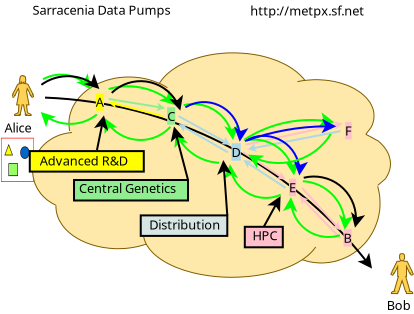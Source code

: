 <?xml version="1.0" encoding="UTF-8"?>
<dia:diagram xmlns:dia="http://www.lysator.liu.se/~alla/dia/">
  <dia:layer name="Background" visible="true">
    <dia:object type="Standard - Text" version="1" id="O0">
      <dia:attribute name="obj_pos">
        <dia:point val="24.775,0.805"/>
      </dia:attribute>
      <dia:attribute name="obj_bb">
        <dia:rectangle val="24.775,0.21;32.28,0.958"/>
      </dia:attribute>
      <dia:attribute name="text">
        <dia:composite type="text">
          <dia:attribute name="string">
            <dia:string>#Sarracenia Data Pumps#</dia:string>
          </dia:attribute>
          <dia:attribute name="font">
            <dia:font family="sans" style="0" name="Helvetica"/>
          </dia:attribute>
          <dia:attribute name="height">
            <dia:real val="0.8"/>
          </dia:attribute>
          <dia:attribute name="pos">
            <dia:point val="24.775,0.805"/>
          </dia:attribute>
          <dia:attribute name="color">
            <dia:color val="#000000"/>
          </dia:attribute>
          <dia:attribute name="alignment">
            <dia:enum val="0"/>
          </dia:attribute>
        </dia:composite>
      </dia:attribute>
      <dia:attribute name="valign">
        <dia:enum val="3"/>
      </dia:attribute>
    </dia:object>
    <dia:object type="Standard - Text" version="1" id="O1">
      <dia:attribute name="obj_pos">
        <dia:point val="34.011,1.442"/>
      </dia:attribute>
      <dia:attribute name="obj_bb">
        <dia:rectangle val="34.011,0.847;34.011,1.594"/>
      </dia:attribute>
      <dia:attribute name="text">
        <dia:composite type="text">
          <dia:attribute name="string">
            <dia:string>##</dia:string>
          </dia:attribute>
          <dia:attribute name="font">
            <dia:font family="sans" style="0" name="Helvetica"/>
          </dia:attribute>
          <dia:attribute name="height">
            <dia:real val="0.8"/>
          </dia:attribute>
          <dia:attribute name="pos">
            <dia:point val="34.011,1.442"/>
          </dia:attribute>
          <dia:attribute name="color">
            <dia:color val="#000000"/>
          </dia:attribute>
          <dia:attribute name="alignment">
            <dia:enum val="0"/>
          </dia:attribute>
        </dia:composite>
      </dia:attribute>
      <dia:attribute name="valign">
        <dia:enum val="3"/>
      </dia:attribute>
    </dia:object>
    <dia:object type="Standard - Text" version="1" id="O2">
      <dia:attribute name="obj_pos">
        <dia:point val="35.662,0.842"/>
      </dia:attribute>
      <dia:attribute name="obj_bb">
        <dia:rectangle val="35.662,0.247;41.639,0.995"/>
      </dia:attribute>
      <dia:attribute name="text">
        <dia:composite type="text">
          <dia:attribute name="string">
            <dia:string>#http://metpx.sf.net#</dia:string>
          </dia:attribute>
          <dia:attribute name="font">
            <dia:font family="sans" style="0" name="Helvetica"/>
          </dia:attribute>
          <dia:attribute name="height">
            <dia:real val="0.8"/>
          </dia:attribute>
          <dia:attribute name="pos">
            <dia:point val="35.662,0.842"/>
          </dia:attribute>
          <dia:attribute name="color">
            <dia:color val="#000000"/>
          </dia:attribute>
          <dia:attribute name="alignment">
            <dia:enum val="0"/>
          </dia:attribute>
        </dia:composite>
      </dia:attribute>
      <dia:attribute name="valign">
        <dia:enum val="3"/>
      </dia:attribute>
    </dia:object>
    <dia:object type="Standard - Text" version="1" id="O3">
      <dia:attribute name="obj_pos">
        <dia:point val="30.988,0.539"/>
      </dia:attribute>
      <dia:attribute name="obj_bb">
        <dia:rectangle val="30.988,-0.056;30.988,0.691"/>
      </dia:attribute>
      <dia:attribute name="text">
        <dia:composite type="text">
          <dia:attribute name="string">
            <dia:string>##</dia:string>
          </dia:attribute>
          <dia:attribute name="font">
            <dia:font family="sans" style="0" name="Helvetica"/>
          </dia:attribute>
          <dia:attribute name="height">
            <dia:real val="0.8"/>
          </dia:attribute>
          <dia:attribute name="pos">
            <dia:point val="30.988,0.539"/>
          </dia:attribute>
          <dia:attribute name="color">
            <dia:color val="#000000"/>
          </dia:attribute>
          <dia:attribute name="alignment">
            <dia:enum val="0"/>
          </dia:attribute>
        </dia:composite>
      </dia:attribute>
      <dia:attribute name="valign">
        <dia:enum val="3"/>
      </dia:attribute>
    </dia:object>
  </dia:layer>
  <dia:layer name="People" visible="true">
    <dia:object type="Cisco - Woman gold" version="1" id="O4">
      <dia:attribute name="obj_pos">
        <dia:point val="23.751,3.845"/>
      </dia:attribute>
      <dia:attribute name="obj_bb">
        <dia:rectangle val="23.75,3.844;24.823,5.845"/>
      </dia:attribute>
      <dia:attribute name="meta">
        <dia:composite type="dict"/>
      </dia:attribute>
      <dia:attribute name="elem_corner">
        <dia:point val="23.751,3.845"/>
      </dia:attribute>
      <dia:attribute name="elem_width">
        <dia:real val="1.072"/>
      </dia:attribute>
      <dia:attribute name="elem_height">
        <dia:real val="2"/>
      </dia:attribute>
      <dia:attribute name="line_width">
        <dia:real val="0.1"/>
      </dia:attribute>
      <dia:attribute name="line_colour">
        <dia:color val="#000000"/>
      </dia:attribute>
      <dia:attribute name="fill_colour">
        <dia:color val="#ffffff"/>
      </dia:attribute>
      <dia:attribute name="show_background">
        <dia:boolean val="true"/>
      </dia:attribute>
      <dia:attribute name="line_style">
        <dia:enum val="0"/>
        <dia:real val="1"/>
      </dia:attribute>
      <dia:attribute name="flip_horizontal">
        <dia:boolean val="false"/>
      </dia:attribute>
      <dia:attribute name="flip_vertical">
        <dia:boolean val="false"/>
      </dia:attribute>
      <dia:attribute name="subscale">
        <dia:real val="1"/>
      </dia:attribute>
    </dia:object>
    <dia:object type="Cisco - Man gold" version="1" id="O5">
      <dia:attribute name="obj_pos">
        <dia:point val="42.691,12.749"/>
      </dia:attribute>
      <dia:attribute name="obj_bb">
        <dia:rectangle val="42.691,12.749;43.809,14.75"/>
      </dia:attribute>
      <dia:attribute name="meta">
        <dia:composite type="dict"/>
      </dia:attribute>
      <dia:attribute name="elem_corner">
        <dia:point val="42.691,12.749"/>
      </dia:attribute>
      <dia:attribute name="elem_width">
        <dia:real val="1.117"/>
      </dia:attribute>
      <dia:attribute name="elem_height">
        <dia:real val="2"/>
      </dia:attribute>
      <dia:attribute name="line_width">
        <dia:real val="0.1"/>
      </dia:attribute>
      <dia:attribute name="line_colour">
        <dia:color val="#000000"/>
      </dia:attribute>
      <dia:attribute name="fill_colour">
        <dia:color val="#ffffff"/>
      </dia:attribute>
      <dia:attribute name="show_background">
        <dia:boolean val="true"/>
      </dia:attribute>
      <dia:attribute name="line_style">
        <dia:enum val="0"/>
        <dia:real val="1"/>
      </dia:attribute>
      <dia:attribute name="flip_horizontal">
        <dia:boolean val="false"/>
      </dia:attribute>
      <dia:attribute name="flip_vertical">
        <dia:boolean val="false"/>
      </dia:attribute>
      <dia:attribute name="subscale">
        <dia:real val="1"/>
      </dia:attribute>
    </dia:object>
    <dia:object type="Standard - Text" version="1" id="O6">
      <dia:attribute name="obj_pos">
        <dia:point val="23.378,6.696"/>
      </dia:attribute>
      <dia:attribute name="obj_bb">
        <dia:rectangle val="23.378,6.101;24.918,6.849"/>
      </dia:attribute>
      <dia:attribute name="text">
        <dia:composite type="text">
          <dia:attribute name="string">
            <dia:string>#Alice#</dia:string>
          </dia:attribute>
          <dia:attribute name="font">
            <dia:font family="sans" style="0" name="Helvetica"/>
          </dia:attribute>
          <dia:attribute name="height">
            <dia:real val="0.8"/>
          </dia:attribute>
          <dia:attribute name="pos">
            <dia:point val="23.378,6.696"/>
          </dia:attribute>
          <dia:attribute name="color">
            <dia:color val="#000000"/>
          </dia:attribute>
          <dia:attribute name="alignment">
            <dia:enum val="0"/>
          </dia:attribute>
        </dia:composite>
      </dia:attribute>
      <dia:attribute name="valign">
        <dia:enum val="3"/>
      </dia:attribute>
    </dia:object>
    <dia:object type="Standard - Text" version="1" id="O7">
      <dia:attribute name="obj_pos">
        <dia:point val="42.49,15.565"/>
      </dia:attribute>
      <dia:attribute name="obj_bb">
        <dia:rectangle val="42.49,14.97;43.73,15.717"/>
      </dia:attribute>
      <dia:attribute name="text">
        <dia:composite type="text">
          <dia:attribute name="string">
            <dia:string>#Bob#</dia:string>
          </dia:attribute>
          <dia:attribute name="font">
            <dia:font family="sans" style="0" name="Helvetica"/>
          </dia:attribute>
          <dia:attribute name="height">
            <dia:real val="0.8"/>
          </dia:attribute>
          <dia:attribute name="pos">
            <dia:point val="42.49,15.565"/>
          </dia:attribute>
          <dia:attribute name="color">
            <dia:color val="#000000"/>
          </dia:attribute>
          <dia:attribute name="alignment">
            <dia:enum val="0"/>
          </dia:attribute>
        </dia:composite>
      </dia:attribute>
      <dia:attribute name="valign">
        <dia:enum val="3"/>
      </dia:attribute>
    </dia:object>
  </dia:layer>
  <dia:layer name="F0" visible="true">
    <dia:object type="Standard - Image" version="0" id="O8">
      <dia:attribute name="obj_pos">
        <dia:point val="23.198,6.959"/>
      </dia:attribute>
      <dia:attribute name="obj_bb">
        <dia:rectangle val="23.148,6.909;24.891,9.217"/>
      </dia:attribute>
      <dia:attribute name="elem_corner">
        <dia:point val="23.198,6.959"/>
      </dia:attribute>
      <dia:attribute name="elem_width">
        <dia:real val="1.642"/>
      </dia:attribute>
      <dia:attribute name="elem_height">
        <dia:real val="2.208"/>
      </dia:attribute>
      <dia:attribute name="draw_border">
        <dia:boolean val="false"/>
      </dia:attribute>
      <dia:attribute name="keep_aspect">
        <dia:boolean val="true"/>
      </dia:attribute>
      <dia:attribute name="file">
        <dia:string>#Tree_Frog_1_coloring_book_colouring.png#</dia:string>
      </dia:attribute>
    </dia:object>
  </dia:layer>
  <dia:layer name="Network" visible="true">
    <dia:object type="Cisco - Cloud Gold" version="1" id="O9">
      <dia:attribute name="obj_pos">
        <dia:point val="24.782,2.715"/>
      </dia:attribute>
      <dia:attribute name="obj_bb">
        <dia:rectangle val="24.781,2.714;42.671,13.934"/>
      </dia:attribute>
      <dia:attribute name="meta">
        <dia:composite type="dict"/>
      </dia:attribute>
      <dia:attribute name="elem_corner">
        <dia:point val="24.782,2.715"/>
      </dia:attribute>
      <dia:attribute name="elem_width">
        <dia:real val="17.889"/>
      </dia:attribute>
      <dia:attribute name="elem_height">
        <dia:real val="11.219"/>
      </dia:attribute>
      <dia:attribute name="line_width">
        <dia:real val="0.1"/>
      </dia:attribute>
      <dia:attribute name="line_colour">
        <dia:color val="#000000"/>
      </dia:attribute>
      <dia:attribute name="fill_colour">
        <dia:color val="#ffffff"/>
      </dia:attribute>
      <dia:attribute name="show_background">
        <dia:boolean val="true"/>
      </dia:attribute>
      <dia:attribute name="line_style">
        <dia:enum val="0"/>
        <dia:real val="1"/>
      </dia:attribute>
      <dia:attribute name="flip_horizontal">
        <dia:boolean val="false"/>
      </dia:attribute>
      <dia:attribute name="flip_vertical">
        <dia:boolean val="false"/>
      </dia:attribute>
      <dia:attribute name="subscale">
        <dia:real val="1"/>
      </dia:attribute>
    </dia:object>
  </dia:layer>
  <dia:layer name="DataStraight" visible="true">
    <dia:object type="Standard - Arc" version="0" id="O10">
      <dia:attribute name="obj_pos">
        <dia:point val="25.4,4.95"/>
      </dia:attribute>
      <dia:attribute name="obj_bb">
        <dia:rectangle val="25.332,4.883;41.818,13.568"/>
      </dia:attribute>
      <dia:attribute name="conn_endpoints">
        <dia:point val="25.4,4.95"/>
        <dia:point val="41.75,13.5"/>
      </dia:attribute>
      <dia:attribute name="curve_distance">
        <dia:real val="-2.085"/>
      </dia:attribute>
      <dia:attribute name="line_width">
        <dia:real val="0.1"/>
      </dia:attribute>
      <dia:attribute name="end_arrow">
        <dia:enum val="22"/>
      </dia:attribute>
      <dia:attribute name="end_arrow_length">
        <dia:real val="0.5"/>
      </dia:attribute>
      <dia:attribute name="end_arrow_width">
        <dia:real val="0.5"/>
      </dia:attribute>
    </dia:object>
  </dia:layer>
  <dia:layer name="Firewalls" visible="false">
    <dia:object type="Cisco - Firewall" version="1" id="O11">
      <dia:attribute name="obj_pos">
        <dia:point val="29.836,4.787"/>
      </dia:attribute>
      <dia:attribute name="obj_bb">
        <dia:rectangle val="29.821,4.776;30.701,6.794"/>
      </dia:attribute>
      <dia:attribute name="meta">
        <dia:composite type="dict"/>
      </dia:attribute>
      <dia:attribute name="elem_corner">
        <dia:point val="29.836,4.787"/>
      </dia:attribute>
      <dia:attribute name="elem_width">
        <dia:real val="0.829"/>
      </dia:attribute>
      <dia:attribute name="elem_height">
        <dia:real val="2"/>
      </dia:attribute>
      <dia:attribute name="line_width">
        <dia:real val="0.1"/>
      </dia:attribute>
      <dia:attribute name="line_colour">
        <dia:color val="#000000"/>
      </dia:attribute>
      <dia:attribute name="fill_colour">
        <dia:color val="#ffffff"/>
      </dia:attribute>
      <dia:attribute name="show_background">
        <dia:boolean val="true"/>
      </dia:attribute>
      <dia:attribute name="line_style">
        <dia:enum val="0"/>
        <dia:real val="1"/>
      </dia:attribute>
      <dia:attribute name="flip_horizontal">
        <dia:boolean val="false"/>
      </dia:attribute>
      <dia:attribute name="flip_vertical">
        <dia:boolean val="false"/>
      </dia:attribute>
      <dia:attribute name="subscale">
        <dia:real val="1"/>
      </dia:attribute>
    </dia:object>
    <dia:object type="Geometric - Sharp Eight Point Star" version="1" id="O12">
      <dia:attribute name="obj_pos">
        <dia:point val="28.698,4.443"/>
      </dia:attribute>
      <dia:attribute name="obj_bb">
        <dia:rectangle val="28.443,4.188;30.953,6.698"/>
      </dia:attribute>
      <dia:attribute name="meta">
        <dia:composite type="dict"/>
      </dia:attribute>
      <dia:attribute name="elem_corner">
        <dia:point val="28.698,4.443"/>
      </dia:attribute>
      <dia:attribute name="elem_width">
        <dia:real val="2"/>
      </dia:attribute>
      <dia:attribute name="elem_height">
        <dia:real val="2"/>
      </dia:attribute>
      <dia:attribute name="line_width">
        <dia:real val="0.1"/>
      </dia:attribute>
      <dia:attribute name="line_colour">
        <dia:color val="#000000"/>
      </dia:attribute>
      <dia:attribute name="fill_colour">
        <dia:color val="#ffff00"/>
      </dia:attribute>
      <dia:attribute name="show_background">
        <dia:boolean val="true"/>
      </dia:attribute>
      <dia:attribute name="line_style">
        <dia:enum val="0"/>
        <dia:real val="1"/>
      </dia:attribute>
      <dia:attribute name="flip_horizontal">
        <dia:boolean val="false"/>
      </dia:attribute>
      <dia:attribute name="flip_vertical">
        <dia:boolean val="false"/>
      </dia:attribute>
      <dia:attribute name="subscale">
        <dia:real val="1"/>
      </dia:attribute>
    </dia:object>
    <dia:object type="Standard - Arc" version="0" id="O13">
      <dia:attribute name="obj_pos">
        <dia:point val="25.32,4.406"/>
      </dia:attribute>
      <dia:attribute name="obj_bb">
        <dia:rectangle val="25.258,4.338;29.682,5.702"/>
      </dia:attribute>
      <dia:attribute name="conn_endpoints">
        <dia:point val="25.32,4.406"/>
        <dia:point val="29.62,5.641"/>
      </dia:attribute>
      <dia:attribute name="curve_distance">
        <dia:real val="-0.402"/>
      </dia:attribute>
      <dia:attribute name="line_width">
        <dia:real val="0.1"/>
      </dia:attribute>
      <dia:attribute name="end_arrow">
        <dia:enum val="22"/>
      </dia:attribute>
      <dia:attribute name="end_arrow_length">
        <dia:real val="0.5"/>
      </dia:attribute>
      <dia:attribute name="end_arrow_width">
        <dia:real val="0.5"/>
      </dia:attribute>
    </dia:object>
  </dia:layer>
  <dia:layer name="CircuitousPath" visible="false">
    <dia:object type="Standard - BezierLine" version="0" id="O14">
      <dia:attribute name="obj_pos">
        <dia:point val="25.37,5.331"/>
      </dia:attribute>
      <dia:attribute name="obj_bb">
        <dia:rectangle val="25.32,5.281;28.705,8.938"/>
      </dia:attribute>
      <dia:attribute name="bez_points">
        <dia:point val="25.37,5.331"/>
        <dia:point val="25.669,5.331"/>
        <dia:point val="30.57,8.431"/>
        <dia:point val="27.82,8.881"/>
      </dia:attribute>
      <dia:attribute name="corner_types">
        <dia:enum val="0"/>
        <dia:enum val="0"/>
      </dia:attribute>
    </dia:object>
    <dia:object type="Standard - BezierLine" version="0" id="O15">
      <dia:attribute name="obj_pos">
        <dia:point val="27.858,8.856"/>
      </dia:attribute>
      <dia:attribute name="obj_bb">
        <dia:rectangle val="27.367,8.789;30.72,12.026"/>
      </dia:attribute>
      <dia:attribute name="bez_points">
        <dia:point val="27.858,8.856"/>
        <dia:point val="25.758,9.931"/>
        <dia:point val="31.933,9.981"/>
        <dia:point val="30.433,11.956"/>
      </dia:attribute>
      <dia:attribute name="corner_types">
        <dia:enum val="0"/>
        <dia:enum val="0"/>
      </dia:attribute>
    </dia:object>
    <dia:object type="Standard - BezierLine" version="0" id="O16">
      <dia:attribute name="obj_pos">
        <dia:point val="30.445,11.95"/>
      </dia:attribute>
      <dia:attribute name="obj_bb">
        <dia:rectangle val="30.191,5.729;38.566,12.543"/>
      </dia:attribute>
      <dia:attribute name="bez_points">
        <dia:point val="30.445,11.95"/>
        <dia:point val="28.82,14.925"/>
        <dia:point val="37.395,4.656"/>
        <dia:point val="38.495,5.881"/>
      </dia:attribute>
      <dia:attribute name="corner_types">
        <dia:enum val="0"/>
        <dia:enum val="0"/>
      </dia:attribute>
    </dia:object>
    <dia:object type="Standard - BezierLine" version="0" id="O17">
      <dia:attribute name="obj_pos">
        <dia:point val="41.697,13.037"/>
      </dia:attribute>
      <dia:attribute name="obj_bb">
        <dia:rectangle val="38.4,5.782;41.697,13.037"/>
      </dia:attribute>
      <dia:attribute name="bez_points">
        <dia:point val="41.697,13.037"/>
        <dia:point val="39.272,11.137"/>
        <dia:point val="40.528,7.106"/>
        <dia:point val="38.468,5.851"/>
      </dia:attribute>
      <dia:attribute name="corner_types">
        <dia:enum val="0"/>
        <dia:enum val="0"/>
      </dia:attribute>
      <dia:attribute name="start_arrow">
        <dia:enum val="22"/>
      </dia:attribute>
      <dia:attribute name="start_arrow_length">
        <dia:real val="0.5"/>
      </dia:attribute>
      <dia:attribute name="start_arrow_width">
        <dia:real val="0.5"/>
      </dia:attribute>
    </dia:object>
  </dia:layer>
  <dia:layer name="Camel" visible="false">
    <dia:object type="Standard - Image" version="0" id="O18">
      <dia:attribute name="obj_pos">
        <dia:point val="30.883,6.673"/>
      </dia:attribute>
      <dia:attribute name="obj_bb">
        <dia:rectangle val="30.833,6.623;38.112,10.939"/>
      </dia:attribute>
      <dia:attribute name="elem_corner">
        <dia:point val="30.883,6.673"/>
      </dia:attribute>
      <dia:attribute name="elem_width">
        <dia:real val="7.179"/>
      </dia:attribute>
      <dia:attribute name="elem_height">
        <dia:real val="4.216"/>
      </dia:attribute>
      <dia:attribute name="draw_border">
        <dia:boolean val="false"/>
      </dia:attribute>
      <dia:attribute name="keep_aspect">
        <dia:boolean val="true"/>
      </dia:attribute>
      <dia:attribute name="file">
        <dia:string>#1195439663140698541camel_john_olsen_01.png#</dia:string>
      </dia:attribute>
    </dia:object>
  </dia:layer>
  <dia:layer name="pumps" visible="true">
    <dia:object type="peter - switch" version="1" id="O19">
      <dia:attribute name="obj_pos">
        <dia:point val="39.932,11.338"/>
      </dia:attribute>
      <dia:attribute name="obj_bb">
        <dia:rectangle val="39.927,11.333;41.221,12.648"/>
      </dia:attribute>
      <dia:attribute name="meta">
        <dia:composite type="dict"/>
      </dia:attribute>
      <dia:attribute name="elem_corner">
        <dia:point val="39.932,11.338"/>
      </dia:attribute>
      <dia:attribute name="elem_width">
        <dia:real val="1.285"/>
      </dia:attribute>
      <dia:attribute name="elem_height">
        <dia:real val="1.305"/>
      </dia:attribute>
      <dia:attribute name="line_width">
        <dia:real val="0.01"/>
      </dia:attribute>
      <dia:attribute name="line_colour">
        <dia:color val="#000000"/>
      </dia:attribute>
      <dia:attribute name="fill_colour">
        <dia:color val="#ffffff"/>
      </dia:attribute>
      <dia:attribute name="show_background">
        <dia:boolean val="true"/>
      </dia:attribute>
      <dia:attribute name="line_style">
        <dia:enum val="0"/>
        <dia:real val="1"/>
      </dia:attribute>
      <dia:attribute name="flip_horizontal">
        <dia:boolean val="false"/>
      </dia:attribute>
      <dia:attribute name="flip_vertical">
        <dia:boolean val="false"/>
      </dia:attribute>
      <dia:attribute name="subscale">
        <dia:real val="1"/>
      </dia:attribute>
    </dia:object>
    <dia:object type="Standard - Text" version="1" id="O20">
      <dia:attribute name="obj_pos">
        <dia:point val="40.32,12.21"/>
      </dia:attribute>
      <dia:attribute name="obj_bb">
        <dia:rectangle val="40.32,11.614;40.76,12.362"/>
      </dia:attribute>
      <dia:attribute name="text">
        <dia:composite type="text">
          <dia:attribute name="string">
            <dia:string>#B#</dia:string>
          </dia:attribute>
          <dia:attribute name="font">
            <dia:font family="sans" style="0" name="Helvetica"/>
          </dia:attribute>
          <dia:attribute name="height">
            <dia:real val="0.8"/>
          </dia:attribute>
          <dia:attribute name="pos">
            <dia:point val="40.32,12.21"/>
          </dia:attribute>
          <dia:attribute name="color">
            <dia:color val="#000000"/>
          </dia:attribute>
          <dia:attribute name="alignment">
            <dia:enum val="0"/>
          </dia:attribute>
        </dia:composite>
      </dia:attribute>
      <dia:attribute name="valign">
        <dia:enum val="3"/>
      </dia:attribute>
      <dia:attribute name="fill_color">
        <dia:color val="#ffc0cb"/>
      </dia:attribute>
      <dia:attribute name="show_background">
        <dia:boolean val="true"/>
      </dia:attribute>
    </dia:object>
    <dia:object type="peter - switch" version="1" id="O21">
      <dia:attribute name="obj_pos">
        <dia:point val="34.314,7.068"/>
      </dia:attribute>
      <dia:attribute name="obj_bb">
        <dia:rectangle val="34.309,7.063;35.543,8.317"/>
      </dia:attribute>
      <dia:attribute name="meta">
        <dia:composite type="dict"/>
      </dia:attribute>
      <dia:attribute name="elem_corner">
        <dia:point val="34.314,7.068"/>
      </dia:attribute>
      <dia:attribute name="elem_width">
        <dia:real val="1.224"/>
      </dia:attribute>
      <dia:attribute name="elem_height">
        <dia:real val="1.244"/>
      </dia:attribute>
      <dia:attribute name="line_width">
        <dia:real val="0.01"/>
      </dia:attribute>
      <dia:attribute name="line_colour">
        <dia:color val="#000000"/>
      </dia:attribute>
      <dia:attribute name="fill_colour">
        <dia:color val="#ffffff"/>
      </dia:attribute>
      <dia:attribute name="show_background">
        <dia:boolean val="true"/>
      </dia:attribute>
      <dia:attribute name="line_style">
        <dia:enum val="0"/>
        <dia:real val="1"/>
      </dia:attribute>
      <dia:attribute name="flip_horizontal">
        <dia:boolean val="false"/>
      </dia:attribute>
      <dia:attribute name="flip_vertical">
        <dia:boolean val="false"/>
      </dia:attribute>
      <dia:attribute name="subscale">
        <dia:real val="1"/>
      </dia:attribute>
    </dia:object>
    <dia:object type="Standard - Text" version="1" id="O22">
      <dia:attribute name="obj_pos">
        <dia:point val="34.721,7.915"/>
      </dia:attribute>
      <dia:attribute name="obj_bb">
        <dia:rectangle val="34.721,7.319;35.214,8.067"/>
      </dia:attribute>
      <dia:attribute name="text">
        <dia:composite type="text">
          <dia:attribute name="string">
            <dia:string>#D#</dia:string>
          </dia:attribute>
          <dia:attribute name="font">
            <dia:font family="sans" style="0" name="Helvetica"/>
          </dia:attribute>
          <dia:attribute name="height">
            <dia:real val="0.8"/>
          </dia:attribute>
          <dia:attribute name="pos">
            <dia:point val="34.721,7.915"/>
          </dia:attribute>
          <dia:attribute name="color">
            <dia:color val="#000000"/>
          </dia:attribute>
          <dia:attribute name="alignment">
            <dia:enum val="0"/>
          </dia:attribute>
        </dia:composite>
      </dia:attribute>
      <dia:attribute name="valign">
        <dia:enum val="3"/>
      </dia:attribute>
      <dia:attribute name="fill_color">
        <dia:color val="#add8e6"/>
      </dia:attribute>
      <dia:attribute name="show_background">
        <dia:boolean val="true"/>
      </dia:attribute>
    </dia:object>
    <dia:object type="peter - switch" version="1" id="O23">
      <dia:attribute name="obj_pos">
        <dia:point val="31.053,5.236"/>
      </dia:attribute>
      <dia:attribute name="obj_bb">
        <dia:rectangle val="31.048,5.231;32.32,6.524"/>
      </dia:attribute>
      <dia:attribute name="meta">
        <dia:composite type="dict"/>
      </dia:attribute>
      <dia:attribute name="elem_corner">
        <dia:point val="31.053,5.236"/>
      </dia:attribute>
      <dia:attribute name="elem_width">
        <dia:real val="1.262"/>
      </dia:attribute>
      <dia:attribute name="elem_height">
        <dia:real val="1.282"/>
      </dia:attribute>
      <dia:attribute name="line_width">
        <dia:real val="0.01"/>
      </dia:attribute>
      <dia:attribute name="line_colour">
        <dia:color val="#000000"/>
      </dia:attribute>
      <dia:attribute name="fill_colour">
        <dia:color val="#90ee90"/>
      </dia:attribute>
      <dia:attribute name="show_background">
        <dia:boolean val="true"/>
      </dia:attribute>
      <dia:attribute name="line_style">
        <dia:enum val="0"/>
        <dia:real val="1"/>
      </dia:attribute>
      <dia:attribute name="flip_horizontal">
        <dia:boolean val="false"/>
      </dia:attribute>
      <dia:attribute name="flip_vertical">
        <dia:boolean val="false"/>
      </dia:attribute>
      <dia:attribute name="subscale">
        <dia:real val="1"/>
      </dia:attribute>
    </dia:object>
    <dia:object type="Standard - Text" version="1" id="O24">
      <dia:attribute name="obj_pos">
        <dia:point val="31.505,6.119"/>
      </dia:attribute>
      <dia:attribute name="obj_bb">
        <dia:rectangle val="31.505,5.524;31.952,6.271"/>
      </dia:attribute>
      <dia:attribute name="text">
        <dia:composite type="text">
          <dia:attribute name="string">
            <dia:string>#C#</dia:string>
          </dia:attribute>
          <dia:attribute name="font">
            <dia:font family="sans" style="0" name="Helvetica"/>
          </dia:attribute>
          <dia:attribute name="height">
            <dia:real val="0.8"/>
          </dia:attribute>
          <dia:attribute name="pos">
            <dia:point val="31.505,6.119"/>
          </dia:attribute>
          <dia:attribute name="color">
            <dia:color val="#000000"/>
          </dia:attribute>
          <dia:attribute name="alignment">
            <dia:enum val="0"/>
          </dia:attribute>
        </dia:composite>
      </dia:attribute>
      <dia:attribute name="valign">
        <dia:enum val="3"/>
      </dia:attribute>
      <dia:attribute name="fill_color">
        <dia:color val="#90ee90"/>
      </dia:attribute>
      <dia:attribute name="show_background">
        <dia:boolean val="true"/>
      </dia:attribute>
    </dia:object>
    <dia:object type="peter - switch" version="1" id="O25">
      <dia:attribute name="obj_pos">
        <dia:point val="27.536,4.529"/>
      </dia:attribute>
      <dia:attribute name="obj_bb">
        <dia:rectangle val="27.531,4.524;28.828,5.842"/>
      </dia:attribute>
      <dia:attribute name="meta">
        <dia:composite type="dict"/>
      </dia:attribute>
      <dia:attribute name="elem_corner">
        <dia:point val="27.536,4.529"/>
      </dia:attribute>
      <dia:attribute name="elem_width">
        <dia:real val="1.287"/>
      </dia:attribute>
      <dia:attribute name="elem_height">
        <dia:real val="1.308"/>
      </dia:attribute>
      <dia:attribute name="line_width">
        <dia:real val="0.01"/>
      </dia:attribute>
      <dia:attribute name="line_colour">
        <dia:color val="#000000"/>
      </dia:attribute>
      <dia:attribute name="fill_colour">
        <dia:color val="#ffff00"/>
      </dia:attribute>
      <dia:attribute name="show_background">
        <dia:boolean val="true"/>
      </dia:attribute>
      <dia:attribute name="line_style">
        <dia:enum val="0"/>
        <dia:real val="1"/>
      </dia:attribute>
      <dia:attribute name="flip_horizontal">
        <dia:boolean val="false"/>
      </dia:attribute>
      <dia:attribute name="flip_vertical">
        <dia:boolean val="false"/>
      </dia:attribute>
      <dia:attribute name="subscale">
        <dia:real val="1"/>
      </dia:attribute>
    </dia:object>
    <dia:object type="Standard - Text" version="1" id="O26">
      <dia:attribute name="obj_pos">
        <dia:point val="27.938,5.412"/>
      </dia:attribute>
      <dia:attribute name="obj_bb">
        <dia:rectangle val="27.938,4.817;28.375,5.564"/>
      </dia:attribute>
      <dia:attribute name="text">
        <dia:composite type="text">
          <dia:attribute name="string">
            <dia:string>#A#</dia:string>
          </dia:attribute>
          <dia:attribute name="font">
            <dia:font family="sans" style="0" name="Helvetica"/>
          </dia:attribute>
          <dia:attribute name="height">
            <dia:real val="0.8"/>
          </dia:attribute>
          <dia:attribute name="pos">
            <dia:point val="27.938,5.412"/>
          </dia:attribute>
          <dia:attribute name="color">
            <dia:color val="#000000"/>
          </dia:attribute>
          <dia:attribute name="alignment">
            <dia:enum val="0"/>
          </dia:attribute>
        </dia:composite>
      </dia:attribute>
      <dia:attribute name="valign">
        <dia:enum val="3"/>
      </dia:attribute>
      <dia:attribute name="fill_color">
        <dia:color val="#ffff00"/>
      </dia:attribute>
      <dia:attribute name="show_background">
        <dia:boolean val="true"/>
      </dia:attribute>
    </dia:object>
    <dia:object type="peter - switch" version="1" id="O27">
      <dia:attribute name="obj_pos">
        <dia:point val="37.177,8.797"/>
      </dia:attribute>
      <dia:attribute name="obj_bb">
        <dia:rectangle val="37.172,8.792;38.498,10.138"/>
      </dia:attribute>
      <dia:attribute name="meta">
        <dia:composite type="dict"/>
      </dia:attribute>
      <dia:attribute name="elem_corner">
        <dia:point val="37.177,8.797"/>
      </dia:attribute>
      <dia:attribute name="elem_width">
        <dia:real val="1.315"/>
      </dia:attribute>
      <dia:attribute name="elem_height">
        <dia:real val="1.336"/>
      </dia:attribute>
      <dia:attribute name="line_width">
        <dia:real val="0.01"/>
      </dia:attribute>
      <dia:attribute name="line_colour">
        <dia:color val="#000000"/>
      </dia:attribute>
      <dia:attribute name="fill_colour">
        <dia:color val="#ffffff"/>
      </dia:attribute>
      <dia:attribute name="show_background">
        <dia:boolean val="true"/>
      </dia:attribute>
      <dia:attribute name="line_style">
        <dia:enum val="0"/>
        <dia:real val="1"/>
      </dia:attribute>
      <dia:attribute name="flip_horizontal">
        <dia:boolean val="false"/>
      </dia:attribute>
      <dia:attribute name="flip_vertical">
        <dia:boolean val="false"/>
      </dia:attribute>
      <dia:attribute name="subscale">
        <dia:real val="1"/>
      </dia:attribute>
    </dia:object>
    <dia:object type="Standard - Text" version="1" id="O28">
      <dia:attribute name="obj_pos">
        <dia:point val="37.598,9.686"/>
      </dia:attribute>
      <dia:attribute name="obj_bb">
        <dia:rectangle val="37.598,9.091;38.003,9.838"/>
      </dia:attribute>
      <dia:attribute name="text">
        <dia:composite type="text">
          <dia:attribute name="string">
            <dia:string>#E#</dia:string>
          </dia:attribute>
          <dia:attribute name="font">
            <dia:font family="sans" style="0" name="Helvetica"/>
          </dia:attribute>
          <dia:attribute name="height">
            <dia:real val="0.8"/>
          </dia:attribute>
          <dia:attribute name="pos">
            <dia:point val="37.598,9.686"/>
          </dia:attribute>
          <dia:attribute name="color">
            <dia:color val="#000000"/>
          </dia:attribute>
          <dia:attribute name="alignment">
            <dia:enum val="0"/>
          </dia:attribute>
        </dia:composite>
      </dia:attribute>
      <dia:attribute name="valign">
        <dia:enum val="3"/>
      </dia:attribute>
      <dia:attribute name="fill_color">
        <dia:color val="#ffc0cb"/>
      </dia:attribute>
      <dia:attribute name="show_background">
        <dia:boolean val="true"/>
      </dia:attribute>
    </dia:object>
    <dia:object type="Standard - Text" version="1" id="O29">
      <dia:attribute name="obj_pos">
        <dia:point val="37.785,9.445"/>
      </dia:attribute>
      <dia:attribute name="obj_bb">
        <dia:rectangle val="37.785,8.85;37.785,9.597"/>
      </dia:attribute>
      <dia:attribute name="text">
        <dia:composite type="text">
          <dia:attribute name="string">
            <dia:string>##</dia:string>
          </dia:attribute>
          <dia:attribute name="font">
            <dia:font family="sans" style="0" name="Helvetica"/>
          </dia:attribute>
          <dia:attribute name="height">
            <dia:real val="0.8"/>
          </dia:attribute>
          <dia:attribute name="pos">
            <dia:point val="37.785,9.445"/>
          </dia:attribute>
          <dia:attribute name="color">
            <dia:color val="#000000"/>
          </dia:attribute>
          <dia:attribute name="alignment">
            <dia:enum val="0"/>
          </dia:attribute>
        </dia:composite>
      </dia:attribute>
      <dia:attribute name="valign">
        <dia:enum val="3"/>
      </dia:attribute>
    </dia:object>
    <dia:object type="peter - switch" version="1" id="O30">
      <dia:attribute name="obj_pos">
        <dia:point val="39.947,6.014"/>
      </dia:attribute>
      <dia:attribute name="obj_bb">
        <dia:rectangle val="39.942,6.009;41.154,7.24"/>
      </dia:attribute>
      <dia:attribute name="meta">
        <dia:composite type="dict"/>
      </dia:attribute>
      <dia:attribute name="elem_corner">
        <dia:point val="39.947,6.014"/>
      </dia:attribute>
      <dia:attribute name="elem_width">
        <dia:real val="1.202"/>
      </dia:attribute>
      <dia:attribute name="elem_height">
        <dia:real val="1.221"/>
      </dia:attribute>
      <dia:attribute name="line_width">
        <dia:real val="0.01"/>
      </dia:attribute>
      <dia:attribute name="line_colour">
        <dia:color val="#000000"/>
      </dia:attribute>
      <dia:attribute name="fill_colour">
        <dia:color val="#ffffff"/>
      </dia:attribute>
      <dia:attribute name="show_background">
        <dia:boolean val="true"/>
      </dia:attribute>
      <dia:attribute name="line_style">
        <dia:enum val="0"/>
        <dia:real val="1"/>
      </dia:attribute>
      <dia:attribute name="flip_horizontal">
        <dia:boolean val="false"/>
      </dia:attribute>
      <dia:attribute name="flip_vertical">
        <dia:boolean val="false"/>
      </dia:attribute>
      <dia:attribute name="subscale">
        <dia:real val="1"/>
      </dia:attribute>
    </dia:object>
    <dia:object type="Standard - Text" version="1" id="O31">
      <dia:attribute name="obj_pos">
        <dia:point val="40.4,6.85"/>
      </dia:attribute>
      <dia:attribute name="obj_bb">
        <dia:rectangle val="40.4,6.255;40.768,7.003"/>
      </dia:attribute>
      <dia:attribute name="text">
        <dia:composite type="text">
          <dia:attribute name="string">
            <dia:string>#F#</dia:string>
          </dia:attribute>
          <dia:attribute name="font">
            <dia:font family="sans" style="0" name="Helvetica"/>
          </dia:attribute>
          <dia:attribute name="height">
            <dia:real val="0.8"/>
          </dia:attribute>
          <dia:attribute name="pos">
            <dia:point val="40.4,6.85"/>
          </dia:attribute>
          <dia:attribute name="color">
            <dia:color val="#000000"/>
          </dia:attribute>
          <dia:attribute name="alignment">
            <dia:enum val="0"/>
          </dia:attribute>
        </dia:composite>
      </dia:attribute>
      <dia:attribute name="valign">
        <dia:enum val="3"/>
      </dia:attribute>
      <dia:attribute name="fill_color">
        <dia:color val="#ffc0cb"/>
      </dia:attribute>
      <dia:attribute name="show_background">
        <dia:boolean val="true"/>
      </dia:attribute>
    </dia:object>
    <dia:object type="Standard - Text" version="1" id="O32">
      <dia:attribute name="obj_pos">
        <dia:point val="40.481,6.644"/>
      </dia:attribute>
      <dia:attribute name="obj_bb">
        <dia:rectangle val="40.481,6.049;40.481,6.797"/>
      </dia:attribute>
      <dia:attribute name="text">
        <dia:composite type="text">
          <dia:attribute name="string">
            <dia:string>##</dia:string>
          </dia:attribute>
          <dia:attribute name="font">
            <dia:font family="sans" style="0" name="Helvetica"/>
          </dia:attribute>
          <dia:attribute name="height">
            <dia:real val="0.8"/>
          </dia:attribute>
          <dia:attribute name="pos">
            <dia:point val="40.481,6.644"/>
          </dia:attribute>
          <dia:attribute name="color">
            <dia:color val="#000000"/>
          </dia:attribute>
          <dia:attribute name="alignment">
            <dia:enum val="0"/>
          </dia:attribute>
        </dia:composite>
      </dia:attribute>
      <dia:attribute name="valign">
        <dia:enum val="3"/>
      </dia:attribute>
      <dia:attribute name="fill_color">
        <dia:color val="#ffc0cb"/>
      </dia:attribute>
      <dia:attribute name="show_background">
        <dia:boolean val="true"/>
      </dia:attribute>
    </dia:object>
    <dia:object type="Standard - Text" version="1" id="O33">
      <dia:attribute name="obj_pos">
        <dia:point val="40.601,6.677"/>
      </dia:attribute>
      <dia:attribute name="obj_bb">
        <dia:rectangle val="40.601,6.082;40.601,6.83"/>
      </dia:attribute>
      <dia:attribute name="text">
        <dia:composite type="text">
          <dia:attribute name="string">
            <dia:string>##</dia:string>
          </dia:attribute>
          <dia:attribute name="font">
            <dia:font family="sans" style="0" name="Helvetica"/>
          </dia:attribute>
          <dia:attribute name="height">
            <dia:real val="0.8"/>
          </dia:attribute>
          <dia:attribute name="pos">
            <dia:point val="40.601,6.677"/>
          </dia:attribute>
          <dia:attribute name="color">
            <dia:color val="#000000"/>
          </dia:attribute>
          <dia:attribute name="alignment">
            <dia:enum val="0"/>
          </dia:attribute>
        </dia:composite>
      </dia:attribute>
      <dia:attribute name="valign">
        <dia:enum val="3"/>
      </dia:attribute>
    </dia:object>
    <dia:object type="Standard - Line" version="0" id="O34">
      <dia:attribute name="obj_pos">
        <dia:point val="28.584,5.017"/>
      </dia:attribute>
      <dia:attribute name="obj_bb">
        <dia:rectangle val="28.527,4.96;31.519,5.639"/>
      </dia:attribute>
      <dia:attribute name="conn_endpoints">
        <dia:point val="28.584,5.017"/>
        <dia:point val="31.409,5.48"/>
      </dia:attribute>
      <dia:attribute name="numcp">
        <dia:int val="1"/>
      </dia:attribute>
      <dia:attribute name="line_color">
        <dia:color val="#90ee90"/>
      </dia:attribute>
      <dia:attribute name="end_arrow">
        <dia:enum val="22"/>
      </dia:attribute>
      <dia:attribute name="end_arrow_length">
        <dia:real val="0.2"/>
      </dia:attribute>
      <dia:attribute name="end_arrow_width">
        <dia:real val="0.2"/>
      </dia:attribute>
      <dia:connections>
        <dia:connection handle="0" to="O25" connection="18"/>
        <dia:connection handle="1" to="O23" connection="30"/>
      </dia:connections>
    </dia:object>
    <dia:object type="Standard - Line" version="0" id="O35">
      <dia:attribute name="obj_pos">
        <dia:point val="32.081,5.876"/>
      </dia:attribute>
      <dia:attribute name="obj_bb">
        <dia:rectangle val="32.013,5.808;34.756,7.374"/>
      </dia:attribute>
      <dia:attribute name="conn_endpoints">
        <dia:point val="32.081,5.876"/>
        <dia:point val="34.659,7.305"/>
      </dia:attribute>
      <dia:attribute name="numcp">
        <dia:int val="1"/>
      </dia:attribute>
      <dia:attribute name="line_color">
        <dia:color val="#add8e6"/>
      </dia:attribute>
      <dia:attribute name="end_arrow">
        <dia:enum val="22"/>
      </dia:attribute>
      <dia:attribute name="end_arrow_length">
        <dia:real val="0.2"/>
      </dia:attribute>
      <dia:attribute name="end_arrow_width">
        <dia:real val="0.2"/>
      </dia:attribute>
      <dia:connections>
        <dia:connection handle="0" to="O23" connection="5"/>
        <dia:connection handle="1" to="O21" connection="30"/>
      </dia:connections>
    </dia:object>
    <dia:object type="Standard - Line" version="0" id="O36">
      <dia:attribute name="obj_pos">
        <dia:point val="35.424,7.304"/>
      </dia:attribute>
      <dia:attribute name="obj_bb">
        <dia:rectangle val="35.365,6.106;40.395,7.364"/>
      </dia:attribute>
      <dia:attribute name="conn_endpoints">
        <dia:point val="35.424,7.304"/>
        <dia:point val="40.286,6.247"/>
      </dia:attribute>
      <dia:attribute name="numcp">
        <dia:int val="1"/>
      </dia:attribute>
      <dia:attribute name="line_color">
        <dia:color val="#ffc0cb"/>
      </dia:attribute>
      <dia:attribute name="end_arrow">
        <dia:enum val="22"/>
      </dia:attribute>
      <dia:attribute name="end_arrow_length">
        <dia:real val="0.2"/>
      </dia:attribute>
      <dia:attribute name="end_arrow_width">
        <dia:real val="0.2"/>
      </dia:attribute>
      <dia:connections>
        <dia:connection handle="0" to="O21" connection="23"/>
        <dia:connection handle="1" to="O30" connection="30"/>
      </dia:connections>
    </dia:object>
    <dia:object type="Standard - Line" version="0" id="O37">
      <dia:attribute name="obj_pos">
        <dia:point val="35.311,7.689"/>
      </dia:attribute>
      <dia:attribute name="obj_bb">
        <dia:rectangle val="35.242,7.62;37.52,9.12"/>
      </dia:attribute>
      <dia:attribute name="conn_endpoints">
        <dia:point val="35.311,7.689"/>
        <dia:point val="37.426,9.051"/>
      </dia:attribute>
      <dia:attribute name="numcp">
        <dia:int val="1"/>
      </dia:attribute>
      <dia:attribute name="line_color">
        <dia:color val="#ffc0cb"/>
      </dia:attribute>
      <dia:attribute name="end_arrow">
        <dia:enum val="22"/>
      </dia:attribute>
      <dia:attribute name="end_arrow_length">
        <dia:real val="0.2"/>
      </dia:attribute>
      <dia:attribute name="end_arrow_width">
        <dia:real val="0.2"/>
      </dia:attribute>
      <dia:connections>
        <dia:connection handle="0" to="O21" connection="5"/>
        <dia:connection handle="1" to="O27" connection="26"/>
      </dia:connections>
    </dia:object>
    <dia:object type="Standard - Line" version="0" id="O38">
      <dia:attribute name="obj_pos">
        <dia:point val="38.248,9.464"/>
      </dia:attribute>
      <dia:attribute name="obj_bb">
        <dia:rectangle val="38.178,9.393;40.25,11.669"/>
      </dia:attribute>
      <dia:attribute name="conn_endpoints">
        <dia:point val="38.248,9.464"/>
        <dia:point val="40.175,11.586"/>
      </dia:attribute>
      <dia:attribute name="numcp">
        <dia:int val="1"/>
      </dia:attribute>
      <dia:attribute name="line_color">
        <dia:color val="#ffc0cb"/>
      </dia:attribute>
      <dia:attribute name="end_arrow">
        <dia:enum val="22"/>
      </dia:attribute>
      <dia:attribute name="end_arrow_length">
        <dia:real val="0.2"/>
      </dia:attribute>
      <dia:attribute name="end_arrow_width">
        <dia:real val="0.2"/>
      </dia:attribute>
      <dia:connections>
        <dia:connection handle="0" to="O27" connection="5"/>
        <dia:connection handle="1" to="O19" connection="26"/>
      </dia:connections>
    </dia:object>
    <dia:object type="Standard - Line" version="0" id="O39">
      <dia:attribute name="obj_pos">
        <dia:point val="31.292,5.876"/>
      </dia:attribute>
      <dia:attribute name="obj_bb">
        <dia:rectangle val="28.476,5.054;31.353,5.937"/>
      </dia:attribute>
      <dia:attribute name="conn_endpoints">
        <dia:point val="31.292,5.876"/>
        <dia:point val="28.584,5.182"/>
      </dia:attribute>
      <dia:attribute name="numcp">
        <dia:int val="1"/>
      </dia:attribute>
      <dia:attribute name="line_color">
        <dia:color val="#ffff00"/>
      </dia:attribute>
      <dia:attribute name="end_arrow">
        <dia:enum val="22"/>
      </dia:attribute>
      <dia:attribute name="end_arrow_length">
        <dia:real val="0.2"/>
      </dia:attribute>
      <dia:attribute name="end_arrow_width">
        <dia:real val="0.2"/>
      </dia:attribute>
      <dia:connections>
        <dia:connection handle="0" to="O23" connection="3"/>
        <dia:connection handle="1" to="O25" connection="5"/>
      </dia:connections>
    </dia:object>
    <dia:object type="Standard - Line" version="0" id="O40">
      <dia:attribute name="obj_pos">
        <dia:point val="34.546,7.689"/>
      </dia:attribute>
      <dia:attribute name="obj_bb">
        <dia:rectangle val="31.984,6.203;34.614,7.757"/>
      </dia:attribute>
      <dia:attribute name="conn_endpoints">
        <dia:point val="34.546,7.689"/>
        <dia:point val="32.081,6.273"/>
      </dia:attribute>
      <dia:attribute name="numcp">
        <dia:int val="1"/>
      </dia:attribute>
      <dia:attribute name="line_color">
        <dia:color val="#add8e6"/>
      </dia:attribute>
      <dia:attribute name="end_arrow">
        <dia:enum val="22"/>
      </dia:attribute>
      <dia:attribute name="end_arrow_length">
        <dia:real val="0.2"/>
      </dia:attribute>
      <dia:attribute name="end_arrow_width">
        <dia:real val="0.2"/>
      </dia:attribute>
      <dia:connections>
        <dia:connection handle="0" to="O21" connection="3"/>
        <dia:connection handle="1" to="O23" connection="1"/>
      </dia:connections>
    </dia:object>
    <dia:object type="Standard - Line" version="0" id="O41">
      <dia:attribute name="obj_pos">
        <dia:point val="37.427,9.464"/>
      </dia:attribute>
      <dia:attribute name="obj_bb">
        <dia:rectangle val="35.217,8.004;37.496,9.533"/>
      </dia:attribute>
      <dia:attribute name="conn_endpoints">
        <dia:point val="37.427,9.464"/>
        <dia:point val="35.311,8.074"/>
      </dia:attribute>
      <dia:attribute name="numcp">
        <dia:int val="1"/>
      </dia:attribute>
      <dia:attribute name="line_color">
        <dia:color val="#add8e6"/>
      </dia:attribute>
      <dia:attribute name="end_arrow">
        <dia:enum val="22"/>
      </dia:attribute>
      <dia:attribute name="end_arrow_length">
        <dia:real val="0.2"/>
      </dia:attribute>
      <dia:attribute name="end_arrow_width">
        <dia:real val="0.2"/>
      </dia:attribute>
      <dia:connections>
        <dia:connection handle="0" to="O27" connection="3"/>
        <dia:connection handle="1" to="O21" connection="12"/>
      </dia:connections>
    </dia:object>
    <dia:object type="Standard - Line" version="0" id="O42">
      <dia:attribute name="obj_pos">
        <dia:point val="40.175,11.989"/>
      </dia:attribute>
      <dia:attribute name="obj_bb">
        <dia:rectangle val="38.049,9.796;40.246,12.06"/>
      </dia:attribute>
      <dia:attribute name="conn_endpoints">
        <dia:point val="40.175,11.989"/>
        <dia:point val="38.127,9.877"/>
      </dia:attribute>
      <dia:attribute name="numcp">
        <dia:int val="1"/>
      </dia:attribute>
      <dia:attribute name="line_color">
        <dia:color val="#ffc0cb"/>
      </dia:attribute>
      <dia:attribute name="end_arrow">
        <dia:enum val="22"/>
      </dia:attribute>
      <dia:attribute name="end_arrow_length">
        <dia:real val="0.2"/>
      </dia:attribute>
      <dia:attribute name="end_arrow_width">
        <dia:real val="0.2"/>
      </dia:attribute>
      <dia:connections>
        <dia:connection handle="0" to="O19" connection="3"/>
        <dia:connection handle="1" to="O27" connection="15"/>
      </dia:connections>
    </dia:object>
    <dia:object type="Standard - Line" version="0" id="O43">
      <dia:attribute name="obj_pos">
        <dia:point val="40.175,6.624"/>
      </dia:attribute>
      <dia:attribute name="obj_bb">
        <dia:rectangle val="35.428,6.565;40.234,7.68"/>
      </dia:attribute>
      <dia:attribute name="conn_endpoints">
        <dia:point val="40.175,6.624"/>
        <dia:point val="35.538,7.532"/>
      </dia:attribute>
      <dia:attribute name="numcp">
        <dia:int val="1"/>
      </dia:attribute>
      <dia:attribute name="line_color">
        <dia:color val="#add8e6"/>
      </dia:attribute>
      <dia:attribute name="end_arrow">
        <dia:enum val="22"/>
      </dia:attribute>
      <dia:attribute name="end_arrow_length">
        <dia:real val="0.2"/>
      </dia:attribute>
      <dia:attribute name="end_arrow_width">
        <dia:real val="0.2"/>
      </dia:attribute>
      <dia:connections>
        <dia:connection handle="0" to="O30" connection="3"/>
        <dia:connection handle="1" to="O21" connection="17"/>
      </dia:connections>
    </dia:object>
  </dia:layer>
  <dia:layer name="tAl2Aamqpdesc" visible="false">
    <dia:object type="Standard - Text" version="1" id="O44">
      <dia:attribute name="obj_pos">
        <dia:point val="23.576,13.942"/>
      </dia:attribute>
      <dia:attribute name="obj_bb">
        <dia:rectangle val="23.576,13.347;32.093,14.894"/>
      </dia:attribute>
      <dia:attribute name="text">
        <dia:composite type="text">
          <dia:attribute name="string">
            <dia:string>#Alice signals data is ready:
sr_post frog.gene to=B,F#</dia:string>
          </dia:attribute>
          <dia:attribute name="font">
            <dia:font family="sans" style="0" name="Helvetica"/>
          </dia:attribute>
          <dia:attribute name="height">
            <dia:real val="0.8"/>
          </dia:attribute>
          <dia:attribute name="pos">
            <dia:point val="23.576,13.942"/>
          </dia:attribute>
          <dia:attribute name="color">
            <dia:color val="#000000"/>
          </dia:attribute>
          <dia:attribute name="alignment">
            <dia:enum val="0"/>
          </dia:attribute>
        </dia:composite>
      </dia:attribute>
      <dia:attribute name="valign">
        <dia:enum val="3"/>
      </dia:attribute>
    </dia:object>
    <dia:object type="Standard - Text" version="1" id="O45">
      <dia:attribute name="obj_pos">
        <dia:point val="40.013,16.299"/>
      </dia:attribute>
      <dia:attribute name="obj_bb">
        <dia:rectangle val="40.013,15.704;40.013,16.452"/>
      </dia:attribute>
      <dia:attribute name="text">
        <dia:composite type="text">
          <dia:attribute name="string">
            <dia:string>##</dia:string>
          </dia:attribute>
          <dia:attribute name="font">
            <dia:font family="sans" style="0" name="Helvetica"/>
          </dia:attribute>
          <dia:attribute name="height">
            <dia:real val="0.8"/>
          </dia:attribute>
          <dia:attribute name="pos">
            <dia:point val="40.013,16.299"/>
          </dia:attribute>
          <dia:attribute name="color">
            <dia:color val="#000000"/>
          </dia:attribute>
          <dia:attribute name="alignment">
            <dia:enum val="0"/>
          </dia:attribute>
        </dia:composite>
      </dia:attribute>
      <dia:attribute name="valign">
        <dia:enum val="3"/>
      </dia:attribute>
    </dia:object>
    <dia:object type="Standard - Text" version="1" id="O46">
      <dia:attribute name="obj_pos">
        <dia:point val="28.209,9.577"/>
      </dia:attribute>
      <dia:attribute name="obj_bb">
        <dia:rectangle val="28.209,8.982;28.209,9.729"/>
      </dia:attribute>
      <dia:attribute name="text">
        <dia:composite type="text">
          <dia:attribute name="string">
            <dia:string>##</dia:string>
          </dia:attribute>
          <dia:attribute name="font">
            <dia:font family="sans" style="0" name="Helvetica"/>
          </dia:attribute>
          <dia:attribute name="height">
            <dia:real val="0.8"/>
          </dia:attribute>
          <dia:attribute name="pos">
            <dia:point val="28.209,9.577"/>
          </dia:attribute>
          <dia:attribute name="color">
            <dia:color val="#000000"/>
          </dia:attribute>
          <dia:attribute name="alignment">
            <dia:enum val="0"/>
          </dia:attribute>
        </dia:composite>
      </dia:attribute>
      <dia:attribute name="valign">
        <dia:enum val="3"/>
      </dia:attribute>
    </dia:object>
    <dia:object type="Standard - Text" version="1" id="O47">
      <dia:attribute name="obj_pos">
        <dia:point val="27.564,9.216"/>
      </dia:attribute>
      <dia:attribute name="obj_bb">
        <dia:rectangle val="27.564,8.621;27.564,9.368"/>
      </dia:attribute>
      <dia:attribute name="text">
        <dia:composite type="text">
          <dia:attribute name="string">
            <dia:string>##</dia:string>
          </dia:attribute>
          <dia:attribute name="font">
            <dia:font family="sans" style="0" name="Helvetica"/>
          </dia:attribute>
          <dia:attribute name="height">
            <dia:real val="0.8"/>
          </dia:attribute>
          <dia:attribute name="pos">
            <dia:point val="27.564,9.216"/>
          </dia:attribute>
          <dia:attribute name="color">
            <dia:color val="#000000"/>
          </dia:attribute>
          <dia:attribute name="alignment">
            <dia:enum val="0"/>
          </dia:attribute>
        </dia:composite>
      </dia:attribute>
      <dia:attribute name="valign">
        <dia:enum val="3"/>
      </dia:attribute>
    </dia:object>
    <dia:object type="Standard - Text" version="1" id="O48">
      <dia:attribute name="obj_pos">
        <dia:point val="25.849,9.233"/>
      </dia:attribute>
      <dia:attribute name="obj_bb">
        <dia:rectangle val="25.849,8.638;25.849,9.386"/>
      </dia:attribute>
      <dia:attribute name="text">
        <dia:composite type="text">
          <dia:attribute name="string">
            <dia:string>##</dia:string>
          </dia:attribute>
          <dia:attribute name="font">
            <dia:font family="sans" style="0" name="Helvetica"/>
          </dia:attribute>
          <dia:attribute name="height">
            <dia:real val="0.8"/>
          </dia:attribute>
          <dia:attribute name="pos">
            <dia:point val="25.849,9.233"/>
          </dia:attribute>
          <dia:attribute name="color">
            <dia:color val="#000000"/>
          </dia:attribute>
          <dia:attribute name="alignment">
            <dia:enum val="0"/>
          </dia:attribute>
        </dia:composite>
      </dia:attribute>
      <dia:attribute name="valign">
        <dia:enum val="3"/>
      </dia:attribute>
    </dia:object>
    <dia:object type="Standard - Text" version="1" id="O49">
      <dia:attribute name="obj_pos">
        <dia:point val="28.872,10.329"/>
      </dia:attribute>
      <dia:attribute name="obj_bb">
        <dia:rectangle val="28.872,9.734;28.872,10.482"/>
      </dia:attribute>
      <dia:attribute name="text">
        <dia:composite type="text">
          <dia:attribute name="string">
            <dia:string>##</dia:string>
          </dia:attribute>
          <dia:attribute name="font">
            <dia:font family="sans" style="0" name="Helvetica"/>
          </dia:attribute>
          <dia:attribute name="height">
            <dia:real val="0.8"/>
          </dia:attribute>
          <dia:attribute name="pos">
            <dia:point val="28.872,10.329"/>
          </dia:attribute>
          <dia:attribute name="color">
            <dia:color val="#000000"/>
          </dia:attribute>
          <dia:attribute name="alignment">
            <dia:enum val="0"/>
          </dia:attribute>
        </dia:composite>
      </dia:attribute>
      <dia:attribute name="valign">
        <dia:enum val="3"/>
      </dia:attribute>
    </dia:object>
    <dia:object type="Standard - Text" version="1" id="O50">
      <dia:attribute name="obj_pos">
        <dia:point val="24.669,13.368"/>
      </dia:attribute>
      <dia:attribute name="obj_bb">
        <dia:rectangle val="24.669,12.773;24.669,13.521"/>
      </dia:attribute>
      <dia:attribute name="text">
        <dia:composite type="text">
          <dia:attribute name="string">
            <dia:string>##</dia:string>
          </dia:attribute>
          <dia:attribute name="font">
            <dia:font family="sans" style="0" name="Helvetica"/>
          </dia:attribute>
          <dia:attribute name="height">
            <dia:real val="0.8"/>
          </dia:attribute>
          <dia:attribute name="pos">
            <dia:point val="24.669,13.368"/>
          </dia:attribute>
          <dia:attribute name="color">
            <dia:color val="#000000"/>
          </dia:attribute>
          <dia:attribute name="alignment">
            <dia:enum val="0"/>
          </dia:attribute>
        </dia:composite>
      </dia:attribute>
      <dia:attribute name="valign">
        <dia:enum val="3"/>
      </dia:attribute>
    </dia:object>
    <dia:object type="Standard - Text" version="1" id="O51">
      <dia:attribute name="obj_pos">
        <dia:point val="25.34,14.535"/>
      </dia:attribute>
      <dia:attribute name="obj_bb">
        <dia:rectangle val="25.34,13.94;25.34,14.687"/>
      </dia:attribute>
      <dia:attribute name="text">
        <dia:composite type="text">
          <dia:attribute name="string">
            <dia:string>##</dia:string>
          </dia:attribute>
          <dia:attribute name="font">
            <dia:font family="sans" style="0" name="Helvetica"/>
          </dia:attribute>
          <dia:attribute name="height">
            <dia:real val="0.8"/>
          </dia:attribute>
          <dia:attribute name="pos">
            <dia:point val="25.34,14.535"/>
          </dia:attribute>
          <dia:attribute name="color">
            <dia:color val="#000000"/>
          </dia:attribute>
          <dia:attribute name="alignment">
            <dia:enum val="0"/>
          </dia:attribute>
        </dia:composite>
      </dia:attribute>
      <dia:attribute name="valign">
        <dia:enum val="3"/>
      </dia:attribute>
    </dia:object>
    <dia:object type="Standard - Text" version="1" id="O52">
      <dia:attribute name="obj_pos">
        <dia:point val="23.82,13.828"/>
      </dia:attribute>
      <dia:attribute name="obj_bb">
        <dia:rectangle val="23.82,13.233;23.82,13.98"/>
      </dia:attribute>
      <dia:attribute name="text">
        <dia:composite type="text">
          <dia:attribute name="string">
            <dia:string>##</dia:string>
          </dia:attribute>
          <dia:attribute name="font">
            <dia:font family="sans" style="0" name="Helvetica"/>
          </dia:attribute>
          <dia:attribute name="height">
            <dia:real val="0.8"/>
          </dia:attribute>
          <dia:attribute name="pos">
            <dia:point val="23.82,13.828"/>
          </dia:attribute>
          <dia:attribute name="color">
            <dia:color val="#000000"/>
          </dia:attribute>
          <dia:attribute name="alignment">
            <dia:enum val="0"/>
          </dia:attribute>
        </dia:composite>
      </dia:attribute>
      <dia:attribute name="valign">
        <dia:enum val="3"/>
      </dia:attribute>
    </dia:object>
    <dia:object type="Standard - Text" version="1" id="O53">
      <dia:attribute name="obj_pos">
        <dia:point val="24.492,14.773"/>
      </dia:attribute>
      <dia:attribute name="obj_bb">
        <dia:rectangle val="24.492,14.178;24.492,14.926"/>
      </dia:attribute>
      <dia:attribute name="text">
        <dia:composite type="text">
          <dia:attribute name="string">
            <dia:string>##</dia:string>
          </dia:attribute>
          <dia:attribute name="font">
            <dia:font family="sans" style="0" name="Helvetica"/>
          </dia:attribute>
          <dia:attribute name="height">
            <dia:real val="0.8"/>
          </dia:attribute>
          <dia:attribute name="pos">
            <dia:point val="24.492,14.773"/>
          </dia:attribute>
          <dia:attribute name="color">
            <dia:color val="#000000"/>
          </dia:attribute>
          <dia:attribute name="alignment">
            <dia:enum val="0"/>
          </dia:attribute>
        </dia:composite>
      </dia:attribute>
      <dia:attribute name="valign">
        <dia:enum val="3"/>
      </dia:attribute>
    </dia:object>
    <dia:object type="Standard - Text" version="1" id="O54">
      <dia:attribute name="obj_pos">
        <dia:point val="24.58,14.066"/>
      </dia:attribute>
      <dia:attribute name="obj_bb">
        <dia:rectangle val="24.58,13.471;24.58,14.219"/>
      </dia:attribute>
      <dia:attribute name="text">
        <dia:composite type="text">
          <dia:attribute name="string">
            <dia:string>##</dia:string>
          </dia:attribute>
          <dia:attribute name="font">
            <dia:font family="sans" style="0" name="Helvetica"/>
          </dia:attribute>
          <dia:attribute name="height">
            <dia:real val="0.8"/>
          </dia:attribute>
          <dia:attribute name="pos">
            <dia:point val="24.58,14.066"/>
          </dia:attribute>
          <dia:attribute name="color">
            <dia:color val="#000000"/>
          </dia:attribute>
          <dia:attribute name="alignment">
            <dia:enum val="0"/>
          </dia:attribute>
        </dia:composite>
      </dia:attribute>
      <dia:attribute name="valign">
        <dia:enum val="3"/>
      </dia:attribute>
    </dia:object>
    <dia:object type="Standard - Text" version="1" id="O55">
      <dia:attribute name="obj_pos">
        <dia:point val="24.916,13.686"/>
      </dia:attribute>
      <dia:attribute name="obj_bb">
        <dia:rectangle val="24.916,13.091;24.916,13.839"/>
      </dia:attribute>
      <dia:attribute name="text">
        <dia:composite type="text">
          <dia:attribute name="string">
            <dia:string>##</dia:string>
          </dia:attribute>
          <dia:attribute name="font">
            <dia:font family="sans" style="0" name="Helvetica"/>
          </dia:attribute>
          <dia:attribute name="height">
            <dia:real val="0.8"/>
          </dia:attribute>
          <dia:attribute name="pos">
            <dia:point val="24.916,13.686"/>
          </dia:attribute>
          <dia:attribute name="color">
            <dia:color val="#000000"/>
          </dia:attribute>
          <dia:attribute name="alignment">
            <dia:enum val="0"/>
          </dia:attribute>
        </dia:composite>
      </dia:attribute>
      <dia:attribute name="valign">
        <dia:enum val="3"/>
      </dia:attribute>
    </dia:object>
    <dia:object type="Standard - Text" version="1" id="O56">
      <dia:attribute name="obj_pos">
        <dia:point val="24.704,15.171"/>
      </dia:attribute>
      <dia:attribute name="obj_bb">
        <dia:rectangle val="24.704,14.576;24.704,15.324"/>
      </dia:attribute>
      <dia:attribute name="text">
        <dia:composite type="text">
          <dia:attribute name="string">
            <dia:string>##</dia:string>
          </dia:attribute>
          <dia:attribute name="font">
            <dia:font family="sans" style="0" name="Helvetica"/>
          </dia:attribute>
          <dia:attribute name="height">
            <dia:real val="0.8"/>
          </dia:attribute>
          <dia:attribute name="pos">
            <dia:point val="24.704,15.171"/>
          </dia:attribute>
          <dia:attribute name="color">
            <dia:color val="#000000"/>
          </dia:attribute>
          <dia:attribute name="alignment">
            <dia:enum val="0"/>
          </dia:attribute>
        </dia:composite>
      </dia:attribute>
      <dia:attribute name="valign">
        <dia:enum val="3"/>
      </dia:attribute>
    </dia:object>
    <dia:object type="Standard - Text" version="1" id="O57">
      <dia:attribute name="obj_pos">
        <dia:point val="24.456,14.093"/>
      </dia:attribute>
      <dia:attribute name="obj_bb">
        <dia:rectangle val="24.456,13.498;24.456,14.245"/>
      </dia:attribute>
      <dia:attribute name="text">
        <dia:composite type="text">
          <dia:attribute name="string">
            <dia:string>##</dia:string>
          </dia:attribute>
          <dia:attribute name="font">
            <dia:font family="sans" style="0" name="Helvetica"/>
          </dia:attribute>
          <dia:attribute name="height">
            <dia:real val="0.8"/>
          </dia:attribute>
          <dia:attribute name="pos">
            <dia:point val="24.456,14.093"/>
          </dia:attribute>
          <dia:attribute name="color">
            <dia:color val="#000000"/>
          </dia:attribute>
          <dia:attribute name="alignment">
            <dia:enum val="0"/>
          </dia:attribute>
        </dia:composite>
      </dia:attribute>
      <dia:attribute name="valign">
        <dia:enum val="3"/>
      </dia:attribute>
    </dia:object>
    <dia:object type="Standard - Text" version="1" id="O58">
      <dia:attribute name="obj_pos">
        <dia:point val="25.95,14.6"/>
      </dia:attribute>
      <dia:attribute name="obj_bb">
        <dia:rectangle val="25.95,14.005;25.95,14.752"/>
      </dia:attribute>
      <dia:attribute name="text">
        <dia:composite type="text">
          <dia:attribute name="string">
            <dia:string>##</dia:string>
          </dia:attribute>
          <dia:attribute name="font">
            <dia:font family="sans" style="0" name="Helvetica"/>
          </dia:attribute>
          <dia:attribute name="height">
            <dia:real val="0.8"/>
          </dia:attribute>
          <dia:attribute name="pos">
            <dia:point val="25.95,14.6"/>
          </dia:attribute>
          <dia:attribute name="color">
            <dia:color val="#000000"/>
          </dia:attribute>
          <dia:attribute name="alignment">
            <dia:enum val="0"/>
          </dia:attribute>
        </dia:composite>
      </dia:attribute>
      <dia:attribute name="valign">
        <dia:enum val="3"/>
      </dia:attribute>
    </dia:object>
  </dia:layer>
  <dia:layer name="Alice2Aamqp" visible="true">
    <dia:object type="Standard - Arc" version="0" id="O59">
      <dia:attribute name="obj_pos">
        <dia:point val="25.3,4.033"/>
      </dia:attribute>
      <dia:attribute name="obj_bb">
        <dia:rectangle val="25.24,3.739;27.746,4.592"/>
      </dia:attribute>
      <dia:attribute name="conn_endpoints">
        <dia:point val="25.3,4.033"/>
        <dia:point val="27.687,4.533"/>
      </dia:attribute>
      <dia:attribute name="arc_color">
        <dia:color val="#00ff00"/>
      </dia:attribute>
      <dia:attribute name="curve_distance">
        <dia:real val="-0.451"/>
      </dia:attribute>
      <dia:attribute name="line_width">
        <dia:real val="0.1"/>
      </dia:attribute>
      <dia:attribute name="end_arrow">
        <dia:enum val="22"/>
      </dia:attribute>
      <dia:attribute name="end_arrow_length">
        <dia:real val="0.5"/>
      </dia:attribute>
      <dia:attribute name="end_arrow_width">
        <dia:real val="0.5"/>
      </dia:attribute>
    </dia:object>
  </dia:layer>
  <dia:layer name="tAl2Axfer" visible="false">
    <dia:object type="Standard - Text" version="1" id="O60">
      <dia:attribute name="obj_pos">
        <dia:point val="22.89,13.859"/>
      </dia:attribute>
      <dia:attribute name="obj_bb">
        <dia:rectangle val="22.89,13.264;41.093,15.612"/>
      </dia:attribute>
      <dia:attribute name="text">
        <dia:composite type="text">
          <dia:attribute name="string">
            <dia:string>#Sarracenia Pump A runs 
sr_sarra to fetch Alice's frog.gene folder from her server 
(sftp, or http). AMQP log message to Alice: A has it!#</dia:string>
          </dia:attribute>
          <dia:attribute name="font">
            <dia:font family="sans" style="0" name="Helvetica"/>
          </dia:attribute>
          <dia:attribute name="height">
            <dia:real val="0.8"/>
          </dia:attribute>
          <dia:attribute name="pos">
            <dia:point val="22.89,13.859"/>
          </dia:attribute>
          <dia:attribute name="color">
            <dia:color val="#000000"/>
          </dia:attribute>
          <dia:attribute name="alignment">
            <dia:enum val="0"/>
          </dia:attribute>
        </dia:composite>
      </dia:attribute>
      <dia:attribute name="valign">
        <dia:enum val="3"/>
      </dia:attribute>
    </dia:object>
    <dia:object type="Standard - Text" version="1" id="O61">
      <dia:attribute name="obj_pos">
        <dia:point val="28.982,9.895"/>
      </dia:attribute>
      <dia:attribute name="obj_bb">
        <dia:rectangle val="28.982,9.3;28.982,10.047"/>
      </dia:attribute>
      <dia:attribute name="text">
        <dia:composite type="text">
          <dia:attribute name="string">
            <dia:string>##</dia:string>
          </dia:attribute>
          <dia:attribute name="font">
            <dia:font family="sans" style="0" name="Helvetica"/>
          </dia:attribute>
          <dia:attribute name="height">
            <dia:real val="0.8"/>
          </dia:attribute>
          <dia:attribute name="pos">
            <dia:point val="28.982,9.895"/>
          </dia:attribute>
          <dia:attribute name="color">
            <dia:color val="#000000"/>
          </dia:attribute>
          <dia:attribute name="alignment">
            <dia:enum val="0"/>
          </dia:attribute>
        </dia:composite>
      </dia:attribute>
      <dia:attribute name="valign">
        <dia:enum val="3"/>
      </dia:attribute>
    </dia:object>
    <dia:object type="Standard - Text" version="1" id="O62">
      <dia:attribute name="obj_pos">
        <dia:point val="25.57,10.814"/>
      </dia:attribute>
      <dia:attribute name="obj_bb">
        <dia:rectangle val="25.57,10.219;25.57,10.966"/>
      </dia:attribute>
      <dia:attribute name="text">
        <dia:composite type="text">
          <dia:attribute name="string">
            <dia:string>##</dia:string>
          </dia:attribute>
          <dia:attribute name="font">
            <dia:font family="sans" style="0" name="Helvetica"/>
          </dia:attribute>
          <dia:attribute name="height">
            <dia:real val="0.8"/>
          </dia:attribute>
          <dia:attribute name="pos">
            <dia:point val="25.57,10.814"/>
          </dia:attribute>
          <dia:attribute name="color">
            <dia:color val="#000000"/>
          </dia:attribute>
          <dia:attribute name="alignment">
            <dia:enum val="0"/>
          </dia:attribute>
        </dia:composite>
      </dia:attribute>
      <dia:attribute name="valign">
        <dia:enum val="3"/>
      </dia:attribute>
    </dia:object>
    <dia:object type="Standard - Text" version="1" id="O63">
      <dia:attribute name="obj_pos">
        <dia:point val="29.791,10.382"/>
      </dia:attribute>
      <dia:attribute name="obj_bb">
        <dia:rectangle val="29.791,9.787;29.791,10.535"/>
      </dia:attribute>
      <dia:attribute name="text">
        <dia:composite type="text">
          <dia:attribute name="string">
            <dia:string>##</dia:string>
          </dia:attribute>
          <dia:attribute name="font">
            <dia:font family="sans" style="0" name="Helvetica"/>
          </dia:attribute>
          <dia:attribute name="height">
            <dia:real val="0.8"/>
          </dia:attribute>
          <dia:attribute name="pos">
            <dia:point val="29.791,10.382"/>
          </dia:attribute>
          <dia:attribute name="color">
            <dia:color val="#000000"/>
          </dia:attribute>
          <dia:attribute name="alignment">
            <dia:enum val="0"/>
          </dia:attribute>
        </dia:composite>
      </dia:attribute>
      <dia:attribute name="valign">
        <dia:enum val="3"/>
      </dia:attribute>
    </dia:object>
    <dia:object type="Standard - Text" version="1" id="O64">
      <dia:attribute name="obj_pos">
        <dia:point val="25.69,10.329"/>
      </dia:attribute>
      <dia:attribute name="obj_bb">
        <dia:rectangle val="25.69,9.734;25.69,10.482"/>
      </dia:attribute>
      <dia:attribute name="text">
        <dia:composite type="text">
          <dia:attribute name="string">
            <dia:string>##</dia:string>
          </dia:attribute>
          <dia:attribute name="font">
            <dia:font family="sans" style="0" name="Helvetica"/>
          </dia:attribute>
          <dia:attribute name="height">
            <dia:real val="0.8"/>
          </dia:attribute>
          <dia:attribute name="pos">
            <dia:point val="25.69,10.329"/>
          </dia:attribute>
          <dia:attribute name="color">
            <dia:color val="#000000"/>
          </dia:attribute>
          <dia:attribute name="alignment">
            <dia:enum val="0"/>
          </dia:attribute>
        </dia:composite>
      </dia:attribute>
      <dia:attribute name="valign">
        <dia:enum val="3"/>
      </dia:attribute>
    </dia:object>
    <dia:object type="Standard - Text" version="1" id="O65">
      <dia:attribute name="obj_pos">
        <dia:point val="25.111,14.809"/>
      </dia:attribute>
      <dia:attribute name="obj_bb">
        <dia:rectangle val="25.111,14.214;25.111,14.961"/>
      </dia:attribute>
      <dia:attribute name="text">
        <dia:composite type="text">
          <dia:attribute name="string">
            <dia:string>##</dia:string>
          </dia:attribute>
          <dia:attribute name="font">
            <dia:font family="sans" style="0" name="Helvetica"/>
          </dia:attribute>
          <dia:attribute name="height">
            <dia:real val="0.8"/>
          </dia:attribute>
          <dia:attribute name="pos">
            <dia:point val="25.111,14.809"/>
          </dia:attribute>
          <dia:attribute name="color">
            <dia:color val="#000000"/>
          </dia:attribute>
          <dia:attribute name="alignment">
            <dia:enum val="0"/>
          </dia:attribute>
        </dia:composite>
      </dia:attribute>
      <dia:attribute name="valign">
        <dia:enum val="3"/>
      </dia:attribute>
    </dia:object>
    <dia:object type="Standard - Text" version="1" id="O66">
      <dia:attribute name="obj_pos">
        <dia:point val="26.242,15.569"/>
      </dia:attribute>
      <dia:attribute name="obj_bb">
        <dia:rectangle val="26.242,14.974;26.242,15.721"/>
      </dia:attribute>
      <dia:attribute name="text">
        <dia:composite type="text">
          <dia:attribute name="string">
            <dia:string>##</dia:string>
          </dia:attribute>
          <dia:attribute name="font">
            <dia:font family="sans" style="0" name="Helvetica"/>
          </dia:attribute>
          <dia:attribute name="height">
            <dia:real val="0.8"/>
          </dia:attribute>
          <dia:attribute name="pos">
            <dia:point val="26.242,15.569"/>
          </dia:attribute>
          <dia:attribute name="color">
            <dia:color val="#000000"/>
          </dia:attribute>
          <dia:attribute name="alignment">
            <dia:enum val="0"/>
          </dia:attribute>
        </dia:composite>
      </dia:attribute>
      <dia:attribute name="valign">
        <dia:enum val="3"/>
      </dia:attribute>
    </dia:object>
    <dia:object type="Standard - Text" version="1" id="O67">
      <dia:attribute name="obj_pos">
        <dia:point val="25.482,14.791"/>
      </dia:attribute>
      <dia:attribute name="obj_bb">
        <dia:rectangle val="25.482,14.196;25.482,14.944"/>
      </dia:attribute>
      <dia:attribute name="text">
        <dia:composite type="text">
          <dia:attribute name="string">
            <dia:string>##</dia:string>
          </dia:attribute>
          <dia:attribute name="font">
            <dia:font family="sans" style="0" name="Helvetica"/>
          </dia:attribute>
          <dia:attribute name="height">
            <dia:real val="0.8"/>
          </dia:attribute>
          <dia:attribute name="pos">
            <dia:point val="25.482,14.791"/>
          </dia:attribute>
          <dia:attribute name="color">
            <dia:color val="#000000"/>
          </dia:attribute>
          <dia:attribute name="alignment">
            <dia:enum val="0"/>
          </dia:attribute>
        </dia:composite>
      </dia:attribute>
      <dia:attribute name="valign">
        <dia:enum val="3"/>
      </dia:attribute>
    </dia:object>
    <dia:object type="Standard - Text" version="1" id="O68">
      <dia:attribute name="obj_pos">
        <dia:point val="28.063,15.463"/>
      </dia:attribute>
      <dia:attribute name="obj_bb">
        <dia:rectangle val="28.063,14.868;28.063,15.615"/>
      </dia:attribute>
      <dia:attribute name="text">
        <dia:composite type="text">
          <dia:attribute name="string">
            <dia:string>##</dia:string>
          </dia:attribute>
          <dia:attribute name="font">
            <dia:font family="sans" style="0" name="Helvetica"/>
          </dia:attribute>
          <dia:attribute name="height">
            <dia:real val="0.8"/>
          </dia:attribute>
          <dia:attribute name="pos">
            <dia:point val="28.063,15.463"/>
          </dia:attribute>
          <dia:attribute name="color">
            <dia:color val="#000000"/>
          </dia:attribute>
          <dia:attribute name="alignment">
            <dia:enum val="0"/>
          </dia:attribute>
        </dia:composite>
      </dia:attribute>
      <dia:attribute name="valign">
        <dia:enum val="3"/>
      </dia:attribute>
    </dia:object>
    <dia:object type="Standard - Text" version="1" id="O69">
      <dia:attribute name="obj_pos">
        <dia:point val="27.815,15.348"/>
      </dia:attribute>
      <dia:attribute name="obj_bb">
        <dia:rectangle val="27.815,14.753;27.815,15.5"/>
      </dia:attribute>
      <dia:attribute name="text">
        <dia:composite type="text">
          <dia:attribute name="string">
            <dia:string>##</dia:string>
          </dia:attribute>
          <dia:attribute name="font">
            <dia:font family="sans" style="0" name="Helvetica"/>
          </dia:attribute>
          <dia:attribute name="height">
            <dia:real val="0.8"/>
          </dia:attribute>
          <dia:attribute name="pos">
            <dia:point val="27.815,15.348"/>
          </dia:attribute>
          <dia:attribute name="color">
            <dia:color val="#000000"/>
          </dia:attribute>
          <dia:attribute name="alignment">
            <dia:enum val="0"/>
          </dia:attribute>
        </dia:composite>
      </dia:attribute>
      <dia:attribute name="valign">
        <dia:enum val="3"/>
      </dia:attribute>
    </dia:object>
    <dia:object type="Standard - Text" version="1" id="O70">
      <dia:attribute name="obj_pos">
        <dia:point val="36.106,15.03"/>
      </dia:attribute>
      <dia:attribute name="obj_bb">
        <dia:rectangle val="36.106,14.435;36.106,15.182"/>
      </dia:attribute>
      <dia:attribute name="text">
        <dia:composite type="text">
          <dia:attribute name="string">
            <dia:string>##</dia:string>
          </dia:attribute>
          <dia:attribute name="font">
            <dia:font family="sans" style="0" name="Helvetica"/>
          </dia:attribute>
          <dia:attribute name="height">
            <dia:real val="0.8"/>
          </dia:attribute>
          <dia:attribute name="pos">
            <dia:point val="36.106,15.03"/>
          </dia:attribute>
          <dia:attribute name="color">
            <dia:color val="#000000"/>
          </dia:attribute>
          <dia:attribute name="alignment">
            <dia:enum val="0"/>
          </dia:attribute>
        </dia:composite>
      </dia:attribute>
      <dia:attribute name="valign">
        <dia:enum val="3"/>
      </dia:attribute>
    </dia:object>
  </dia:layer>
  <dia:layer name="Al2Atransferandlog" visible="true">
    <dia:object type="Standard - Arc" version="0" id="O71">
      <dia:attribute name="obj_pos">
        <dia:point val="25.217,4.309"/>
      </dia:attribute>
      <dia:attribute name="obj_bb">
        <dia:rectangle val="25.163,3.756;28.169,4.574"/>
      </dia:attribute>
      <dia:attribute name="conn_endpoints">
        <dia:point val="25.217,4.309"/>
        <dia:point val="28.116,4.521"/>
      </dia:attribute>
      <dia:attribute name="curve_distance">
        <dia:real val="-0.531"/>
      </dia:attribute>
      <dia:attribute name="line_width">
        <dia:real val="0.1"/>
      </dia:attribute>
      <dia:attribute name="end_arrow">
        <dia:enum val="22"/>
      </dia:attribute>
      <dia:attribute name="end_arrow_length">
        <dia:real val="0.5"/>
      </dia:attribute>
      <dia:attribute name="end_arrow_width">
        <dia:real val="0.5"/>
      </dia:attribute>
    </dia:object>
    <dia:object type="Standard - Arc" version="0" id="O72">
      <dia:attribute name="obj_pos">
        <dia:point val="27.992,5.794"/>
      </dia:attribute>
      <dia:attribute name="obj_bb">
        <dia:rectangle val="25.129,5.618;28.044,6.432"/>
      </dia:attribute>
      <dia:attribute name="conn_endpoints">
        <dia:point val="27.992,5.794"/>
        <dia:point val="25.181,5.67"/>
      </dia:attribute>
      <dia:attribute name="arc_color">
        <dia:color val="#00ff00"/>
      </dia:attribute>
      <dia:attribute name="curve_distance">
        <dia:real val="-0.531"/>
      </dia:attribute>
      <dia:attribute name="line_width">
        <dia:real val="0.1"/>
      </dia:attribute>
      <dia:attribute name="end_arrow">
        <dia:enum val="22"/>
      </dia:attribute>
      <dia:attribute name="end_arrow_length">
        <dia:real val="0.5"/>
      </dia:attribute>
      <dia:attribute name="end_arrow_width">
        <dia:real val="0.5"/>
      </dia:attribute>
    </dia:object>
    <dia:object type="Standard - Text" version="1" id="O73">
      <dia:attribute name="obj_pos">
        <dia:point val="24.739,14.296"/>
      </dia:attribute>
      <dia:attribute name="obj_bb">
        <dia:rectangle val="24.739,13.701;24.739,14.449"/>
      </dia:attribute>
      <dia:attribute name="text">
        <dia:composite type="text">
          <dia:attribute name="string">
            <dia:string>##</dia:string>
          </dia:attribute>
          <dia:attribute name="font">
            <dia:font family="sans" style="0" name="Helvetica"/>
          </dia:attribute>
          <dia:attribute name="height">
            <dia:real val="0.8"/>
          </dia:attribute>
          <dia:attribute name="pos">
            <dia:point val="24.739,14.296"/>
          </dia:attribute>
          <dia:attribute name="color">
            <dia:color val="#000000"/>
          </dia:attribute>
          <dia:attribute name="alignment">
            <dia:enum val="0"/>
          </dia:attribute>
        </dia:composite>
      </dia:attribute>
      <dia:attribute name="valign">
        <dia:enum val="3"/>
      </dia:attribute>
    </dia:object>
  </dia:layer>
  <dia:layer name="tAC" visible="false">
    <dia:object type="Standard - Text" version="1" id="O74">
      <dia:attribute name="obj_pos">
        <dia:point val="23.342,14.48"/>
      </dia:attribute>
      <dia:attribute name="obj_bb">
        <dia:rectangle val="23.342,13.885;39.932,16.233"/>
      </dia:attribute>
      <dia:attribute name="text">
        <dia:composite type="text">
          <dia:attribute name="string">
            <dia:string>#Process repeats on each pump: 
SARRA - Subscribe, Acquire, Replicate, Re-Advertise
To get to next hop.  Log progress back to Alice.#</dia:string>
          </dia:attribute>
          <dia:attribute name="font">
            <dia:font family="sans" style="0" name="Helvetica"/>
          </dia:attribute>
          <dia:attribute name="height">
            <dia:real val="0.8"/>
          </dia:attribute>
          <dia:attribute name="pos">
            <dia:point val="23.342,14.48"/>
          </dia:attribute>
          <dia:attribute name="color">
            <dia:color val="#000000"/>
          </dia:attribute>
          <dia:attribute name="alignment">
            <dia:enum val="0"/>
          </dia:attribute>
        </dia:composite>
      </dia:attribute>
      <dia:attribute name="valign">
        <dia:enum val="3"/>
      </dia:attribute>
    </dia:object>
    <dia:object type="Standard - Text" version="1" id="O75">
      <dia:attribute name="obj_pos">
        <dia:point val="24.411,14.491"/>
      </dia:attribute>
      <dia:attribute name="obj_bb">
        <dia:rectangle val="24.411,13.896;24.411,14.643"/>
      </dia:attribute>
      <dia:attribute name="text">
        <dia:composite type="text">
          <dia:attribute name="string">
            <dia:string>##</dia:string>
          </dia:attribute>
          <dia:attribute name="font">
            <dia:font family="sans" style="0" name="Helvetica"/>
          </dia:attribute>
          <dia:attribute name="height">
            <dia:real val="0.8"/>
          </dia:attribute>
          <dia:attribute name="pos">
            <dia:point val="24.411,14.491"/>
          </dia:attribute>
          <dia:attribute name="color">
            <dia:color val="#000000"/>
          </dia:attribute>
          <dia:attribute name="alignment">
            <dia:enum val="0"/>
          </dia:attribute>
        </dia:composite>
      </dia:attribute>
      <dia:attribute name="valign">
        <dia:enum val="3"/>
      </dia:attribute>
    </dia:object>
    <dia:object type="Standard - Text" version="1" id="O76">
      <dia:attribute name="obj_pos">
        <dia:point val="23.873,14.986"/>
      </dia:attribute>
      <dia:attribute name="obj_bb">
        <dia:rectangle val="23.873,14.39;23.873,15.138"/>
      </dia:attribute>
      <dia:attribute name="text">
        <dia:composite type="text">
          <dia:attribute name="string">
            <dia:string>##</dia:string>
          </dia:attribute>
          <dia:attribute name="font">
            <dia:font family="sans" style="0" name="Helvetica"/>
          </dia:attribute>
          <dia:attribute name="height">
            <dia:real val="0.8"/>
          </dia:attribute>
          <dia:attribute name="pos">
            <dia:point val="23.873,14.986"/>
          </dia:attribute>
          <dia:attribute name="color">
            <dia:color val="#000000"/>
          </dia:attribute>
          <dia:attribute name="alignment">
            <dia:enum val="0"/>
          </dia:attribute>
        </dia:composite>
      </dia:attribute>
      <dia:attribute name="valign">
        <dia:enum val="3"/>
      </dia:attribute>
    </dia:object>
    <dia:object type="Standard - Text" version="1" id="O77">
      <dia:attribute name="obj_pos">
        <dia:point val="31.033,15.127"/>
      </dia:attribute>
      <dia:attribute name="obj_bb">
        <dia:rectangle val="31.033,14.532;31.033,15.28"/>
      </dia:attribute>
      <dia:attribute name="text">
        <dia:composite type="text">
          <dia:attribute name="string">
            <dia:string>##</dia:string>
          </dia:attribute>
          <dia:attribute name="font">
            <dia:font family="sans" style="0" name="Helvetica"/>
          </dia:attribute>
          <dia:attribute name="height">
            <dia:real val="0.8"/>
          </dia:attribute>
          <dia:attribute name="pos">
            <dia:point val="31.033,15.127"/>
          </dia:attribute>
          <dia:attribute name="color">
            <dia:color val="#000000"/>
          </dia:attribute>
          <dia:attribute name="alignment">
            <dia:enum val="0"/>
          </dia:attribute>
        </dia:composite>
      </dia:attribute>
      <dia:attribute name="valign">
        <dia:enum val="3"/>
      </dia:attribute>
    </dia:object>
    <dia:object type="Standard - Text" version="1" id="O78">
      <dia:attribute name="obj_pos">
        <dia:point val="27.444,15.905"/>
      </dia:attribute>
      <dia:attribute name="obj_bb">
        <dia:rectangle val="27.444,15.31;27.444,16.057"/>
      </dia:attribute>
      <dia:attribute name="text">
        <dia:composite type="text">
          <dia:attribute name="string">
            <dia:string>##</dia:string>
          </dia:attribute>
          <dia:attribute name="font">
            <dia:font family="sans" style="0" name="Helvetica"/>
          </dia:attribute>
          <dia:attribute name="height">
            <dia:real val="0.8"/>
          </dia:attribute>
          <dia:attribute name="pos">
            <dia:point val="27.444,15.905"/>
          </dia:attribute>
          <dia:attribute name="color">
            <dia:color val="#000000"/>
          </dia:attribute>
          <dia:attribute name="alignment">
            <dia:enum val="0"/>
          </dia:attribute>
        </dia:composite>
      </dia:attribute>
      <dia:attribute name="valign">
        <dia:enum val="3"/>
      </dia:attribute>
    </dia:object>
    <dia:object type="Standard - Text" version="1" id="O79">
      <dia:attribute name="obj_pos">
        <dia:point val="37.202,16.099"/>
      </dia:attribute>
      <dia:attribute name="obj_bb">
        <dia:rectangle val="37.202,15.504;37.202,16.252"/>
      </dia:attribute>
      <dia:attribute name="text">
        <dia:composite type="text">
          <dia:attribute name="string">
            <dia:string>##</dia:string>
          </dia:attribute>
          <dia:attribute name="font">
            <dia:font family="sans" style="0" name="Helvetica"/>
          </dia:attribute>
          <dia:attribute name="height">
            <dia:real val="0.8"/>
          </dia:attribute>
          <dia:attribute name="pos">
            <dia:point val="37.202,16.099"/>
          </dia:attribute>
          <dia:attribute name="color">
            <dia:color val="#000000"/>
          </dia:attribute>
          <dia:attribute name="alignment">
            <dia:enum val="0"/>
          </dia:attribute>
        </dia:composite>
      </dia:attribute>
      <dia:attribute name="valign">
        <dia:enum val="3"/>
      </dia:attribute>
    </dia:object>
    <dia:object type="Standard - Text" version="1" id="O80">
      <dia:attribute name="obj_pos">
        <dia:point val="29.99,15.746"/>
      </dia:attribute>
      <dia:attribute name="obj_bb">
        <dia:rectangle val="29.99,15.151;29.99,15.898"/>
      </dia:attribute>
      <dia:attribute name="text">
        <dia:composite type="text">
          <dia:attribute name="string">
            <dia:string>##</dia:string>
          </dia:attribute>
          <dia:attribute name="font">
            <dia:font family="sans" style="0" name="Helvetica"/>
          </dia:attribute>
          <dia:attribute name="height">
            <dia:real val="0.8"/>
          </dia:attribute>
          <dia:attribute name="pos">
            <dia:point val="29.99,15.746"/>
          </dia:attribute>
          <dia:attribute name="color">
            <dia:color val="#000000"/>
          </dia:attribute>
          <dia:attribute name="alignment">
            <dia:enum val="0"/>
          </dia:attribute>
        </dia:composite>
      </dia:attribute>
      <dia:attribute name="valign">
        <dia:enum val="3"/>
      </dia:attribute>
    </dia:object>
    <dia:object type="Standard - Text" version="1" id="O81">
      <dia:attribute name="obj_pos">
        <dia:point val="32.111,15.746"/>
      </dia:attribute>
      <dia:attribute name="obj_bb">
        <dia:rectangle val="32.111,15.151;32.111,15.898"/>
      </dia:attribute>
      <dia:attribute name="text">
        <dia:composite type="text">
          <dia:attribute name="string">
            <dia:string>##</dia:string>
          </dia:attribute>
          <dia:attribute name="font">
            <dia:font family="sans" style="0" name="Helvetica"/>
          </dia:attribute>
          <dia:attribute name="height">
            <dia:real val="0.8"/>
          </dia:attribute>
          <dia:attribute name="pos">
            <dia:point val="32.111,15.746"/>
          </dia:attribute>
          <dia:attribute name="color">
            <dia:color val="#000000"/>
          </dia:attribute>
          <dia:attribute name="alignment">
            <dia:enum val="0"/>
          </dia:attribute>
        </dia:composite>
      </dia:attribute>
      <dia:attribute name="valign">
        <dia:enum val="3"/>
      </dia:attribute>
    </dia:object>
    <dia:object type="Standard - Text" version="1" id="O82">
      <dia:attribute name="obj_pos">
        <dia:point val="30.697,16.082"/>
      </dia:attribute>
      <dia:attribute name="obj_bb">
        <dia:rectangle val="30.697,15.487;30.697,16.234"/>
      </dia:attribute>
      <dia:attribute name="text">
        <dia:composite type="text">
          <dia:attribute name="string">
            <dia:string>##</dia:string>
          </dia:attribute>
          <dia:attribute name="font">
            <dia:font family="sans" style="0" name="Helvetica"/>
          </dia:attribute>
          <dia:attribute name="height">
            <dia:real val="0.8"/>
          </dia:attribute>
          <dia:attribute name="pos">
            <dia:point val="30.697,16.082"/>
          </dia:attribute>
          <dia:attribute name="color">
            <dia:color val="#000000"/>
          </dia:attribute>
          <dia:attribute name="alignment">
            <dia:enum val="0"/>
          </dia:attribute>
        </dia:composite>
      </dia:attribute>
      <dia:attribute name="valign">
        <dia:enum val="3"/>
      </dia:attribute>
    </dia:object>
    <dia:object type="Standard - Text" version="1" id="O83">
      <dia:attribute name="obj_pos">
        <dia:point val="29.654,15.816"/>
      </dia:attribute>
      <dia:attribute name="obj_bb">
        <dia:rectangle val="29.654,15.221;29.654,15.969"/>
      </dia:attribute>
      <dia:attribute name="text">
        <dia:composite type="text">
          <dia:attribute name="string">
            <dia:string>##</dia:string>
          </dia:attribute>
          <dia:attribute name="font">
            <dia:font family="sans" style="0" name="Helvetica"/>
          </dia:attribute>
          <dia:attribute name="height">
            <dia:real val="0.8"/>
          </dia:attribute>
          <dia:attribute name="pos">
            <dia:point val="29.654,15.816"/>
          </dia:attribute>
          <dia:attribute name="color">
            <dia:color val="#000000"/>
          </dia:attribute>
          <dia:attribute name="alignment">
            <dia:enum val="0"/>
          </dia:attribute>
        </dia:composite>
      </dia:attribute>
      <dia:attribute name="valign">
        <dia:enum val="3"/>
      </dia:attribute>
    </dia:object>
    <dia:object type="Standard - Text" version="1" id="O84">
      <dia:attribute name="obj_pos">
        <dia:point val="31.704,14.915"/>
      </dia:attribute>
      <dia:attribute name="obj_bb">
        <dia:rectangle val="31.704,14.32;31.704,15.067"/>
      </dia:attribute>
      <dia:attribute name="text">
        <dia:composite type="text">
          <dia:attribute name="string">
            <dia:string>##</dia:string>
          </dia:attribute>
          <dia:attribute name="font">
            <dia:font family="sans" style="0" name="Helvetica"/>
          </dia:attribute>
          <dia:attribute name="height">
            <dia:real val="0.8"/>
          </dia:attribute>
          <dia:attribute name="pos">
            <dia:point val="31.704,14.915"/>
          </dia:attribute>
          <dia:attribute name="color">
            <dia:color val="#000000"/>
          </dia:attribute>
          <dia:attribute name="alignment">
            <dia:enum val="0"/>
          </dia:attribute>
        </dia:composite>
      </dia:attribute>
      <dia:attribute name="valign">
        <dia:enum val="3"/>
      </dia:attribute>
    </dia:object>
    <dia:object type="Standard - Text" version="1" id="O85">
      <dia:attribute name="obj_pos">
        <dia:point val="25.1,15.25"/>
      </dia:attribute>
      <dia:attribute name="obj_bb">
        <dia:rectangle val="25.1,14.655;25.1,15.402"/>
      </dia:attribute>
      <dia:attribute name="text">
        <dia:composite type="text">
          <dia:attribute name="string">
            <dia:string>##</dia:string>
          </dia:attribute>
          <dia:attribute name="font">
            <dia:font family="sans" style="0" name="Helvetica"/>
          </dia:attribute>
          <dia:attribute name="height">
            <dia:real val="0.8"/>
          </dia:attribute>
          <dia:attribute name="pos">
            <dia:point val="25.1,15.25"/>
          </dia:attribute>
          <dia:attribute name="color">
            <dia:color val="#000000"/>
          </dia:attribute>
          <dia:attribute name="alignment">
            <dia:enum val="0"/>
          </dia:attribute>
        </dia:composite>
      </dia:attribute>
      <dia:attribute name="valign">
        <dia:enum val="3"/>
      </dia:attribute>
    </dia:object>
    <dia:object type="Standard - Text" version="1" id="O86">
      <dia:attribute name="obj_pos">
        <dia:point val="26.35,15.1"/>
      </dia:attribute>
      <dia:attribute name="obj_bb">
        <dia:rectangle val="26.35,14.505;26.35,15.252"/>
      </dia:attribute>
      <dia:attribute name="text">
        <dia:composite type="text">
          <dia:attribute name="string">
            <dia:string>##</dia:string>
          </dia:attribute>
          <dia:attribute name="font">
            <dia:font family="sans" style="0" name="Helvetica"/>
          </dia:attribute>
          <dia:attribute name="height">
            <dia:real val="0.8"/>
          </dia:attribute>
          <dia:attribute name="pos">
            <dia:point val="26.35,15.1"/>
          </dia:attribute>
          <dia:attribute name="color">
            <dia:color val="#000000"/>
          </dia:attribute>
          <dia:attribute name="alignment">
            <dia:enum val="0"/>
          </dia:attribute>
        </dia:composite>
      </dia:attribute>
      <dia:attribute name="valign">
        <dia:enum val="3"/>
      </dia:attribute>
    </dia:object>
  </dia:layer>
  <dia:layer name="A2Dvectors" visible="true">
    <dia:object type="Standard - Arc" version="0" id="O87">
      <dia:attribute name="obj_pos">
        <dia:point val="28.579,4.521"/>
      </dia:attribute>
      <dia:attribute name="obj_bb">
        <dia:rectangle val="28.518,4.335;31.942,5.377"/>
      </dia:attribute>
      <dia:attribute name="conn_endpoints">
        <dia:point val="28.579,4.521"/>
        <dia:point val="31.881,5.316"/>
      </dia:attribute>
      <dia:attribute name="arc_color">
        <dia:color val="#00ff00"/>
      </dia:attribute>
      <dia:attribute name="curve_distance">
        <dia:real val="-0.451"/>
      </dia:attribute>
      <dia:attribute name="line_width">
        <dia:real val="0.1"/>
      </dia:attribute>
      <dia:attribute name="end_arrow">
        <dia:enum val="22"/>
      </dia:attribute>
      <dia:attribute name="end_arrow_length">
        <dia:real val="0.5"/>
      </dia:attribute>
      <dia:attribute name="end_arrow_width">
        <dia:real val="0.5"/>
      </dia:attribute>
    </dia:object>
    <dia:object type="Standard - Arc" version="0" id="O88">
      <dia:attribute name="obj_pos">
        <dia:point val="31.669,6.412"/>
      </dia:attribute>
      <dia:attribute name="obj_bb">
        <dia:rectangle val="28.316,5.907;31.725,7.12"/>
      </dia:attribute>
      <dia:attribute name="conn_endpoints">
        <dia:point val="31.669,6.412"/>
        <dia:point val="28.372,5.963"/>
      </dia:attribute>
      <dia:attribute name="arc_color">
        <dia:color val="#00ff00"/>
      </dia:attribute>
      <dia:attribute name="curve_distance">
        <dia:real val="-0.872"/>
      </dia:attribute>
      <dia:attribute name="line_width">
        <dia:real val="0.1"/>
      </dia:attribute>
      <dia:attribute name="end_arrow">
        <dia:enum val="22"/>
      </dia:attribute>
      <dia:attribute name="end_arrow_length">
        <dia:real val="0.5"/>
      </dia:attribute>
      <dia:attribute name="end_arrow_width">
        <dia:real val="0.5"/>
      </dia:attribute>
    </dia:object>
    <dia:object type="Standard - Arc" version="0" id="O89">
      <dia:attribute name="obj_pos">
        <dia:point val="28.735,4.715"/>
      </dia:attribute>
      <dia:attribute name="obj_bb">
        <dia:rectangle val="28.674,4.077;32.301,5.66"/>
      </dia:attribute>
      <dia:attribute name="conn_endpoints">
        <dia:point val="28.735,4.715"/>
        <dia:point val="32.164,5.599"/>
      </dia:attribute>
      <dia:attribute name="curve_distance">
        <dia:real val="-0.996"/>
      </dia:attribute>
      <dia:attribute name="line_width">
        <dia:real val="0.1"/>
      </dia:attribute>
      <dia:attribute name="end_arrow">
        <dia:enum val="22"/>
      </dia:attribute>
      <dia:attribute name="end_arrow_length">
        <dia:real val="0.5"/>
      </dia:attribute>
      <dia:attribute name="end_arrow_width">
        <dia:real val="0.5"/>
      </dia:attribute>
    </dia:object>
    <dia:object type="Standard - Arc" version="0" id="O90">
      <dia:attribute name="obj_pos">
        <dia:point val="32.335,5.327"/>
      </dia:attribute>
      <dia:attribute name="obj_bb">
        <dia:rectangle val="32.266,5.222;35.082,7.136"/>
      </dia:attribute>
      <dia:attribute name="conn_endpoints">
        <dia:point val="32.335,5.327"/>
        <dia:point val="34.798,7.066"/>
      </dia:attribute>
      <dia:attribute name="arc_color">
        <dia:color val="#00ff00"/>
      </dia:attribute>
      <dia:attribute name="curve_distance">
        <dia:real val="-0.683"/>
      </dia:attribute>
      <dia:attribute name="line_width">
        <dia:real val="0.1"/>
      </dia:attribute>
      <dia:attribute name="end_arrow">
        <dia:enum val="22"/>
      </dia:attribute>
      <dia:attribute name="end_arrow_length">
        <dia:real val="0.5"/>
      </dia:attribute>
      <dia:attribute name="end_arrow_width">
        <dia:real val="0.5"/>
      </dia:attribute>
    </dia:object>
    <dia:object type="Standard - Arc" version="0" id="O91">
      <dia:attribute name="obj_pos">
        <dia:point val="34.1,8.208"/>
      </dia:attribute>
      <dia:attribute name="obj_bb">
        <dia:rectangle val="31.861,6.608;34.169,8.278"/>
      </dia:attribute>
      <dia:attribute name="conn_endpoints">
        <dia:point val="34.1,8.208"/>
        <dia:point val="31.934,6.677"/>
      </dia:attribute>
      <dia:attribute name="arc_color">
        <dia:color val="#00ff00"/>
      </dia:attribute>
      <dia:attribute name="curve_distance">
        <dia:real val="-0.389"/>
      </dia:attribute>
      <dia:attribute name="line_width">
        <dia:real val="0.1"/>
      </dia:attribute>
      <dia:attribute name="end_arrow">
        <dia:enum val="22"/>
      </dia:attribute>
      <dia:attribute name="end_arrow_length">
        <dia:real val="0.5"/>
      </dia:attribute>
      <dia:attribute name="end_arrow_width">
        <dia:real val="0.5"/>
      </dia:attribute>
    </dia:object>
    <dia:object type="Standard - Arc" version="0" id="O92">
      <dia:attribute name="obj_pos">
        <dia:point val="32.42,5.433"/>
      </dia:attribute>
      <dia:attribute name="obj_bb">
        <dia:rectangle val="32.351,5.123;35.569,7.224"/>
      </dia:attribute>
      <dia:attribute name="conn_endpoints">
        <dia:point val="32.42,5.433"/>
        <dia:point val="35.134,7.155"/>
      </dia:attribute>
      <dia:attribute name="arc_color">
        <dia:color val="#0000ff"/>
      </dia:attribute>
      <dia:attribute name="curve_distance">
        <dia:real val="-0.996"/>
      </dia:attribute>
      <dia:attribute name="line_width">
        <dia:real val="0.1"/>
      </dia:attribute>
      <dia:attribute name="end_arrow">
        <dia:enum val="22"/>
      </dia:attribute>
      <dia:attribute name="end_arrow_length">
        <dia:real val="0.5"/>
      </dia:attribute>
      <dia:attribute name="end_arrow_width">
        <dia:real val="0.5"/>
      </dia:attribute>
    </dia:object>
    <dia:object type="Standard - Text" version="1" id="O93">
      <dia:attribute name="obj_pos">
        <dia:point val="31.966,8.703"/>
      </dia:attribute>
      <dia:attribute name="obj_bb">
        <dia:rectangle val="31.966,8.108;31.966,8.855"/>
      </dia:attribute>
      <dia:attribute name="text">
        <dia:composite type="text">
          <dia:attribute name="string">
            <dia:string>##</dia:string>
          </dia:attribute>
          <dia:attribute name="font">
            <dia:font family="sans" style="0" name="Helvetica"/>
          </dia:attribute>
          <dia:attribute name="height">
            <dia:real val="0.8"/>
          </dia:attribute>
          <dia:attribute name="pos">
            <dia:point val="31.966,8.703"/>
          </dia:attribute>
          <dia:attribute name="color">
            <dia:color val="#000000"/>
          </dia:attribute>
          <dia:attribute name="alignment">
            <dia:enum val="0"/>
          </dia:attribute>
        </dia:composite>
      </dia:attribute>
      <dia:attribute name="valign">
        <dia:enum val="3"/>
      </dia:attribute>
    </dia:object>
  </dia:layer>
  <dia:layer name="D2Evectors" visible="true">
    <dia:object type="Standard - Arc" version="0" id="O94">
      <dia:attribute name="obj_pos">
        <dia:point val="35.385,7.106"/>
      </dia:attribute>
      <dia:attribute name="obj_bb">
        <dia:rectangle val="35.315,7.0;38.131,8.914"/>
      </dia:attribute>
      <dia:attribute name="conn_endpoints">
        <dia:point val="35.385,7.106"/>
        <dia:point val="37.847,8.845"/>
      </dia:attribute>
      <dia:attribute name="arc_color">
        <dia:color val="#00ff00"/>
      </dia:attribute>
      <dia:attribute name="curve_distance">
        <dia:real val="-0.683"/>
      </dia:attribute>
      <dia:attribute name="line_width">
        <dia:real val="0.1"/>
      </dia:attribute>
      <dia:attribute name="end_arrow">
        <dia:enum val="22"/>
      </dia:attribute>
      <dia:attribute name="end_arrow_length">
        <dia:real val="0.5"/>
      </dia:attribute>
      <dia:attribute name="end_arrow_width">
        <dia:real val="0.5"/>
      </dia:attribute>
    </dia:object>
    <dia:object type="Standard - Arc" version="0" id="O95">
      <dia:attribute name="obj_pos">
        <dia:point val="37.184,9.806"/>
      </dia:attribute>
      <dia:attribute name="obj_bb">
        <dia:rectangle val="34.331,8.21;37.253,10.017"/>
      </dia:attribute>
      <dia:attribute name="conn_endpoints">
        <dia:point val="37.184,9.806"/>
        <dia:point val="34.648,8.279"/>
      </dia:attribute>
      <dia:attribute name="arc_color">
        <dia:color val="#00ff00"/>
      </dia:attribute>
      <dia:attribute name="curve_distance">
        <dia:real val="-0.778"/>
      </dia:attribute>
      <dia:attribute name="line_width">
        <dia:real val="0.1"/>
      </dia:attribute>
      <dia:attribute name="end_arrow">
        <dia:enum val="22"/>
      </dia:attribute>
      <dia:attribute name="end_arrow_length">
        <dia:real val="0.5"/>
      </dia:attribute>
      <dia:attribute name="end_arrow_width">
        <dia:real val="0.5"/>
      </dia:attribute>
    </dia:object>
    <dia:object type="Standard - Arc" version="0" id="O96">
      <dia:attribute name="obj_pos">
        <dia:point val="35.399,7.123"/>
      </dia:attribute>
      <dia:attribute name="obj_bb">
        <dia:rectangle val="35.33,6.813;38.548,8.914"/>
      </dia:attribute>
      <dia:attribute name="conn_endpoints">
        <dia:point val="35.399,7.123"/>
        <dia:point val="38.113,8.845"/>
      </dia:attribute>
      <dia:attribute name="arc_color">
        <dia:color val="#0000ff"/>
      </dia:attribute>
      <dia:attribute name="curve_distance">
        <dia:real val="-0.996"/>
      </dia:attribute>
      <dia:attribute name="line_width">
        <dia:real val="0.1"/>
      </dia:attribute>
      <dia:attribute name="end_arrow">
        <dia:enum val="22"/>
      </dia:attribute>
      <dia:attribute name="end_arrow_length">
        <dia:real val="0.5"/>
      </dia:attribute>
      <dia:attribute name="end_arrow_width">
        <dia:real val="0.5"/>
      </dia:attribute>
    </dia:object>
  </dia:layer>
  <dia:layer name="D2F" visible="true">
    <dia:object type="Standard - Arc" version="0" id="O97">
      <dia:attribute name="obj_pos">
        <dia:point val="35.36,7.059"/>
      </dia:attribute>
      <dia:attribute name="obj_bb">
        <dia:rectangle val="35.301,5.69;39.923,7.117"/>
      </dia:attribute>
      <dia:attribute name="conn_endpoints">
        <dia:point val="35.36,7.059"/>
        <dia:point val="39.864,6.186"/>
      </dia:attribute>
      <dia:attribute name="arc_color">
        <dia:color val="#00ff00"/>
      </dia:attribute>
      <dia:attribute name="curve_distance">
        <dia:real val="-0.451"/>
      </dia:attribute>
      <dia:attribute name="line_width">
        <dia:real val="0.1"/>
      </dia:attribute>
      <dia:attribute name="end_arrow">
        <dia:enum val="22"/>
      </dia:attribute>
      <dia:attribute name="end_arrow_length">
        <dia:real val="0.5"/>
      </dia:attribute>
      <dia:attribute name="end_arrow_width">
        <dia:real val="0.5"/>
      </dia:attribute>
    </dia:object>
    <dia:object type="Standard - Arc" version="0" id="O98">
      <dia:attribute name="obj_pos">
        <dia:point val="39.688,6.769"/>
      </dia:attribute>
      <dia:attribute name="obj_bb">
        <dia:rectangle val="35.494,6.709;39.748,8.48"/>
      </dia:attribute>
      <dia:attribute name="conn_endpoints">
        <dia:point val="39.688,6.769"/>
        <dia:point val="35.554,7.801"/>
      </dia:attribute>
      <dia:attribute name="arc_color">
        <dia:color val="#00ff00"/>
      </dia:attribute>
      <dia:attribute name="curve_distance">
        <dia:real val="-0.872"/>
      </dia:attribute>
      <dia:attribute name="line_width">
        <dia:real val="0.1"/>
      </dia:attribute>
      <dia:attribute name="end_arrow">
        <dia:enum val="22"/>
      </dia:attribute>
      <dia:attribute name="end_arrow_length">
        <dia:real val="0.5"/>
      </dia:attribute>
      <dia:attribute name="end_arrow_width">
        <dia:real val="0.5"/>
      </dia:attribute>
    </dia:object>
    <dia:object type="Standard - Arc" version="0" id="O99">
      <dia:attribute name="obj_pos">
        <dia:point val="35.483,7.094"/>
      </dia:attribute>
      <dia:attribute name="obj_bb">
        <dia:rectangle val="35.426,6.005;40.019,7.151"/>
      </dia:attribute>
      <dia:attribute name="conn_endpoints">
        <dia:point val="35.483,7.094"/>
        <dia:point val="39.961,6.39"/>
      </dia:attribute>
      <dia:attribute name="arc_color">
        <dia:color val="#0000ff"/>
      </dia:attribute>
      <dia:attribute name="curve_distance">
        <dia:real val="-0.214"/>
      </dia:attribute>
      <dia:attribute name="line_width">
        <dia:real val="0.1"/>
      </dia:attribute>
      <dia:attribute name="end_arrow">
        <dia:enum val="22"/>
      </dia:attribute>
      <dia:attribute name="end_arrow_length">
        <dia:real val="0.5"/>
      </dia:attribute>
      <dia:attribute name="end_arrow_width">
        <dia:real val="0.5"/>
      </dia:attribute>
    </dia:object>
  </dia:layer>
  <dia:layer name="E2B" visible="true">
    <dia:object type="Standard - Arc" version="0" id="O100">
      <dia:attribute name="obj_pos">
        <dia:point val="38.293,9.131"/>
      </dia:attribute>
      <dia:attribute name="obj_bb">
        <dia:rectangle val="38.222,9.061;40.813,11.627"/>
      </dia:attribute>
      <dia:attribute name="conn_endpoints">
        <dia:point val="38.293,9.131"/>
        <dia:point val="40.384,11.556"/>
      </dia:attribute>
      <dia:attribute name="arc_color">
        <dia:color val="#00ff00"/>
      </dia:attribute>
      <dia:attribute name="curve_distance">
        <dia:real val="-0.683"/>
      </dia:attribute>
      <dia:attribute name="line_width">
        <dia:real val="0.1"/>
      </dia:attribute>
      <dia:attribute name="end_arrow">
        <dia:enum val="22"/>
      </dia:attribute>
      <dia:attribute name="end_arrow_length">
        <dia:real val="0.5"/>
      </dia:attribute>
      <dia:attribute name="end_arrow_width">
        <dia:real val="0.5"/>
      </dia:attribute>
    </dia:object>
    <dia:object type="Standard - Arc" version="0" id="O101">
      <dia:attribute name="obj_pos">
        <dia:point val="40.145,11.832"/>
      </dia:attribute>
      <dia:attribute name="obj_bb">
        <dia:rectangle val="37.293,9.86;40.216,11.971"/>
      </dia:attribute>
      <dia:attribute name="conn_endpoints">
        <dia:point val="40.145,11.832"/>
        <dia:point val="37.697,9.93"/>
      </dia:attribute>
      <dia:attribute name="arc_color">
        <dia:color val="#00ff00"/>
      </dia:attribute>
      <dia:attribute name="curve_distance">
        <dia:real val="-0.816"/>
      </dia:attribute>
      <dia:attribute name="line_width">
        <dia:real val="0.1"/>
      </dia:attribute>
      <dia:attribute name="end_arrow">
        <dia:enum val="22"/>
      </dia:attribute>
      <dia:attribute name="end_arrow_length">
        <dia:real val="0.5"/>
      </dia:attribute>
      <dia:attribute name="end_arrow_width">
        <dia:real val="0.5"/>
      </dia:attribute>
    </dia:object>
    <dia:object type="Standard - Arc" version="0" id="O102">
      <dia:attribute name="obj_pos">
        <dia:point val="38.334,8.958"/>
      </dia:attribute>
      <dia:attribute name="obj_bb">
        <dia:rectangle val="38.263,8.845;41.406,11.525"/>
      </dia:attribute>
      <dia:attribute name="conn_endpoints">
        <dia:point val="38.334,8.958"/>
        <dia:point val="40.897,11.454"/>
      </dia:attribute>
      <dia:attribute name="curve_distance">
        <dia:real val="-0.996"/>
      </dia:attribute>
      <dia:attribute name="line_width">
        <dia:real val="0.1"/>
      </dia:attribute>
      <dia:attribute name="end_arrow">
        <dia:enum val="22"/>
      </dia:attribute>
      <dia:attribute name="end_arrow_length">
        <dia:real val="0.5"/>
      </dia:attribute>
      <dia:attribute name="end_arrow_width">
        <dia:real val="0.5"/>
      </dia:attribute>
    </dia:object>
  </dia:layer>
  <dia:layer name="SepMGT" visible="true" active="true">
    <dia:object type="Standard - Box" version="0" id="O103">
      <dia:attribute name="obj_pos">
        <dia:point val="24.637,7.625"/>
      </dia:attribute>
      <dia:attribute name="obj_bb">
        <dia:rectangle val="24.587,7.575;30.387,8.7"/>
      </dia:attribute>
      <dia:attribute name="elem_corner">
        <dia:point val="24.637,7.625"/>
      </dia:attribute>
      <dia:attribute name="elem_width">
        <dia:real val="5.7"/>
      </dia:attribute>
      <dia:attribute name="elem_height">
        <dia:real val="1.025"/>
      </dia:attribute>
      <dia:attribute name="border_width">
        <dia:real val="0.1"/>
      </dia:attribute>
      <dia:attribute name="inner_color">
        <dia:color val="#ffff00"/>
      </dia:attribute>
      <dia:attribute name="show_background">
        <dia:boolean val="true"/>
      </dia:attribute>
    </dia:object>
    <dia:object type="Standard - Text" version="1" id="O104">
      <dia:attribute name="obj_pos">
        <dia:point val="25.137,8.35"/>
      </dia:attribute>
      <dia:attribute name="obj_bb">
        <dia:rectangle val="25.137,7.755;29.945,8.502"/>
      </dia:attribute>
      <dia:attribute name="text">
        <dia:composite type="text">
          <dia:attribute name="string">
            <dia:string>#Advanced R&amp;D#</dia:string>
          </dia:attribute>
          <dia:attribute name="font">
            <dia:font family="sans" style="0" name="Helvetica"/>
          </dia:attribute>
          <dia:attribute name="height">
            <dia:real val="0.8"/>
          </dia:attribute>
          <dia:attribute name="pos">
            <dia:point val="25.137,8.35"/>
          </dia:attribute>
          <dia:attribute name="color">
            <dia:color val="#000000"/>
          </dia:attribute>
          <dia:attribute name="alignment">
            <dia:enum val="0"/>
          </dia:attribute>
        </dia:composite>
      </dia:attribute>
      <dia:attribute name="valign">
        <dia:enum val="3"/>
      </dia:attribute>
    </dia:object>
    <dia:object type="Standard - Box" version="0" id="O105">
      <dia:attribute name="obj_pos">
        <dia:point val="26.849,9.07"/>
      </dia:attribute>
      <dia:attribute name="obj_bb">
        <dia:rectangle val="26.799,9.02;32.599,10.145"/>
      </dia:attribute>
      <dia:attribute name="elem_corner">
        <dia:point val="26.849,9.07"/>
      </dia:attribute>
      <dia:attribute name="elem_width">
        <dia:real val="5.7"/>
      </dia:attribute>
      <dia:attribute name="elem_height">
        <dia:real val="1.025"/>
      </dia:attribute>
      <dia:attribute name="border_width">
        <dia:real val="0.1"/>
      </dia:attribute>
      <dia:attribute name="inner_color">
        <dia:color val="#90ee90"/>
      </dia:attribute>
      <dia:attribute name="show_background">
        <dia:boolean val="true"/>
      </dia:attribute>
    </dia:object>
    <dia:object type="Standard - Box" version="0" id="O106">
      <dia:attribute name="obj_pos">
        <dia:point val="35.388,11.41"/>
      </dia:attribute>
      <dia:attribute name="obj_bb">
        <dia:rectangle val="35.337,11.36;37.337,12.485"/>
      </dia:attribute>
      <dia:attribute name="elem_corner">
        <dia:point val="35.388,11.41"/>
      </dia:attribute>
      <dia:attribute name="elem_width">
        <dia:real val="1.9"/>
      </dia:attribute>
      <dia:attribute name="elem_height">
        <dia:real val="1.025"/>
      </dia:attribute>
      <dia:attribute name="border_width">
        <dia:real val="0.1"/>
      </dia:attribute>
      <dia:attribute name="inner_color">
        <dia:color val="#ffc0cb"/>
      </dia:attribute>
      <dia:attribute name="show_background">
        <dia:boolean val="true"/>
      </dia:attribute>
    </dia:object>
    <dia:object type="Standard - Box" version="0" id="O107">
      <dia:attribute name="obj_pos">
        <dia:point val="30.185,10.84"/>
      </dia:attribute>
      <dia:attribute name="obj_bb">
        <dia:rectangle val="30.135,10.79;34.562,11.915"/>
      </dia:attribute>
      <dia:attribute name="elem_corner">
        <dia:point val="30.185,10.84"/>
      </dia:attribute>
      <dia:attribute name="elem_width">
        <dia:real val="4.328"/>
      </dia:attribute>
      <dia:attribute name="elem_height">
        <dia:real val="1.025"/>
      </dia:attribute>
      <dia:attribute name="border_width">
        <dia:real val="0.1"/>
      </dia:attribute>
      <dia:attribute name="inner_color">
        <dia:color val="#d8e5e5"/>
      </dia:attribute>
      <dia:attribute name="show_background">
        <dia:boolean val="true"/>
      </dia:attribute>
    </dia:object>
    <dia:object type="Standard - Text" version="1" id="O108">
      <dia:attribute name="obj_pos">
        <dia:point val="35.771,12.085"/>
      </dia:attribute>
      <dia:attribute name="obj_bb">
        <dia:rectangle val="35.771,11.49;37.086,12.238"/>
      </dia:attribute>
      <dia:attribute name="text">
        <dia:composite type="text">
          <dia:attribute name="string">
            <dia:string>#HPC#</dia:string>
          </dia:attribute>
          <dia:attribute name="font">
            <dia:font family="sans" style="0" name="Helvetica"/>
          </dia:attribute>
          <dia:attribute name="height">
            <dia:real val="0.8"/>
          </dia:attribute>
          <dia:attribute name="pos">
            <dia:point val="35.771,12.085"/>
          </dia:attribute>
          <dia:attribute name="color">
            <dia:color val="#000000"/>
          </dia:attribute>
          <dia:attribute name="alignment">
            <dia:enum val="0"/>
          </dia:attribute>
        </dia:composite>
      </dia:attribute>
      <dia:attribute name="valign">
        <dia:enum val="3"/>
      </dia:attribute>
    </dia:object>
    <dia:object type="Standard - Text" version="1" id="O109">
      <dia:attribute name="obj_pos">
        <dia:point val="30.61,11.54"/>
      </dia:attribute>
      <dia:attribute name="obj_bb">
        <dia:rectangle val="30.61,10.945;34.34,11.693"/>
      </dia:attribute>
      <dia:attribute name="text">
        <dia:composite type="text">
          <dia:attribute name="string">
            <dia:string>#Distribution#</dia:string>
          </dia:attribute>
          <dia:attribute name="font">
            <dia:font family="sans" style="0" name="Helvetica"/>
          </dia:attribute>
          <dia:attribute name="height">
            <dia:real val="0.8"/>
          </dia:attribute>
          <dia:attribute name="pos">
            <dia:point val="30.61,11.54"/>
          </dia:attribute>
          <dia:attribute name="color">
            <dia:color val="#000000"/>
          </dia:attribute>
          <dia:attribute name="alignment">
            <dia:enum val="0"/>
          </dia:attribute>
        </dia:composite>
      </dia:attribute>
      <dia:attribute name="valign">
        <dia:enum val="3"/>
      </dia:attribute>
    </dia:object>
    <dia:object type="Standard - Text" version="1" id="O110">
      <dia:attribute name="obj_pos">
        <dia:point val="27.099,9.72"/>
      </dia:attribute>
      <dia:attribute name="obj_bb">
        <dia:rectangle val="27.099,9.125;32.434,9.873"/>
      </dia:attribute>
      <dia:attribute name="text">
        <dia:composite type="text">
          <dia:attribute name="string">
            <dia:string>#Central Genetics#</dia:string>
          </dia:attribute>
          <dia:attribute name="font">
            <dia:font family="sans" style="0" name="Helvetica"/>
          </dia:attribute>
          <dia:attribute name="height">
            <dia:real val="0.8"/>
          </dia:attribute>
          <dia:attribute name="pos">
            <dia:point val="27.099,9.72"/>
          </dia:attribute>
          <dia:attribute name="color">
            <dia:color val="#000000"/>
          </dia:attribute>
          <dia:attribute name="alignment">
            <dia:enum val="0"/>
          </dia:attribute>
        </dia:composite>
      </dia:attribute>
      <dia:attribute name="valign">
        <dia:enum val="3"/>
      </dia:attribute>
    </dia:object>
    <dia:object type="Standard - Line" version="0" id="O111">
      <dia:attribute name="obj_pos">
        <dia:point val="27.996,7.573"/>
      </dia:attribute>
      <dia:attribute name="obj_bb">
        <dia:rectangle val="27.871,5.728;28.58,7.632"/>
      </dia:attribute>
      <dia:attribute name="conn_endpoints">
        <dia:point val="27.996,7.573"/>
        <dia:point val="28.347,5.837"/>
      </dia:attribute>
      <dia:attribute name="numcp">
        <dia:int val="1"/>
      </dia:attribute>
      <dia:attribute name="end_arrow">
        <dia:enum val="22"/>
      </dia:attribute>
      <dia:attribute name="end_arrow_length">
        <dia:real val="0.5"/>
      </dia:attribute>
      <dia:attribute name="end_arrow_width">
        <dia:real val="0.5"/>
      </dia:attribute>
      <dia:connections>
        <dia:connection handle="1" to="O25" connection="10"/>
      </dia:connections>
    </dia:object>
    <dia:object type="Standard - Line" version="0" id="O112">
      <dia:attribute name="obj_pos">
        <dia:point val="32.549,9.07"/>
      </dia:attribute>
      <dia:attribute name="obj_bb">
        <dia:rectangle val="31.653,6.287;32.61,9.131"/>
      </dia:attribute>
      <dia:attribute name="conn_endpoints">
        <dia:point val="32.549,9.07"/>
        <dia:point val="31.848,6.396"/>
      </dia:attribute>
      <dia:attribute name="numcp">
        <dia:int val="1"/>
      </dia:attribute>
      <dia:attribute name="end_arrow">
        <dia:enum val="22"/>
      </dia:attribute>
      <dia:attribute name="end_arrow_length">
        <dia:real val="0.5"/>
      </dia:attribute>
      <dia:attribute name="end_arrow_width">
        <dia:real val="0.5"/>
      </dia:attribute>
      <dia:connections>
        <dia:connection handle="0" to="O105" connection="2"/>
        <dia:connection handle="1" to="O23" connection="11"/>
      </dia:connections>
    </dia:object>
    <dia:object type="Standard - Line" version="0" id="O113">
      <dia:attribute name="obj_pos">
        <dia:point val="34.513,10.84"/>
      </dia:attribute>
      <dia:attribute name="obj_bb">
        <dia:rectangle val="33.997,7.962;34.718,10.893"/>
      </dia:attribute>
      <dia:attribute name="conn_endpoints">
        <dia:point val="34.513,10.84"/>
        <dia:point val="34.314,8.073"/>
      </dia:attribute>
      <dia:attribute name="numcp">
        <dia:int val="1"/>
      </dia:attribute>
      <dia:attribute name="end_arrow">
        <dia:enum val="22"/>
      </dia:attribute>
      <dia:attribute name="end_arrow_length">
        <dia:real val="0.5"/>
      </dia:attribute>
      <dia:attribute name="end_arrow_width">
        <dia:real val="0.5"/>
      </dia:attribute>
      <dia:connections>
        <dia:connection handle="0" to="O107" connection="2"/>
        <dia:connection handle="1" to="O21" connection="34"/>
      </dia:connections>
    </dia:object>
    <dia:object type="Standard - Line" version="0" id="O114">
      <dia:attribute name="obj_pos">
        <dia:point val="36.337,11.41"/>
      </dia:attribute>
      <dia:attribute name="obj_bb">
        <dia:rectangle val="36.27,9.778;37.247,11.478"/>
      </dia:attribute>
      <dia:attribute name="conn_endpoints">
        <dia:point val="36.337,11.41"/>
        <dia:point val="37.177,9.876"/>
      </dia:attribute>
      <dia:attribute name="numcp">
        <dia:int val="1"/>
      </dia:attribute>
      <dia:attribute name="end_arrow">
        <dia:enum val="22"/>
      </dia:attribute>
      <dia:attribute name="end_arrow_length">
        <dia:real val="0.5"/>
      </dia:attribute>
      <dia:attribute name="end_arrow_width">
        <dia:real val="0.5"/>
      </dia:attribute>
      <dia:connections>
        <dia:connection handle="0" to="O106" connection="1"/>
        <dia:connection handle="1" to="O27" connection="34"/>
      </dia:connections>
    </dia:object>
  </dia:layer>
  <dia:layer name="BobnotifiedB" visible="false">
    <dia:object type="Standard - Arc" version="0" id="O115">
      <dia:attribute name="obj_pos">
        <dia:point val="41.097,11.825"/>
      </dia:attribute>
      <dia:attribute name="obj_bb">
        <dia:rectangle val="41.029,11.757;42.772,13.863"/>
      </dia:attribute>
      <dia:attribute name="conn_endpoints">
        <dia:point val="41.097,11.825"/>
        <dia:point val="42.263,13.794"/>
      </dia:attribute>
      <dia:attribute name="arc_color">
        <dia:color val="#00ff00"/>
      </dia:attribute>
      <dia:attribute name="curve_distance">
        <dia:real val="-0.451"/>
      </dia:attribute>
      <dia:attribute name="line_width">
        <dia:real val="0.1"/>
      </dia:attribute>
      <dia:attribute name="end_arrow">
        <dia:enum val="22"/>
      </dia:attribute>
      <dia:attribute name="end_arrow_length">
        <dia:real val="0.5"/>
      </dia:attribute>
      <dia:attribute name="end_arrow_width">
        <dia:real val="0.5"/>
      </dia:attribute>
      <dia:connections>
        <dia:connection handle="0" to="O19" connection="22"/>
      </dia:connections>
    </dia:object>
    <dia:object type="Standard - Arc" version="0" id="O116">
      <dia:attribute name="obj_pos">
        <dia:point val="42.087,14.378"/>
      </dia:attribute>
      <dia:attribute name="obj_bb">
        <dia:rectangle val="39.732,12.373;42.157,14.508"/>
      </dia:attribute>
      <dia:attribute name="conn_endpoints">
        <dia:point val="42.087,14.378"/>
        <dia:point val="40.38,12.443"/>
      </dia:attribute>
      <dia:attribute name="arc_color">
        <dia:color val="#00ff00"/>
      </dia:attribute>
      <dia:attribute name="curve_distance">
        <dia:real val="-0.872"/>
      </dia:attribute>
      <dia:attribute name="line_width">
        <dia:real val="0.1"/>
      </dia:attribute>
      <dia:attribute name="end_arrow">
        <dia:enum val="22"/>
      </dia:attribute>
      <dia:attribute name="end_arrow_length">
        <dia:real val="0.5"/>
      </dia:attribute>
      <dia:attribute name="end_arrow_width">
        <dia:real val="0.5"/>
      </dia:attribute>
    </dia:object>
  </dia:layer>
  <dia:layer name="BobGets8" visible="false">
    <dia:object type="Standard - Arc" version="0" id="O117">
      <dia:attribute name="obj_pos">
        <dia:point val="40.804,11.277"/>
      </dia:attribute>
      <dia:attribute name="obj_bb">
        <dia:rectangle val="40.734,11.206;42.66,12.796"/>
      </dia:attribute>
      <dia:attribute name="conn_endpoints">
        <dia:point val="40.804,11.277"/>
        <dia:point val="42.59,12.726"/>
      </dia:attribute>
      <dia:attribute name="arc_color">
        <dia:color val="#0000ff"/>
      </dia:attribute>
      <dia:attribute name="curve_distance">
        <dia:real val="-0.214"/>
      </dia:attribute>
      <dia:attribute name="line_width">
        <dia:real val="0.1"/>
      </dia:attribute>
      <dia:attribute name="end_arrow">
        <dia:enum val="22"/>
      </dia:attribute>
      <dia:attribute name="end_arrow_length">
        <dia:real val="0.5"/>
      </dia:attribute>
      <dia:attribute name="end_arrow_width">
        <dia:real val="0.5"/>
      </dia:attribute>
    </dia:object>
    <dia:object type="Standard - Text" version="1" id="O118">
      <dia:attribute name="obj_pos">
        <dia:point val="25.959,14.72"/>
      </dia:attribute>
      <dia:attribute name="obj_bb">
        <dia:rectangle val="25.959,14.125;25.959,14.873"/>
      </dia:attribute>
      <dia:attribute name="text">
        <dia:composite type="text">
          <dia:attribute name="string">
            <dia:string>##</dia:string>
          </dia:attribute>
          <dia:attribute name="font">
            <dia:font family="sans" style="0" name="Helvetica"/>
          </dia:attribute>
          <dia:attribute name="height">
            <dia:real val="0.8"/>
          </dia:attribute>
          <dia:attribute name="pos">
            <dia:point val="25.959,14.72"/>
          </dia:attribute>
          <dia:attribute name="color">
            <dia:color val="#000000"/>
          </dia:attribute>
          <dia:attribute name="alignment">
            <dia:enum val="0"/>
          </dia:attribute>
        </dia:composite>
      </dia:attribute>
      <dia:attribute name="valign">
        <dia:enum val="3"/>
      </dia:attribute>
    </dia:object>
    <dia:object type="Standard - Text" version="1" id="O119">
      <dia:attribute name="obj_pos">
        <dia:point val="23.308,14.146"/>
      </dia:attribute>
      <dia:attribute name="obj_bb">
        <dia:rectangle val="23.308,13.551;31.832,14.298"/>
      </dia:attribute>
      <dia:attribute name="text">
        <dia:composite type="text">
          <dia:attribute name="string">
            <dia:string>#Bob runs sr_subscribe to B#</dia:string>
          </dia:attribute>
          <dia:attribute name="font">
            <dia:font family="sans" style="0" name="Helvetica"/>
          </dia:attribute>
          <dia:attribute name="height">
            <dia:real val="0.8"/>
          </dia:attribute>
          <dia:attribute name="pos">
            <dia:point val="23.308,14.146"/>
          </dia:attribute>
          <dia:attribute name="color">
            <dia:color val="#000000"/>
          </dia:attribute>
          <dia:attribute name="alignment">
            <dia:enum val="0"/>
          </dia:attribute>
        </dia:composite>
      </dia:attribute>
      <dia:attribute name="valign">
        <dia:enum val="3"/>
      </dia:attribute>
    </dia:object>
    <dia:object type="Standard - Text" version="1" id="O120">
      <dia:attribute name="obj_pos">
        <dia:point val="25.588,13.651"/>
      </dia:attribute>
      <dia:attribute name="obj_bb">
        <dia:rectangle val="25.588,13.056;25.588,13.803"/>
      </dia:attribute>
      <dia:attribute name="text">
        <dia:composite type="text">
          <dia:attribute name="string">
            <dia:string>##</dia:string>
          </dia:attribute>
          <dia:attribute name="font">
            <dia:font family="sans" style="0" name="Helvetica"/>
          </dia:attribute>
          <dia:attribute name="height">
            <dia:real val="0.8"/>
          </dia:attribute>
          <dia:attribute name="pos">
            <dia:point val="25.588,13.651"/>
          </dia:attribute>
          <dia:attribute name="color">
            <dia:color val="#000000"/>
          </dia:attribute>
          <dia:attribute name="alignment">
            <dia:enum val="0"/>
          </dia:attribute>
        </dia:composite>
      </dia:attribute>
      <dia:attribute name="valign">
        <dia:enum val="3"/>
      </dia:attribute>
    </dia:object>
  </dia:layer>
  <dia:layer name="EBoom" visible="false">
    <dia:object type="Geometric - Sharp Eight Point Star" version="1" id="O121">
      <dia:attribute name="obj_pos">
        <dia:point val="36.815,8.395"/>
      </dia:attribute>
      <dia:attribute name="obj_bb">
        <dia:rectangle val="36.56,8.14;39.07,10.65"/>
      </dia:attribute>
      <dia:attribute name="meta">
        <dia:composite type="dict"/>
      </dia:attribute>
      <dia:attribute name="elem_corner">
        <dia:point val="36.815,8.395"/>
      </dia:attribute>
      <dia:attribute name="elem_width">
        <dia:real val="2"/>
      </dia:attribute>
      <dia:attribute name="elem_height">
        <dia:real val="2"/>
      </dia:attribute>
      <dia:attribute name="line_width">
        <dia:real val="0.1"/>
      </dia:attribute>
      <dia:attribute name="line_colour">
        <dia:color val="#000000"/>
      </dia:attribute>
      <dia:attribute name="fill_colour">
        <dia:color val="#ffff00"/>
      </dia:attribute>
      <dia:attribute name="show_background">
        <dia:boolean val="true"/>
      </dia:attribute>
      <dia:attribute name="line_style">
        <dia:enum val="0"/>
        <dia:real val="1"/>
      </dia:attribute>
      <dia:attribute name="flip_horizontal">
        <dia:boolean val="false"/>
      </dia:attribute>
      <dia:attribute name="flip_vertical">
        <dia:boolean val="false"/>
      </dia:attribute>
      <dia:attribute name="subscale">
        <dia:real val="1"/>
      </dia:attribute>
    </dia:object>
  </dia:layer>
  <dia:layer name="BobFromF" visible="false">
    <dia:object type="Standard - Arc" version="0" id="O122">
      <dia:attribute name="obj_pos">
        <dia:point val="41.264,6.917"/>
      </dia:attribute>
      <dia:attribute name="obj_bb">
        <dia:rectangle val="41.199,6.852;43.869,12.516"/>
      </dia:attribute>
      <dia:attribute name="conn_endpoints">
        <dia:point val="41.264,6.917"/>
        <dia:point val="43.58,12.45"/>
      </dia:attribute>
      <dia:attribute name="arc_color">
        <dia:color val="#00ff00"/>
      </dia:attribute>
      <dia:attribute name="curve_distance">
        <dia:real val="-0.451"/>
      </dia:attribute>
      <dia:attribute name="line_width">
        <dia:real val="0.1"/>
      </dia:attribute>
      <dia:attribute name="end_arrow">
        <dia:enum val="22"/>
      </dia:attribute>
      <dia:attribute name="end_arrow_length">
        <dia:real val="0.5"/>
      </dia:attribute>
      <dia:attribute name="end_arrow_width">
        <dia:real val="0.5"/>
      </dia:attribute>
    </dia:object>
    <dia:object type="Standard - Arc" version="0" id="O123">
      <dia:attribute name="obj_pos">
        <dia:point val="43.085,12.38"/>
      </dia:attribute>
      <dia:attribute name="obj_bb">
        <dia:rectangle val="40.217,7.239;43.153,12.447"/>
      </dia:attribute>
      <dia:attribute name="conn_endpoints">
        <dia:point val="43.085,12.38"/>
        <dia:point val="40.398,7.306"/>
      </dia:attribute>
      <dia:attribute name="arc_color">
        <dia:color val="#00ff00"/>
      </dia:attribute>
      <dia:attribute name="curve_distance">
        <dia:real val="-0.36"/>
      </dia:attribute>
      <dia:attribute name="line_width">
        <dia:real val="0.1"/>
      </dia:attribute>
      <dia:attribute name="end_arrow">
        <dia:enum val="22"/>
      </dia:attribute>
      <dia:attribute name="end_arrow_length">
        <dia:real val="0.5"/>
      </dia:attribute>
      <dia:attribute name="end_arrow_width">
        <dia:real val="0.5"/>
      </dia:attribute>
    </dia:object>
    <dia:object type="Standard - Arc" version="0" id="O124">
      <dia:attribute name="obj_pos">
        <dia:point val="41.034,7.306"/>
      </dia:attribute>
      <dia:attribute name="obj_bb">
        <dia:rectangle val="40.969,7.241;43.397,12.481"/>
      </dia:attribute>
      <dia:attribute name="conn_endpoints">
        <dia:point val="41.034,7.306"/>
        <dia:point val="43.226,12.415"/>
      </dia:attribute>
      <dia:attribute name="arc_color">
        <dia:color val="#0000ff"/>
      </dia:attribute>
      <dia:attribute name="curve_distance">
        <dia:real val="-0.214"/>
      </dia:attribute>
      <dia:attribute name="line_width">
        <dia:real val="0.1"/>
      </dia:attribute>
      <dia:attribute name="end_arrow">
        <dia:enum val="22"/>
      </dia:attribute>
      <dia:attribute name="end_arrow_length">
        <dia:real val="0.5"/>
      </dia:attribute>
      <dia:attribute name="end_arrow_width">
        <dia:real val="0.5"/>
      </dia:attribute>
    </dia:object>
    <dia:object type="Standard - Text" version="1" id="O125">
      <dia:attribute name="obj_pos">
        <dia:point val="23.325,14.994"/>
      </dia:attribute>
      <dia:attribute name="obj_bb">
        <dia:rectangle val="23.325,14.399;31.778,15.147"/>
      </dia:attribute>
      <dia:attribute name="text">
        <dia:composite type="text">
          <dia:attribute name="string">
            <dia:string>#Bob runs sr_subscribe to F#</dia:string>
          </dia:attribute>
          <dia:attribute name="font">
            <dia:font family="sans" style="0" name="Helvetica"/>
          </dia:attribute>
          <dia:attribute name="height">
            <dia:real val="0.8"/>
          </dia:attribute>
          <dia:attribute name="pos">
            <dia:point val="23.325,14.994"/>
          </dia:attribute>
          <dia:attribute name="color">
            <dia:color val="#000000"/>
          </dia:attribute>
          <dia:attribute name="alignment">
            <dia:enum val="0"/>
          </dia:attribute>
        </dia:composite>
      </dia:attribute>
      <dia:attribute name="valign">
        <dia:enum val="3"/>
      </dia:attribute>
    </dia:object>
  </dia:layer>
  <dia:layer name="OtherPeople" visible="false">
    <dia:object type="Cisco - Man gold" version="1" id="O126">
      <dia:attribute name="obj_pos">
        <dia:point val="40.053,1.484"/>
      </dia:attribute>
      <dia:attribute name="obj_bb">
        <dia:rectangle val="40.053,1.484;41.171,3.485"/>
      </dia:attribute>
      <dia:attribute name="meta">
        <dia:composite type="dict"/>
      </dia:attribute>
      <dia:attribute name="elem_corner">
        <dia:point val="40.053,1.484"/>
      </dia:attribute>
      <dia:attribute name="elem_width">
        <dia:real val="1.117"/>
      </dia:attribute>
      <dia:attribute name="elem_height">
        <dia:real val="2"/>
      </dia:attribute>
      <dia:attribute name="line_width">
        <dia:real val="0.1"/>
      </dia:attribute>
      <dia:attribute name="line_colour">
        <dia:color val="#000000"/>
      </dia:attribute>
      <dia:attribute name="fill_colour">
        <dia:color val="#ffffff"/>
      </dia:attribute>
      <dia:attribute name="show_background">
        <dia:boolean val="true"/>
      </dia:attribute>
      <dia:attribute name="line_style">
        <dia:enum val="0"/>
        <dia:real val="1"/>
      </dia:attribute>
      <dia:attribute name="flip_horizontal">
        <dia:boolean val="false"/>
      </dia:attribute>
      <dia:attribute name="flip_vertical">
        <dia:boolean val="false"/>
      </dia:attribute>
      <dia:attribute name="subscale">
        <dia:real val="1"/>
      </dia:attribute>
    </dia:object>
    <dia:object type="Cisco - Woman gold" version="1" id="O127">
      <dia:attribute name="obj_pos">
        <dia:point val="32.585,2.09"/>
      </dia:attribute>
      <dia:attribute name="obj_bb">
        <dia:rectangle val="32.585,2.09;33.657,4.091"/>
      </dia:attribute>
      <dia:attribute name="meta">
        <dia:composite type="dict"/>
      </dia:attribute>
      <dia:attribute name="elem_corner">
        <dia:point val="32.585,2.09"/>
      </dia:attribute>
      <dia:attribute name="elem_width">
        <dia:real val="1.072"/>
      </dia:attribute>
      <dia:attribute name="elem_height">
        <dia:real val="2"/>
      </dia:attribute>
      <dia:attribute name="line_width">
        <dia:real val="0.1"/>
      </dia:attribute>
      <dia:attribute name="line_colour">
        <dia:color val="#000000"/>
      </dia:attribute>
      <dia:attribute name="fill_colour">
        <dia:color val="#ffffff"/>
      </dia:attribute>
      <dia:attribute name="show_background">
        <dia:boolean val="true"/>
      </dia:attribute>
      <dia:attribute name="line_style">
        <dia:enum val="0"/>
        <dia:real val="1"/>
      </dia:attribute>
      <dia:attribute name="flip_horizontal">
        <dia:boolean val="false"/>
      </dia:attribute>
      <dia:attribute name="flip_vertical">
        <dia:boolean val="false"/>
      </dia:attribute>
      <dia:attribute name="subscale">
        <dia:real val="1"/>
      </dia:attribute>
    </dia:object>
    <dia:object type="Cisco - Man gold" version="1" id="O128">
      <dia:attribute name="obj_pos">
        <dia:point val="42.046,1.957"/>
      </dia:attribute>
      <dia:attribute name="obj_bb">
        <dia:rectangle val="42.046,1.957;43.164,3.958"/>
      </dia:attribute>
      <dia:attribute name="meta">
        <dia:composite type="dict"/>
      </dia:attribute>
      <dia:attribute name="elem_corner">
        <dia:point val="42.046,1.957"/>
      </dia:attribute>
      <dia:attribute name="elem_width">
        <dia:real val="1.117"/>
      </dia:attribute>
      <dia:attribute name="elem_height">
        <dia:real val="2"/>
      </dia:attribute>
      <dia:attribute name="line_width">
        <dia:real val="0.1"/>
      </dia:attribute>
      <dia:attribute name="line_colour">
        <dia:color val="#000000"/>
      </dia:attribute>
      <dia:attribute name="fill_colour">
        <dia:color val="#ffffff"/>
      </dia:attribute>
      <dia:attribute name="show_background">
        <dia:boolean val="true"/>
      </dia:attribute>
      <dia:attribute name="line_style">
        <dia:enum val="0"/>
        <dia:real val="1"/>
      </dia:attribute>
      <dia:attribute name="flip_horizontal">
        <dia:boolean val="false"/>
      </dia:attribute>
      <dia:attribute name="flip_vertical">
        <dia:boolean val="false"/>
      </dia:attribute>
      <dia:attribute name="subscale">
        <dia:real val="1"/>
      </dia:attribute>
    </dia:object>
    <dia:object type="Cisco - Woman gold" version="1" id="O129">
      <dia:attribute name="obj_pos">
        <dia:point val="42.091,4.243"/>
      </dia:attribute>
      <dia:attribute name="obj_bb">
        <dia:rectangle val="42.091,4.242;43.164,6.243"/>
      </dia:attribute>
      <dia:attribute name="meta">
        <dia:composite type="dict"/>
      </dia:attribute>
      <dia:attribute name="elem_corner">
        <dia:point val="42.091,4.243"/>
      </dia:attribute>
      <dia:attribute name="elem_width">
        <dia:real val="1.072"/>
      </dia:attribute>
      <dia:attribute name="elem_height">
        <dia:real val="2"/>
      </dia:attribute>
      <dia:attribute name="line_width">
        <dia:real val="0.1"/>
      </dia:attribute>
      <dia:attribute name="line_colour">
        <dia:color val="#000000"/>
      </dia:attribute>
      <dia:attribute name="fill_colour">
        <dia:color val="#ffffff"/>
      </dia:attribute>
      <dia:attribute name="show_background">
        <dia:boolean val="true"/>
      </dia:attribute>
      <dia:attribute name="line_style">
        <dia:enum val="0"/>
        <dia:real val="1"/>
      </dia:attribute>
      <dia:attribute name="flip_horizontal">
        <dia:boolean val="false"/>
      </dia:attribute>
      <dia:attribute name="flip_vertical">
        <dia:boolean val="false"/>
      </dia:attribute>
      <dia:attribute name="subscale">
        <dia:real val="1"/>
      </dia:attribute>
    </dia:object>
    <dia:object type="Cisco - Woman gold" version="1" id="O130">
      <dia:attribute name="obj_pos">
        <dia:point val="43.413,6.183"/>
      </dia:attribute>
      <dia:attribute name="obj_bb">
        <dia:rectangle val="43.412,6.182;44.485,8.183"/>
      </dia:attribute>
      <dia:attribute name="meta">
        <dia:composite type="dict"/>
      </dia:attribute>
      <dia:attribute name="elem_corner">
        <dia:point val="43.413,6.183"/>
      </dia:attribute>
      <dia:attribute name="elem_width">
        <dia:real val="1.072"/>
      </dia:attribute>
      <dia:attribute name="elem_height">
        <dia:real val="2"/>
      </dia:attribute>
      <dia:attribute name="line_width">
        <dia:real val="0.1"/>
      </dia:attribute>
      <dia:attribute name="line_colour">
        <dia:color val="#000000"/>
      </dia:attribute>
      <dia:attribute name="fill_colour">
        <dia:color val="#ffffff"/>
      </dia:attribute>
      <dia:attribute name="show_background">
        <dia:boolean val="true"/>
      </dia:attribute>
      <dia:attribute name="line_style">
        <dia:enum val="0"/>
        <dia:real val="1"/>
      </dia:attribute>
      <dia:attribute name="flip_horizontal">
        <dia:boolean val="false"/>
      </dia:attribute>
      <dia:attribute name="flip_vertical">
        <dia:boolean val="false"/>
      </dia:attribute>
      <dia:attribute name="subscale">
        <dia:real val="1"/>
      </dia:attribute>
    </dia:object>
    <dia:object type="Standard - Arc" version="0" id="O131">
      <dia:attribute name="obj_pos">
        <dia:point val="31.784,5.508"/>
      </dia:attribute>
      <dia:attribute name="obj_bb">
        <dia:rectangle val="31.596,2.917;32.624,5.57"/>
      </dia:attribute>
      <dia:attribute name="conn_endpoints">
        <dia:point val="31.784,5.508"/>
        <dia:point val="32.561,2.98"/>
      </dia:attribute>
      <dia:attribute name="arc_color">
        <dia:color val="#00ff00"/>
      </dia:attribute>
      <dia:attribute name="curve_distance">
        <dia:real val="-0.451"/>
      </dia:attribute>
      <dia:attribute name="line_width">
        <dia:real val="0.1"/>
      </dia:attribute>
      <dia:attribute name="end_arrow">
        <dia:enum val="22"/>
      </dia:attribute>
      <dia:attribute name="end_arrow_length">
        <dia:real val="0.5"/>
      </dia:attribute>
      <dia:attribute name="end_arrow_width">
        <dia:real val="0.5"/>
      </dia:attribute>
    </dia:object>
    <dia:object type="Standard - Arc" version="0" id="O132">
      <dia:attribute name="obj_pos">
        <dia:point val="40.145,5.932"/>
      </dia:attribute>
      <dia:attribute name="obj_bb">
        <dia:rectangle val="39.26,2.869;40.199,5.985"/>
      </dia:attribute>
      <dia:attribute name="conn_endpoints">
        <dia:point val="40.145,5.932"/>
        <dia:point val="39.929,2.922"/>
      </dia:attribute>
      <dia:attribute name="arc_color">
        <dia:color val="#00ff00"/>
      </dia:attribute>
      <dia:attribute name="curve_distance">
        <dia:real val="-0.451"/>
      </dia:attribute>
      <dia:attribute name="line_width">
        <dia:real val="0.1"/>
      </dia:attribute>
      <dia:attribute name="end_arrow">
        <dia:enum val="22"/>
      </dia:attribute>
      <dia:attribute name="end_arrow_length">
        <dia:real val="0.5"/>
      </dia:attribute>
      <dia:attribute name="end_arrow_width">
        <dia:real val="0.5"/>
      </dia:attribute>
    </dia:object>
    <dia:object type="Standard - Arc" version="0" id="O133">
      <dia:attribute name="obj_pos">
        <dia:point val="40.446,6.003"/>
      </dia:attribute>
      <dia:attribute name="obj_bb">
        <dia:rectangle val="40.377,3.3;42.034,6.071"/>
      </dia:attribute>
      <dia:attribute name="conn_endpoints">
        <dia:point val="40.446,6.003"/>
        <dia:point val="41.966,3.369"/>
      </dia:attribute>
      <dia:attribute name="arc_color">
        <dia:color val="#00ff00"/>
      </dia:attribute>
      <dia:attribute name="curve_distance">
        <dia:real val="-0.451"/>
      </dia:attribute>
      <dia:attribute name="line_width">
        <dia:real val="0.1"/>
      </dia:attribute>
      <dia:attribute name="end_arrow">
        <dia:enum val="22"/>
      </dia:attribute>
      <dia:attribute name="end_arrow_length">
        <dia:real val="0.5"/>
      </dia:attribute>
      <dia:attribute name="end_arrow_width">
        <dia:real val="0.5"/>
      </dia:attribute>
    </dia:object>
    <dia:object type="Standard - Arc" version="0" id="O134">
      <dia:attribute name="obj_pos">
        <dia:point val="40.622,6.109"/>
      </dia:attribute>
      <dia:attribute name="obj_bb">
        <dia:rectangle val="40.552,4.387;42.195,6.179"/>
      </dia:attribute>
      <dia:attribute name="conn_endpoints">
        <dia:point val="40.622,6.109"/>
        <dia:point val="42.125,4.871"/>
      </dia:attribute>
      <dia:attribute name="arc_color">
        <dia:color val="#00ff00"/>
      </dia:attribute>
      <dia:attribute name="curve_distance">
        <dia:real val="-0.451"/>
      </dia:attribute>
      <dia:attribute name="line_width">
        <dia:real val="0.1"/>
      </dia:attribute>
      <dia:attribute name="end_arrow">
        <dia:enum val="22"/>
      </dia:attribute>
      <dia:attribute name="end_arrow_length">
        <dia:real val="0.5"/>
      </dia:attribute>
      <dia:attribute name="end_arrow_width">
        <dia:real val="0.5"/>
      </dia:attribute>
    </dia:object>
    <dia:object type="Standard - Arc" version="0" id="O135">
      <dia:attribute name="obj_pos">
        <dia:point val="41.029,6.674"/>
      </dia:attribute>
      <dia:attribute name="obj_bb">
        <dia:rectangle val="40.968,6.436;43.441,7.354"/>
      </dia:attribute>
      <dia:attribute name="conn_endpoints">
        <dia:point val="41.029,6.674"/>
        <dia:point val="43.38,7.293"/>
      </dia:attribute>
      <dia:attribute name="arc_color">
        <dia:color val="#00ff00"/>
      </dia:attribute>
      <dia:attribute name="curve_distance">
        <dia:real val="-0.451"/>
      </dia:attribute>
      <dia:attribute name="line_width">
        <dia:real val="0.1"/>
      </dia:attribute>
      <dia:attribute name="end_arrow">
        <dia:enum val="22"/>
      </dia:attribute>
      <dia:attribute name="end_arrow_length">
        <dia:real val="0.5"/>
      </dia:attribute>
      <dia:attribute name="end_arrow_width">
        <dia:real val="0.5"/>
      </dia:attribute>
    </dia:object>
    <dia:object type="Standard - Text" version="1" id="O136">
      <dia:attribute name="obj_pos">
        <dia:point val="43.398,8.84"/>
      </dia:attribute>
      <dia:attribute name="obj_bb">
        <dia:rectangle val="43.398,8.245;45.353,8.993"/>
      </dia:attribute>
      <dia:attribute name="text">
        <dia:composite type="text">
          <dia:attribute name="string">
            <dia:string>#Frieda#</dia:string>
          </dia:attribute>
          <dia:attribute name="font">
            <dia:font family="sans" style="0" name="Helvetica"/>
          </dia:attribute>
          <dia:attribute name="height">
            <dia:real val="0.8"/>
          </dia:attribute>
          <dia:attribute name="pos">
            <dia:point val="43.398,8.84"/>
          </dia:attribute>
          <dia:attribute name="color">
            <dia:color val="#000000"/>
          </dia:attribute>
          <dia:attribute name="alignment">
            <dia:enum val="0"/>
          </dia:attribute>
        </dia:composite>
      </dia:attribute>
      <dia:attribute name="valign">
        <dia:enum val="3"/>
      </dia:attribute>
    </dia:object>
    <dia:object type="Standard - Text" version="1" id="O137">
      <dia:attribute name="obj_pos">
        <dia:point val="43.276,6.184"/>
      </dia:attribute>
      <dia:attribute name="obj_bb">
        <dia:rectangle val="43.276,5.589;45.163,6.336"/>
      </dia:attribute>
      <dia:attribute name="text">
        <dia:composite type="text">
          <dia:attribute name="string">
            <dia:string>#Flavia#</dia:string>
          </dia:attribute>
          <dia:attribute name="font">
            <dia:font family="sans" style="0" name="Helvetica"/>
          </dia:attribute>
          <dia:attribute name="height">
            <dia:real val="0.8"/>
          </dia:attribute>
          <dia:attribute name="pos">
            <dia:point val="43.276,6.184"/>
          </dia:attribute>
          <dia:attribute name="color">
            <dia:color val="#000000"/>
          </dia:attribute>
          <dia:attribute name="alignment">
            <dia:enum val="0"/>
          </dia:attribute>
        </dia:composite>
      </dia:attribute>
      <dia:attribute name="valign">
        <dia:enum val="3"/>
      </dia:attribute>
    </dia:object>
    <dia:object type="Standard - Text" version="1" id="O138">
      <dia:attribute name="obj_pos">
        <dia:point val="43.154,3.51"/>
      </dia:attribute>
      <dia:attribute name="obj_bb">
        <dia:rectangle val="43.154,2.915;44.524,3.663"/>
      </dia:attribute>
      <dia:attribute name="text">
        <dia:composite type="text">
          <dia:attribute name="string">
            <dia:string>#Fred#</dia:string>
          </dia:attribute>
          <dia:attribute name="font">
            <dia:font family="sans" style="0" name="Helvetica"/>
          </dia:attribute>
          <dia:attribute name="height">
            <dia:real val="0.8"/>
          </dia:attribute>
          <dia:attribute name="pos">
            <dia:point val="43.154,3.51"/>
          </dia:attribute>
          <dia:attribute name="color">
            <dia:color val="#000000"/>
          </dia:attribute>
          <dia:attribute name="alignment">
            <dia:enum val="0"/>
          </dia:attribute>
        </dia:composite>
      </dia:attribute>
      <dia:attribute name="valign">
        <dia:enum val="3"/>
      </dia:attribute>
    </dia:object>
    <dia:object type="Standard - Text" version="1" id="O139">
      <dia:attribute name="obj_pos">
        <dia:point val="41.034,1.614"/>
      </dia:attribute>
      <dia:attribute name="obj_bb">
        <dia:rectangle val="41.034,1.019;42.942,1.767"/>
      </dia:attribute>
      <dia:attribute name="text">
        <dia:composite type="text">
          <dia:attribute name="string">
            <dia:string>#Phillip#</dia:string>
          </dia:attribute>
          <dia:attribute name="font">
            <dia:font family="sans" style="0" name="Helvetica"/>
          </dia:attribute>
          <dia:attribute name="height">
            <dia:real val="0.8"/>
          </dia:attribute>
          <dia:attribute name="pos">
            <dia:point val="41.034,1.614"/>
          </dia:attribute>
          <dia:attribute name="color">
            <dia:color val="#000000"/>
          </dia:attribute>
          <dia:attribute name="alignment">
            <dia:enum val="0"/>
          </dia:attribute>
        </dia:composite>
      </dia:attribute>
      <dia:attribute name="valign">
        <dia:enum val="3"/>
      </dia:attribute>
    </dia:object>
    <dia:object type="Standard - Text" version="1" id="O140">
      <dia:attribute name="obj_pos">
        <dia:point val="33.01,4.809"/>
      </dia:attribute>
      <dia:attribute name="obj_bb">
        <dia:rectangle val="33.01,4.215;35.41,4.962"/>
      </dia:attribute>
      <dia:attribute name="text">
        <dia:composite type="text">
          <dia:attribute name="string">
            <dia:string>#Claudia#</dia:string>
          </dia:attribute>
          <dia:attribute name="font">
            <dia:font family="sans" style="0" name="Helvetica"/>
          </dia:attribute>
          <dia:attribute name="height">
            <dia:real val="0.8"/>
          </dia:attribute>
          <dia:attribute name="pos">
            <dia:point val="33.01,4.809"/>
          </dia:attribute>
          <dia:attribute name="color">
            <dia:color val="#000000"/>
          </dia:attribute>
          <dia:attribute name="alignment">
            <dia:enum val="0"/>
          </dia:attribute>
        </dia:composite>
      </dia:attribute>
      <dia:attribute name="valign">
        <dia:enum val="3"/>
      </dia:attribute>
    </dia:object>
  </dia:layer>
  <dia:layer name="keys" visible="false">
    <dia:object type="Cisco - Key" version="1" id="O141">
      <dia:attribute name="obj_pos">
        <dia:point val="23.055,3.097"/>
      </dia:attribute>
      <dia:attribute name="obj_bb">
        <dia:rectangle val="23.055,3.096;24.103,3.567"/>
      </dia:attribute>
      <dia:attribute name="meta">
        <dia:composite type="dict"/>
      </dia:attribute>
      <dia:attribute name="elem_corner">
        <dia:point val="23.055,3.097"/>
      </dia:attribute>
      <dia:attribute name="elem_width">
        <dia:real val="1.047"/>
      </dia:attribute>
      <dia:attribute name="elem_height">
        <dia:real val="0.469"/>
      </dia:attribute>
      <dia:attribute name="line_width">
        <dia:real val="0.1"/>
      </dia:attribute>
      <dia:attribute name="line_colour">
        <dia:color val="#000000"/>
      </dia:attribute>
      <dia:attribute name="fill_colour">
        <dia:color val="#ffffff"/>
      </dia:attribute>
      <dia:attribute name="show_background">
        <dia:boolean val="true"/>
      </dia:attribute>
      <dia:attribute name="line_style">
        <dia:enum val="0"/>
        <dia:real val="1"/>
      </dia:attribute>
      <dia:attribute name="flip_horizontal">
        <dia:boolean val="false"/>
      </dia:attribute>
      <dia:attribute name="flip_vertical">
        <dia:boolean val="false"/>
      </dia:attribute>
      <dia:attribute name="subscale">
        <dia:real val="1"/>
      </dia:attribute>
    </dia:object>
    <dia:object type="Cisco - Key" version="1" id="O142">
      <dia:attribute name="obj_pos">
        <dia:point val="43.981,12.585"/>
      </dia:attribute>
      <dia:attribute name="obj_bb">
        <dia:rectangle val="43.981,12.585;45.029,13.055"/>
      </dia:attribute>
      <dia:attribute name="meta">
        <dia:composite type="dict"/>
      </dia:attribute>
      <dia:attribute name="elem_corner">
        <dia:point val="43.981,12.585"/>
      </dia:attribute>
      <dia:attribute name="elem_width">
        <dia:real val="1.047"/>
      </dia:attribute>
      <dia:attribute name="elem_height">
        <dia:real val="0.469"/>
      </dia:attribute>
      <dia:attribute name="line_width">
        <dia:real val="0.1"/>
      </dia:attribute>
      <dia:attribute name="line_colour">
        <dia:color val="#000000"/>
      </dia:attribute>
      <dia:attribute name="fill_colour">
        <dia:color val="#ffffff"/>
      </dia:attribute>
      <dia:attribute name="show_background">
        <dia:boolean val="true"/>
      </dia:attribute>
      <dia:attribute name="line_style">
        <dia:enum val="0"/>
        <dia:real val="1"/>
      </dia:attribute>
      <dia:attribute name="flip_horizontal">
        <dia:boolean val="false"/>
      </dia:attribute>
      <dia:attribute name="flip_vertical">
        <dia:boolean val="false"/>
      </dia:attribute>
      <dia:attribute name="subscale">
        <dia:real val="1"/>
      </dia:attribute>
    </dia:object>
  </dia:layer>
  <dia:layer name="F1" visible="false">
    <dia:group>
      <dia:object type="Standard - Image" version="0" id="O143">
        <dia:attribute name="obj_pos">
          <dia:point val="27.364,6.079"/>
        </dia:attribute>
        <dia:attribute name="obj_bb">
          <dia:rectangle val="27.314,6.029;29.057,8.337"/>
        </dia:attribute>
        <dia:attribute name="elem_corner">
          <dia:point val="27.364,6.079"/>
        </dia:attribute>
        <dia:attribute name="elem_width">
          <dia:real val="1.642"/>
        </dia:attribute>
        <dia:attribute name="elem_height">
          <dia:real val="2.208"/>
        </dia:attribute>
        <dia:attribute name="draw_border">
          <dia:boolean val="false"/>
        </dia:attribute>
        <dia:attribute name="keep_aspect">
          <dia:boolean val="true"/>
        </dia:attribute>
        <dia:attribute name="file">
          <dia:string>#Tree_Frog_1_coloring_book_colouring.png#</dia:string>
        </dia:attribute>
      </dia:object>
      <dia:object type="Standard - Box" version="0" id="O144">
        <dia:attribute name="obj_pos">
          <dia:point val="27.111,6.479"/>
        </dia:attribute>
        <dia:attribute name="obj_bb">
          <dia:rectangle val="27.11,6.479;29.233,6.988"/>
        </dia:attribute>
        <dia:attribute name="elem_corner">
          <dia:point val="27.111,6.479"/>
        </dia:attribute>
        <dia:attribute name="elem_width">
          <dia:real val="2.121"/>
        </dia:attribute>
        <dia:attribute name="elem_height">
          <dia:real val="0.508"/>
        </dia:attribute>
        <dia:attribute name="border_width">
          <dia:real val="0.001"/>
        </dia:attribute>
        <dia:attribute name="border_color">
          <dia:color val="#ffe9aa"/>
        </dia:attribute>
        <dia:attribute name="inner_color">
          <dia:color val="#ffe9aa"/>
        </dia:attribute>
        <dia:attribute name="show_background">
          <dia:boolean val="true"/>
        </dia:attribute>
      </dia:object>
      <dia:object type="Standard - Box" version="0" id="O145">
        <dia:attribute name="obj_pos">
          <dia:point val="27.031,7.357"/>
        </dia:attribute>
        <dia:attribute name="obj_bb">
          <dia:rectangle val="27.03,7.357;29.153,7.866"/>
        </dia:attribute>
        <dia:attribute name="elem_corner">
          <dia:point val="27.031,7.357"/>
        </dia:attribute>
        <dia:attribute name="elem_width">
          <dia:real val="2.121"/>
        </dia:attribute>
        <dia:attribute name="elem_height">
          <dia:real val="0.508"/>
        </dia:attribute>
        <dia:attribute name="border_width">
          <dia:real val="0.001"/>
        </dia:attribute>
        <dia:attribute name="border_color">
          <dia:color val="#ffe9aa"/>
        </dia:attribute>
        <dia:attribute name="inner_color">
          <dia:color val="#ffe9aa"/>
        </dia:attribute>
        <dia:attribute name="show_background">
          <dia:boolean val="true"/>
        </dia:attribute>
      </dia:object>
    </dia:group>
    <dia:group>
      <dia:object type="Standard - Image" version="0" id="O146">
        <dia:attribute name="obj_pos">
          <dia:point val="30.936,6.774"/>
        </dia:attribute>
        <dia:attribute name="obj_bb">
          <dia:rectangle val="30.886,6.724;32.628,9.032"/>
        </dia:attribute>
        <dia:attribute name="elem_corner">
          <dia:point val="30.936,6.774"/>
        </dia:attribute>
        <dia:attribute name="elem_width">
          <dia:real val="1.642"/>
        </dia:attribute>
        <dia:attribute name="elem_height">
          <dia:real val="2.208"/>
        </dia:attribute>
        <dia:attribute name="draw_border">
          <dia:boolean val="false"/>
        </dia:attribute>
        <dia:attribute name="keep_aspect">
          <dia:boolean val="true"/>
        </dia:attribute>
        <dia:attribute name="file">
          <dia:string>#Tree_Frog_1_coloring_book_colouring.png#</dia:string>
        </dia:attribute>
      </dia:object>
      <dia:object type="Standard - Box" version="0" id="O147">
        <dia:attribute name="obj_pos">
          <dia:point val="30.593,6.703"/>
        </dia:attribute>
        <dia:attribute name="obj_bb">
          <dia:rectangle val="30.592,6.703;32.715,7.212"/>
        </dia:attribute>
        <dia:attribute name="elem_corner">
          <dia:point val="30.593,6.703"/>
        </dia:attribute>
        <dia:attribute name="elem_width">
          <dia:real val="2.121"/>
        </dia:attribute>
        <dia:attribute name="elem_height">
          <dia:real val="0.508"/>
        </dia:attribute>
        <dia:attribute name="border_width">
          <dia:real val="0.001"/>
        </dia:attribute>
        <dia:attribute name="border_color">
          <dia:color val="#ffe9aa"/>
        </dia:attribute>
        <dia:attribute name="inner_color">
          <dia:color val="#ffe9aa"/>
        </dia:attribute>
        <dia:attribute name="show_background">
          <dia:boolean val="true"/>
        </dia:attribute>
      </dia:object>
      <dia:object type="Standard - Box" version="0" id="O148">
        <dia:attribute name="obj_pos">
          <dia:point val="30.539,7.528"/>
        </dia:attribute>
        <dia:attribute name="obj_bb">
          <dia:rectangle val="30.539,7.528;32.661,8.037"/>
        </dia:attribute>
        <dia:attribute name="elem_corner">
          <dia:point val="30.539,7.528"/>
        </dia:attribute>
        <dia:attribute name="elem_width">
          <dia:real val="2.121"/>
        </dia:attribute>
        <dia:attribute name="elem_height">
          <dia:real val="0.508"/>
        </dia:attribute>
        <dia:attribute name="border_width">
          <dia:real val="0.001"/>
        </dia:attribute>
        <dia:attribute name="border_color">
          <dia:color val="#ffe9aa"/>
        </dia:attribute>
        <dia:attribute name="inner_color">
          <dia:color val="#ffe9aa"/>
        </dia:attribute>
        <dia:attribute name="show_background">
          <dia:boolean val="true"/>
        </dia:attribute>
      </dia:object>
      <dia:object type="Standard - Box" version="0" id="O149">
        <dia:attribute name="obj_pos">
          <dia:point val="30.486,8.459"/>
        </dia:attribute>
        <dia:attribute name="obj_bb">
          <dia:rectangle val="30.485,8.459;32.608,8.968"/>
        </dia:attribute>
        <dia:attribute name="elem_corner">
          <dia:point val="30.486,8.459"/>
        </dia:attribute>
        <dia:attribute name="elem_width">
          <dia:real val="2.121"/>
        </dia:attribute>
        <dia:attribute name="elem_height">
          <dia:real val="0.508"/>
        </dia:attribute>
        <dia:attribute name="border_width">
          <dia:real val="0.001"/>
        </dia:attribute>
        <dia:attribute name="border_color">
          <dia:color val="#ffe9aa"/>
        </dia:attribute>
        <dia:attribute name="inner_color">
          <dia:color val="#ffe9aa"/>
        </dia:attribute>
        <dia:attribute name="show_background">
          <dia:boolean val="true"/>
        </dia:attribute>
      </dia:object>
    </dia:group>
  </dia:layer>
  <dia:layer name="F2" visible="false">
    <dia:group>
      <dia:object type="Standard - Image" version="0" id="O150">
        <dia:attribute name="obj_pos">
          <dia:point val="33.675,8.666"/>
        </dia:attribute>
        <dia:attribute name="obj_bb">
          <dia:rectangle val="33.624,8.616;35.367,10.924"/>
        </dia:attribute>
        <dia:attribute name="elem_corner">
          <dia:point val="33.675,8.666"/>
        </dia:attribute>
        <dia:attribute name="elem_width">
          <dia:real val="1.642"/>
        </dia:attribute>
        <dia:attribute name="elem_height">
          <dia:real val="2.208"/>
        </dia:attribute>
        <dia:attribute name="draw_border">
          <dia:boolean val="false"/>
        </dia:attribute>
        <dia:attribute name="keep_aspect">
          <dia:boolean val="true"/>
        </dia:attribute>
        <dia:attribute name="file">
          <dia:string>#Tree_Frog_1_coloring_book_colouring.png#</dia:string>
        </dia:attribute>
      </dia:object>
      <dia:object type="Standard - Box" version="0" id="O151">
        <dia:attribute name="obj_pos">
          <dia:point val="33.421,9.066"/>
        </dia:attribute>
        <dia:attribute name="obj_bb">
          <dia:rectangle val="33.42,9.066;35.543,9.575"/>
        </dia:attribute>
        <dia:attribute name="elem_corner">
          <dia:point val="33.421,9.066"/>
        </dia:attribute>
        <dia:attribute name="elem_width">
          <dia:real val="2.121"/>
        </dia:attribute>
        <dia:attribute name="elem_height">
          <dia:real val="0.508"/>
        </dia:attribute>
        <dia:attribute name="border_width">
          <dia:real val="0.001"/>
        </dia:attribute>
        <dia:attribute name="border_color">
          <dia:color val="#ffe9aa"/>
        </dia:attribute>
        <dia:attribute name="inner_color">
          <dia:color val="#ffe9aa"/>
        </dia:attribute>
        <dia:attribute name="show_background">
          <dia:boolean val="true"/>
        </dia:attribute>
      </dia:object>
      <dia:object type="Standard - Box" version="0" id="O152">
        <dia:attribute name="obj_pos">
          <dia:point val="33.341,9.944"/>
        </dia:attribute>
        <dia:attribute name="obj_bb">
          <dia:rectangle val="33.34,9.944;35.463,10.453"/>
        </dia:attribute>
        <dia:attribute name="elem_corner">
          <dia:point val="33.341,9.944"/>
        </dia:attribute>
        <dia:attribute name="elem_width">
          <dia:real val="2.121"/>
        </dia:attribute>
        <dia:attribute name="elem_height">
          <dia:real val="0.508"/>
        </dia:attribute>
        <dia:attribute name="border_width">
          <dia:real val="0.001"/>
        </dia:attribute>
        <dia:attribute name="border_color">
          <dia:color val="#ffe9aa"/>
        </dia:attribute>
        <dia:attribute name="inner_color">
          <dia:color val="#ffe9aa"/>
        </dia:attribute>
        <dia:attribute name="show_background">
          <dia:boolean val="true"/>
        </dia:attribute>
      </dia:object>
    </dia:group>
    <dia:group>
      <dia:object type="Standard - Image" version="0" id="O153">
        <dia:attribute name="obj_pos">
          <dia:point val="36.786,10.439"/>
        </dia:attribute>
        <dia:attribute name="obj_bb">
          <dia:rectangle val="36.736,10.389;38.478,12.697"/>
        </dia:attribute>
        <dia:attribute name="elem_corner">
          <dia:point val="36.786,10.439"/>
        </dia:attribute>
        <dia:attribute name="elem_width">
          <dia:real val="1.642"/>
        </dia:attribute>
        <dia:attribute name="elem_height">
          <dia:real val="2.208"/>
        </dia:attribute>
        <dia:attribute name="draw_border">
          <dia:boolean val="false"/>
        </dia:attribute>
        <dia:attribute name="keep_aspect">
          <dia:boolean val="true"/>
        </dia:attribute>
        <dia:attribute name="file">
          <dia:string>#Tree_Frog_1_coloring_book_colouring.png#</dia:string>
        </dia:attribute>
      </dia:object>
      <dia:object type="Standard - Box" version="0" id="O154">
        <dia:attribute name="obj_pos">
          <dia:point val="36.443,10.369"/>
        </dia:attribute>
        <dia:attribute name="obj_bb">
          <dia:rectangle val="36.443,10.368;38.565,10.877"/>
        </dia:attribute>
        <dia:attribute name="elem_corner">
          <dia:point val="36.443,10.369"/>
        </dia:attribute>
        <dia:attribute name="elem_width">
          <dia:real val="2.121"/>
        </dia:attribute>
        <dia:attribute name="elem_height">
          <dia:real val="0.508"/>
        </dia:attribute>
        <dia:attribute name="border_width">
          <dia:real val="0.001"/>
        </dia:attribute>
        <dia:attribute name="border_color">
          <dia:color val="#ffe9aa"/>
        </dia:attribute>
        <dia:attribute name="inner_color">
          <dia:color val="#ffe9aa"/>
        </dia:attribute>
        <dia:attribute name="show_background">
          <dia:boolean val="true"/>
        </dia:attribute>
      </dia:object>
      <dia:object type="Standard - Box" version="0" id="O155">
        <dia:attribute name="obj_pos">
          <dia:point val="36.39,11.194"/>
        </dia:attribute>
        <dia:attribute name="obj_bb">
          <dia:rectangle val="36.389,11.193;38.512,11.702"/>
        </dia:attribute>
        <dia:attribute name="elem_corner">
          <dia:point val="36.39,11.194"/>
        </dia:attribute>
        <dia:attribute name="elem_width">
          <dia:real val="2.121"/>
        </dia:attribute>
        <dia:attribute name="elem_height">
          <dia:real val="0.508"/>
        </dia:attribute>
        <dia:attribute name="border_width">
          <dia:real val="0.001"/>
        </dia:attribute>
        <dia:attribute name="border_color">
          <dia:color val="#ffe9aa"/>
        </dia:attribute>
        <dia:attribute name="inner_color">
          <dia:color val="#ffe9aa"/>
        </dia:attribute>
        <dia:attribute name="show_background">
          <dia:boolean val="true"/>
        </dia:attribute>
      </dia:object>
      <dia:object type="Standard - Box" version="0" id="O156">
        <dia:attribute name="obj_pos">
          <dia:point val="36.336,12.125"/>
        </dia:attribute>
        <dia:attribute name="obj_bb">
          <dia:rectangle val="36.336,12.124;38.458,12.634"/>
        </dia:attribute>
        <dia:attribute name="elem_corner">
          <dia:point val="36.336,12.125"/>
        </dia:attribute>
        <dia:attribute name="elem_width">
          <dia:real val="2.121"/>
        </dia:attribute>
        <dia:attribute name="elem_height">
          <dia:real val="0.508"/>
        </dia:attribute>
        <dia:attribute name="border_width">
          <dia:real val="0.001"/>
        </dia:attribute>
        <dia:attribute name="border_color">
          <dia:color val="#ffe9aa"/>
        </dia:attribute>
        <dia:attribute name="inner_color">
          <dia:color val="#ffe9aa"/>
        </dia:attribute>
        <dia:attribute name="show_background">
          <dia:boolean val="true"/>
        </dia:attribute>
      </dia:object>
    </dia:group>
    <dia:group>
      <dia:object type="Standard - Image" version="0" id="O157">
        <dia:attribute name="obj_pos">
          <dia:point val="39.755,7.405"/>
        </dia:attribute>
        <dia:attribute name="obj_bb">
          <dia:rectangle val="39.705,7.355;41.447,9.663"/>
        </dia:attribute>
        <dia:attribute name="elem_corner">
          <dia:point val="39.755,7.405"/>
        </dia:attribute>
        <dia:attribute name="elem_width">
          <dia:real val="1.642"/>
        </dia:attribute>
        <dia:attribute name="elem_height">
          <dia:real val="2.208"/>
        </dia:attribute>
        <dia:attribute name="draw_border">
          <dia:boolean val="false"/>
        </dia:attribute>
        <dia:attribute name="keep_aspect">
          <dia:boolean val="true"/>
        </dia:attribute>
        <dia:attribute name="file">
          <dia:string>#Tree_Frog_1_coloring_book_colouring.png#</dia:string>
        </dia:attribute>
      </dia:object>
      <dia:object type="Standard - Box" version="0" id="O158">
        <dia:attribute name="obj_pos">
          <dia:point val="39.412,7.334"/>
        </dia:attribute>
        <dia:attribute name="obj_bb">
          <dia:rectangle val="39.412,7.334;41.534,7.843"/>
        </dia:attribute>
        <dia:attribute name="elem_corner">
          <dia:point val="39.412,7.334"/>
        </dia:attribute>
        <dia:attribute name="elem_width">
          <dia:real val="2.121"/>
        </dia:attribute>
        <dia:attribute name="elem_height">
          <dia:real val="0.508"/>
        </dia:attribute>
        <dia:attribute name="border_width">
          <dia:real val="0.001"/>
        </dia:attribute>
        <dia:attribute name="border_color">
          <dia:color val="#ffe9aa"/>
        </dia:attribute>
        <dia:attribute name="inner_color">
          <dia:color val="#ffe9aa"/>
        </dia:attribute>
        <dia:attribute name="show_background">
          <dia:boolean val="true"/>
        </dia:attribute>
      </dia:object>
      <dia:object type="Standard - Box" version="0" id="O159">
        <dia:attribute name="obj_pos">
          <dia:point val="39.359,8.159"/>
        </dia:attribute>
        <dia:attribute name="obj_bb">
          <dia:rectangle val="39.358,8.159;41.481,8.668"/>
        </dia:attribute>
        <dia:attribute name="elem_corner">
          <dia:point val="39.359,8.159"/>
        </dia:attribute>
        <dia:attribute name="elem_width">
          <dia:real val="2.121"/>
        </dia:attribute>
        <dia:attribute name="elem_height">
          <dia:real val="0.508"/>
        </dia:attribute>
        <dia:attribute name="border_width">
          <dia:real val="0.001"/>
        </dia:attribute>
        <dia:attribute name="border_color">
          <dia:color val="#ffe9aa"/>
        </dia:attribute>
        <dia:attribute name="inner_color">
          <dia:color val="#ffe9aa"/>
        </dia:attribute>
        <dia:attribute name="show_background">
          <dia:boolean val="true"/>
        </dia:attribute>
      </dia:object>
      <dia:object type="Standard - Box" version="0" id="O160">
        <dia:attribute name="obj_pos">
          <dia:point val="39.305,9.091"/>
        </dia:attribute>
        <dia:attribute name="obj_bb">
          <dia:rectangle val="39.305,9.09;41.427,9.599"/>
        </dia:attribute>
        <dia:attribute name="elem_corner">
          <dia:point val="39.305,9.091"/>
        </dia:attribute>
        <dia:attribute name="elem_width">
          <dia:real val="2.121"/>
        </dia:attribute>
        <dia:attribute name="elem_height">
          <dia:real val="0.508"/>
        </dia:attribute>
        <dia:attribute name="border_width">
          <dia:real val="0.001"/>
        </dia:attribute>
        <dia:attribute name="border_color">
          <dia:color val="#ffe9aa"/>
        </dia:attribute>
        <dia:attribute name="inner_color">
          <dia:color val="#ffe9aa"/>
        </dia:attribute>
        <dia:attribute name="show_background">
          <dia:boolean val="true"/>
        </dia:attribute>
      </dia:object>
    </dia:group>
  </dia:layer>
  <dia:layer name="FBob" visible="false">
    <dia:object type="Standard - Image" version="0" id="O161">
      <dia:attribute name="obj_pos">
        <dia:point val="40.552,13.38"/>
      </dia:attribute>
      <dia:attribute name="obj_bb">
        <dia:rectangle val="40.502,13.33;42.244,15.638"/>
      </dia:attribute>
      <dia:attribute name="elem_corner">
        <dia:point val="40.552,13.38"/>
      </dia:attribute>
      <dia:attribute name="elem_width">
        <dia:real val="1.642"/>
      </dia:attribute>
      <dia:attribute name="elem_height">
        <dia:real val="2.208"/>
      </dia:attribute>
      <dia:attribute name="draw_border">
        <dia:boolean val="false"/>
      </dia:attribute>
      <dia:attribute name="keep_aspect">
        <dia:boolean val="true"/>
      </dia:attribute>
      <dia:attribute name="file">
        <dia:string>#Tree_Frog_1_coloring_book_colouring.png#</dia:string>
      </dia:attribute>
    </dia:object>
  </dia:layer>
  <dia:layer name="FFBob" visible="false">
    <dia:object type="Standard - Image" version="0" id="O162">
      <dia:attribute name="obj_pos">
        <dia:point val="40.684,13.486"/>
      </dia:attribute>
      <dia:attribute name="obj_bb">
        <dia:rectangle val="40.635,13.436;42.377,15.744"/>
      </dia:attribute>
      <dia:attribute name="elem_corner">
        <dia:point val="40.684,13.486"/>
      </dia:attribute>
      <dia:attribute name="elem_width">
        <dia:real val="1.642"/>
      </dia:attribute>
      <dia:attribute name="elem_height">
        <dia:real val="2.208"/>
      </dia:attribute>
      <dia:attribute name="draw_border">
        <dia:boolean val="false"/>
      </dia:attribute>
      <dia:attribute name="keep_aspect">
        <dia:boolean val="true"/>
      </dia:attribute>
      <dia:attribute name="file">
        <dia:string>#Tree_Frog_1_coloring_book_colouring.png#</dia:string>
      </dia:attribute>
    </dia:object>
    <dia:object type="Standard - Box" version="0" id="O163">
      <dia:attribute name="obj_pos">
        <dia:point val="40.291,13.916"/>
      </dia:attribute>
      <dia:attribute name="obj_bb">
        <dia:rectangle val="40.291,13.916;42.413,14.424"/>
      </dia:attribute>
      <dia:attribute name="elem_corner">
        <dia:point val="40.291,13.916"/>
      </dia:attribute>
      <dia:attribute name="elem_width">
        <dia:real val="2.121"/>
      </dia:attribute>
      <dia:attribute name="elem_height">
        <dia:real val="0.508"/>
      </dia:attribute>
      <dia:attribute name="border_width">
        <dia:real val="1.175e-38"/>
      </dia:attribute>
      <dia:attribute name="border_color">
        <dia:color val="#ffffff"/>
      </dia:attribute>
      <dia:attribute name="show_background">
        <dia:boolean val="true"/>
      </dia:attribute>
    </dia:object>
    <dia:object type="Standard - Box" version="0" id="O164">
      <dia:attribute name="obj_pos">
        <dia:point val="40.099,14.922"/>
      </dia:attribute>
      <dia:attribute name="obj_bb">
        <dia:rectangle val="40.099,14.922;42.22,15.43"/>
      </dia:attribute>
      <dia:attribute name="elem_corner">
        <dia:point val="40.099,14.922"/>
      </dia:attribute>
      <dia:attribute name="elem_width">
        <dia:real val="2.121"/>
      </dia:attribute>
      <dia:attribute name="elem_height">
        <dia:real val="0.508"/>
      </dia:attribute>
      <dia:attribute name="border_width">
        <dia:real val="1.175e-38"/>
      </dia:attribute>
      <dia:attribute name="border_color">
        <dia:color val="#ffffff"/>
      </dia:attribute>
      <dia:attribute name="show_background">
        <dia:boolean val="true"/>
      </dia:attribute>
    </dia:object>
  </dia:layer>
  <dia:layer name="Alvin" visible="false">
    <dia:object type="Standard - Arc" version="0" id="O165">
      <dia:attribute name="obj_pos">
        <dia:point val="28.31,4.582"/>
      </dia:attribute>
      <dia:attribute name="obj_bb">
        <dia:rectangle val="25.04,1.264;28.381,4.653"/>
      </dia:attribute>
      <dia:attribute name="conn_endpoints">
        <dia:point val="28.31,4.582"/>
        <dia:point val="25.111,1.489"/>
      </dia:attribute>
      <dia:attribute name="arc_color">
        <dia:color val="#00ff00"/>
      </dia:attribute>
      <dia:attribute name="curve_distance">
        <dia:real val="0.672"/>
      </dia:attribute>
      <dia:attribute name="line_width">
        <dia:real val="0.1"/>
      </dia:attribute>
      <dia:attribute name="end_arrow">
        <dia:enum val="22"/>
      </dia:attribute>
      <dia:attribute name="end_arrow_length">
        <dia:real val="0.5"/>
      </dia:attribute>
      <dia:attribute name="end_arrow_width">
        <dia:real val="0.5"/>
      </dia:attribute>
    </dia:object>
    <dia:object type="Cisco - Man gold" version="1" id="O166">
      <dia:attribute name="obj_pos">
        <dia:point val="23.794,0.936"/>
      </dia:attribute>
      <dia:attribute name="obj_bb">
        <dia:rectangle val="23.794,0.935;24.912,2.936"/>
      </dia:attribute>
      <dia:attribute name="meta">
        <dia:composite type="dict"/>
      </dia:attribute>
      <dia:attribute name="elem_corner">
        <dia:point val="23.794,0.936"/>
      </dia:attribute>
      <dia:attribute name="elem_width">
        <dia:real val="1.117"/>
      </dia:attribute>
      <dia:attribute name="elem_height">
        <dia:real val="2"/>
      </dia:attribute>
      <dia:attribute name="line_width">
        <dia:real val="0.1"/>
      </dia:attribute>
      <dia:attribute name="line_colour">
        <dia:color val="#000000"/>
      </dia:attribute>
      <dia:attribute name="fill_colour">
        <dia:color val="#ffffff"/>
      </dia:attribute>
      <dia:attribute name="show_background">
        <dia:boolean val="true"/>
      </dia:attribute>
      <dia:attribute name="line_style">
        <dia:enum val="0"/>
        <dia:real val="1"/>
      </dia:attribute>
      <dia:attribute name="flip_horizontal">
        <dia:boolean val="false"/>
      </dia:attribute>
      <dia:attribute name="flip_vertical">
        <dia:boolean val="false"/>
      </dia:attribute>
      <dia:attribute name="subscale">
        <dia:real val="1"/>
      </dia:attribute>
    </dia:object>
    <dia:object type="Standard - Text" version="1" id="O167">
      <dia:attribute name="obj_pos">
        <dia:point val="23.078,3.61"/>
      </dia:attribute>
      <dia:attribute name="obj_bb">
        <dia:rectangle val="23.078,3.015;26.31,3.762"/>
      </dia:attribute>
      <dia:attribute name="text">
        <dia:composite type="text">
          <dia:attribute name="string">
            <dia:string>#Alvin 1-99#</dia:string>
          </dia:attribute>
          <dia:attribute name="font">
            <dia:font family="sans" style="0" name="Helvetica"/>
          </dia:attribute>
          <dia:attribute name="height">
            <dia:real val="0.8"/>
          </dia:attribute>
          <dia:attribute name="pos">
            <dia:point val="23.078,3.61"/>
          </dia:attribute>
          <dia:attribute name="color">
            <dia:color val="#000000"/>
          </dia:attribute>
          <dia:attribute name="alignment">
            <dia:enum val="0"/>
          </dia:attribute>
        </dia:composite>
      </dia:attribute>
      <dia:attribute name="valign">
        <dia:enum val="3"/>
      </dia:attribute>
    </dia:object>
    <dia:object type="Standard - Text" version="1" id="O168">
      <dia:attribute name="obj_pos">
        <dia:point val="23.184,13.739"/>
      </dia:attribute>
      <dia:attribute name="obj_bb">
        <dia:rectangle val="23.184,13.144;39.756,15.492"/>
      </dia:attribute>
      <dia:attribute name="text">
        <dia:composite type="text">
          <dia:attribute name="string">
            <dia:string>#In the same cluster,
Sarra Notifications can be much more efficient than
polling a directory (with 'ls' or 'dir') #</dia:string>
          </dia:attribute>
          <dia:attribute name="font">
            <dia:font family="sans" style="0" name="Helvetica"/>
          </dia:attribute>
          <dia:attribute name="height">
            <dia:real val="0.8"/>
          </dia:attribute>
          <dia:attribute name="pos">
            <dia:point val="23.184,13.739"/>
          </dia:attribute>
          <dia:attribute name="color">
            <dia:color val="#000000"/>
          </dia:attribute>
          <dia:attribute name="alignment">
            <dia:enum val="0"/>
          </dia:attribute>
        </dia:composite>
      </dia:attribute>
      <dia:attribute name="valign">
        <dia:enum val="3"/>
      </dia:attribute>
    </dia:object>
    <dia:object type="Standard - Text" version="1" id="O169">
      <dia:attribute name="obj_pos">
        <dia:point val="28.664,14.199"/>
      </dia:attribute>
      <dia:attribute name="obj_bb">
        <dia:rectangle val="28.664,13.604;28.664,14.351"/>
      </dia:attribute>
      <dia:attribute name="text">
        <dia:composite type="text">
          <dia:attribute name="string">
            <dia:string>##</dia:string>
          </dia:attribute>
          <dia:attribute name="font">
            <dia:font family="sans" style="0" name="Helvetica"/>
          </dia:attribute>
          <dia:attribute name="height">
            <dia:real val="0.8"/>
          </dia:attribute>
          <dia:attribute name="pos">
            <dia:point val="28.664,14.199"/>
          </dia:attribute>
          <dia:attribute name="color">
            <dia:color val="#000000"/>
          </dia:attribute>
          <dia:attribute name="alignment">
            <dia:enum val="0"/>
          </dia:attribute>
        </dia:composite>
      </dia:attribute>
      <dia:attribute name="valign">
        <dia:enum val="3"/>
      </dia:attribute>
    </dia:object>
    <dia:object type="Standard - Text" version="1" id="O170">
      <dia:attribute name="obj_pos">
        <dia:point val="24.209,3.61"/>
      </dia:attribute>
      <dia:attribute name="obj_bb">
        <dia:rectangle val="24.209,3.015;24.209,3.762"/>
      </dia:attribute>
      <dia:attribute name="text">
        <dia:composite type="text">
          <dia:attribute name="string">
            <dia:string>##</dia:string>
          </dia:attribute>
          <dia:attribute name="font">
            <dia:font family="sans" style="0" name="Helvetica"/>
          </dia:attribute>
          <dia:attribute name="height">
            <dia:real val="0.8"/>
          </dia:attribute>
          <dia:attribute name="pos">
            <dia:point val="24.209,3.61"/>
          </dia:attribute>
          <dia:attribute name="color">
            <dia:color val="#000000"/>
          </dia:attribute>
          <dia:attribute name="alignment">
            <dia:enum val="0"/>
          </dia:attribute>
        </dia:composite>
      </dia:attribute>
      <dia:attribute name="valign">
        <dia:enum val="3"/>
      </dia:attribute>
    </dia:object>
    <dia:object type="Standard - Arc" version="0" id="O171">
      <dia:attribute name="obj_pos">
        <dia:point val="28.267,4.818"/>
      </dia:attribute>
      <dia:attribute name="obj_bb">
        <dia:rectangle val="25.075,1.725;28.338,4.889"/>
      </dia:attribute>
      <dia:attribute name="conn_endpoints">
        <dia:point val="28.267,4.818"/>
        <dia:point val="25.146,2.001"/>
      </dia:attribute>
      <dia:attribute name="arc_color">
        <dia:color val="#00ff00"/>
      </dia:attribute>
      <dia:attribute name="curve_distance">
        <dia:real val="0.672"/>
      </dia:attribute>
      <dia:attribute name="line_width">
        <dia:real val="0.1"/>
      </dia:attribute>
      <dia:attribute name="end_arrow">
        <dia:enum val="22"/>
      </dia:attribute>
      <dia:attribute name="end_arrow_length">
        <dia:real val="0.5"/>
      </dia:attribute>
      <dia:attribute name="end_arrow_width">
        <dia:real val="0.5"/>
      </dia:attribute>
    </dia:object>
    <dia:object type="Standard - Arc" version="0" id="O172">
      <dia:attribute name="obj_pos">
        <dia:point val="28.383,4.754"/>
      </dia:attribute>
      <dia:attribute name="obj_bb">
        <dia:rectangle val="25.165,2.157;28.452,4.823"/>
      </dia:attribute>
      <dia:attribute name="conn_endpoints">
        <dia:point val="28.383,4.754"/>
        <dia:point val="25.234,2.567"/>
      </dia:attribute>
      <dia:attribute name="arc_color">
        <dia:color val="#00ff00"/>
      </dia:attribute>
      <dia:attribute name="curve_distance">
        <dia:real val="0.672"/>
      </dia:attribute>
      <dia:attribute name="line_width">
        <dia:real val="0.1"/>
      </dia:attribute>
      <dia:attribute name="end_arrow">
        <dia:enum val="22"/>
      </dia:attribute>
      <dia:attribute name="end_arrow_length">
        <dia:real val="0.5"/>
      </dia:attribute>
      <dia:attribute name="end_arrow_width">
        <dia:real val="0.5"/>
      </dia:attribute>
    </dia:object>
  </dia:layer>
  <dia:layer name="GISCPeers" visible="false">
    <dia:object type="Standard - Text" version="1" id="O173">
      <dia:attribute name="obj_pos">
        <dia:point val="23.135,13.259"/>
      </dia:attribute>
      <dia:attribute name="obj_bb">
        <dia:rectangle val="23.135,12.664;30.618,15.011"/>
      </dia:attribute>
      <dia:attribute name="text">
        <dia:composite type="text">
          <dia:attribute name="string">
            <dia:string>#N pumps Share Alias: A
Alice Posts to=A
#</dia:string>
          </dia:attribute>
          <dia:attribute name="font">
            <dia:font family="sans" style="0" name="Helvetica"/>
          </dia:attribute>
          <dia:attribute name="height">
            <dia:real val="0.8"/>
          </dia:attribute>
          <dia:attribute name="pos">
            <dia:point val="23.135,13.259"/>
          </dia:attribute>
          <dia:attribute name="color">
            <dia:color val="#000000"/>
          </dia:attribute>
          <dia:attribute name="alignment">
            <dia:enum val="0"/>
          </dia:attribute>
        </dia:composite>
      </dia:attribute>
      <dia:attribute name="valign">
        <dia:enum val="3"/>
      </dia:attribute>
    </dia:object>
    <dia:object type="Standard - Text" version="1" id="O174">
      <dia:attribute name="obj_pos">
        <dia:point val="23.535,13.059"/>
      </dia:attribute>
      <dia:attribute name="obj_bb">
        <dia:rectangle val="23.535,12.464;23.535,13.211"/>
      </dia:attribute>
      <dia:attribute name="text">
        <dia:composite type="text">
          <dia:attribute name="string">
            <dia:string>##</dia:string>
          </dia:attribute>
          <dia:attribute name="font">
            <dia:font family="sans" style="0" name="Helvetica"/>
          </dia:attribute>
          <dia:attribute name="height">
            <dia:real val="0.8"/>
          </dia:attribute>
          <dia:attribute name="pos">
            <dia:point val="23.535,13.059"/>
          </dia:attribute>
          <dia:attribute name="color">
            <dia:color val="#000000"/>
          </dia:attribute>
          <dia:attribute name="alignment">
            <dia:enum val="0"/>
          </dia:attribute>
        </dia:composite>
      </dia:attribute>
      <dia:attribute name="valign">
        <dia:enum val="3"/>
      </dia:attribute>
    </dia:object>
    <dia:object type="Standard - Text" version="1" id="O175">
      <dia:attribute name="obj_pos">
        <dia:point val="39.635,5.959"/>
      </dia:attribute>
      <dia:attribute name="obj_bb">
        <dia:rectangle val="39.635,5.364;39.635,6.111"/>
      </dia:attribute>
      <dia:attribute name="text">
        <dia:composite type="text">
          <dia:attribute name="string">
            <dia:string>##</dia:string>
          </dia:attribute>
          <dia:attribute name="font">
            <dia:font family="sans" style="0" name="Helvetica"/>
          </dia:attribute>
          <dia:attribute name="height">
            <dia:real val="0.8"/>
          </dia:attribute>
          <dia:attribute name="pos">
            <dia:point val="39.635,5.959"/>
          </dia:attribute>
          <dia:attribute name="color">
            <dia:color val="#000000"/>
          </dia:attribute>
          <dia:attribute name="alignment">
            <dia:enum val="0"/>
          </dia:attribute>
        </dia:composite>
      </dia:attribute>
      <dia:attribute name="valign">
        <dia:enum val="3"/>
      </dia:attribute>
    </dia:object>
    <dia:object type="Standard - Text" version="1" id="O176">
      <dia:attribute name="obj_pos">
        <dia:point val="41.915,11.119"/>
      </dia:attribute>
      <dia:attribute name="obj_bb">
        <dia:rectangle val="41.915,10.524;41.915,11.271"/>
      </dia:attribute>
      <dia:attribute name="text">
        <dia:composite type="text">
          <dia:attribute name="string">
            <dia:string>##</dia:string>
          </dia:attribute>
          <dia:attribute name="font">
            <dia:font family="sans" style="0" name="Helvetica"/>
          </dia:attribute>
          <dia:attribute name="height">
            <dia:real val="0.8"/>
          </dia:attribute>
          <dia:attribute name="pos">
            <dia:point val="41.915,11.119"/>
          </dia:attribute>
          <dia:attribute name="color">
            <dia:color val="#000000"/>
          </dia:attribute>
          <dia:attribute name="alignment">
            <dia:enum val="0"/>
          </dia:attribute>
        </dia:composite>
      </dia:attribute>
      <dia:attribute name="valign">
        <dia:enum val="3"/>
      </dia:attribute>
    </dia:object>
    <dia:object type="Standard - Text" version="1" id="O177">
      <dia:attribute name="obj_pos">
        <dia:point val="23.435,13.079"/>
      </dia:attribute>
      <dia:attribute name="obj_bb">
        <dia:rectangle val="23.435,12.484;23.435,13.231"/>
      </dia:attribute>
      <dia:attribute name="text">
        <dia:composite type="text">
          <dia:attribute name="string">
            <dia:string>##</dia:string>
          </dia:attribute>
          <dia:attribute name="font">
            <dia:font family="sans" style="0" name="Helvetica"/>
          </dia:attribute>
          <dia:attribute name="height">
            <dia:real val="0.8"/>
          </dia:attribute>
          <dia:attribute name="pos">
            <dia:point val="23.435,13.079"/>
          </dia:attribute>
          <dia:attribute name="color">
            <dia:color val="#000000"/>
          </dia:attribute>
          <dia:attribute name="alignment">
            <dia:enum val="0"/>
          </dia:attribute>
        </dia:composite>
      </dia:attribute>
      <dia:attribute name="valign">
        <dia:enum val="3"/>
      </dia:attribute>
    </dia:object>
    <dia:object type="Standard - Text" version="1" id="O178">
      <dia:attribute name="obj_pos">
        <dia:point val="24.595,13.319"/>
      </dia:attribute>
      <dia:attribute name="obj_bb">
        <dia:rectangle val="24.595,12.724;24.595,13.471"/>
      </dia:attribute>
      <dia:attribute name="text">
        <dia:composite type="text">
          <dia:attribute name="string">
            <dia:string>##</dia:string>
          </dia:attribute>
          <dia:attribute name="font">
            <dia:font family="sans" style="0" name="Helvetica"/>
          </dia:attribute>
          <dia:attribute name="height">
            <dia:real val="0.8"/>
          </dia:attribute>
          <dia:attribute name="pos">
            <dia:point val="24.595,13.319"/>
          </dia:attribute>
          <dia:attribute name="color">
            <dia:color val="#000000"/>
          </dia:attribute>
          <dia:attribute name="alignment">
            <dia:enum val="0"/>
          </dia:attribute>
        </dia:composite>
      </dia:attribute>
      <dia:attribute name="valign">
        <dia:enum val="3"/>
      </dia:attribute>
    </dia:object>
    <dia:object type="Standard - Text" version="1" id="O179">
      <dia:attribute name="obj_pos">
        <dia:point val="23.875,13.259"/>
      </dia:attribute>
      <dia:attribute name="obj_bb">
        <dia:rectangle val="23.875,12.664;23.875,13.411"/>
      </dia:attribute>
      <dia:attribute name="text">
        <dia:composite type="text">
          <dia:attribute name="string">
            <dia:string>##</dia:string>
          </dia:attribute>
          <dia:attribute name="font">
            <dia:font family="sans" style="0" name="Helvetica"/>
          </dia:attribute>
          <dia:attribute name="height">
            <dia:real val="0.8"/>
          </dia:attribute>
          <dia:attribute name="pos">
            <dia:point val="23.875,13.259"/>
          </dia:attribute>
          <dia:attribute name="color">
            <dia:color val="#000000"/>
          </dia:attribute>
          <dia:attribute name="alignment">
            <dia:enum val="0"/>
          </dia:attribute>
        </dia:composite>
      </dia:attribute>
      <dia:attribute name="valign">
        <dia:enum val="3"/>
      </dia:attribute>
    </dia:object>
    <dia:object type="Standard - Text" version="1" id="O180">
      <dia:attribute name="obj_pos">
        <dia:point val="23.855,12.894"/>
      </dia:attribute>
      <dia:attribute name="obj_bb">
        <dia:rectangle val="23.855,12.299;23.855,13.046"/>
      </dia:attribute>
      <dia:attribute name="text">
        <dia:composite type="text">
          <dia:attribute name="string">
            <dia:string>##</dia:string>
          </dia:attribute>
          <dia:attribute name="font">
            <dia:font family="sans" style="0" name="Helvetica"/>
          </dia:attribute>
          <dia:attribute name="height">
            <dia:real val="0.8"/>
          </dia:attribute>
          <dia:attribute name="pos">
            <dia:point val="23.855,12.894"/>
          </dia:attribute>
          <dia:attribute name="color">
            <dia:color val="#000000"/>
          </dia:attribute>
          <dia:attribute name="alignment">
            <dia:enum val="0"/>
          </dia:attribute>
        </dia:composite>
      </dia:attribute>
      <dia:attribute name="valign">
        <dia:enum val="3"/>
      </dia:attribute>
    </dia:object>
    <dia:group>
      <dia:object type="peter - switch" version="1" id="O181">
        <dia:attribute name="obj_pos">
          <dia:point val="35.901,11.491"/>
        </dia:attribute>
        <dia:attribute name="obj_bb">
          <dia:rectangle val="35.851,11.441;37.114,12.723"/>
        </dia:attribute>
        <dia:attribute name="meta">
          <dia:composite type="dict"/>
        </dia:attribute>
        <dia:attribute name="elem_corner">
          <dia:point val="35.901,11.491"/>
        </dia:attribute>
        <dia:attribute name="elem_width">
          <dia:real val="1.163"/>
        </dia:attribute>
        <dia:attribute name="elem_height">
          <dia:real val="1.182"/>
        </dia:attribute>
        <dia:attribute name="line_width">
          <dia:real val="0.1"/>
        </dia:attribute>
        <dia:attribute name="line_colour">
          <dia:color val="#000000"/>
        </dia:attribute>
        <dia:attribute name="fill_colour">
          <dia:color val="#ffffff"/>
        </dia:attribute>
        <dia:attribute name="show_background">
          <dia:boolean val="true"/>
        </dia:attribute>
        <dia:attribute name="line_style">
          <dia:enum val="0"/>
          <dia:real val="1"/>
        </dia:attribute>
        <dia:attribute name="flip_horizontal">
          <dia:boolean val="false"/>
        </dia:attribute>
        <dia:attribute name="flip_vertical">
          <dia:boolean val="false"/>
        </dia:attribute>
        <dia:attribute name="subscale">
          <dia:real val="1"/>
        </dia:attribute>
      </dia:object>
      <dia:object type="Standard - Text" version="1" id="O182">
        <dia:attribute name="obj_pos">
          <dia:point val="36.2,12.293"/>
        </dia:attribute>
        <dia:attribute name="obj_bb">
          <dia:rectangle val="36.2,11.698;36.638,12.446"/>
        </dia:attribute>
        <dia:attribute name="text">
          <dia:composite type="text">
            <dia:attribute name="string">
              <dia:string>#A#</dia:string>
            </dia:attribute>
            <dia:attribute name="font">
              <dia:font family="sans" style="0" name="Helvetica"/>
            </dia:attribute>
            <dia:attribute name="height">
              <dia:real val="0.8"/>
            </dia:attribute>
            <dia:attribute name="pos">
              <dia:point val="36.2,12.293"/>
            </dia:attribute>
            <dia:attribute name="color">
              <dia:color val="#000000"/>
            </dia:attribute>
            <dia:attribute name="alignment">
              <dia:enum val="0"/>
            </dia:attribute>
          </dia:composite>
        </dia:attribute>
        <dia:attribute name="valign">
          <dia:enum val="3"/>
        </dia:attribute>
      </dia:object>
    </dia:group>
    <dia:group>
      <dia:object type="peter - switch" version="1" id="O183">
        <dia:attribute name="obj_pos">
          <dia:point val="32.811,11.365"/>
        </dia:attribute>
        <dia:attribute name="obj_bb">
          <dia:rectangle val="32.761,11.315;34.024,12.597"/>
        </dia:attribute>
        <dia:attribute name="meta">
          <dia:composite type="dict"/>
        </dia:attribute>
        <dia:attribute name="elem_corner">
          <dia:point val="32.811,11.365"/>
        </dia:attribute>
        <dia:attribute name="elem_width">
          <dia:real val="1.163"/>
        </dia:attribute>
        <dia:attribute name="elem_height">
          <dia:real val="1.182"/>
        </dia:attribute>
        <dia:attribute name="line_width">
          <dia:real val="0.1"/>
        </dia:attribute>
        <dia:attribute name="line_colour">
          <dia:color val="#000000"/>
        </dia:attribute>
        <dia:attribute name="fill_colour">
          <dia:color val="#ffffff"/>
        </dia:attribute>
        <dia:attribute name="show_background">
          <dia:boolean val="true"/>
        </dia:attribute>
        <dia:attribute name="line_style">
          <dia:enum val="0"/>
          <dia:real val="1"/>
        </dia:attribute>
        <dia:attribute name="flip_horizontal">
          <dia:boolean val="false"/>
        </dia:attribute>
        <dia:attribute name="flip_vertical">
          <dia:boolean val="false"/>
        </dia:attribute>
        <dia:attribute name="subscale">
          <dia:real val="1"/>
        </dia:attribute>
      </dia:object>
      <dia:object type="Standard - Text" version="1" id="O184">
        <dia:attribute name="obj_pos">
          <dia:point val="33.17,12.154"/>
        </dia:attribute>
        <dia:attribute name="obj_bb">
          <dia:rectangle val="33.17,11.559;33.608,12.306"/>
        </dia:attribute>
        <dia:attribute name="text">
          <dia:composite type="text">
            <dia:attribute name="string">
              <dia:string>#A#</dia:string>
            </dia:attribute>
            <dia:attribute name="font">
              <dia:font family="sans" style="0" name="Helvetica"/>
            </dia:attribute>
            <dia:attribute name="height">
              <dia:real val="0.8"/>
            </dia:attribute>
            <dia:attribute name="pos">
              <dia:point val="33.17,12.154"/>
            </dia:attribute>
            <dia:attribute name="color">
              <dia:color val="#000000"/>
            </dia:attribute>
            <dia:attribute name="alignment">
              <dia:enum val="0"/>
            </dia:attribute>
          </dia:composite>
        </dia:attribute>
        <dia:attribute name="valign">
          <dia:enum val="3"/>
        </dia:attribute>
      </dia:object>
    </dia:group>
    <dia:group>
      <dia:object type="peter - switch" version="1" id="O185">
        <dia:attribute name="obj_pos">
          <dia:point val="30.72,10.469"/>
        </dia:attribute>
        <dia:attribute name="obj_bb">
          <dia:rectangle val="30.67,10.418;31.933,11.7"/>
        </dia:attribute>
        <dia:attribute name="meta">
          <dia:composite type="dict"/>
        </dia:attribute>
        <dia:attribute name="elem_corner">
          <dia:point val="30.72,10.469"/>
        </dia:attribute>
        <dia:attribute name="elem_width">
          <dia:real val="1.163"/>
        </dia:attribute>
        <dia:attribute name="elem_height">
          <dia:real val="1.182"/>
        </dia:attribute>
        <dia:attribute name="line_width">
          <dia:real val="0.1"/>
        </dia:attribute>
        <dia:attribute name="line_colour">
          <dia:color val="#000000"/>
        </dia:attribute>
        <dia:attribute name="fill_colour">
          <dia:color val="#ffffff"/>
        </dia:attribute>
        <dia:attribute name="show_background">
          <dia:boolean val="true"/>
        </dia:attribute>
        <dia:attribute name="line_style">
          <dia:enum val="0"/>
          <dia:real val="1"/>
        </dia:attribute>
        <dia:attribute name="flip_horizontal">
          <dia:boolean val="false"/>
        </dia:attribute>
        <dia:attribute name="flip_vertical">
          <dia:boolean val="false"/>
        </dia:attribute>
        <dia:attribute name="subscale">
          <dia:real val="1"/>
        </dia:attribute>
      </dia:object>
      <dia:object type="Standard - Text" version="1" id="O186">
        <dia:attribute name="obj_pos">
          <dia:point val="31.02,11.284"/>
        </dia:attribute>
        <dia:attribute name="obj_bb">
          <dia:rectangle val="31.02,10.69;31.457,11.437"/>
        </dia:attribute>
        <dia:attribute name="text">
          <dia:composite type="text">
            <dia:attribute name="string">
              <dia:string>#A#</dia:string>
            </dia:attribute>
            <dia:attribute name="font">
              <dia:font family="sans" style="0" name="Helvetica"/>
            </dia:attribute>
            <dia:attribute name="height">
              <dia:real val="0.8"/>
            </dia:attribute>
            <dia:attribute name="pos">
              <dia:point val="31.02,11.284"/>
            </dia:attribute>
            <dia:attribute name="color">
              <dia:color val="#000000"/>
            </dia:attribute>
            <dia:attribute name="alignment">
              <dia:enum val="0"/>
            </dia:attribute>
          </dia:composite>
        </dia:attribute>
        <dia:attribute name="valign">
          <dia:enum val="3"/>
        </dia:attribute>
      </dia:object>
    </dia:group>
    <dia:group>
      <dia:object type="peter - switch" version="1" id="O187">
        <dia:attribute name="obj_pos">
          <dia:point val="26.544,9.957"/>
        </dia:attribute>
        <dia:attribute name="obj_bb">
          <dia:rectangle val="26.494,9.907;27.758,11.189"/>
        </dia:attribute>
        <dia:attribute name="meta">
          <dia:composite type="dict"/>
        </dia:attribute>
        <dia:attribute name="elem_corner">
          <dia:point val="26.544,9.957"/>
        </dia:attribute>
        <dia:attribute name="elem_width">
          <dia:real val="1.163"/>
        </dia:attribute>
        <dia:attribute name="elem_height">
          <dia:real val="1.182"/>
        </dia:attribute>
        <dia:attribute name="line_width">
          <dia:real val="0.1"/>
        </dia:attribute>
        <dia:attribute name="line_colour">
          <dia:color val="#000000"/>
        </dia:attribute>
        <dia:attribute name="fill_colour">
          <dia:color val="#ffffff"/>
        </dia:attribute>
        <dia:attribute name="show_background">
          <dia:boolean val="true"/>
        </dia:attribute>
        <dia:attribute name="line_style">
          <dia:enum val="0"/>
          <dia:real val="1"/>
        </dia:attribute>
        <dia:attribute name="flip_horizontal">
          <dia:boolean val="false"/>
        </dia:attribute>
        <dia:attribute name="flip_vertical">
          <dia:boolean val="false"/>
        </dia:attribute>
        <dia:attribute name="subscale">
          <dia:real val="1"/>
        </dia:attribute>
      </dia:object>
      <dia:object type="Standard - Text" version="1" id="O188">
        <dia:attribute name="obj_pos">
          <dia:point val="26.904,10.76"/>
        </dia:attribute>
        <dia:attribute name="obj_bb">
          <dia:rectangle val="26.904,10.165;27.341,10.912"/>
        </dia:attribute>
        <dia:attribute name="text">
          <dia:composite type="text">
            <dia:attribute name="string">
              <dia:string>#A#</dia:string>
            </dia:attribute>
            <dia:attribute name="font">
              <dia:font family="sans" style="0" name="Helvetica"/>
            </dia:attribute>
            <dia:attribute name="height">
              <dia:real val="0.8"/>
            </dia:attribute>
            <dia:attribute name="pos">
              <dia:point val="26.904,10.76"/>
            </dia:attribute>
            <dia:attribute name="color">
              <dia:color val="#000000"/>
            </dia:attribute>
            <dia:attribute name="alignment">
              <dia:enum val="0"/>
            </dia:attribute>
          </dia:composite>
        </dia:attribute>
        <dia:attribute name="valign">
          <dia:enum val="3"/>
        </dia:attribute>
      </dia:object>
    </dia:group>
    <dia:group>
      <dia:object type="peter - switch" version="1" id="O189">
        <dia:attribute name="obj_pos">
          <dia:point val="29.109,7.491"/>
        </dia:attribute>
        <dia:attribute name="obj_bb">
          <dia:rectangle val="29.059,7.441;30.322,8.723"/>
        </dia:attribute>
        <dia:attribute name="meta">
          <dia:composite type="dict"/>
        </dia:attribute>
        <dia:attribute name="elem_corner">
          <dia:point val="29.109,7.491"/>
        </dia:attribute>
        <dia:attribute name="elem_width">
          <dia:real val="1.163"/>
        </dia:attribute>
        <dia:attribute name="elem_height">
          <dia:real val="1.182"/>
        </dia:attribute>
        <dia:attribute name="line_width">
          <dia:real val="0.1"/>
        </dia:attribute>
        <dia:attribute name="line_colour">
          <dia:color val="#000000"/>
        </dia:attribute>
        <dia:attribute name="fill_colour">
          <dia:color val="#ffffff"/>
        </dia:attribute>
        <dia:attribute name="show_background">
          <dia:boolean val="true"/>
        </dia:attribute>
        <dia:attribute name="line_style">
          <dia:enum val="0"/>
          <dia:real val="1"/>
        </dia:attribute>
        <dia:attribute name="flip_horizontal">
          <dia:boolean val="false"/>
        </dia:attribute>
        <dia:attribute name="flip_vertical">
          <dia:boolean val="false"/>
        </dia:attribute>
        <dia:attribute name="subscale">
          <dia:real val="1"/>
        </dia:attribute>
      </dia:object>
      <dia:object type="Standard - Text" version="1" id="O190">
        <dia:attribute name="obj_pos">
          <dia:point val="29.488,8.261"/>
        </dia:attribute>
        <dia:attribute name="obj_bb">
          <dia:rectangle val="29.488,7.666;29.926,8.413"/>
        </dia:attribute>
        <dia:attribute name="text">
          <dia:composite type="text">
            <dia:attribute name="string">
              <dia:string>#A#</dia:string>
            </dia:attribute>
            <dia:attribute name="font">
              <dia:font family="sans" style="0" name="Helvetica"/>
            </dia:attribute>
            <dia:attribute name="height">
              <dia:real val="0.8"/>
            </dia:attribute>
            <dia:attribute name="pos">
              <dia:point val="29.488,8.261"/>
            </dia:attribute>
            <dia:attribute name="color">
              <dia:color val="#000000"/>
            </dia:attribute>
            <dia:attribute name="alignment">
              <dia:enum val="0"/>
            </dia:attribute>
          </dia:composite>
        </dia:attribute>
        <dia:attribute name="valign">
          <dia:enum val="3"/>
        </dia:attribute>
      </dia:object>
    </dia:group>
    <dia:group>
      <dia:object type="peter - switch" version="1" id="O191">
        <dia:attribute name="obj_pos">
          <dia:point val="28.781,4.493"/>
        </dia:attribute>
        <dia:attribute name="obj_bb">
          <dia:rectangle val="28.731,4.443;29.994,5.725"/>
        </dia:attribute>
        <dia:attribute name="meta">
          <dia:composite type="dict"/>
        </dia:attribute>
        <dia:attribute name="elem_corner">
          <dia:point val="28.781,4.493"/>
        </dia:attribute>
        <dia:attribute name="elem_width">
          <dia:real val="1.163"/>
        </dia:attribute>
        <dia:attribute name="elem_height">
          <dia:real val="1.182"/>
        </dia:attribute>
        <dia:attribute name="line_width">
          <dia:real val="0.1"/>
        </dia:attribute>
        <dia:attribute name="line_colour">
          <dia:color val="#000000"/>
        </dia:attribute>
        <dia:attribute name="fill_colour">
          <dia:color val="#ffffff"/>
        </dia:attribute>
        <dia:attribute name="show_background">
          <dia:boolean val="true"/>
        </dia:attribute>
        <dia:attribute name="line_style">
          <dia:enum val="0"/>
          <dia:real val="1"/>
        </dia:attribute>
        <dia:attribute name="flip_horizontal">
          <dia:boolean val="false"/>
        </dia:attribute>
        <dia:attribute name="flip_vertical">
          <dia:boolean val="false"/>
        </dia:attribute>
        <dia:attribute name="subscale">
          <dia:real val="1"/>
        </dia:attribute>
      </dia:object>
      <dia:object type="Standard - Text" version="1" id="O192">
        <dia:attribute name="obj_pos">
          <dia:point val="29.14,5.29"/>
        </dia:attribute>
        <dia:attribute name="obj_bb">
          <dia:rectangle val="29.14,4.695;29.577,5.443"/>
        </dia:attribute>
        <dia:attribute name="text">
          <dia:composite type="text">
            <dia:attribute name="string">
              <dia:string>#A#</dia:string>
            </dia:attribute>
            <dia:attribute name="font">
              <dia:font family="sans" style="0" name="Helvetica"/>
            </dia:attribute>
            <dia:attribute name="height">
              <dia:real val="0.8"/>
            </dia:attribute>
            <dia:attribute name="pos">
              <dia:point val="29.14,5.29"/>
            </dia:attribute>
            <dia:attribute name="color">
              <dia:color val="#000000"/>
            </dia:attribute>
            <dia:attribute name="alignment">
              <dia:enum val="0"/>
            </dia:attribute>
          </dia:composite>
        </dia:attribute>
        <dia:attribute name="valign">
          <dia:enum val="3"/>
        </dia:attribute>
      </dia:object>
    </dia:group>
    <dia:group>
      <dia:object type="peter - switch" version="1" id="O193">
        <dia:attribute name="obj_pos">
          <dia:point val="32.037,5.142"/>
        </dia:attribute>
        <dia:attribute name="obj_bb">
          <dia:rectangle val="31.987,5.092;33.251,6.374"/>
        </dia:attribute>
        <dia:attribute name="meta">
          <dia:composite type="dict"/>
        </dia:attribute>
        <dia:attribute name="elem_corner">
          <dia:point val="32.037,5.142"/>
        </dia:attribute>
        <dia:attribute name="elem_width">
          <dia:real val="1.163"/>
        </dia:attribute>
        <dia:attribute name="elem_height">
          <dia:real val="1.182"/>
        </dia:attribute>
        <dia:attribute name="line_width">
          <dia:real val="0.1"/>
        </dia:attribute>
        <dia:attribute name="line_colour">
          <dia:color val="#000000"/>
        </dia:attribute>
        <dia:attribute name="fill_colour">
          <dia:color val="#ffffff"/>
        </dia:attribute>
        <dia:attribute name="show_background">
          <dia:boolean val="true"/>
        </dia:attribute>
        <dia:attribute name="line_style">
          <dia:enum val="0"/>
          <dia:real val="1"/>
        </dia:attribute>
        <dia:attribute name="flip_horizontal">
          <dia:boolean val="false"/>
        </dia:attribute>
        <dia:attribute name="flip_vertical">
          <dia:boolean val="false"/>
        </dia:attribute>
        <dia:attribute name="subscale">
          <dia:real val="1"/>
        </dia:attribute>
      </dia:object>
      <dia:object type="Standard - Text" version="1" id="O194">
        <dia:attribute name="obj_pos">
          <dia:point val="32.431,5.976"/>
        </dia:attribute>
        <dia:attribute name="obj_bb">
          <dia:rectangle val="32.431,5.381;32.869,6.128"/>
        </dia:attribute>
        <dia:attribute name="text">
          <dia:composite type="text">
            <dia:attribute name="string">
              <dia:string>#A#</dia:string>
            </dia:attribute>
            <dia:attribute name="font">
              <dia:font family="sans" style="0" name="Helvetica"/>
            </dia:attribute>
            <dia:attribute name="height">
              <dia:real val="0.8"/>
            </dia:attribute>
            <dia:attribute name="pos">
              <dia:point val="32.431,5.976"/>
            </dia:attribute>
            <dia:attribute name="color">
              <dia:color val="#000000"/>
            </dia:attribute>
            <dia:attribute name="alignment">
              <dia:enum val="0"/>
            </dia:attribute>
          </dia:composite>
        </dia:attribute>
        <dia:attribute name="valign">
          <dia:enum val="3"/>
        </dia:attribute>
      </dia:object>
    </dia:group>
    <dia:group>
      <dia:object type="peter - switch" version="1" id="O195">
        <dia:attribute name="obj_pos">
          <dia:point val="33.091,3.375"/>
        </dia:attribute>
        <dia:attribute name="obj_bb">
          <dia:rectangle val="33.041,3.325;34.304,4.607"/>
        </dia:attribute>
        <dia:attribute name="meta">
          <dia:composite type="dict"/>
        </dia:attribute>
        <dia:attribute name="elem_corner">
          <dia:point val="33.091,3.375"/>
        </dia:attribute>
        <dia:attribute name="elem_width">
          <dia:real val="1.163"/>
        </dia:attribute>
        <dia:attribute name="elem_height">
          <dia:real val="1.182"/>
        </dia:attribute>
        <dia:attribute name="line_width">
          <dia:real val="0.1"/>
        </dia:attribute>
        <dia:attribute name="line_colour">
          <dia:color val="#000000"/>
        </dia:attribute>
        <dia:attribute name="fill_colour">
          <dia:color val="#ffffff"/>
        </dia:attribute>
        <dia:attribute name="show_background">
          <dia:boolean val="true"/>
        </dia:attribute>
        <dia:attribute name="line_style">
          <dia:enum val="0"/>
          <dia:real val="1"/>
        </dia:attribute>
        <dia:attribute name="flip_horizontal">
          <dia:boolean val="false"/>
        </dia:attribute>
        <dia:attribute name="flip_vertical">
          <dia:boolean val="false"/>
        </dia:attribute>
        <dia:attribute name="subscale">
          <dia:real val="1"/>
        </dia:attribute>
      </dia:object>
      <dia:object type="Standard - Text" version="1" id="O196">
        <dia:attribute name="obj_pos">
          <dia:point val="33.475,4.199"/>
        </dia:attribute>
        <dia:attribute name="obj_bb">
          <dia:rectangle val="33.475,3.604;33.913,4.351"/>
        </dia:attribute>
        <dia:attribute name="text">
          <dia:composite type="text">
            <dia:attribute name="string">
              <dia:string>#A#</dia:string>
            </dia:attribute>
            <dia:attribute name="font">
              <dia:font family="sans" style="0" name="Helvetica"/>
            </dia:attribute>
            <dia:attribute name="height">
              <dia:real val="0.8"/>
            </dia:attribute>
            <dia:attribute name="pos">
              <dia:point val="33.475,4.199"/>
            </dia:attribute>
            <dia:attribute name="color">
              <dia:color val="#000000"/>
            </dia:attribute>
            <dia:attribute name="alignment">
              <dia:enum val="0"/>
            </dia:attribute>
          </dia:composite>
        </dia:attribute>
        <dia:attribute name="valign">
          <dia:enum val="3"/>
        </dia:attribute>
      </dia:object>
    </dia:group>
    <dia:group>
      <dia:object type="peter - switch" version="1" id="O197">
        <dia:attribute name="obj_pos">
          <dia:point val="35.136,3.465"/>
        </dia:attribute>
        <dia:attribute name="obj_bb">
          <dia:rectangle val="35.086,3.415;36.349,4.697"/>
        </dia:attribute>
        <dia:attribute name="meta">
          <dia:composite type="dict"/>
        </dia:attribute>
        <dia:attribute name="elem_corner">
          <dia:point val="35.136,3.465"/>
        </dia:attribute>
        <dia:attribute name="elem_width">
          <dia:real val="1.163"/>
        </dia:attribute>
        <dia:attribute name="elem_height">
          <dia:real val="1.182"/>
        </dia:attribute>
        <dia:attribute name="line_width">
          <dia:real val="0.1"/>
        </dia:attribute>
        <dia:attribute name="line_colour">
          <dia:color val="#000000"/>
        </dia:attribute>
        <dia:attribute name="fill_colour">
          <dia:color val="#ffffff"/>
        </dia:attribute>
        <dia:attribute name="show_background">
          <dia:boolean val="true"/>
        </dia:attribute>
        <dia:attribute name="line_style">
          <dia:enum val="0"/>
          <dia:real val="1"/>
        </dia:attribute>
        <dia:attribute name="flip_horizontal">
          <dia:boolean val="false"/>
        </dia:attribute>
        <dia:attribute name="flip_vertical">
          <dia:boolean val="false"/>
        </dia:attribute>
        <dia:attribute name="subscale">
          <dia:real val="1"/>
        </dia:attribute>
      </dia:object>
      <dia:object type="Standard - Text" version="1" id="O198">
        <dia:attribute name="obj_pos">
          <dia:point val="35.5,4.285"/>
        </dia:attribute>
        <dia:attribute name="obj_bb">
          <dia:rectangle val="35.5,3.69;35.938,4.437"/>
        </dia:attribute>
        <dia:attribute name="text">
          <dia:composite type="text">
            <dia:attribute name="string">
              <dia:string>#A#</dia:string>
            </dia:attribute>
            <dia:attribute name="font">
              <dia:font family="sans" style="0" name="Helvetica"/>
            </dia:attribute>
            <dia:attribute name="height">
              <dia:real val="0.8"/>
            </dia:attribute>
            <dia:attribute name="pos">
              <dia:point val="35.5,4.285"/>
            </dia:attribute>
            <dia:attribute name="color">
              <dia:color val="#000000"/>
            </dia:attribute>
            <dia:attribute name="alignment">
              <dia:enum val="0"/>
            </dia:attribute>
          </dia:composite>
        </dia:attribute>
        <dia:attribute name="valign">
          <dia:enum val="3"/>
        </dia:attribute>
      </dia:object>
    </dia:group>
    <dia:group>
      <dia:object type="peter - switch" version="1" id="O199">
        <dia:attribute name="obj_pos">
          <dia:point val="36.63,3.841"/>
        </dia:attribute>
        <dia:attribute name="obj_bb">
          <dia:rectangle val="36.58,3.791;37.843,5.073"/>
        </dia:attribute>
        <dia:attribute name="meta">
          <dia:composite type="dict"/>
        </dia:attribute>
        <dia:attribute name="elem_corner">
          <dia:point val="36.63,3.841"/>
        </dia:attribute>
        <dia:attribute name="elem_width">
          <dia:real val="1.163"/>
        </dia:attribute>
        <dia:attribute name="elem_height">
          <dia:real val="1.182"/>
        </dia:attribute>
        <dia:attribute name="line_width">
          <dia:real val="0.1"/>
        </dia:attribute>
        <dia:attribute name="line_colour">
          <dia:color val="#000000"/>
        </dia:attribute>
        <dia:attribute name="fill_colour">
          <dia:color val="#ffffff"/>
        </dia:attribute>
        <dia:attribute name="show_background">
          <dia:boolean val="true"/>
        </dia:attribute>
        <dia:attribute name="line_style">
          <dia:enum val="0"/>
          <dia:real val="1"/>
        </dia:attribute>
        <dia:attribute name="flip_horizontal">
          <dia:boolean val="false"/>
        </dia:attribute>
        <dia:attribute name="flip_vertical">
          <dia:boolean val="false"/>
        </dia:attribute>
        <dia:attribute name="subscale">
          <dia:real val="1"/>
        </dia:attribute>
      </dia:object>
      <dia:object type="Standard - Text" version="1" id="O200">
        <dia:attribute name="obj_pos">
          <dia:point val="37.014,4.701"/>
        </dia:attribute>
        <dia:attribute name="obj_bb">
          <dia:rectangle val="37.014,4.106;37.452,4.853"/>
        </dia:attribute>
        <dia:attribute name="text">
          <dia:composite type="text">
            <dia:attribute name="string">
              <dia:string>#A#</dia:string>
            </dia:attribute>
            <dia:attribute name="font">
              <dia:font family="sans" style="0" name="Helvetica"/>
            </dia:attribute>
            <dia:attribute name="height">
              <dia:real val="0.8"/>
            </dia:attribute>
            <dia:attribute name="pos">
              <dia:point val="37.014,4.701"/>
            </dia:attribute>
            <dia:attribute name="color">
              <dia:color val="#000000"/>
            </dia:attribute>
            <dia:attribute name="alignment">
              <dia:enum val="0"/>
            </dia:attribute>
          </dia:composite>
        </dia:attribute>
        <dia:attribute name="valign">
          <dia:enum val="3"/>
        </dia:attribute>
      </dia:object>
    </dia:group>
    <dia:group>
      <dia:object type="peter - switch" version="1" id="O201">
        <dia:attribute name="obj_pos">
          <dia:point val="38.596,4.886"/>
        </dia:attribute>
        <dia:attribute name="obj_bb">
          <dia:rectangle val="38.545,4.836;39.809,6.117"/>
        </dia:attribute>
        <dia:attribute name="meta">
          <dia:composite type="dict"/>
        </dia:attribute>
        <dia:attribute name="elem_corner">
          <dia:point val="38.596,4.886"/>
        </dia:attribute>
        <dia:attribute name="elem_width">
          <dia:real val="1.163"/>
        </dia:attribute>
        <dia:attribute name="elem_height">
          <dia:real val="1.182"/>
        </dia:attribute>
        <dia:attribute name="line_width">
          <dia:real val="0.1"/>
        </dia:attribute>
        <dia:attribute name="line_colour">
          <dia:color val="#000000"/>
        </dia:attribute>
        <dia:attribute name="fill_colour">
          <dia:color val="#ffffff"/>
        </dia:attribute>
        <dia:attribute name="show_background">
          <dia:boolean val="true"/>
        </dia:attribute>
        <dia:attribute name="line_style">
          <dia:enum val="0"/>
          <dia:real val="1"/>
        </dia:attribute>
        <dia:attribute name="flip_horizontal">
          <dia:boolean val="false"/>
        </dia:attribute>
        <dia:attribute name="flip_vertical">
          <dia:boolean val="false"/>
        </dia:attribute>
        <dia:attribute name="subscale">
          <dia:real val="1"/>
        </dia:attribute>
      </dia:object>
      <dia:object type="Standard - Text" version="1" id="O202">
        <dia:attribute name="obj_pos">
          <dia:point val="38.98,5.726"/>
        </dia:attribute>
        <dia:attribute name="obj_bb">
          <dia:rectangle val="38.98,5.131;39.417,5.878"/>
        </dia:attribute>
        <dia:attribute name="text">
          <dia:composite type="text">
            <dia:attribute name="string">
              <dia:string>#A#</dia:string>
            </dia:attribute>
            <dia:attribute name="font">
              <dia:font family="sans" style="0" name="Helvetica"/>
            </dia:attribute>
            <dia:attribute name="height">
              <dia:real val="0.8"/>
            </dia:attribute>
            <dia:attribute name="pos">
              <dia:point val="38.98,5.726"/>
            </dia:attribute>
            <dia:attribute name="color">
              <dia:color val="#000000"/>
            </dia:attribute>
            <dia:attribute name="alignment">
              <dia:enum val="0"/>
            </dia:attribute>
          </dia:composite>
        </dia:attribute>
        <dia:attribute name="valign">
          <dia:enum val="3"/>
        </dia:attribute>
      </dia:object>
      <dia:object type="Standard - Text" version="1" id="O203">
        <dia:attribute name="obj_pos">
          <dia:point val="39.12,5.542"/>
        </dia:attribute>
        <dia:attribute name="obj_bb">
          <dia:rectangle val="39.12,4.947;39.12,5.694"/>
        </dia:attribute>
        <dia:attribute name="text">
          <dia:composite type="text">
            <dia:attribute name="string">
              <dia:string>##</dia:string>
            </dia:attribute>
            <dia:attribute name="font">
              <dia:font family="sans" style="0" name="Helvetica"/>
            </dia:attribute>
            <dia:attribute name="height">
              <dia:real val="0.8"/>
            </dia:attribute>
            <dia:attribute name="pos">
              <dia:point val="39.12,5.542"/>
            </dia:attribute>
            <dia:attribute name="color">
              <dia:color val="#000000"/>
            </dia:attribute>
            <dia:attribute name="alignment">
              <dia:enum val="0"/>
            </dia:attribute>
          </dia:composite>
        </dia:attribute>
        <dia:attribute name="valign">
          <dia:enum val="3"/>
        </dia:attribute>
      </dia:object>
      <dia:object type="Standard - Text" version="1" id="O204">
        <dia:attribute name="obj_pos">
          <dia:point val="39.2,5.542"/>
        </dia:attribute>
        <dia:attribute name="obj_bb">
          <dia:rectangle val="39.2,4.947;39.2,5.694"/>
        </dia:attribute>
        <dia:attribute name="text">
          <dia:composite type="text">
            <dia:attribute name="string">
              <dia:string>##</dia:string>
            </dia:attribute>
            <dia:attribute name="font">
              <dia:font family="sans" style="0" name="Helvetica"/>
            </dia:attribute>
            <dia:attribute name="height">
              <dia:real val="0.8"/>
            </dia:attribute>
            <dia:attribute name="pos">
              <dia:point val="39.2,5.542"/>
            </dia:attribute>
            <dia:attribute name="color">
              <dia:color val="#000000"/>
            </dia:attribute>
            <dia:attribute name="alignment">
              <dia:enum val="0"/>
            </dia:attribute>
          </dia:composite>
        </dia:attribute>
        <dia:attribute name="valign">
          <dia:enum val="3"/>
        </dia:attribute>
      </dia:object>
    </dia:group>
    <dia:group>
      <dia:object type="peter - switch" version="1" id="O205">
        <dia:attribute name="obj_pos">
          <dia:point val="40.289,8.155"/>
        </dia:attribute>
        <dia:attribute name="obj_bb">
          <dia:rectangle val="40.239,8.105;41.502,9.386"/>
        </dia:attribute>
        <dia:attribute name="meta">
          <dia:composite type="dict"/>
        </dia:attribute>
        <dia:attribute name="elem_corner">
          <dia:point val="40.289,8.155"/>
        </dia:attribute>
        <dia:attribute name="elem_width">
          <dia:real val="1.163"/>
        </dia:attribute>
        <dia:attribute name="elem_height">
          <dia:real val="1.182"/>
        </dia:attribute>
        <dia:attribute name="line_width">
          <dia:real val="0.1"/>
        </dia:attribute>
        <dia:attribute name="line_colour">
          <dia:color val="#000000"/>
        </dia:attribute>
        <dia:attribute name="fill_colour">
          <dia:color val="#ffffff"/>
        </dia:attribute>
        <dia:attribute name="show_background">
          <dia:boolean val="true"/>
        </dia:attribute>
        <dia:attribute name="line_style">
          <dia:enum val="0"/>
          <dia:real val="1"/>
        </dia:attribute>
        <dia:attribute name="flip_horizontal">
          <dia:boolean val="false"/>
        </dia:attribute>
        <dia:attribute name="flip_vertical">
          <dia:boolean val="false"/>
        </dia:attribute>
        <dia:attribute name="subscale">
          <dia:real val="1"/>
        </dia:attribute>
      </dia:object>
      <dia:object type="Standard - Text" version="1" id="O206">
        <dia:attribute name="obj_pos">
          <dia:point val="40.633,8.975"/>
        </dia:attribute>
        <dia:attribute name="obj_bb">
          <dia:rectangle val="40.633,8.38;40.633,9.127"/>
        </dia:attribute>
        <dia:attribute name="text">
          <dia:composite type="text">
            <dia:attribute name="string">
              <dia:string>##</dia:string>
            </dia:attribute>
            <dia:attribute name="font">
              <dia:font family="sans" style="0" name="Helvetica"/>
            </dia:attribute>
            <dia:attribute name="height">
              <dia:real val="0.8"/>
            </dia:attribute>
            <dia:attribute name="pos">
              <dia:point val="40.633,8.975"/>
            </dia:attribute>
            <dia:attribute name="color">
              <dia:color val="#000000"/>
            </dia:attribute>
            <dia:attribute name="alignment">
              <dia:enum val="0"/>
            </dia:attribute>
          </dia:composite>
        </dia:attribute>
        <dia:attribute name="valign">
          <dia:enum val="3"/>
        </dia:attribute>
      </dia:object>
      <dia:object type="Standard - Text" version="1" id="O207">
        <dia:attribute name="obj_pos">
          <dia:point val="40.613,9.002"/>
        </dia:attribute>
        <dia:attribute name="obj_bb">
          <dia:rectangle val="40.613,8.407;41.051,9.154"/>
        </dia:attribute>
        <dia:attribute name="text">
          <dia:composite type="text">
            <dia:attribute name="string">
              <dia:string>#A#</dia:string>
            </dia:attribute>
            <dia:attribute name="font">
              <dia:font family="sans" style="0" name="Helvetica"/>
            </dia:attribute>
            <dia:attribute name="height">
              <dia:real val="0.8"/>
            </dia:attribute>
            <dia:attribute name="pos">
              <dia:point val="40.613,9.002"/>
            </dia:attribute>
            <dia:attribute name="color">
              <dia:color val="#000000"/>
            </dia:attribute>
            <dia:attribute name="alignment">
              <dia:enum val="0"/>
            </dia:attribute>
          </dia:composite>
        </dia:attribute>
        <dia:attribute name="valign">
          <dia:enum val="3"/>
        </dia:attribute>
      </dia:object>
    </dia:group>
    <dia:group>
      <dia:object type="peter - switch" version="1" id="O208">
        <dia:attribute name="obj_pos">
          <dia:point val="37.386,8.989"/>
        </dia:attribute>
        <dia:attribute name="obj_bb">
          <dia:rectangle val="37.336,8.939;38.6,10.221"/>
        </dia:attribute>
        <dia:attribute name="meta">
          <dia:composite type="dict"/>
        </dia:attribute>
        <dia:attribute name="elem_corner">
          <dia:point val="37.386,8.989"/>
        </dia:attribute>
        <dia:attribute name="elem_width">
          <dia:real val="1.163"/>
        </dia:attribute>
        <dia:attribute name="elem_height">
          <dia:real val="1.182"/>
        </dia:attribute>
        <dia:attribute name="line_width">
          <dia:real val="0.1"/>
        </dia:attribute>
        <dia:attribute name="line_colour">
          <dia:color val="#000000"/>
        </dia:attribute>
        <dia:attribute name="fill_colour">
          <dia:color val="#ffffff"/>
        </dia:attribute>
        <dia:attribute name="show_background">
          <dia:boolean val="true"/>
        </dia:attribute>
        <dia:attribute name="line_style">
          <dia:enum val="0"/>
          <dia:real val="1"/>
        </dia:attribute>
        <dia:attribute name="flip_horizontal">
          <dia:boolean val="false"/>
        </dia:attribute>
        <dia:attribute name="flip_vertical">
          <dia:boolean val="false"/>
        </dia:attribute>
        <dia:attribute name="subscale">
          <dia:real val="1"/>
        </dia:attribute>
      </dia:object>
      <dia:object type="Standard - Text" version="1" id="O209">
        <dia:attribute name="obj_pos">
          <dia:point val="37.731,9.843"/>
        </dia:attribute>
        <dia:attribute name="obj_bb">
          <dia:rectangle val="37.731,9.248;38.168,9.996"/>
        </dia:attribute>
        <dia:attribute name="text">
          <dia:composite type="text">
            <dia:attribute name="string">
              <dia:string>#A#</dia:string>
            </dia:attribute>
            <dia:attribute name="font">
              <dia:font family="sans" style="0" name="Helvetica"/>
            </dia:attribute>
            <dia:attribute name="height">
              <dia:real val="0.8"/>
            </dia:attribute>
            <dia:attribute name="pos">
              <dia:point val="37.731,9.843"/>
            </dia:attribute>
            <dia:attribute name="color">
              <dia:color val="#000000"/>
            </dia:attribute>
            <dia:attribute name="alignment">
              <dia:enum val="0"/>
            </dia:attribute>
          </dia:composite>
        </dia:attribute>
        <dia:attribute name="valign">
          <dia:enum val="3"/>
        </dia:attribute>
      </dia:object>
    </dia:group>
  </dia:layer>
  <dia:layer name="G0Ring" visible="false">
    <dia:object type="Standard - Arc" version="0" id="O210">
      <dia:attribute name="obj_pos">
        <dia:point val="34.038,4.557"/>
      </dia:attribute>
      <dia:attribute name="obj_bb">
        <dia:rectangle val="33.978,3.941;35.196,4.665"/>
      </dia:attribute>
      <dia:attribute name="conn_endpoints">
        <dia:point val="34.038,4.557"/>
        <dia:point val="35.136,4.312"/>
      </dia:attribute>
      <dia:attribute name="arc_color">
        <dia:color val="#00ff00"/>
      </dia:attribute>
      <dia:attribute name="curve_distance">
        <dia:real val="-0.066"/>
      </dia:attribute>
      <dia:attribute name="line_width">
        <dia:real val="0.1"/>
      </dia:attribute>
      <dia:attribute name="end_arrow">
        <dia:enum val="22"/>
      </dia:attribute>
      <dia:attribute name="end_arrow_length">
        <dia:real val="0.5"/>
      </dia:attribute>
      <dia:attribute name="end_arrow_width">
        <dia:real val="0.5"/>
      </dia:attribute>
      <dia:connections>
        <dia:connection handle="0" to="O195" connection="9"/>
        <dia:connection handle="1" to="O197" connection="35"/>
      </dia:connections>
    </dia:object>
    <dia:object type="Standard - Arc" version="0" id="O211">
      <dia:attribute name="obj_pos">
        <dia:point val="36.115,4.619"/>
      </dia:attribute>
      <dia:attribute name="obj_bb">
        <dia:rectangle val="35.905,4.324;36.686,5.048"/>
      </dia:attribute>
      <dia:attribute name="conn_endpoints">
        <dia:point val="36.115,4.619"/>
        <dia:point val="36.63,4.688"/>
      </dia:attribute>
      <dia:attribute name="arc_color">
        <dia:color val="#00ff00"/>
      </dia:attribute>
      <dia:attribute name="curve_distance">
        <dia:real val="0.017"/>
      </dia:attribute>
      <dia:attribute name="line_width">
        <dia:real val="0.1"/>
      </dia:attribute>
      <dia:attribute name="end_arrow">
        <dia:enum val="22"/>
      </dia:attribute>
      <dia:attribute name="end_arrow_length">
        <dia:real val="0.5"/>
      </dia:attribute>
      <dia:attribute name="end_arrow_width">
        <dia:real val="0.5"/>
      </dia:attribute>
      <dia:connections>
        <dia:connection handle="1" to="O199" connection="35"/>
      </dia:connections>
    </dia:object>
    <dia:object type="Standard - Arc" version="0" id="O212">
      <dia:attribute name="obj_pos">
        <dia:point val="37.577,4.796"/>
      </dia:attribute>
      <dia:attribute name="obj_bb">
        <dia:rectangle val="37.524,4.449;38.976,5.169"/>
      </dia:attribute>
      <dia:attribute name="conn_endpoints">
        <dia:point val="37.577,4.796"/>
        <dia:point val="38.923,4.886"/>
      </dia:attribute>
      <dia:attribute name="arc_color">
        <dia:color val="#00ff00"/>
      </dia:attribute>
      <dia:attribute name="curve_distance">
        <dia:real val="-0.013"/>
      </dia:attribute>
      <dia:attribute name="line_width">
        <dia:real val="0.1"/>
      </dia:attribute>
      <dia:attribute name="end_arrow">
        <dia:enum val="22"/>
      </dia:attribute>
      <dia:attribute name="end_arrow_length">
        <dia:real val="0.5"/>
      </dia:attribute>
      <dia:attribute name="end_arrow_width">
        <dia:real val="0.5"/>
      </dia:attribute>
      <dia:connections>
        <dia:connection handle="0" to="O199" connection="1"/>
        <dia:connection handle="1" to="O201" connection="31"/>
      </dia:connections>
    </dia:object>
    <dia:object type="Standard - Arc" version="0" id="O213">
      <dia:attribute name="obj_pos">
        <dia:point val="38.706,5.84"/>
      </dia:attribute>
      <dia:attribute name="obj_bb">
        <dia:rectangle val="38.636,5.77;40.58,8.225"/>
      </dia:attribute>
      <dia:attribute name="conn_endpoints">
        <dia:point val="38.706,5.84"/>
        <dia:point val="40.509,8.155"/>
      </dia:attribute>
      <dia:attribute name="arc_color">
        <dia:color val="#00ff00"/>
      </dia:attribute>
      <dia:attribute name="curve_distance">
        <dia:real val="-0.125"/>
      </dia:attribute>
      <dia:attribute name="line_width">
        <dia:real val="0.1"/>
      </dia:attribute>
      <dia:attribute name="end_arrow">
        <dia:enum val="22"/>
      </dia:attribute>
      <dia:attribute name="end_arrow_length">
        <dia:real val="0.5"/>
      </dia:attribute>
      <dia:attribute name="end_arrow_width">
        <dia:real val="0.5"/>
      </dia:attribute>
      <dia:connections>
        <dia:connection handle="0" to="O201" connection="38"/>
        <dia:connection handle="1" to="O205" connection="24"/>
      </dia:connections>
    </dia:object>
    <dia:object type="Standard - Arc" version="0" id="O214">
      <dia:attribute name="obj_pos">
        <dia:point val="40.289,9.109"/>
      </dia:attribute>
      <dia:attribute name="obj_bb">
        <dia:rectangle val="37.662,8.405;40.341,9.162"/>
      </dia:attribute>
      <dia:attribute name="conn_endpoints">
        <dia:point val="40.289,9.109"/>
        <dia:point val="37.714,8.989"/>
      </dia:attribute>
      <dia:attribute name="arc_color">
        <dia:color val="#00ff00"/>
      </dia:attribute>
      <dia:attribute name="curve_distance">
        <dia:real val="0.254"/>
      </dia:attribute>
      <dia:attribute name="line_width">
        <dia:real val="0.1"/>
      </dia:attribute>
      <dia:attribute name="end_arrow">
        <dia:enum val="22"/>
      </dia:attribute>
      <dia:attribute name="end_arrow_length">
        <dia:real val="0.5"/>
      </dia:attribute>
      <dia:attribute name="end_arrow_width">
        <dia:real val="0.5"/>
      </dia:attribute>
      <dia:connections>
        <dia:connection handle="0" to="O205" connection="34"/>
        <dia:connection handle="1" to="O208" connection="31"/>
      </dia:connections>
    </dia:object>
    <dia:object type="Standard - Arc" version="0" id="O215">
      <dia:attribute name="obj_pos">
        <dia:point val="37.386,9.944"/>
      </dia:attribute>
      <dia:attribute name="obj_bb">
        <dia:rectangle val="36.711,9.884;37.447,11.776"/>
      </dia:attribute>
      <dia:attribute name="conn_endpoints">
        <dia:point val="37.386,9.944"/>
        <dia:point val="36.956,11.716"/>
      </dia:attribute>
      <dia:attribute name="arc_color">
        <dia:color val="#00ff00"/>
      </dia:attribute>
      <dia:attribute name="curve_distance">
        <dia:real val="0.038"/>
      </dia:attribute>
      <dia:attribute name="line_width">
        <dia:real val="0.1"/>
      </dia:attribute>
      <dia:attribute name="end_arrow">
        <dia:enum val="22"/>
      </dia:attribute>
      <dia:attribute name="end_arrow_length">
        <dia:real val="0.5"/>
      </dia:attribute>
      <dia:attribute name="end_arrow_width">
        <dia:real val="0.5"/>
      </dia:attribute>
      <dia:connections>
        <dia:connection handle="0" to="O208" connection="34"/>
        <dia:connection handle="1" to="O181" connection="23"/>
      </dia:connections>
    </dia:object>
    <dia:object type="Standard - Arc" version="0" id="O216">
      <dia:attribute name="obj_pos">
        <dia:point val="36.228,11.491"/>
      </dia:attribute>
      <dia:attribute name="obj_bb">
        <dia:rectangle val="33.922,11.356;36.281,12.069"/>
      </dia:attribute>
      <dia:attribute name="conn_endpoints">
        <dia:point val="36.228,11.491"/>
        <dia:point val="33.974,11.589"/>
      </dia:attribute>
      <dia:attribute name="arc_color">
        <dia:color val="#00ff00"/>
      </dia:attribute>
      <dia:attribute name="curve_distance">
        <dia:real val="-0.121"/>
      </dia:attribute>
      <dia:attribute name="line_width">
        <dia:real val="0.1"/>
      </dia:attribute>
      <dia:attribute name="end_arrow">
        <dia:enum val="22"/>
      </dia:attribute>
      <dia:attribute name="end_arrow_length">
        <dia:real val="0.5"/>
      </dia:attribute>
      <dia:attribute name="end_arrow_width">
        <dia:real val="0.5"/>
      </dia:attribute>
      <dia:connections>
        <dia:connection handle="0" to="O181" connection="31"/>
        <dia:connection handle="1" to="O183" connection="20"/>
      </dia:connections>
    </dia:object>
    <dia:object type="Standard - Arc" version="0" id="O217">
      <dia:attribute name="obj_pos">
        <dia:point val="33.139,11.365"/>
      </dia:attribute>
      <dia:attribute name="obj_bb">
        <dia:rectangle val="31.819,10.845;33.203,11.529"/>
      </dia:attribute>
      <dia:attribute name="conn_endpoints">
        <dia:point val="33.139,11.365"/>
        <dia:point val="31.884,10.909"/>
      </dia:attribute>
      <dia:attribute name="arc_color">
        <dia:color val="#00ff00"/>
      </dia:attribute>
      <dia:attribute name="curve_distance">
        <dia:real val="-0.02"/>
      </dia:attribute>
      <dia:attribute name="line_width">
        <dia:real val="0.1"/>
      </dia:attribute>
      <dia:attribute name="end_arrow">
        <dia:enum val="22"/>
      </dia:attribute>
      <dia:attribute name="end_arrow_length">
        <dia:real val="0.5"/>
      </dia:attribute>
      <dia:attribute name="end_arrow_width">
        <dia:real val="0.5"/>
      </dia:attribute>
      <dia:connections>
        <dia:connection handle="0" to="O183" connection="31"/>
        <dia:connection handle="1" to="O185" connection="17"/>
      </dia:connections>
    </dia:object>
    <dia:object type="Standard - Arc" version="0" id="O218">
      <dia:attribute name="obj_pos">
        <dia:point val="30.941,10.693"/>
      </dia:attribute>
      <dia:attribute name="obj_bb">
        <dia:rectangle val="27.653,10.169;30.995,10.881"/>
      </dia:attribute>
      <dia:attribute name="conn_endpoints">
        <dia:point val="30.941,10.693"/>
        <dia:point val="27.708,10.398"/>
      </dia:attribute>
      <dia:attribute name="arc_color">
        <dia:color val="#00ff00"/>
      </dia:attribute>
      <dia:attribute name="curve_distance">
        <dia:real val="-0.07"/>
      </dia:attribute>
      <dia:attribute name="line_width">
        <dia:real val="0.1"/>
      </dia:attribute>
      <dia:attribute name="end_arrow">
        <dia:enum val="22"/>
      </dia:attribute>
      <dia:attribute name="end_arrow_length">
        <dia:real val="0.5"/>
      </dia:attribute>
      <dia:attribute name="end_arrow_width">
        <dia:real val="0.5"/>
      </dia:attribute>
      <dia:connections>
        <dia:connection handle="0" to="O185" connection="0"/>
        <dia:connection handle="1" to="O187" connection="17"/>
      </dia:connections>
    </dia:object>
    <dia:object type="Standard - Arc" version="0" id="O219">
      <dia:attribute name="obj_pos">
        <dia:point val="27.6,10.181"/>
      </dia:attribute>
      <dia:attribute name="obj_bb">
        <dia:rectangle val="27.53,8.559;29.911,10.251"/>
      </dia:attribute>
      <dia:attribute name="conn_endpoints">
        <dia:point val="27.6,10.181"/>
        <dia:point val="29.842,8.673"/>
      </dia:attribute>
      <dia:attribute name="arc_color">
        <dia:color val="#00ff00"/>
      </dia:attribute>
      <dia:attribute name="curve_distance">
        <dia:real val="-0.183"/>
      </dia:attribute>
      <dia:attribute name="line_width">
        <dia:real val="0.1"/>
      </dia:attribute>
      <dia:attribute name="end_arrow">
        <dia:enum val="22"/>
      </dia:attribute>
      <dia:attribute name="end_arrow_length">
        <dia:real val="0.5"/>
      </dia:attribute>
      <dia:attribute name="end_arrow_width">
        <dia:real val="0.5"/>
      </dia:attribute>
      <dia:connections>
        <dia:connection handle="0" to="O187" connection="23"/>
        <dia:connection handle="1" to="O189" connection="10"/>
      </dia:connections>
    </dia:object>
    <dia:object type="Standard - Arc" version="0" id="O220">
      <dia:attribute name="obj_pos">
        <dia:point val="29.938,5.529"/>
      </dia:attribute>
      <dia:attribute name="obj_bb">
        <dia:rectangle val="29.881,5.253;32.095,5.939"/>
      </dia:attribute>
      <dia:attribute name="conn_endpoints">
        <dia:point val="29.938,5.529"/>
        <dia:point val="32.037,5.882"/>
      </dia:attribute>
      <dia:attribute name="arc_color">
        <dia:color val="#00ff00"/>
      </dia:attribute>
      <dia:attribute name="curve_distance">
        <dia:real val="-0.139"/>
      </dia:attribute>
      <dia:attribute name="line_width">
        <dia:real val="0.1"/>
      </dia:attribute>
      <dia:attribute name="end_arrow">
        <dia:enum val="22"/>
      </dia:attribute>
      <dia:attribute name="end_arrow_length">
        <dia:real val="0.5"/>
      </dia:attribute>
      <dia:attribute name="end_arrow_width">
        <dia:real val="0.5"/>
      </dia:attribute>
      <dia:connections>
        <dia:connection handle="0" to="O39" connection="0"/>
        <dia:connection handle="1" to="O193" connection="32"/>
      </dia:connections>
    </dia:object>
    <dia:object type="Standard - Arc" version="0" id="O221">
      <dia:attribute name="obj_pos">
        <dia:point val="30.272,7.824"/>
      </dia:attribute>
      <dia:attribute name="obj_bb">
        <dia:rectangle val="29.532,5.613;30.334,7.886"/>
      </dia:attribute>
      <dia:attribute name="conn_endpoints">
        <dia:point val="30.272,7.824"/>
        <dia:point val="29.62,5.675"/>
      </dia:attribute>
      <dia:attribute name="arc_color">
        <dia:color val="#00ff00"/>
      </dia:attribute>
      <dia:attribute name="curve_distance">
        <dia:real val="0.038"/>
      </dia:attribute>
      <dia:attribute name="line_width">
        <dia:real val="0.1"/>
      </dia:attribute>
      <dia:attribute name="end_arrow">
        <dia:enum val="22"/>
      </dia:attribute>
      <dia:attribute name="end_arrow_length">
        <dia:real val="0.5"/>
      </dia:attribute>
      <dia:attribute name="end_arrow_width">
        <dia:real val="0.5"/>
      </dia:attribute>
      <dia:connections>
        <dia:connection handle="0" to="O189" connection="21"/>
        <dia:connection handle="1" to="O191" connection="14"/>
      </dia:connections>
    </dia:object>
    <dia:object type="Standard - Arc" version="0" id="O222">
      <dia:attribute name="obj_pos">
        <dia:point val="32.985,5.732"/>
      </dia:attribute>
      <dia:attribute name="obj_bb">
        <dia:rectangle val="32.863,4.27;33.581,5.792"/>
      </dia:attribute>
      <dia:attribute name="conn_endpoints">
        <dia:point val="32.985,5.732"/>
        <dia:point val="33.312,4.33"/>
      </dia:attribute>
      <dia:attribute name="arc_color">
        <dia:color val="#00ff00"/>
      </dia:attribute>
      <dia:attribute name="curve_distance">
        <dia:real val="0.038"/>
      </dia:attribute>
      <dia:attribute name="line_width">
        <dia:real val="0.1"/>
      </dia:attribute>
      <dia:attribute name="end_arrow">
        <dia:enum val="22"/>
      </dia:attribute>
      <dia:attribute name="end_arrow_length">
        <dia:real val="0.5"/>
      </dia:attribute>
      <dia:attribute name="end_arrow_width">
        <dia:real val="0.5"/>
      </dia:attribute>
      <dia:connections>
        <dia:connection handle="0" to="O193" connection="5"/>
        <dia:connection handle="1" to="O195" connection="33"/>
      </dia:connections>
    </dia:object>
    <dia:object type="Standard - Arc" version="0" id="O223">
      <dia:attribute name="obj_pos">
        <dia:point val="33.311,3.6"/>
      </dia:attribute>
      <dia:attribute name="obj_bb">
        <dia:rectangle val="32.405,3.532;33.379,5.21"/>
      </dia:attribute>
      <dia:attribute name="conn_endpoints">
        <dia:point val="33.311,3.6"/>
        <dia:point val="32.473,5.142"/>
      </dia:attribute>
      <dia:attribute name="arc_color">
        <dia:color val="#00ff00"/>
      </dia:attribute>
      <dia:attribute name="curve_distance">
        <dia:real val="0.038"/>
      </dia:attribute>
      <dia:attribute name="line_width">
        <dia:real val="0.1"/>
      </dia:attribute>
      <dia:attribute name="end_arrow">
        <dia:enum val="22"/>
      </dia:attribute>
      <dia:attribute name="end_arrow_length">
        <dia:real val="0.5"/>
      </dia:attribute>
      <dia:attribute name="end_arrow_width">
        <dia:real val="0.5"/>
      </dia:attribute>
      <dia:connections>
        <dia:connection handle="0" to="O195" connection="26"/>
        <dia:connection handle="1" to="O193" connection="28"/>
      </dia:connections>
    </dia:object>
    <dia:object type="Standard - Arc" version="0" id="O224">
      <dia:attribute name="obj_pos">
        <dia:point val="32.258,5.254"/>
      </dia:attribute>
      <dia:attribute name="obj_bb">
        <dia:rectangle val="29.048,4.275;32.318,5.315"/>
      </dia:attribute>
      <dia:attribute name="conn_endpoints">
        <dia:point val="32.258,5.254"/>
        <dia:point val="29.108,4.493"/>
      </dia:attribute>
      <dia:attribute name="arc_color">
        <dia:color val="#00ff00"/>
      </dia:attribute>
      <dia:attribute name="curve_distance">
        <dia:real val="0.038"/>
      </dia:attribute>
      <dia:attribute name="line_width">
        <dia:real val="0.1"/>
      </dia:attribute>
      <dia:attribute name="end_arrow">
        <dia:enum val="22"/>
      </dia:attribute>
      <dia:attribute name="end_arrow_length">
        <dia:real val="0.5"/>
      </dia:attribute>
      <dia:attribute name="end_arrow_width">
        <dia:real val="0.5"/>
      </dia:attribute>
      <dia:connections>
        <dia:connection handle="0" to="O193" connection="27"/>
        <dia:connection handle="1" to="O191" connection="31"/>
      </dia:connections>
    </dia:object>
    <dia:object type="Standard - Arc" version="0" id="O225">
      <dia:attribute name="obj_pos">
        <dia:point val="28.781,5.448"/>
      </dia:attribute>
      <dia:attribute name="obj_bb">
        <dia:rectangle val="28.718,5.385;29.512,7.554"/>
      </dia:attribute>
      <dia:attribute name="conn_endpoints">
        <dia:point val="28.781,5.448"/>
        <dia:point val="29.437,7.491"/>
      </dia:attribute>
      <dia:attribute name="arc_color">
        <dia:color val="#00ff00"/>
      </dia:attribute>
      <dia:attribute name="curve_distance">
        <dia:real val="0.038"/>
      </dia:attribute>
      <dia:attribute name="line_width">
        <dia:real val="0.1"/>
      </dia:attribute>
      <dia:attribute name="end_arrow">
        <dia:enum val="22"/>
      </dia:attribute>
      <dia:attribute name="end_arrow_length">
        <dia:real val="0.5"/>
      </dia:attribute>
      <dia:attribute name="end_arrow_width">
        <dia:real val="0.5"/>
      </dia:attribute>
      <dia:connections>
        <dia:connection handle="0" to="O191" connection="34"/>
        <dia:connection handle="1" to="O189" connection="31"/>
      </dia:connections>
    </dia:object>
    <dia:object type="Standard - Arc" version="0" id="O226">
      <dia:attribute name="obj_pos">
        <dia:point val="29.109,8.446"/>
      </dia:attribute>
      <dia:attribute name="obj_bb">
        <dia:rectangle val="26.695,8.376;29.179,10.251"/>
      </dia:attribute>
      <dia:attribute name="conn_endpoints">
        <dia:point val="29.109,8.446"/>
        <dia:point val="26.765,10.181"/>
      </dia:attribute>
      <dia:attribute name="arc_color">
        <dia:color val="#00ff00"/>
      </dia:attribute>
      <dia:attribute name="curve_distance">
        <dia:real val="0.261"/>
      </dia:attribute>
      <dia:attribute name="line_width">
        <dia:real val="0.1"/>
      </dia:attribute>
      <dia:attribute name="end_arrow">
        <dia:enum val="22"/>
      </dia:attribute>
      <dia:attribute name="end_arrow_length">
        <dia:real val="0.5"/>
      </dia:attribute>
      <dia:attribute name="end_arrow_width">
        <dia:real val="0.5"/>
      </dia:attribute>
      <dia:connections>
        <dia:connection handle="0" to="O189" connection="34"/>
        <dia:connection handle="1" to="O187" connection="0"/>
      </dia:connections>
    </dia:object>
    <dia:object type="Standard - Arc" version="0" id="O227">
      <dia:attribute name="obj_pos">
        <dia:point val="27.491,11.025"/>
      </dia:attribute>
      <dia:attribute name="obj_bb">
        <dia:rectangle val="27.439,10.908;30.773,11.629"/>
      </dia:attribute>
      <dia:attribute name="conn_endpoints">
        <dia:point val="27.491,11.025"/>
        <dia:point val="30.72,11.209"/>
      </dia:attribute>
      <dia:attribute name="arc_color">
        <dia:color val="#00ff00"/>
      </dia:attribute>
      <dia:attribute name="curve_distance">
        <dia:real val="0.113"/>
      </dia:attribute>
      <dia:attribute name="line_width">
        <dia:real val="0.1"/>
      </dia:attribute>
      <dia:attribute name="end_arrow">
        <dia:enum val="22"/>
      </dia:attribute>
      <dia:attribute name="end_arrow_length">
        <dia:real val="0.5"/>
      </dia:attribute>
      <dia:attribute name="end_arrow_width">
        <dia:real val="0.5"/>
      </dia:attribute>
      <dia:connections>
        <dia:connection handle="0" to="O187" connection="13"/>
        <dia:connection handle="1" to="O185" connection="32"/>
      </dia:connections>
    </dia:object>
    <dia:object type="Standard - Arc" version="0" id="O228">
      <dia:attribute name="obj_pos">
        <dia:point val="31.56,11.65"/>
      </dia:attribute>
      <dia:attribute name="obj_bb">
        <dia:rectangle val="31.494,11.584;32.877,12.28"/>
      </dia:attribute>
      <dia:attribute name="conn_endpoints">
        <dia:point val="31.56,11.65"/>
        <dia:point val="32.811,12.212"/>
      </dia:attribute>
      <dia:attribute name="arc_color">
        <dia:color val="#00ff00"/>
      </dia:attribute>
      <dia:attribute name="curve_distance">
        <dia:real val="0.01"/>
      </dia:attribute>
      <dia:attribute name="line_width">
        <dia:real val="0.1"/>
      </dia:attribute>
      <dia:attribute name="end_arrow">
        <dia:enum val="22"/>
      </dia:attribute>
      <dia:attribute name="end_arrow_length">
        <dia:real val="0.5"/>
      </dia:attribute>
      <dia:attribute name="end_arrow_width">
        <dia:real val="0.5"/>
      </dia:attribute>
      <dia:connections>
        <dia:connection handle="0" to="O185" connection="14"/>
        <dia:connection handle="1" to="O183" connection="35"/>
      </dia:connections>
    </dia:object>
    <dia:object type="Standard - Arc" version="0" id="O229">
      <dia:attribute name="obj_pos">
        <dia:point val="33.758,12.547"/>
      </dia:attribute>
      <dia:attribute name="obj_bb">
        <dia:rectangle val="33.706,12.311;36.064,13.003"/>
      </dia:attribute>
      <dia:attribute name="conn_endpoints">
        <dia:point val="33.758,12.547"/>
        <dia:point val="36.011,12.446"/>
      </dia:attribute>
      <dia:attribute name="arc_color">
        <dia:color val="#00ff00"/>
      </dia:attribute>
      <dia:attribute name="curve_distance">
        <dia:real val="0.142"/>
      </dia:attribute>
      <dia:attribute name="line_width">
        <dia:real val="0.1"/>
      </dia:attribute>
      <dia:attribute name="end_arrow">
        <dia:enum val="22"/>
      </dia:attribute>
      <dia:attribute name="end_arrow_length">
        <dia:real val="0.5"/>
      </dia:attribute>
      <dia:attribute name="end_arrow_width">
        <dia:real val="0.5"/>
      </dia:attribute>
      <dia:connections>
        <dia:connection handle="0" to="O183" connection="9"/>
        <dia:connection handle="1" to="O181" connection="38"/>
      </dia:connections>
    </dia:object>
    <dia:object type="Standard - Arc" version="0" id="O230">
      <dia:attribute name="obj_pos">
        <dia:point val="36.848,12.673"/>
      </dia:attribute>
      <dia:attribute name="obj_bb">
        <dia:rectangle val="36.781,10.104;38.264,12.74"/>
      </dia:attribute>
      <dia:attribute name="conn_endpoints">
        <dia:point val="36.848,12.673"/>
        <dia:point val="38.119,10.171"/>
      </dia:attribute>
      <dia:attribute name="arc_color">
        <dia:color val="#00ff00"/>
      </dia:attribute>
      <dia:attribute name="curve_distance">
        <dia:real val="0.131"/>
      </dia:attribute>
      <dia:attribute name="line_width">
        <dia:real val="0.1"/>
      </dia:attribute>
      <dia:attribute name="end_arrow">
        <dia:enum val="22"/>
      </dia:attribute>
      <dia:attribute name="end_arrow_length">
        <dia:real val="0.5"/>
      </dia:attribute>
      <dia:attribute name="end_arrow_width">
        <dia:real val="0.5"/>
      </dia:attribute>
      <dia:connections>
        <dia:connection handle="0" to="O181" connection="9"/>
        <dia:connection handle="1" to="O208" connection="10"/>
      </dia:connections>
    </dia:object>
    <dia:object type="Standard - Arc" version="0" id="O231">
      <dia:attribute name="obj_pos">
        <dia:point val="38.334,9.944"/>
      </dia:attribute>
      <dia:attribute name="obj_bb">
        <dia:rectangle val="38.274,9.277;41.295,10.19"/>
      </dia:attribute>
      <dia:attribute name="conn_endpoints">
        <dia:point val="38.334,9.944"/>
        <dia:point val="41.236,9.336"/>
      </dia:attribute>
      <dia:attribute name="arc_color">
        <dia:color val="#00ff00"/>
      </dia:attribute>
      <dia:attribute name="curve_distance">
        <dia:real val="0.453"/>
      </dia:attribute>
      <dia:attribute name="line_width">
        <dia:real val="0.1"/>
      </dia:attribute>
      <dia:attribute name="end_arrow">
        <dia:enum val="22"/>
      </dia:attribute>
      <dia:attribute name="end_arrow_length">
        <dia:real val="0.5"/>
      </dia:attribute>
      <dia:attribute name="end_arrow_width">
        <dia:real val="0.5"/>
      </dia:attribute>
      <dia:connections>
        <dia:connection handle="0" to="O208" connection="12"/>
        <dia:connection handle="1" to="O205" connection="9"/>
      </dia:connections>
    </dia:object>
    <dia:object type="Standard - Arc" version="0" id="O232">
      <dia:attribute name="obj_pos">
        <dia:point val="41.452,8.379"/>
      </dia:attribute>
      <dia:attribute name="obj_bb">
        <dia:rectangle val="39.472,5.997;41.523,8.449"/>
      </dia:attribute>
      <dia:attribute name="conn_endpoints">
        <dia:point val="41.452,8.379"/>
        <dia:point val="39.543,6.067"/>
      </dia:attribute>
      <dia:attribute name="arc_color">
        <dia:color val="#00ff00"/>
      </dia:attribute>
      <dia:attribute name="curve_distance">
        <dia:real val="0.041"/>
      </dia:attribute>
      <dia:attribute name="line_width">
        <dia:real val="0.1"/>
      </dia:attribute>
      <dia:attribute name="end_arrow">
        <dia:enum val="22"/>
      </dia:attribute>
      <dia:attribute name="end_arrow_length">
        <dia:real val="0.5"/>
      </dia:attribute>
      <dia:attribute name="end_arrow_width">
        <dia:real val="0.5"/>
      </dia:attribute>
      <dia:connections>
        <dia:connection handle="0" to="O205" connection="20"/>
        <dia:connection handle="1" to="O201" connection="9"/>
      </dia:connections>
    </dia:object>
    <dia:object type="Standard - Arc" version="0" id="O233">
      <dia:attribute name="obj_pos">
        <dia:point val="39.651,5.11"/>
      </dia:attribute>
      <dia:attribute name="obj_bb">
        <dia:rectangle val="37.512,3.897;39.716,5.175"/>
      </dia:attribute>
      <dia:attribute name="conn_endpoints">
        <dia:point val="39.651,5.11"/>
        <dia:point val="37.577,4.282"/>
      </dia:attribute>
      <dia:attribute name="arc_color">
        <dia:color val="#00ff00"/>
      </dia:attribute>
      <dia:attribute name="curve_distance">
        <dia:real val="0.233"/>
      </dia:attribute>
      <dia:attribute name="line_width">
        <dia:real val="0.1"/>
      </dia:attribute>
      <dia:attribute name="end_arrow">
        <dia:enum val="22"/>
      </dia:attribute>
      <dia:attribute name="end_arrow_length">
        <dia:real val="0.5"/>
      </dia:attribute>
      <dia:attribute name="end_arrow_width">
        <dia:real val="0.5"/>
      </dia:attribute>
      <dia:connections>
        <dia:connection handle="0" to="O201" connection="23"/>
        <dia:connection handle="1" to="O199" connection="18"/>
      </dia:connections>
    </dia:object>
    <dia:object type="Standard - Arc" version="0" id="O234">
      <dia:attribute name="obj_pos">
        <dia:point val="36.958,3.841"/>
      </dia:attribute>
      <dia:attribute name="obj_bb">
        <dia:rectangle val="36.133,3.362;37.016,4.085"/>
      </dia:attribute>
      <dia:attribute name="conn_endpoints">
        <dia:point val="36.958,3.841"/>
        <dia:point val="36.191,3.689"/>
      </dia:attribute>
      <dia:attribute name="arc_color">
        <dia:color val="#00ff00"/>
      </dia:attribute>
      <dia:attribute name="curve_distance">
        <dia:real val="0.029"/>
      </dia:attribute>
      <dia:attribute name="line_width">
        <dia:real val="0.1"/>
      </dia:attribute>
      <dia:attribute name="end_arrow">
        <dia:enum val="22"/>
      </dia:attribute>
      <dia:attribute name="end_arrow_length">
        <dia:real val="0.5"/>
      </dia:attribute>
      <dia:attribute name="end_arrow_width">
        <dia:real val="0.5"/>
      </dia:attribute>
      <dia:connections>
        <dia:connection handle="0" to="O199" connection="31"/>
        <dia:connection handle="1" to="O197" connection="23"/>
      </dia:connections>
    </dia:object>
    <dia:object type="Standard - Arc" version="0" id="O235">
      <dia:attribute name="obj_pos">
        <dia:point val="35.356,3.577"/>
      </dia:attribute>
      <dia:attribute name="obj_bb">
        <dia:rectangle val="33.471,3.047;35.411,3.77"/>
      </dia:attribute>
      <dia:attribute name="conn_endpoints">
        <dia:point val="35.356,3.577"/>
        <dia:point val="33.526,3.375"/>
      </dia:attribute>
      <dia:attribute name="arc_color">
        <dia:color val="#00ff00"/>
      </dia:attribute>
      <dia:attribute name="curve_distance">
        <dia:real val="0.029"/>
      </dia:attribute>
      <dia:attribute name="line_width">
        <dia:real val="0.1"/>
      </dia:attribute>
      <dia:attribute name="end_arrow">
        <dia:enum val="22"/>
      </dia:attribute>
      <dia:attribute name="end_arrow_length">
        <dia:real val="0.5"/>
      </dia:attribute>
      <dia:attribute name="end_arrow_width">
        <dia:real val="0.5"/>
      </dia:attribute>
      <dia:connections>
        <dia:connection handle="0" to="O197" connection="27"/>
        <dia:connection handle="1" to="O195" connection="28"/>
      </dia:connections>
    </dia:object>
    <dia:object type="Standard - Text" version="1" id="O236">
      <dia:attribute name="obj_pos">
        <dia:point val="23.195,14.439"/>
      </dia:attribute>
      <dia:attribute name="obj_bb">
        <dia:rectangle val="23.195,13.844;23.195,14.591"/>
      </dia:attribute>
      <dia:attribute name="text">
        <dia:composite type="text">
          <dia:attribute name="string">
            <dia:string>##</dia:string>
          </dia:attribute>
          <dia:attribute name="font">
            <dia:font family="sans" style="0" name="Helvetica"/>
          </dia:attribute>
          <dia:attribute name="height">
            <dia:real val="0.8"/>
          </dia:attribute>
          <dia:attribute name="pos">
            <dia:point val="23.195,14.439"/>
          </dia:attribute>
          <dia:attribute name="color">
            <dia:color val="#000000"/>
          </dia:attribute>
          <dia:attribute name="alignment">
            <dia:enum val="0"/>
          </dia:attribute>
        </dia:composite>
      </dia:attribute>
      <dia:attribute name="valign">
        <dia:enum val="3"/>
      </dia:attribute>
    </dia:object>
    <dia:object type="Standard - Text" version="1" id="O237">
      <dia:attribute name="obj_pos">
        <dia:point val="23.115,14.894"/>
      </dia:attribute>
      <dia:attribute name="obj_bb">
        <dia:rectangle val="23.115,14.299;35.738,15.046"/>
      </dia:attribute>
      <dia:attribute name="text">
        <dia:composite type="text">
          <dia:attribute name="string">
            <dia:string>#will replicate until it meets itself... (N/2)#</dia:string>
          </dia:attribute>
          <dia:attribute name="font">
            <dia:font family="sans" style="0" name="Helvetica"/>
          </dia:attribute>
          <dia:attribute name="height">
            <dia:real val="0.8"/>
          </dia:attribute>
          <dia:attribute name="pos">
            <dia:point val="23.115,14.894"/>
          </dia:attribute>
          <dia:attribute name="color">
            <dia:color val="#000000"/>
          </dia:attribute>
          <dia:attribute name="alignment">
            <dia:enum val="0"/>
          </dia:attribute>
        </dia:composite>
      </dia:attribute>
      <dia:attribute name="valign">
        <dia:enum val="3"/>
      </dia:attribute>
    </dia:object>
  </dia:layer>
  <dia:layer name="Bisections" visible="false">
    <dia:object type="Standard - Arc" version="0" id="O238">
      <dia:attribute name="obj_pos">
        <dia:point val="33.675,4.33"/>
      </dia:attribute>
      <dia:attribute name="obj_bb">
        <dia:rectangle val="33.611,4.266;36.629,11.668"/>
      </dia:attribute>
      <dia:attribute name="conn_endpoints">
        <dia:point val="33.675,4.33"/>
        <dia:point val="36.336,11.604"/>
      </dia:attribute>
      <dia:attribute name="arc_color">
        <dia:color val="#00ff00"/>
      </dia:attribute>
      <dia:attribute name="curve_distance">
        <dia:real val="-0.503"/>
      </dia:attribute>
      <dia:attribute name="line_width">
        <dia:real val="0.1"/>
      </dia:attribute>
      <dia:attribute name="end_arrow">
        <dia:enum val="22"/>
      </dia:attribute>
      <dia:attribute name="end_arrow_length">
        <dia:real val="0.5"/>
      </dia:attribute>
      <dia:attribute name="end_arrow_width">
        <dia:real val="0.5"/>
      </dia:attribute>
      <dia:connections>
        <dia:connection handle="0" to="O195" connection="6"/>
        <dia:connection handle="1" to="O181" connection="29"/>
      </dia:connections>
    </dia:object>
    <dia:object type="Standard - Arc" version="0" id="O239">
      <dia:attribute name="obj_pos">
        <dia:point val="30.272,7.824"/>
      </dia:attribute>
      <dia:attribute name="obj_bb">
        <dia:rectangle val="30.212,5.78;38.656,8.118"/>
      </dia:attribute>
      <dia:attribute name="conn_endpoints">
        <dia:point val="30.272,7.824"/>
        <dia:point val="38.596,5.84"/>
      </dia:attribute>
      <dia:attribute name="arc_color">
        <dia:color val="#00ff00"/>
      </dia:attribute>
      <dia:attribute name="curve_distance">
        <dia:real val="1"/>
      </dia:attribute>
      <dia:attribute name="line_width">
        <dia:real val="0.1"/>
      </dia:attribute>
      <dia:attribute name="end_arrow">
        <dia:enum val="22"/>
      </dia:attribute>
      <dia:attribute name="end_arrow_length">
        <dia:real val="0.5"/>
      </dia:attribute>
      <dia:attribute name="end_arrow_width">
        <dia:real val="0.5"/>
      </dia:attribute>
      <dia:connections>
        <dia:connection handle="0" to="O189" connection="21"/>
        <dia:connection handle="1" to="O201" connection="34"/>
      </dia:connections>
    </dia:object>
    <dia:object type="Standard - Arc" version="0" id="O240">
      <dia:attribute name="obj_pos">
        <dia:point val="37.214,4.796"/>
      </dia:attribute>
      <dia:attribute name="obj_bb">
        <dia:rectangle val="31.512,4.725;37.285,10.764"/>
      </dia:attribute>
      <dia:attribute name="conn_endpoints">
        <dia:point val="37.214,4.796"/>
        <dia:point val="31.668,10.693"/>
      </dia:attribute>
      <dia:attribute name="arc_color">
        <dia:color val="#00ff00"/>
      </dia:attribute>
      <dia:attribute name="curve_distance">
        <dia:real val="1"/>
      </dia:attribute>
      <dia:attribute name="line_width">
        <dia:real val="0.1"/>
      </dia:attribute>
      <dia:attribute name="end_arrow">
        <dia:enum val="22"/>
      </dia:attribute>
      <dia:attribute name="end_arrow_length">
        <dia:real val="0.5"/>
      </dia:attribute>
      <dia:attribute name="end_arrow_width">
        <dia:real val="0.5"/>
      </dia:attribute>
      <dia:connections>
        <dia:connection handle="0" to="O199" connection="6"/>
        <dia:connection handle="1" to="O185" connection="4"/>
      </dia:connections>
    </dia:object>
    <dia:object type="Standard - Text" version="1" id="O241">
      <dia:attribute name="obj_pos">
        <dia:point val="22.975,15.479"/>
      </dia:attribute>
      <dia:attribute name="obj_bb">
        <dia:rectangle val="22.975,14.884;40.73,16.431"/>
      </dia:attribute>
      <dia:attribute name="text">
        <dia:composite type="text">
          <dia:attribute name="string">
            <dia:string>#Add more connections, more robustness, fewer hops
very simple to even go fully meshed, so hop count is 1.#</dia:string>
          </dia:attribute>
          <dia:attribute name="font">
            <dia:font family="sans" style="0" name="Helvetica"/>
          </dia:attribute>
          <dia:attribute name="height">
            <dia:real val="0.8"/>
          </dia:attribute>
          <dia:attribute name="pos">
            <dia:point val="22.975,15.479"/>
          </dia:attribute>
          <dia:attribute name="color">
            <dia:color val="#000000"/>
          </dia:attribute>
          <dia:attribute name="alignment">
            <dia:enum val="0"/>
          </dia:attribute>
        </dia:composite>
      </dia:attribute>
      <dia:attribute name="valign">
        <dia:enum val="3"/>
      </dia:attribute>
    </dia:object>
    <dia:object type="Standard - Text" version="1" id="O242">
      <dia:attribute name="obj_pos">
        <dia:point val="23.575,15.479"/>
      </dia:attribute>
      <dia:attribute name="obj_bb">
        <dia:rectangle val="23.575,14.884;23.575,15.631"/>
      </dia:attribute>
      <dia:attribute name="text">
        <dia:composite type="text">
          <dia:attribute name="string">
            <dia:string>##</dia:string>
          </dia:attribute>
          <dia:attribute name="font">
            <dia:font family="sans" style="0" name="Helvetica"/>
          </dia:attribute>
          <dia:attribute name="height">
            <dia:real val="0.8"/>
          </dia:attribute>
          <dia:attribute name="pos">
            <dia:point val="23.575,15.479"/>
          </dia:attribute>
          <dia:attribute name="color">
            <dia:color val="#000000"/>
          </dia:attribute>
          <dia:attribute name="alignment">
            <dia:enum val="0"/>
          </dia:attribute>
        </dia:composite>
      </dia:attribute>
      <dia:attribute name="valign">
        <dia:enum val="3"/>
      </dia:attribute>
    </dia:object>
    <dia:object type="Standard - Arc" version="0" id="O243">
      <dia:attribute name="obj_pos">
        <dia:point val="37.607,9.102"/>
      </dia:attribute>
      <dia:attribute name="obj_bb">
        <dia:rectangle val="29.662,5.382;37.673,9.168"/>
      </dia:attribute>
      <dia:attribute name="conn_endpoints">
        <dia:point val="37.607,9.102"/>
        <dia:point val="29.728,5.448"/>
      </dia:attribute>
      <dia:attribute name="arc_color">
        <dia:color val="#00ff00"/>
      </dia:attribute>
      <dia:attribute name="curve_distance">
        <dia:real val="-0.985"/>
      </dia:attribute>
      <dia:attribute name="line_width">
        <dia:real val="0.1"/>
      </dia:attribute>
      <dia:attribute name="end_arrow">
        <dia:enum val="22"/>
      </dia:attribute>
      <dia:attribute name="end_arrow_length">
        <dia:real val="0.5"/>
      </dia:attribute>
      <dia:attribute name="end_arrow_width">
        <dia:real val="0.5"/>
      </dia:attribute>
      <dia:connections>
        <dia:connection handle="0" to="O208" connection="27"/>
        <dia:connection handle="1" to="O191" connection="1"/>
      </dia:connections>
    </dia:object>
  </dia:layer>
  <dia:layer name="R0" visible="false">
    <dia:object type="Standard - Image" version="0" id="O244">
      <dia:attribute name="obj_pos">
        <dia:point val="27.704,3.439"/>
      </dia:attribute>
      <dia:attribute name="obj_bb">
        <dia:rectangle val="27.654,3.389;28.806,4.904"/>
      </dia:attribute>
      <dia:attribute name="elem_corner">
        <dia:point val="27.704,3.439"/>
      </dia:attribute>
      <dia:attribute name="elem_width">
        <dia:real val="1.052"/>
      </dia:attribute>
      <dia:attribute name="elem_height">
        <dia:real val="1.415"/>
      </dia:attribute>
      <dia:attribute name="draw_border">
        <dia:boolean val="false"/>
      </dia:attribute>
      <dia:attribute name="keep_aspect">
        <dia:boolean val="true"/>
      </dia:attribute>
      <dia:attribute name="file">
        <dia:string>#Tree_Frog_1_coloring_book_colouring.png#</dia:string>
      </dia:attribute>
    </dia:object>
  </dia:layer>
  <dia:layer name="R1" visible="false">
    <dia:object type="Standard - Image" version="0" id="O245">
      <dia:attribute name="obj_pos">
        <dia:point val="38.432,10.313"/>
      </dia:attribute>
      <dia:attribute name="obj_bb">
        <dia:rectangle val="38.382,10.263;39.286,11.444"/>
      </dia:attribute>
      <dia:attribute name="elem_corner">
        <dia:point val="38.432,10.313"/>
      </dia:attribute>
      <dia:attribute name="elem_width">
        <dia:real val="0.804"/>
      </dia:attribute>
      <dia:attribute name="elem_height">
        <dia:real val="1.081"/>
      </dia:attribute>
      <dia:attribute name="draw_border">
        <dia:boolean val="false"/>
      </dia:attribute>
      <dia:attribute name="keep_aspect">
        <dia:boolean val="true"/>
      </dia:attribute>
      <dia:attribute name="file">
        <dia:string>#Tree_Frog_1_coloring_book_colouring.png#</dia:string>
      </dia:attribute>
    </dia:object>
    <dia:object type="Standard - Image" version="0" id="O246">
      <dia:attribute name="obj_pos">
        <dia:point val="31.413,3.72"/>
      </dia:attribute>
      <dia:attribute name="obj_bb">
        <dia:rectangle val="31.363,3.67;32.324,4.927"/>
      </dia:attribute>
      <dia:attribute name="elem_corner">
        <dia:point val="31.413,3.72"/>
      </dia:attribute>
      <dia:attribute name="elem_width">
        <dia:real val="0.86"/>
      </dia:attribute>
      <dia:attribute name="elem_height">
        <dia:real val="1.157"/>
      </dia:attribute>
      <dia:attribute name="draw_border">
        <dia:boolean val="false"/>
      </dia:attribute>
      <dia:attribute name="keep_aspect">
        <dia:boolean val="true"/>
      </dia:attribute>
      <dia:attribute name="file">
        <dia:string>#Tree_Frog_1_coloring_book_colouring.png#</dia:string>
      </dia:attribute>
    </dia:object>
    <dia:object type="Standard - Image" version="0" id="O247">
      <dia:attribute name="obj_pos">
        <dia:point val="27.996,7.006"/>
      </dia:attribute>
      <dia:attribute name="obj_bb">
        <dia:rectangle val="27.946,6.956;28.889,8.19"/>
      </dia:attribute>
      <dia:attribute name="elem_corner">
        <dia:point val="27.996,7.006"/>
      </dia:attribute>
      <dia:attribute name="elem_width">
        <dia:real val="0.843"/>
      </dia:attribute>
      <dia:attribute name="elem_height">
        <dia:real val="1.134"/>
      </dia:attribute>
      <dia:attribute name="draw_border">
        <dia:boolean val="false"/>
      </dia:attribute>
      <dia:attribute name="keep_aspect">
        <dia:boolean val="true"/>
      </dia:attribute>
      <dia:attribute name="file">
        <dia:string>#Tree_Frog_1_coloring_book_colouring.png#</dia:string>
      </dia:attribute>
    </dia:object>
  </dia:layer>
  <dia:layer name="R2" visible="false">
    <dia:object type="Standard - Image" version="0" id="O248">
      <dia:attribute name="obj_pos">
        <dia:point val="41.794,7.928"/>
      </dia:attribute>
      <dia:attribute name="obj_bb">
        <dia:rectangle val="41.744,7.878;42.63,9.035"/>
      </dia:attribute>
      <dia:attribute name="elem_corner">
        <dia:point val="41.794,7.928"/>
      </dia:attribute>
      <dia:attribute name="elem_width">
        <dia:real val="0.786"/>
      </dia:attribute>
      <dia:attribute name="elem_height">
        <dia:real val="1.057"/>
      </dia:attribute>
      <dia:attribute name="draw_border">
        <dia:boolean val="false"/>
      </dia:attribute>
      <dia:attribute name="keep_aspect">
        <dia:boolean val="true"/>
      </dia:attribute>
      <dia:attribute name="file">
        <dia:string>#Tree_Frog_1_coloring_book_colouring.png#</dia:string>
      </dia:attribute>
    </dia:object>
    <dia:object type="Standard - Image" version="0" id="O249">
      <dia:attribute name="obj_pos">
        <dia:point val="35.851,12.717"/>
      </dia:attribute>
      <dia:attribute name="obj_bb">
        <dia:rectangle val="35.801,12.667;36.688,13.824"/>
      </dia:attribute>
      <dia:attribute name="elem_corner">
        <dia:point val="35.851,12.717"/>
      </dia:attribute>
      <dia:attribute name="elem_width">
        <dia:real val="0.786"/>
      </dia:attribute>
      <dia:attribute name="elem_height">
        <dia:real val="1.057"/>
      </dia:attribute>
      <dia:attribute name="draw_border">
        <dia:boolean val="false"/>
      </dia:attribute>
      <dia:attribute name="keep_aspect">
        <dia:boolean val="true"/>
      </dia:attribute>
      <dia:attribute name="file">
        <dia:string>#Tree_Frog_1_coloring_book_colouring.png#</dia:string>
      </dia:attribute>
    </dia:object>
    <dia:object type="Standard - Image" version="0" id="O250">
      <dia:attribute name="obj_pos">
        <dia:point val="25.808,9.445"/>
      </dia:attribute>
      <dia:attribute name="obj_bb">
        <dia:rectangle val="25.758,9.395;26.602,10.495"/>
      </dia:attribute>
      <dia:attribute name="elem_corner">
        <dia:point val="25.808,9.445"/>
      </dia:attribute>
      <dia:attribute name="elem_width">
        <dia:real val="0.744"/>
      </dia:attribute>
      <dia:attribute name="elem_height">
        <dia:real val="1.0"/>
      </dia:attribute>
      <dia:attribute name="draw_border">
        <dia:boolean val="false"/>
      </dia:attribute>
      <dia:attribute name="keep_aspect">
        <dia:boolean val="true"/>
      </dia:attribute>
      <dia:attribute name="file">
        <dia:string>#Tree_Frog_1_coloring_book_colouring.png#</dia:string>
      </dia:attribute>
    </dia:object>
    <dia:object type="Standard - Image" version="0" id="O251">
      <dia:attribute name="obj_pos">
        <dia:point val="39.877,4.529"/>
      </dia:attribute>
      <dia:attribute name="obj_bb">
        <dia:rectangle val="39.827,4.479;40.67,5.579"/>
      </dia:attribute>
      <dia:attribute name="elem_corner">
        <dia:point val="39.877,4.529"/>
      </dia:attribute>
      <dia:attribute name="elem_width">
        <dia:real val="0.744"/>
      </dia:attribute>
      <dia:attribute name="elem_height">
        <dia:real val="1.0"/>
      </dia:attribute>
      <dia:attribute name="draw_border">
        <dia:boolean val="false"/>
      </dia:attribute>
      <dia:attribute name="keep_aspect">
        <dia:boolean val="true"/>
      </dia:attribute>
      <dia:attribute name="file">
        <dia:string>#Tree_Frog_1_coloring_book_colouring.png#</dia:string>
      </dia:attribute>
    </dia:object>
    <dia:object type="Standard - Image" version="0" id="O252">
      <dia:attribute name="obj_pos">
        <dia:point val="34.199,2.706"/>
      </dia:attribute>
      <dia:attribute name="obj_bb">
        <dia:rectangle val="34.149,2.656;34.993,3.756"/>
      </dia:attribute>
      <dia:attribute name="elem_corner">
        <dia:point val="34.199,2.706"/>
      </dia:attribute>
      <dia:attribute name="elem_width">
        <dia:real val="0.744"/>
      </dia:attribute>
      <dia:attribute name="elem_height">
        <dia:real val="1.0"/>
      </dia:attribute>
      <dia:attribute name="draw_border">
        <dia:boolean val="false"/>
      </dia:attribute>
      <dia:attribute name="keep_aspect">
        <dia:boolean val="true"/>
      </dia:attribute>
      <dia:attribute name="file">
        <dia:string>#Tree_Frog_1_coloring_book_colouring.png#</dia:string>
      </dia:attribute>
    </dia:object>
  </dia:layer>
  <dia:layer name="R3" visible="false">
    <dia:object type="Standard - Image" version="0" id="O253">
      <dia:attribute name="obj_pos">
        <dia:point val="36.78,5.248"/>
      </dia:attribute>
      <dia:attribute name="obj_bb">
        <dia:rectangle val="36.73,5.198;37.491,6.186"/>
      </dia:attribute>
      <dia:attribute name="elem_corner">
        <dia:point val="36.78,5.248"/>
      </dia:attribute>
      <dia:attribute name="elem_width">
        <dia:real val="0.661"/>
      </dia:attribute>
      <dia:attribute name="elem_height">
        <dia:real val="0.889"/>
      </dia:attribute>
      <dia:attribute name="draw_border">
        <dia:boolean val="false"/>
      </dia:attribute>
      <dia:attribute name="keep_aspect">
        <dia:boolean val="true"/>
      </dia:attribute>
      <dia:attribute name="file">
        <dia:string>#Tree_Frog_1_coloring_book_colouring.png#</dia:string>
      </dia:attribute>
    </dia:object>
    <dia:object type="Standard - Image" version="0" id="O254">
      <dia:attribute name="obj_pos">
        <dia:point val="35.54,2.983"/>
      </dia:attribute>
      <dia:attribute name="obj_bb">
        <dia:rectangle val="35.49,2.933;36.251,3.922"/>
      </dia:attribute>
      <dia:attribute name="elem_corner">
        <dia:point val="35.54,2.983"/>
      </dia:attribute>
      <dia:attribute name="elem_width">
        <dia:real val="0.661"/>
      </dia:attribute>
      <dia:attribute name="elem_height">
        <dia:real val="0.889"/>
      </dia:attribute>
      <dia:attribute name="draw_border">
        <dia:boolean val="false"/>
      </dia:attribute>
      <dia:attribute name="keep_aspect">
        <dia:boolean val="true"/>
      </dia:attribute>
      <dia:attribute name="file">
        <dia:string>#Tree_Frog_1_coloring_book_colouring.png#</dia:string>
      </dia:attribute>
    </dia:object>
    <dia:object type="Standard - Image" version="0" id="O255">
      <dia:attribute name="obj_pos">
        <dia:point val="32.957,12.669"/>
      </dia:attribute>
      <dia:attribute name="obj_bb">
        <dia:rectangle val="32.907,12.619;33.667,13.607"/>
      </dia:attribute>
      <dia:attribute name="elem_corner">
        <dia:point val="32.957,12.669"/>
      </dia:attribute>
      <dia:attribute name="elem_width">
        <dia:real val="0.661"/>
      </dia:attribute>
      <dia:attribute name="elem_height">
        <dia:real val="0.889"/>
      </dia:attribute>
      <dia:attribute name="draw_border">
        <dia:boolean val="false"/>
      </dia:attribute>
      <dia:attribute name="keep_aspect">
        <dia:boolean val="true"/>
      </dia:attribute>
      <dia:attribute name="file">
        <dia:string>#Tree_Frog_1_coloring_book_colouring.png#</dia:string>
      </dia:attribute>
    </dia:object>
    <dia:object type="Standard - Image" version="0" id="O256">
      <dia:attribute name="obj_pos">
        <dia:point val="30.674,11.788"/>
      </dia:attribute>
      <dia:attribute name="obj_bb">
        <dia:rectangle val="30.623,11.738;31.512,12.898"/>
      </dia:attribute>
      <dia:attribute name="elem_corner">
        <dia:point val="30.674,11.788"/>
      </dia:attribute>
      <dia:attribute name="elem_width">
        <dia:real val="0.788"/>
      </dia:attribute>
      <dia:attribute name="elem_height">
        <dia:real val="1.06"/>
      </dia:attribute>
      <dia:attribute name="draw_border">
        <dia:boolean val="false"/>
      </dia:attribute>
      <dia:attribute name="keep_aspect">
        <dia:boolean val="true"/>
      </dia:attribute>
      <dia:attribute name="file">
        <dia:string>#Tree_Frog_1_coloring_book_colouring.png#</dia:string>
      </dia:attribute>
    </dia:object>
  </dia:layer>
  <dia:layer name="Tech" visible="false">
    <dia:object type="Standard - Text" version="1" id="O257">
      <dia:attribute name="obj_pos">
        <dia:point val="25.818,13.916"/>
      </dia:attribute>
      <dia:attribute name="obj_bb">
        <dia:rectangle val="25.818,13.321;41.898,14.069"/>
      </dia:attribute>
      <dia:attribute name="text">
        <dia:composite type="text">
          <dia:attribute name="string">
            <dia:string>#sr_post(7)/sr_log(7) - complete protocol definition.#</dia:string>
          </dia:attribute>
          <dia:attribute name="font">
            <dia:font family="sans" style="0" name="Helvetica"/>
          </dia:attribute>
          <dia:attribute name="height">
            <dia:real val="0.8"/>
          </dia:attribute>
          <dia:attribute name="pos">
            <dia:point val="25.818,13.916"/>
          </dia:attribute>
          <dia:attribute name="color">
            <dia:color val="#000000"/>
          </dia:attribute>
          <dia:attribute name="alignment">
            <dia:enum val="0"/>
          </dia:attribute>
        </dia:composite>
      </dia:attribute>
      <dia:attribute name="valign">
        <dia:enum val="3"/>
      </dia:attribute>
    </dia:object>
    <dia:object type="Standard - Text" version="1" id="O258">
      <dia:attribute name="obj_pos">
        <dia:point val="29.582,8.957"/>
      </dia:attribute>
      <dia:attribute name="obj_bb">
        <dia:rectangle val="29.582,8.362;29.582,9.109"/>
      </dia:attribute>
      <dia:attribute name="text">
        <dia:composite type="text">
          <dia:attribute name="string">
            <dia:string>##</dia:string>
          </dia:attribute>
          <dia:attribute name="font">
            <dia:font family="sans" style="0" name="Helvetica"/>
          </dia:attribute>
          <dia:attribute name="height">
            <dia:real val="0.8"/>
          </dia:attribute>
          <dia:attribute name="pos">
            <dia:point val="29.582,8.957"/>
          </dia:attribute>
          <dia:attribute name="color">
            <dia:color val="#000000"/>
          </dia:attribute>
          <dia:attribute name="alignment">
            <dia:enum val="0"/>
          </dia:attribute>
        </dia:composite>
      </dia:attribute>
      <dia:attribute name="valign">
        <dia:enum val="3"/>
      </dia:attribute>
    </dia:object>
    <dia:object type="Standard - Text" version="1" id="O259">
      <dia:attribute name="obj_pos">
        <dia:point val="29.197,5.778"/>
      </dia:attribute>
      <dia:attribute name="obj_bb">
        <dia:rectangle val="29.197,5.183;29.197,5.93"/>
      </dia:attribute>
      <dia:attribute name="text">
        <dia:composite type="text">
          <dia:attribute name="string">
            <dia:string>##</dia:string>
          </dia:attribute>
          <dia:attribute name="font">
            <dia:font family="sans" style="0" name="Helvetica"/>
          </dia:attribute>
          <dia:attribute name="height">
            <dia:real val="0.8"/>
          </dia:attribute>
          <dia:attribute name="pos">
            <dia:point val="29.197,5.778"/>
          </dia:attribute>
          <dia:attribute name="color">
            <dia:color val="#000000"/>
          </dia:attribute>
          <dia:attribute name="alignment">
            <dia:enum val="0"/>
          </dia:attribute>
        </dia:composite>
      </dia:attribute>
      <dia:attribute name="valign">
        <dia:enum val="3"/>
      </dia:attribute>
    </dia:object>
    <dia:object type="Standard - Text" version="1" id="O260">
      <dia:attribute name="obj_pos">
        <dia:point val="39.234,9.364"/>
      </dia:attribute>
      <dia:attribute name="obj_bb">
        <dia:rectangle val="39.234,8.769;39.234,9.516"/>
      </dia:attribute>
      <dia:attribute name="text">
        <dia:composite type="text">
          <dia:attribute name="string">
            <dia:string>##</dia:string>
          </dia:attribute>
          <dia:attribute name="font">
            <dia:font family="sans" style="0" name="Helvetica"/>
          </dia:attribute>
          <dia:attribute name="height">
            <dia:real val="0.8"/>
          </dia:attribute>
          <dia:attribute name="pos">
            <dia:point val="39.234,9.364"/>
          </dia:attribute>
          <dia:attribute name="color">
            <dia:color val="#000000"/>
          </dia:attribute>
          <dia:attribute name="alignment">
            <dia:enum val="0"/>
          </dia:attribute>
        </dia:composite>
      </dia:attribute>
      <dia:attribute name="valign">
        <dia:enum val="3"/>
      </dia:attribute>
    </dia:object>
    <dia:object type="Standard - Text" version="1" id="O261">
      <dia:attribute name="obj_pos">
        <dia:point val="30.29,9.611"/>
      </dia:attribute>
      <dia:attribute name="obj_bb">
        <dia:rectangle val="30.29,9.016;30.29,9.764"/>
      </dia:attribute>
      <dia:attribute name="text">
        <dia:composite type="text">
          <dia:attribute name="string">
            <dia:string>##</dia:string>
          </dia:attribute>
          <dia:attribute name="font">
            <dia:font family="sans" style="0" name="Helvetica"/>
          </dia:attribute>
          <dia:attribute name="height">
            <dia:real val="0.8"/>
          </dia:attribute>
          <dia:attribute name="pos">
            <dia:point val="30.29,9.611"/>
          </dia:attribute>
          <dia:attribute name="color">
            <dia:color val="#000000"/>
          </dia:attribute>
          <dia:attribute name="alignment">
            <dia:enum val="0"/>
          </dia:attribute>
        </dia:composite>
      </dia:attribute>
      <dia:attribute name="valign">
        <dia:enum val="3"/>
      </dia:attribute>
    </dia:object>
    <dia:object type="Standard - Text" version="1" id="O262">
      <dia:attribute name="obj_pos">
        <dia:point val="28.281,5.123"/>
      </dia:attribute>
      <dia:attribute name="obj_bb">
        <dia:rectangle val="28.281,4.528;28.281,5.276"/>
      </dia:attribute>
      <dia:attribute name="text">
        <dia:composite type="text">
          <dia:attribute name="string">
            <dia:string>##</dia:string>
          </dia:attribute>
          <dia:attribute name="font">
            <dia:font family="sans" style="0" name="Helvetica"/>
          </dia:attribute>
          <dia:attribute name="height">
            <dia:real val="0.8"/>
          </dia:attribute>
          <dia:attribute name="pos">
            <dia:point val="28.281,5.123"/>
          </dia:attribute>
          <dia:attribute name="color">
            <dia:color val="#000000"/>
          </dia:attribute>
          <dia:attribute name="alignment">
            <dia:enum val="0"/>
          </dia:attribute>
        </dia:composite>
      </dia:attribute>
      <dia:attribute name="valign">
        <dia:enum val="3"/>
      </dia:attribute>
    </dia:object>
    <dia:object type="Standard - Text" version="1" id="O263">
      <dia:attribute name="obj_pos">
        <dia:point val="29.247,8.939"/>
      </dia:attribute>
      <dia:attribute name="obj_bb">
        <dia:rectangle val="29.247,8.344;29.247,9.092"/>
      </dia:attribute>
      <dia:attribute name="text">
        <dia:composite type="text">
          <dia:attribute name="string">
            <dia:string>##</dia:string>
          </dia:attribute>
          <dia:attribute name="font">
            <dia:font family="sans" style="0" name="Helvetica"/>
          </dia:attribute>
          <dia:attribute name="height">
            <dia:real val="0.8"/>
          </dia:attribute>
          <dia:attribute name="pos">
            <dia:point val="29.247,8.939"/>
          </dia:attribute>
          <dia:attribute name="color">
            <dia:color val="#000000"/>
          </dia:attribute>
          <dia:attribute name="alignment">
            <dia:enum val="0"/>
          </dia:attribute>
        </dia:composite>
      </dia:attribute>
      <dia:attribute name="valign">
        <dia:enum val="3"/>
      </dia:attribute>
    </dia:object>
    <dia:object type="Standard - Text" version="1" id="O264">
      <dia:attribute name="obj_pos">
        <dia:point val="27.907,6.944"/>
      </dia:attribute>
      <dia:attribute name="obj_bb">
        <dia:rectangle val="27.907,6.349;27.907,7.097"/>
      </dia:attribute>
      <dia:attribute name="text">
        <dia:composite type="text">
          <dia:attribute name="string">
            <dia:string>##</dia:string>
          </dia:attribute>
          <dia:attribute name="font">
            <dia:font family="sans" style="0" name="Helvetica"/>
          </dia:attribute>
          <dia:attribute name="height">
            <dia:real val="0.8"/>
          </dia:attribute>
          <dia:attribute name="pos">
            <dia:point val="27.907,6.944"/>
          </dia:attribute>
          <dia:attribute name="color">
            <dia:color val="#000000"/>
          </dia:attribute>
          <dia:attribute name="alignment">
            <dia:enum val="0"/>
          </dia:attribute>
        </dia:composite>
      </dia:attribute>
      <dia:attribute name="valign">
        <dia:enum val="3"/>
      </dia:attribute>
    </dia:object>
    <dia:object type="Standard - Text" version="1" id="O265">
      <dia:attribute name="obj_pos">
        <dia:point val="25.853,10.513"/>
      </dia:attribute>
      <dia:attribute name="obj_bb">
        <dia:rectangle val="25.853,9.918;30.975,10.665"/>
      </dia:attribute>
      <dia:attribute name="text">
        <dia:composite type="text">
          <dia:attribute name="string">
            <dia:string>#Accessible with:#</dia:string>
          </dia:attribute>
          <dia:attribute name="font">
            <dia:font family="sans" style="0" name="Helvetica"/>
          </dia:attribute>
          <dia:attribute name="height">
            <dia:real val="0.8"/>
          </dia:attribute>
          <dia:attribute name="pos">
            <dia:point val="25.853,10.513"/>
          </dia:attribute>
          <dia:attribute name="color">
            <dia:color val="#000000"/>
          </dia:attribute>
          <dia:attribute name="alignment">
            <dia:enum val="0"/>
          </dia:attribute>
        </dia:composite>
      </dia:attribute>
      <dia:attribute name="valign">
        <dia:enum val="3"/>
      </dia:attribute>
    </dia:object>
    <dia:object type="Standard - Text" version="1" id="O266">
      <dia:attribute name="obj_pos">
        <dia:point val="26.121,5.76"/>
      </dia:attribute>
      <dia:attribute name="obj_bb">
        <dia:rectangle val="26.121,5.165;28.786,5.913"/>
      </dia:attribute>
      <dia:attribute name="text">
        <dia:composite type="text">
          <dia:attribute name="string">
            <dia:string>#Built on:#</dia:string>
          </dia:attribute>
          <dia:attribute name="font">
            <dia:font family="sans" style="0" name="Helvetica"/>
          </dia:attribute>
          <dia:attribute name="height">
            <dia:real val="0.8"/>
          </dia:attribute>
          <dia:attribute name="pos">
            <dia:point val="26.121,5.76"/>
          </dia:attribute>
          <dia:attribute name="color">
            <dia:color val="#000000"/>
          </dia:attribute>
          <dia:attribute name="alignment">
            <dia:enum val="0"/>
          </dia:attribute>
        </dia:composite>
      </dia:attribute>
      <dia:attribute name="valign">
        <dia:enum val="3"/>
      </dia:attribute>
    </dia:object>
    <dia:object type="Standard - Text" version="1" id="O267">
      <dia:attribute name="obj_pos">
        <dia:point val="27.656,10.407"/>
      </dia:attribute>
      <dia:attribute name="obj_bb">
        <dia:rectangle val="27.656,9.812;27.656,10.559"/>
      </dia:attribute>
      <dia:attribute name="text">
        <dia:composite type="text">
          <dia:attribute name="string">
            <dia:string>##</dia:string>
          </dia:attribute>
          <dia:attribute name="font">
            <dia:font family="sans" style="0" name="Helvetica"/>
          </dia:attribute>
          <dia:attribute name="height">
            <dia:real val="0.8"/>
          </dia:attribute>
          <dia:attribute name="pos">
            <dia:point val="27.656,10.407"/>
          </dia:attribute>
          <dia:attribute name="color">
            <dia:color val="#000000"/>
          </dia:attribute>
          <dia:attribute name="alignment">
            <dia:enum val="0"/>
          </dia:attribute>
        </dia:composite>
      </dia:attribute>
      <dia:attribute name="valign">
        <dia:enum val="3"/>
      </dia:attribute>
    </dia:object>
    <dia:object type="Standard - Image" version="0" id="O268">
      <dia:attribute name="obj_pos">
        <dia:point val="41.27,5.706"/>
      </dia:attribute>
      <dia:attribute name="obj_bb">
        <dia:rectangle val="41.22,5.656;43.432,7.852"/>
      </dia:attribute>
      <dia:attribute name="elem_corner">
        <dia:point val="41.27,5.706"/>
      </dia:attribute>
      <dia:attribute name="elem_width">
        <dia:real val="2.112"/>
      </dia:attribute>
      <dia:attribute name="elem_height">
        <dia:real val="2.095"/>
      </dia:attribute>
      <dia:attribute name="draw_border">
        <dia:boolean val="false"/>
      </dia:attribute>
      <dia:attribute name="keep_aspect">
        <dia:boolean val="true"/>
      </dia:attribute>
      <dia:attribute name="file">
        <dia:string>#doc_openssh_logo_2.png#</dia:string>
      </dia:attribute>
    </dia:object>
    <dia:object type="Standard - Image" version="0" id="O269">
      <dia:attribute name="obj_pos">
        <dia:point val="30.062,5.052"/>
      </dia:attribute>
      <dia:attribute name="obj_bb">
        <dia:rectangle val="30.012,5.002;33.121,8.012"/>
      </dia:attribute>
      <dia:attribute name="elem_corner">
        <dia:point val="30.062,5.052"/>
      </dia:attribute>
      <dia:attribute name="elem_width">
        <dia:real val="3.009"/>
      </dia:attribute>
      <dia:attribute name="elem_height">
        <dia:real val="2.91"/>
      </dia:attribute>
      <dia:attribute name="draw_border">
        <dia:boolean val="false"/>
      </dia:attribute>
      <dia:attribute name="keep_aspect">
        <dia:boolean val="true"/>
      </dia:attribute>
      <dia:attribute name="file">
        <dia:string>#pb-apache.PNG#</dia:string>
      </dia:attribute>
    </dia:object>
    <dia:object type="Standard - Image" version="0" id="O270">
      <dia:attribute name="obj_pos">
        <dia:point val="34.645,10.486"/>
      </dia:attribute>
      <dia:attribute name="obj_bb">
        <dia:rectangle val="34.595,10.436;36.731,12.611"/>
      </dia:attribute>
      <dia:attribute name="elem_corner">
        <dia:point val="34.645,10.486"/>
      </dia:attribute>
      <dia:attribute name="elem_width">
        <dia:real val="2.037"/>
      </dia:attribute>
      <dia:attribute name="elem_height">
        <dia:real val="2.075"/>
      </dia:attribute>
      <dia:attribute name="draw_border">
        <dia:boolean val="false"/>
      </dia:attribute>
      <dia:attribute name="keep_aspect">
        <dia:boolean val="true"/>
      </dia:attribute>
      <dia:attribute name="file">
        <dia:string>#guidelines-logo.7ea045a4e288.png#</dia:string>
      </dia:attribute>
    </dia:object>
    <dia:object type="Standard - Image" version="0" id="O271">
      <dia:attribute name="obj_pos">
        <dia:point val="32.563,3.336"/>
      </dia:attribute>
      <dia:attribute name="obj_bb">
        <dia:rectangle val="32.513,3.286;40.185,5.629"/>
      </dia:attribute>
      <dia:attribute name="elem_corner">
        <dia:point val="32.563,3.336"/>
      </dia:attribute>
      <dia:attribute name="elem_width">
        <dia:real val="7.572"/>
      </dia:attribute>
      <dia:attribute name="elem_height">
        <dia:real val="2.244"/>
      </dia:attribute>
      <dia:attribute name="draw_border">
        <dia:boolean val="false"/>
      </dia:attribute>
      <dia:attribute name="keep_aspect">
        <dia:boolean val="true"/>
      </dia:attribute>
      <dia:attribute name="file">
        <dia:string>#python-logo-inkscape.png#</dia:string>
      </dia:attribute>
    </dia:object>
    <dia:object type="Standard - Image" version="0" id="O272">
      <dia:attribute name="obj_pos">
        <dia:point val="33.35,5.54"/>
      </dia:attribute>
      <dia:attribute name="obj_bb">
        <dia:rectangle val="33.3,5.49;40.641,7.511"/>
      </dia:attribute>
      <dia:attribute name="elem_corner">
        <dia:point val="33.35,5.54"/>
      </dia:attribute>
      <dia:attribute name="elem_width">
        <dia:real val="7.241"/>
      </dia:attribute>
      <dia:attribute name="elem_height">
        <dia:real val="1.921"/>
      </dia:attribute>
      <dia:attribute name="draw_border">
        <dia:boolean val="false"/>
      </dia:attribute>
      <dia:attribute name="keep_aspect">
        <dia:boolean val="true"/>
      </dia:attribute>
      <dia:attribute name="file">
        <dia:string>#RabbitMQLogo.png#</dia:string>
      </dia:attribute>
    </dia:object>
    <dia:object type="Standard - Image" version="0" id="O273">
      <dia:attribute name="obj_pos">
        <dia:point val="37.124,8.994"/>
      </dia:attribute>
      <dia:attribute name="obj_bb">
        <dia:rectangle val="37.075,8.944;39.571,11.398"/>
      </dia:attribute>
      <dia:attribute name="elem_corner">
        <dia:point val="37.124,8.994"/>
      </dia:attribute>
      <dia:attribute name="elem_width">
        <dia:real val="2.397"/>
      </dia:attribute>
      <dia:attribute name="elem_height">
        <dia:real val="2.354"/>
      </dia:attribute>
      <dia:attribute name="draw_border">
        <dia:boolean val="false"/>
      </dia:attribute>
      <dia:attribute name="keep_aspect">
        <dia:boolean val="true"/>
      </dia:attribute>
      <dia:attribute name="file">
        <dia:string>#Internet_Explorer_10_logo.png#</dia:string>
      </dia:attribute>
    </dia:object>
    <dia:object type="Standard - Text" version="1" id="O274">
      <dia:attribute name="obj_pos">
        <dia:point val="28.371,5.611"/>
      </dia:attribute>
      <dia:attribute name="obj_bb">
        <dia:rectangle val="28.371,5.016;28.371,5.763"/>
      </dia:attribute>
      <dia:attribute name="text">
        <dia:composite type="text">
          <dia:attribute name="string">
            <dia:string>##</dia:string>
          </dia:attribute>
          <dia:attribute name="font">
            <dia:font family="sans" style="0" name="Helvetica"/>
          </dia:attribute>
          <dia:attribute name="height">
            <dia:real val="0.8"/>
          </dia:attribute>
          <dia:attribute name="pos">
            <dia:point val="28.371,5.611"/>
          </dia:attribute>
          <dia:attribute name="color">
            <dia:color val="#000000"/>
          </dia:attribute>
          <dia:attribute name="alignment">
            <dia:enum val="0"/>
          </dia:attribute>
        </dia:composite>
      </dia:attribute>
      <dia:attribute name="valign">
        <dia:enum val="3"/>
      </dia:attribute>
    </dia:object>
    <dia:object type="Standard - Text" version="1" id="O275">
      <dia:attribute name="obj_pos">
        <dia:point val="33.346,4.911"/>
      </dia:attribute>
      <dia:attribute name="obj_bb">
        <dia:rectangle val="33.346,4.316;33.346,5.063"/>
      </dia:attribute>
      <dia:attribute name="text">
        <dia:composite type="text">
          <dia:attribute name="string">
            <dia:string>##</dia:string>
          </dia:attribute>
          <dia:attribute name="font">
            <dia:font family="sans" style="0" name="Helvetica"/>
          </dia:attribute>
          <dia:attribute name="height">
            <dia:real val="0.8"/>
          </dia:attribute>
          <dia:attribute name="pos">
            <dia:point val="33.346,4.911"/>
          </dia:attribute>
          <dia:attribute name="color">
            <dia:color val="#000000"/>
          </dia:attribute>
          <dia:attribute name="alignment">
            <dia:enum val="0"/>
          </dia:attribute>
        </dia:composite>
      </dia:attribute>
      <dia:attribute name="valign">
        <dia:enum val="3"/>
      </dia:attribute>
    </dia:object>
    <dia:object type="Standard - Image" version="0" id="O276">
      <dia:attribute name="obj_pos">
        <dia:point val="31.7,9.451"/>
      </dia:attribute>
      <dia:attribute name="obj_bb">
        <dia:rectangle val="31.65,9.402;33.998,11.75"/>
      </dia:attribute>
      <dia:attribute name="elem_corner">
        <dia:point val="31.7,9.451"/>
      </dia:attribute>
      <dia:attribute name="elem_width">
        <dia:real val="2.249"/>
      </dia:attribute>
      <dia:attribute name="elem_height">
        <dia:real val="2.249"/>
      </dia:attribute>
      <dia:attribute name="draw_border">
        <dia:boolean val="false"/>
      </dia:attribute>
      <dia:attribute name="keep_aspect">
        <dia:boolean val="true"/>
      </dia:attribute>
      <dia:attribute name="file">
        <dia:string>#Google_Chrome_icon.png#</dia:string>
      </dia:attribute>
    </dia:object>
  </dia:layer>
  <dia:layer name="Successes" visible="false">
    <dia:object type="Cisco - Generic Building blue" version="1" id="O277">
      <dia:attribute name="obj_pos">
        <dia:point val="22.876,3.136"/>
      </dia:attribute>
      <dia:attribute name="obj_bb">
        <dia:rectangle val="22.875,3.135;24.179,5.137"/>
      </dia:attribute>
      <dia:attribute name="meta">
        <dia:composite type="dict"/>
      </dia:attribute>
      <dia:attribute name="elem_corner">
        <dia:point val="22.876,3.136"/>
      </dia:attribute>
      <dia:attribute name="elem_width">
        <dia:real val="1.302"/>
      </dia:attribute>
      <dia:attribute name="elem_height">
        <dia:real val="2"/>
      </dia:attribute>
      <dia:attribute name="line_width">
        <dia:real val="0.1"/>
      </dia:attribute>
      <dia:attribute name="line_colour">
        <dia:color val="#000000"/>
      </dia:attribute>
      <dia:attribute name="fill_colour">
        <dia:color val="#ffffff"/>
      </dia:attribute>
      <dia:attribute name="show_background">
        <dia:boolean val="true"/>
      </dia:attribute>
      <dia:attribute name="line_style">
        <dia:enum val="0"/>
        <dia:real val="1"/>
      </dia:attribute>
      <dia:attribute name="flip_horizontal">
        <dia:boolean val="false"/>
      </dia:attribute>
      <dia:attribute name="flip_vertical">
        <dia:boolean val="false"/>
      </dia:attribute>
      <dia:attribute name="subscale">
        <dia:real val="1"/>
      </dia:attribute>
    </dia:object>
    <dia:object type="Standard - Text" version="1" id="O278">
      <dia:attribute name="obj_pos">
        <dia:point val="23.547,4.463"/>
      </dia:attribute>
      <dia:attribute name="obj_bb">
        <dia:rectangle val="23.547,3.868;23.547,4.616"/>
      </dia:attribute>
      <dia:attribute name="text">
        <dia:composite type="text">
          <dia:attribute name="string">
            <dia:string>##</dia:string>
          </dia:attribute>
          <dia:attribute name="font">
            <dia:font family="sans" style="0" name="Helvetica"/>
          </dia:attribute>
          <dia:attribute name="height">
            <dia:real val="0.8"/>
          </dia:attribute>
          <dia:attribute name="pos">
            <dia:point val="23.547,4.463"/>
          </dia:attribute>
          <dia:attribute name="color">
            <dia:color val="#000000"/>
          </dia:attribute>
          <dia:attribute name="alignment">
            <dia:enum val="0"/>
          </dia:attribute>
        </dia:composite>
      </dia:attribute>
      <dia:attribute name="valign">
        <dia:enum val="3"/>
      </dia:attribute>
      <dia:connections>
        <dia:connection handle="0" to="O277" connection="15"/>
      </dia:connections>
    </dia:object>
    <dia:object type="Standard - Text" version="1" id="O279">
      <dia:attribute name="obj_pos">
        <dia:point val="23.093,1.89"/>
      </dia:attribute>
      <dia:attribute name="obj_bb">
        <dia:rectangle val="23.093,1.295;25.906,2.843"/>
      </dia:attribute>
      <dia:attribute name="text">
        <dia:composite type="text">
          <dia:attribute name="string">
            <dia:string>#Montreal
CMC#</dia:string>
          </dia:attribute>
          <dia:attribute name="font">
            <dia:font family="sans" style="0" name="Helvetica"/>
          </dia:attribute>
          <dia:attribute name="height">
            <dia:real val="0.8"/>
          </dia:attribute>
          <dia:attribute name="pos">
            <dia:point val="23.093,1.89"/>
          </dia:attribute>
          <dia:attribute name="color">
            <dia:color val="#000000"/>
          </dia:attribute>
          <dia:attribute name="alignment">
            <dia:enum val="0"/>
          </dia:attribute>
        </dia:composite>
      </dia:attribute>
      <dia:attribute name="valign">
        <dia:enum val="3"/>
      </dia:attribute>
    </dia:object>
    <dia:object type="Cisco - Firewall" version="1" id="O280">
      <dia:attribute name="obj_pos">
        <dia:point val="24.358,7.6"/>
      </dia:attribute>
      <dia:attribute name="obj_bb">
        <dia:rectangle val="24.343,7.59;25.224,9.607"/>
      </dia:attribute>
      <dia:attribute name="meta">
        <dia:composite type="dict"/>
      </dia:attribute>
      <dia:attribute name="elem_corner">
        <dia:point val="24.358,7.6"/>
      </dia:attribute>
      <dia:attribute name="elem_width">
        <dia:real val="0.829"/>
      </dia:attribute>
      <dia:attribute name="elem_height">
        <dia:real val="2"/>
      </dia:attribute>
      <dia:attribute name="line_width">
        <dia:real val="0.1"/>
      </dia:attribute>
      <dia:attribute name="line_colour">
        <dia:color val="#000000"/>
      </dia:attribute>
      <dia:attribute name="fill_colour">
        <dia:color val="#ffffff"/>
      </dia:attribute>
      <dia:attribute name="show_background">
        <dia:boolean val="true"/>
      </dia:attribute>
      <dia:attribute name="line_style">
        <dia:enum val="0"/>
        <dia:real val="1"/>
      </dia:attribute>
      <dia:attribute name="flip_horizontal">
        <dia:boolean val="false"/>
      </dia:attribute>
      <dia:attribute name="flip_vertical">
        <dia:boolean val="false"/>
      </dia:attribute>
      <dia:attribute name="subscale">
        <dia:real val="1"/>
      </dia:attribute>
    </dia:object>
    <dia:object type="Cisco - Generic Building blue" version="1" id="O281">
      <dia:attribute name="obj_pos">
        <dia:point val="40.42,4.646"/>
      </dia:attribute>
      <dia:attribute name="obj_bb">
        <dia:rectangle val="40.419,4.645;41.722,6.647"/>
      </dia:attribute>
      <dia:attribute name="meta">
        <dia:composite type="dict"/>
      </dia:attribute>
      <dia:attribute name="elem_corner">
        <dia:point val="40.42,4.646"/>
      </dia:attribute>
      <dia:attribute name="elem_width">
        <dia:real val="1.302"/>
      </dia:attribute>
      <dia:attribute name="elem_height">
        <dia:real val="2"/>
      </dia:attribute>
      <dia:attribute name="line_width">
        <dia:real val="0.1"/>
      </dia:attribute>
      <dia:attribute name="line_colour">
        <dia:color val="#000000"/>
      </dia:attribute>
      <dia:attribute name="fill_colour">
        <dia:color val="#ffffff"/>
      </dia:attribute>
      <dia:attribute name="show_background">
        <dia:boolean val="true"/>
      </dia:attribute>
      <dia:attribute name="line_style">
        <dia:enum val="0"/>
        <dia:real val="1"/>
      </dia:attribute>
      <dia:attribute name="flip_horizontal">
        <dia:boolean val="false"/>
      </dia:attribute>
      <dia:attribute name="flip_vertical">
        <dia:boolean val="false"/>
      </dia:attribute>
      <dia:attribute name="subscale">
        <dia:real val="1"/>
      </dia:attribute>
    </dia:object>
    <dia:object type="Cisco - Androgynous Person" version="1" id="O282">
      <dia:attribute name="obj_pos">
        <dia:point val="42.343,1.166"/>
      </dia:attribute>
      <dia:attribute name="obj_bb">
        <dia:rectangle val="41.376,0.469;44.315,3.404"/>
      </dia:attribute>
      <dia:attribute name="meta">
        <dia:composite type="dict"/>
      </dia:attribute>
      <dia:attribute name="elem_corner">
        <dia:point val="42.343,1.166"/>
      </dia:attribute>
      <dia:attribute name="elem_width">
        <dia:real val="1.097"/>
      </dia:attribute>
      <dia:attribute name="elem_height">
        <dia:real val="1.271"/>
      </dia:attribute>
      <dia:attribute name="line_width">
        <dia:real val="0.1"/>
      </dia:attribute>
      <dia:attribute name="line_colour">
        <dia:color val="#000000"/>
      </dia:attribute>
      <dia:attribute name="fill_colour">
        <dia:color val="#ffffff"/>
      </dia:attribute>
      <dia:attribute name="show_background">
        <dia:boolean val="true"/>
      </dia:attribute>
      <dia:attribute name="line_style">
        <dia:enum val="0"/>
        <dia:real val="1"/>
      </dia:attribute>
      <dia:attribute name="flip_horizontal">
        <dia:boolean val="false"/>
      </dia:attribute>
      <dia:attribute name="flip_vertical">
        <dia:boolean val="false"/>
      </dia:attribute>
      <dia:attribute name="subscale">
        <dia:real val="1"/>
      </dia:attribute>
    </dia:object>
    <dia:object type="Cisco - Androgynous Person" version="1" id="O283">
      <dia:attribute name="obj_pos">
        <dia:point val="44.415,2.639"/>
      </dia:attribute>
      <dia:attribute name="obj_bb">
        <dia:rectangle val="43.448,1.941;46.386,4.877"/>
      </dia:attribute>
      <dia:attribute name="meta">
        <dia:composite type="dict"/>
      </dia:attribute>
      <dia:attribute name="elem_corner">
        <dia:point val="44.415,2.639"/>
      </dia:attribute>
      <dia:attribute name="elem_width">
        <dia:real val="1.097"/>
      </dia:attribute>
      <dia:attribute name="elem_height">
        <dia:real val="1.271"/>
      </dia:attribute>
      <dia:attribute name="line_width">
        <dia:real val="0.1"/>
      </dia:attribute>
      <dia:attribute name="line_colour">
        <dia:color val="#000000"/>
      </dia:attribute>
      <dia:attribute name="fill_colour">
        <dia:color val="#ffffff"/>
      </dia:attribute>
      <dia:attribute name="show_background">
        <dia:boolean val="true"/>
      </dia:attribute>
      <dia:attribute name="line_style">
        <dia:enum val="0"/>
        <dia:real val="1"/>
      </dia:attribute>
      <dia:attribute name="flip_horizontal">
        <dia:boolean val="false"/>
      </dia:attribute>
      <dia:attribute name="flip_vertical">
        <dia:boolean val="false"/>
      </dia:attribute>
      <dia:attribute name="subscale">
        <dia:real val="1"/>
      </dia:attribute>
    </dia:object>
    <dia:object type="Cisco - Androgynous Person" version="1" id="O284">
      <dia:attribute name="obj_pos">
        <dia:point val="41.128,0.395"/>
      </dia:attribute>
      <dia:attribute name="obj_bb">
        <dia:rectangle val="40.161,-0.303;43.099,2.633"/>
      </dia:attribute>
      <dia:attribute name="meta">
        <dia:composite type="dict"/>
      </dia:attribute>
      <dia:attribute name="elem_corner">
        <dia:point val="41.128,0.395"/>
      </dia:attribute>
      <dia:attribute name="elem_width">
        <dia:real val="1.097"/>
      </dia:attribute>
      <dia:attribute name="elem_height">
        <dia:real val="1.271"/>
      </dia:attribute>
      <dia:attribute name="line_width">
        <dia:real val="0.1"/>
      </dia:attribute>
      <dia:attribute name="line_colour">
        <dia:color val="#000000"/>
      </dia:attribute>
      <dia:attribute name="fill_colour">
        <dia:color val="#ffffff"/>
      </dia:attribute>
      <dia:attribute name="show_background">
        <dia:boolean val="true"/>
      </dia:attribute>
      <dia:attribute name="line_style">
        <dia:enum val="0"/>
        <dia:real val="1"/>
      </dia:attribute>
      <dia:attribute name="flip_horizontal">
        <dia:boolean val="false"/>
      </dia:attribute>
      <dia:attribute name="flip_vertical">
        <dia:boolean val="false"/>
      </dia:attribute>
      <dia:attribute name="subscale">
        <dia:real val="1"/>
      </dia:attribute>
    </dia:object>
    <dia:object type="Cisco - Generic Building blue" version="1" id="O285">
      <dia:attribute name="obj_pos">
        <dia:point val="25.02,13.892"/>
      </dia:attribute>
      <dia:attribute name="obj_bb">
        <dia:rectangle val="25.019,13.892;26.322,15.893"/>
      </dia:attribute>
      <dia:attribute name="meta">
        <dia:composite type="dict"/>
      </dia:attribute>
      <dia:attribute name="elem_corner">
        <dia:point val="25.02,13.892"/>
      </dia:attribute>
      <dia:attribute name="elem_width">
        <dia:real val="1.302"/>
      </dia:attribute>
      <dia:attribute name="elem_height">
        <dia:real val="2"/>
      </dia:attribute>
      <dia:attribute name="line_width">
        <dia:real val="0.1"/>
      </dia:attribute>
      <dia:attribute name="line_colour">
        <dia:color val="#000000"/>
      </dia:attribute>
      <dia:attribute name="fill_colour">
        <dia:color val="#ffffff"/>
      </dia:attribute>
      <dia:attribute name="show_background">
        <dia:boolean val="true"/>
      </dia:attribute>
      <dia:attribute name="line_style">
        <dia:enum val="0"/>
        <dia:real val="1"/>
      </dia:attribute>
      <dia:attribute name="flip_horizontal">
        <dia:boolean val="false"/>
      </dia:attribute>
      <dia:attribute name="flip_vertical">
        <dia:boolean val="false"/>
      </dia:attribute>
      <dia:attribute name="subscale">
        <dia:real val="1"/>
      </dia:attribute>
    </dia:object>
    <dia:object type="Network - A Miditower PC" version="1" id="O286">
      <dia:attribute name="obj_pos">
        <dia:point val="26.967,3.581"/>
      </dia:attribute>
      <dia:attribute name="obj_bb">
        <dia:rectangle val="26.917,3.531;27.86,5.318"/>
      </dia:attribute>
      <dia:attribute name="meta">
        <dia:composite type="dict"/>
      </dia:attribute>
      <dia:attribute name="elem_corner">
        <dia:point val="26.967,3.581"/>
      </dia:attribute>
      <dia:attribute name="elem_width">
        <dia:real val="0.843"/>
      </dia:attribute>
      <dia:attribute name="elem_height">
        <dia:real val="1.687"/>
      </dia:attribute>
      <dia:attribute name="line_width">
        <dia:real val="0.1"/>
      </dia:attribute>
      <dia:attribute name="line_colour">
        <dia:color val="#000000"/>
      </dia:attribute>
      <dia:attribute name="fill_colour">
        <dia:color val="#ffffff"/>
      </dia:attribute>
      <dia:attribute name="show_background">
        <dia:boolean val="true"/>
      </dia:attribute>
      <dia:attribute name="line_style">
        <dia:enum val="0"/>
        <dia:real val="1"/>
      </dia:attribute>
      <dia:attribute name="flip_horizontal">
        <dia:boolean val="false"/>
      </dia:attribute>
      <dia:attribute name="flip_vertical">
        <dia:boolean val="false"/>
      </dia:attribute>
      <dia:attribute name="subscale">
        <dia:real val="1"/>
      </dia:attribute>
    </dia:object>
    <dia:object type="Standard - Text" version="1" id="O287">
      <dia:attribute name="obj_pos">
        <dia:point val="25.1,3.229"/>
      </dia:attribute>
      <dia:attribute name="obj_bb">
        <dia:rectangle val="25.1,2.634;33.64,3.381"/>
      </dia:attribute>
      <dia:attribute name="text">
        <dia:composite type="text">
          <dia:attribute name="string">
            <dia:string>#ddi.cmc.ec.gc.ca (internal)#</dia:string>
          </dia:attribute>
          <dia:attribute name="font">
            <dia:font family="sans" style="0" name="Helvetica"/>
          </dia:attribute>
          <dia:attribute name="height">
            <dia:real val="0.8"/>
          </dia:attribute>
          <dia:attribute name="pos">
            <dia:point val="25.1,3.229"/>
          </dia:attribute>
          <dia:attribute name="color">
            <dia:color val="#000000"/>
          </dia:attribute>
          <dia:attribute name="alignment">
            <dia:enum val="0"/>
          </dia:attribute>
        </dia:composite>
      </dia:attribute>
      <dia:attribute name="valign">
        <dia:enum val="3"/>
      </dia:attribute>
    </dia:object>
    <dia:object type="Standard - Text" version="1" id="O288">
      <dia:attribute name="obj_pos">
        <dia:point val="24.494,10.594"/>
      </dia:attribute>
      <dia:attribute name="obj_bb">
        <dia:rectangle val="24.494,9.999;35.789,10.746"/>
      </dia:attribute>
      <dia:attribute name="text">
        <dia:composite type="text">
          <dia:attribute name="string">
            <dia:string>#dd.weather.gc.ca (public datamart)#</dia:string>
          </dia:attribute>
          <dia:attribute name="font">
            <dia:font family="sans" style="0" name="Helvetica"/>
          </dia:attribute>
          <dia:attribute name="height">
            <dia:real val="0.8"/>
          </dia:attribute>
          <dia:attribute name="pos">
            <dia:point val="24.494,10.594"/>
          </dia:attribute>
          <dia:attribute name="color">
            <dia:color val="#000000"/>
          </dia:attribute>
          <dia:attribute name="alignment">
            <dia:enum val="0"/>
          </dia:attribute>
        </dia:composite>
      </dia:attribute>
      <dia:attribute name="valign">
        <dia:enum val="3"/>
      </dia:attribute>
    </dia:object>
    <dia:object type="Standard - Image" version="0" id="O289">
      <dia:attribute name="obj_pos">
        <dia:point val="25.189,11.736"/>
      </dia:attribute>
      <dia:attribute name="obj_bb">
        <dia:rectangle val="25.139,11.686;29.03,14.52"/>
      </dia:attribute>
      <dia:attribute name="elem_corner">
        <dia:point val="25.189,11.736"/>
      </dia:attribute>
      <dia:attribute name="elem_width">
        <dia:real val="3.792"/>
      </dia:attribute>
      <dia:attribute name="elem_height">
        <dia:real val="2.735"/>
      </dia:attribute>
      <dia:attribute name="draw_border">
        <dia:boolean val="false"/>
      </dia:attribute>
      <dia:attribute name="keep_aspect">
        <dia:boolean val="true"/>
      </dia:attribute>
      <dia:attribute name="file">
        <dia:string>#PanAmlogo.png#</dia:string>
      </dia:attribute>
    </dia:object>
    <dia:object type="Cisco - Androgynous Person" version="1" id="O290">
      <dia:attribute name="obj_pos">
        <dia:point val="23.43,14.149"/>
      </dia:attribute>
      <dia:attribute name="obj_bb">
        <dia:rectangle val="22.463,13.452;25.401,16.387"/>
      </dia:attribute>
      <dia:attribute name="meta">
        <dia:composite type="dict"/>
      </dia:attribute>
      <dia:attribute name="elem_corner">
        <dia:point val="23.43,14.149"/>
      </dia:attribute>
      <dia:attribute name="elem_width">
        <dia:real val="1.097"/>
      </dia:attribute>
      <dia:attribute name="elem_height">
        <dia:real val="1.271"/>
      </dia:attribute>
      <dia:attribute name="line_width">
        <dia:real val="0.1"/>
      </dia:attribute>
      <dia:attribute name="line_colour">
        <dia:color val="#000000"/>
      </dia:attribute>
      <dia:attribute name="fill_colour">
        <dia:color val="#ffffff"/>
      </dia:attribute>
      <dia:attribute name="show_background">
        <dia:boolean val="true"/>
      </dia:attribute>
      <dia:attribute name="line_style">
        <dia:enum val="0"/>
        <dia:real val="1"/>
      </dia:attribute>
      <dia:attribute name="flip_horizontal">
        <dia:boolean val="false"/>
      </dia:attribute>
      <dia:attribute name="flip_vertical">
        <dia:boolean val="false"/>
      </dia:attribute>
      <dia:attribute name="subscale">
        <dia:real val="1"/>
      </dia:attribute>
    </dia:object>
    <dia:object type="Standard - Arc" version="0" id="O291">
      <dia:attribute name="obj_pos">
        <dia:point val="23.702,11.975"/>
      </dia:attribute>
      <dia:attribute name="obj_bb">
        <dia:rectangle val="23.643,11.915;24.956,14.534"/>
      </dia:attribute>
      <dia:attribute name="conn_endpoints">
        <dia:point val="23.702,11.975"/>
        <dia:point val="24.26,14.475"/>
      </dia:attribute>
      <dia:attribute name="arc_color">
        <dia:color val="#00ff00"/>
      </dia:attribute>
      <dia:attribute name="curve_distance">
        <dia:real val="-0.536"/>
      </dia:attribute>
      <dia:attribute name="line_width">
        <dia:real val="0.1"/>
      </dia:attribute>
      <dia:attribute name="end_arrow">
        <dia:enum val="22"/>
      </dia:attribute>
      <dia:attribute name="end_arrow_length">
        <dia:real val="0.5"/>
      </dia:attribute>
      <dia:attribute name="end_arrow_width">
        <dia:real val="0.5"/>
      </dia:attribute>
      <dia:connections>
        <dia:connection handle="0" to="O308" connection="7"/>
      </dia:connections>
    </dia:object>
    <dia:object type="Standard - Text" version="1" id="O292">
      <dia:attribute name="obj_pos">
        <dia:point val="24.207,10.178"/>
      </dia:attribute>
      <dia:attribute name="obj_bb">
        <dia:rectangle val="24.207,9.583;24.207,10.331"/>
      </dia:attribute>
      <dia:attribute name="text">
        <dia:composite type="text">
          <dia:attribute name="string">
            <dia:string>##</dia:string>
          </dia:attribute>
          <dia:attribute name="font">
            <dia:font family="sans" style="0" name="Helvetica"/>
          </dia:attribute>
          <dia:attribute name="height">
            <dia:real val="0.8"/>
          </dia:attribute>
          <dia:attribute name="pos">
            <dia:point val="24.207,10.178"/>
          </dia:attribute>
          <dia:attribute name="color">
            <dia:color val="#000000"/>
          </dia:attribute>
          <dia:attribute name="alignment">
            <dia:enum val="0"/>
          </dia:attribute>
        </dia:composite>
      </dia:attribute>
      <dia:attribute name="valign">
        <dia:enum val="3"/>
      </dia:attribute>
    </dia:object>
    <dia:object type="Standard - Arc" version="0" id="O293">
      <dia:attribute name="obj_pos">
        <dia:point val="27.262,4.846"/>
      </dia:attribute>
      <dia:attribute name="obj_bb">
        <dia:rectangle val="27.202,1.516;41.188,4.906"/>
      </dia:attribute>
      <dia:attribute name="conn_endpoints">
        <dia:point val="27.262,4.846"/>
        <dia:point val="41.128,1.577"/>
      </dia:attribute>
      <dia:attribute name="arc_color">
        <dia:color val="#00ff00"/>
      </dia:attribute>
      <dia:attribute name="curve_distance">
        <dia:real val="0.652"/>
      </dia:attribute>
      <dia:attribute name="line_width">
        <dia:real val="0.1"/>
      </dia:attribute>
      <dia:attribute name="end_arrow">
        <dia:enum val="22"/>
      </dia:attribute>
      <dia:attribute name="end_arrow_length">
        <dia:real val="0.5"/>
      </dia:attribute>
      <dia:attribute name="end_arrow_width">
        <dia:real val="0.5"/>
      </dia:attribute>
      <dia:connections>
        <dia:connection handle="0" to="O286" connection="8"/>
        <dia:connection handle="1" to="O284" connection="7"/>
      </dia:connections>
    </dia:object>
    <dia:object type="Standard - Arc" version="0" id="O294">
      <dia:attribute name="obj_pos">
        <dia:point val="27.262,4.846"/>
      </dia:attribute>
      <dia:attribute name="obj_bb">
        <dia:rectangle val="27.205,2.297;42.54,4.903"/>
      </dia:attribute>
      <dia:attribute name="conn_endpoints">
        <dia:point val="27.262,4.846"/>
        <dia:point val="42.483,2.408"/>
      </dia:attribute>
      <dia:attribute name="arc_color">
        <dia:color val="#00ff00"/>
      </dia:attribute>
      <dia:attribute name="curve_distance">
        <dia:real val="0.652"/>
      </dia:attribute>
      <dia:attribute name="line_width">
        <dia:real val="0.1"/>
      </dia:attribute>
      <dia:attribute name="end_arrow">
        <dia:enum val="22"/>
      </dia:attribute>
      <dia:attribute name="end_arrow_length">
        <dia:real val="0.5"/>
      </dia:attribute>
      <dia:attribute name="end_arrow_width">
        <dia:real val="0.5"/>
      </dia:attribute>
      <dia:connections>
        <dia:connection handle="0" to="O286" connection="8"/>
      </dia:connections>
    </dia:object>
    <dia:object type="Standard - Arc" version="0" id="O295">
      <dia:attribute name="obj_pos">
        <dia:point val="27.262,4.846"/>
      </dia:attribute>
      <dia:attribute name="obj_bb">
        <dia:rectangle val="27.209,3.619;44.468,5.135"/>
      </dia:attribute>
      <dia:attribute name="conn_endpoints">
        <dia:point val="27.262,4.846"/>
        <dia:point val="44.415,3.821"/>
      </dia:attribute>
      <dia:attribute name="arc_color">
        <dia:color val="#00ff00"/>
      </dia:attribute>
      <dia:attribute name="curve_distance">
        <dia:real val="0.652"/>
      </dia:attribute>
      <dia:attribute name="line_width">
        <dia:real val="0.1"/>
      </dia:attribute>
      <dia:attribute name="end_arrow">
        <dia:enum val="22"/>
      </dia:attribute>
      <dia:attribute name="end_arrow_length">
        <dia:real val="0.5"/>
      </dia:attribute>
      <dia:attribute name="end_arrow_width">
        <dia:real val="0.5"/>
      </dia:attribute>
      <dia:connections>
        <dia:connection handle="0" to="O286" connection="8"/>
        <dia:connection handle="1" to="O283" connection="7"/>
      </dia:connections>
    </dia:object>
    <dia:object type="Standard - Arc" version="0" id="O296">
      <dia:attribute name="obj_pos">
        <dia:point val="27.704,4.146"/>
      </dia:attribute>
      <dia:attribute name="obj_bb">
        <dia:rectangle val="27.653,3.504;39.538,4.226"/>
      </dia:attribute>
      <dia:attribute name="conn_endpoints">
        <dia:point val="27.704,4.146"/>
        <dia:point val="39.487,3.902"/>
      </dia:attribute>
      <dia:attribute name="arc_color">
        <dia:color val="#0000ff"/>
      </dia:attribute>
      <dia:attribute name="curve_distance">
        <dia:real val="-0.214"/>
      </dia:attribute>
      <dia:attribute name="line_width">
        <dia:real val="0.1"/>
      </dia:attribute>
      <dia:attribute name="end_arrow">
        <dia:enum val="22"/>
      </dia:attribute>
      <dia:attribute name="end_arrow_length">
        <dia:real val="0.5"/>
      </dia:attribute>
      <dia:attribute name="end_arrow_width">
        <dia:real val="0.5"/>
      </dia:attribute>
      <dia:connections>
        <dia:connection handle="0" to="O244" connection="3"/>
        <dia:connection handle="1" to="O311" connection="10"/>
      </dia:connections>
    </dia:object>
    <dia:object type="Standard - Arc" version="0" id="O297">
      <dia:attribute name="obj_pos">
        <dia:point val="39.691,3.574"/>
      </dia:attribute>
      <dia:attribute name="obj_bb">
        <dia:rectangle val="39.62,1.595;41.751,3.645"/>
      </dia:attribute>
      <dia:attribute name="conn_endpoints">
        <dia:point val="39.691,3.574"/>
        <dia:point val="41.681,1.666"/>
      </dia:attribute>
      <dia:attribute name="arc_color">
        <dia:color val="#0000ff"/>
      </dia:attribute>
      <dia:attribute name="curve_distance">
        <dia:real val="0.134"/>
      </dia:attribute>
      <dia:attribute name="line_width">
        <dia:real val="0.1"/>
      </dia:attribute>
      <dia:attribute name="end_arrow">
        <dia:enum val="22"/>
      </dia:attribute>
      <dia:attribute name="end_arrow_length">
        <dia:real val="0.5"/>
      </dia:attribute>
      <dia:attribute name="end_arrow_width">
        <dia:real val="0.5"/>
      </dia:attribute>
      <dia:connections>
        <dia:connection handle="0" to="O311" connection="1"/>
        <dia:connection handle="1" to="O284" connection="3"/>
      </dia:connections>
    </dia:object>
    <dia:object type="Standard - Arc" version="0" id="O298">
      <dia:attribute name="obj_pos">
        <dia:point val="39.487,3.902"/>
      </dia:attribute>
      <dia:attribute name="obj_bb">
        <dia:rectangle val="39.422,2.372;43.196,3.967"/>
      </dia:attribute>
      <dia:attribute name="conn_endpoints">
        <dia:point val="39.487,3.902"/>
        <dia:point val="43.131,2.437"/>
      </dia:attribute>
      <dia:attribute name="arc_color">
        <dia:color val="#0000ff"/>
      </dia:attribute>
      <dia:attribute name="curve_distance">
        <dia:real val="0.134"/>
      </dia:attribute>
      <dia:attribute name="line_width">
        <dia:real val="0.1"/>
      </dia:attribute>
      <dia:attribute name="end_arrow">
        <dia:enum val="22"/>
      </dia:attribute>
      <dia:attribute name="end_arrow_length">
        <dia:real val="0.5"/>
      </dia:attribute>
      <dia:attribute name="end_arrow_width">
        <dia:real val="0.5"/>
      </dia:attribute>
      <dia:connections>
        <dia:connection handle="0" to="O311" connection="10"/>
        <dia:connection handle="1" to="O282" connection="6"/>
      </dia:connections>
    </dia:object>
    <dia:object type="Standard - Arc" version="0" id="O299">
      <dia:attribute name="obj_pos">
        <dia:point val="39.691,4.183"/>
      </dia:attribute>
      <dia:attribute name="obj_bb">
        <dia:rectangle val="39.636,3.462;45.028,4.238"/>
      </dia:attribute>
      <dia:attribute name="conn_endpoints">
        <dia:point val="39.691,4.183"/>
        <dia:point val="44.974,3.675"/>
      </dia:attribute>
      <dia:attribute name="arc_color">
        <dia:color val="#0000ff"/>
      </dia:attribute>
      <dia:attribute name="curve_distance">
        <dia:real val="0.134"/>
      </dia:attribute>
      <dia:attribute name="line_width">
        <dia:real val="0.1"/>
      </dia:attribute>
      <dia:attribute name="end_arrow">
        <dia:enum val="22"/>
      </dia:attribute>
      <dia:attribute name="end_arrow_length">
        <dia:real val="0.5"/>
      </dia:attribute>
      <dia:attribute name="end_arrow_width">
        <dia:real val="0.5"/>
      </dia:attribute>
      <dia:connections>
        <dia:connection handle="0" to="O311" connection="8"/>
        <dia:connection handle="1" to="O283" connection="10"/>
      </dia:connections>
    </dia:object>
    <dia:object type="Standard - Arc" version="0" id="O300">
      <dia:attribute name="obj_pos">
        <dia:point val="23.325,11.975"/>
      </dia:attribute>
      <dia:attribute name="obj_bb">
        <dia:rectangle val="22.98,11.917;23.747,14.207"/>
      </dia:attribute>
      <dia:attribute name="conn_endpoints">
        <dia:point val="23.325,11.975"/>
        <dia:point val="23.689,14.149"/>
      </dia:attribute>
      <dia:attribute name="arc_color">
        <dia:color val="#0000ff"/>
      </dia:attribute>
      <dia:attribute name="curve_distance">
        <dia:real val="0.247"/>
      </dia:attribute>
      <dia:attribute name="line_width">
        <dia:real val="0.1"/>
      </dia:attribute>
      <dia:attribute name="end_arrow">
        <dia:enum val="22"/>
      </dia:attribute>
      <dia:attribute name="end_arrow_length">
        <dia:real val="0.5"/>
      </dia:attribute>
      <dia:attribute name="end_arrow_width">
        <dia:real val="0.5"/>
      </dia:attribute>
      <dia:connections>
        <dia:connection handle="0" to="O308" connection="1"/>
        <dia:connection handle="1" to="O290" connection="0"/>
      </dia:connections>
    </dia:object>
    <dia:object type="Standard - Text" version="1" id="O301">
      <dia:attribute name="obj_pos">
        <dia:point val="26.697,15.121"/>
      </dia:attribute>
      <dia:attribute name="obj_bb">
        <dia:rectangle val="26.697,14.526;28.935,16.074"/>
      </dia:attribute>
      <dia:attribute name="text">
        <dia:composite type="text">
          <dia:attribute name="string">
            <dia:string>#Games
Venue#</dia:string>
          </dia:attribute>
          <dia:attribute name="font">
            <dia:font family="sans" style="0" name="Helvetica"/>
          </dia:attribute>
          <dia:attribute name="height">
            <dia:real val="0.8"/>
          </dia:attribute>
          <dia:attribute name="pos">
            <dia:point val="26.697,15.121"/>
          </dia:attribute>
          <dia:attribute name="color">
            <dia:color val="#000000"/>
          </dia:attribute>
          <dia:attribute name="alignment">
            <dia:enum val="0"/>
          </dia:attribute>
        </dia:composite>
      </dia:attribute>
      <dia:attribute name="valign">
        <dia:enum val="3"/>
      </dia:attribute>
    </dia:object>
    <dia:object type="Standard - Text" version="1" id="O302">
      <dia:attribute name="obj_pos">
        <dia:point val="42.056,5.103"/>
      </dia:attribute>
      <dia:attribute name="obj_bb">
        <dia:rectangle val="42.056,4.508;45.236,7.655"/>
      </dia:attribute>
      <dia:attribute name="text">
        <dia:composite type="text">
          <dia:attribute name="string">
            <dia:string>#Ontario
Storm
Prediction
Centre#</dia:string>
          </dia:attribute>
          <dia:attribute name="font">
            <dia:font family="sans" style="0" name="Helvetica"/>
          </dia:attribute>
          <dia:attribute name="height">
            <dia:real val="0.8"/>
          </dia:attribute>
          <dia:attribute name="pos">
            <dia:point val="42.056,5.103"/>
          </dia:attribute>
          <dia:attribute name="color">
            <dia:color val="#000000"/>
          </dia:attribute>
          <dia:attribute name="alignment">
            <dia:enum val="0"/>
          </dia:attribute>
        </dia:composite>
      </dia:attribute>
      <dia:attribute name="valign">
        <dia:enum val="3"/>
      </dia:attribute>
    </dia:object>
    <dia:object type="Network - A Miditower PC" version="1" id="O303">
      <dia:attribute name="obj_pos">
        <dia:point val="24.265,5.469"/>
      </dia:attribute>
      <dia:attribute name="obj_bb">
        <dia:rectangle val="24.215,5.419;25.159,7.205"/>
      </dia:attribute>
      <dia:attribute name="meta">
        <dia:composite type="dict"/>
      </dia:attribute>
      <dia:attribute name="elem_corner">
        <dia:point val="24.265,5.469"/>
      </dia:attribute>
      <dia:attribute name="elem_width">
        <dia:real val="0.843"/>
      </dia:attribute>
      <dia:attribute name="elem_height">
        <dia:real val="1.687"/>
      </dia:attribute>
      <dia:attribute name="line_width">
        <dia:real val="0.1"/>
      </dia:attribute>
      <dia:attribute name="line_colour">
        <dia:color val="#000000"/>
      </dia:attribute>
      <dia:attribute name="fill_colour">
        <dia:color val="#ffffff"/>
      </dia:attribute>
      <dia:attribute name="show_background">
        <dia:boolean val="true"/>
      </dia:attribute>
      <dia:attribute name="line_style">
        <dia:enum val="0"/>
        <dia:real val="1"/>
      </dia:attribute>
      <dia:attribute name="flip_horizontal">
        <dia:boolean val="false"/>
      </dia:attribute>
      <dia:attribute name="flip_vertical">
        <dia:boolean val="false"/>
      </dia:attribute>
      <dia:attribute name="subscale">
        <dia:real val="1"/>
      </dia:attribute>
    </dia:object>
    <dia:object type="Standard - Text" version="1" id="O304">
      <dia:attribute name="obj_pos">
        <dia:point val="22.942,6.962"/>
      </dia:attribute>
      <dia:attribute name="obj_bb">
        <dia:rectangle val="22.942,6.367;24.202,7.114"/>
      </dia:attribute>
      <dia:attribute name="text">
        <dia:composite type="text">
          <dia:attribute name="string">
            <dia:string>#PXA#</dia:string>
          </dia:attribute>
          <dia:attribute name="font">
            <dia:font family="sans" style="0" name="Helvetica"/>
          </dia:attribute>
          <dia:attribute name="height">
            <dia:real val="0.8"/>
          </dia:attribute>
          <dia:attribute name="pos">
            <dia:point val="22.942,6.962"/>
          </dia:attribute>
          <dia:attribute name="color">
            <dia:color val="#000000"/>
          </dia:attribute>
          <dia:attribute name="alignment">
            <dia:enum val="0"/>
          </dia:attribute>
        </dia:composite>
      </dia:attribute>
      <dia:attribute name="valign">
        <dia:enum val="3"/>
      </dia:attribute>
    </dia:object>
    <dia:object type="Standard - Arc" version="0" id="O305">
      <dia:attribute name="obj_pos">
        <dia:point val="24.56,6.734"/>
      </dia:attribute>
      <dia:attribute name="obj_bb">
        <dia:rectangle val="24.49,4.354;27.038,6.804"/>
      </dia:attribute>
      <dia:attribute name="conn_endpoints">
        <dia:point val="24.56,6.734"/>
        <dia:point val="26.967,4.424"/>
      </dia:attribute>
      <dia:attribute name="curve_distance">
        <dia:real val="-0.151"/>
      </dia:attribute>
      <dia:attribute name="line_width">
        <dia:real val="0.1"/>
      </dia:attribute>
      <dia:attribute name="end_arrow">
        <dia:enum val="22"/>
      </dia:attribute>
      <dia:attribute name="end_arrow_length">
        <dia:real val="0.5"/>
      </dia:attribute>
      <dia:attribute name="end_arrow_width">
        <dia:real val="0.5"/>
      </dia:attribute>
      <dia:connections>
        <dia:connection handle="0" to="O303" connection="8"/>
        <dia:connection handle="1" to="O286" connection="4"/>
      </dia:connections>
    </dia:object>
    <dia:object type="Standard - Arc" version="0" id="O306">
      <dia:attribute name="obj_pos">
        <dia:point val="24.687,7.155"/>
      </dia:attribute>
      <dia:attribute name="obj_bb">
        <dia:rectangle val="23.64,7.093;24.82,10.528"/>
      </dia:attribute>
      <dia:attribute name="conn_endpoints">
        <dia:point val="24.687,7.155"/>
        <dia:point val="23.702,10.466"/>
      </dia:attribute>
      <dia:attribute name="curve_distance">
        <dia:real val="-0.446"/>
      </dia:attribute>
      <dia:attribute name="line_width">
        <dia:real val="0.1"/>
      </dia:attribute>
      <dia:attribute name="end_arrow">
        <dia:enum val="22"/>
      </dia:attribute>
      <dia:attribute name="end_arrow_length">
        <dia:real val="0.5"/>
      </dia:attribute>
      <dia:attribute name="end_arrow_width">
        <dia:real val="0.5"/>
      </dia:attribute>
      <dia:connections>
        <dia:connection handle="0" to="O303" connection="7"/>
        <dia:connection handle="1" to="O308" connection="6"/>
      </dia:connections>
    </dia:object>
    <dia:object type="Standard - Text" version="1" id="O307">
      <dia:attribute name="obj_pos">
        <dia:point val="29.622,1.211"/>
      </dia:attribute>
      <dia:attribute name="obj_bb">
        <dia:rectangle val="29.622,0.616;29.622,1.364"/>
      </dia:attribute>
      <dia:attribute name="text">
        <dia:composite type="text">
          <dia:attribute name="string">
            <dia:string>##</dia:string>
          </dia:attribute>
          <dia:attribute name="font">
            <dia:font family="sans" style="0" name="Helvetica"/>
          </dia:attribute>
          <dia:attribute name="height">
            <dia:real val="0.8"/>
          </dia:attribute>
          <dia:attribute name="pos">
            <dia:point val="29.622,1.211"/>
          </dia:attribute>
          <dia:attribute name="color">
            <dia:color val="#000000"/>
          </dia:attribute>
          <dia:attribute name="alignment">
            <dia:enum val="0"/>
          </dia:attribute>
        </dia:composite>
      </dia:attribute>
      <dia:attribute name="valign">
        <dia:enum val="3"/>
      </dia:attribute>
    </dia:object>
    <dia:object type="Network - A Miditower PC" version="1" id="O308">
      <dia:attribute name="obj_pos">
        <dia:point val="23.325,10.466"/>
      </dia:attribute>
      <dia:attribute name="obj_bb">
        <dia:rectangle val="23.275,10.415;24.13,12.025"/>
      </dia:attribute>
      <dia:attribute name="meta">
        <dia:composite type="dict"/>
      </dia:attribute>
      <dia:attribute name="elem_corner">
        <dia:point val="23.325,10.466"/>
      </dia:attribute>
      <dia:attribute name="elem_width">
        <dia:real val="0.755"/>
      </dia:attribute>
      <dia:attribute name="elem_height">
        <dia:real val="1.509"/>
      </dia:attribute>
      <dia:attribute name="line_width">
        <dia:real val="0.1"/>
      </dia:attribute>
      <dia:attribute name="line_colour">
        <dia:color val="#000000"/>
      </dia:attribute>
      <dia:attribute name="fill_colour">
        <dia:color val="#ffffff"/>
      </dia:attribute>
      <dia:attribute name="show_background">
        <dia:boolean val="true"/>
      </dia:attribute>
      <dia:attribute name="line_style">
        <dia:enum val="0"/>
        <dia:real val="1"/>
      </dia:attribute>
      <dia:attribute name="flip_horizontal">
        <dia:boolean val="false"/>
      </dia:attribute>
      <dia:attribute name="flip_vertical">
        <dia:boolean val="false"/>
      </dia:attribute>
      <dia:attribute name="subscale">
        <dia:real val="1"/>
      </dia:attribute>
    </dia:object>
    <dia:object type="Standard - Line" version="0" id="O309">
      <dia:attribute name="obj_pos">
        <dia:point val="26.226,9.197"/>
      </dia:attribute>
      <dia:attribute name="obj_bb">
        <dia:rectangle val="26.175,9.147;42.842,9.247"/>
      </dia:attribute>
      <dia:attribute name="conn_endpoints">
        <dia:point val="26.226,9.197"/>
        <dia:point val="42.791,9.197"/>
      </dia:attribute>
      <dia:attribute name="numcp">
        <dia:int val="1"/>
      </dia:attribute>
    </dia:object>
    <dia:object type="Cisco - Generic Building blue" version="1" id="O310">
      <dia:attribute name="obj_pos">
        <dia:point val="43.207,12.328"/>
      </dia:attribute>
      <dia:attribute name="obj_bb">
        <dia:rectangle val="43.206,12.327;44.509,14.329"/>
      </dia:attribute>
      <dia:attribute name="meta">
        <dia:composite type="dict"/>
      </dia:attribute>
      <dia:attribute name="elem_corner">
        <dia:point val="43.207,12.328"/>
      </dia:attribute>
      <dia:attribute name="elem_width">
        <dia:real val="1.302"/>
      </dia:attribute>
      <dia:attribute name="elem_height">
        <dia:real val="2"/>
      </dia:attribute>
      <dia:attribute name="line_width">
        <dia:real val="0.1"/>
      </dia:attribute>
      <dia:attribute name="line_colour">
        <dia:color val="#000000"/>
      </dia:attribute>
      <dia:attribute name="fill_colour">
        <dia:color val="#ffffff"/>
      </dia:attribute>
      <dia:attribute name="show_background">
        <dia:boolean val="true"/>
      </dia:attribute>
      <dia:attribute name="line_style">
        <dia:enum val="0"/>
        <dia:real val="1"/>
      </dia:attribute>
      <dia:attribute name="flip_horizontal">
        <dia:boolean val="false"/>
      </dia:attribute>
      <dia:attribute name="flip_vertical">
        <dia:boolean val="false"/>
      </dia:attribute>
      <dia:attribute name="subscale">
        <dia:real val="1"/>
      </dia:attribute>
    </dia:object>
    <dia:object type="Cisco - File Server" version="1" id="O311">
      <dia:attribute name="obj_pos">
        <dia:point val="39.284,3.574"/>
      </dia:attribute>
      <dia:attribute name="obj_bb">
        <dia:rectangle val="39.282,3.573;39.692,4.231"/>
      </dia:attribute>
      <dia:attribute name="meta">
        <dia:composite type="dict"/>
      </dia:attribute>
      <dia:attribute name="elem_corner">
        <dia:point val="39.284,3.574"/>
      </dia:attribute>
      <dia:attribute name="elem_width">
        <dia:real val="0.407"/>
      </dia:attribute>
      <dia:attribute name="elem_height">
        <dia:real val="0.656"/>
      </dia:attribute>
      <dia:attribute name="line_width">
        <dia:real val="0.1"/>
      </dia:attribute>
      <dia:attribute name="line_colour">
        <dia:color val="#000000"/>
      </dia:attribute>
      <dia:attribute name="fill_colour">
        <dia:color val="#ffffff"/>
      </dia:attribute>
      <dia:attribute name="show_background">
        <dia:boolean val="true"/>
      </dia:attribute>
      <dia:attribute name="line_style">
        <dia:enum val="0"/>
        <dia:real val="1"/>
      </dia:attribute>
      <dia:attribute name="flip_horizontal">
        <dia:boolean val="false"/>
      </dia:attribute>
      <dia:attribute name="flip_vertical">
        <dia:boolean val="false"/>
      </dia:attribute>
      <dia:attribute name="subscale">
        <dia:real val="1"/>
      </dia:attribute>
    </dia:object>
    <dia:object type="Standard - Text" version="1" id="O312">
      <dia:attribute name="obj_pos">
        <dia:point val="42.142,4.876"/>
      </dia:attribute>
      <dia:attribute name="obj_bb">
        <dia:rectangle val="42.142,4.281;42.142,5.029"/>
      </dia:attribute>
      <dia:attribute name="text">
        <dia:composite type="text">
          <dia:attribute name="string">
            <dia:string>##</dia:string>
          </dia:attribute>
          <dia:attribute name="font">
            <dia:font family="sans" style="0" name="Helvetica"/>
          </dia:attribute>
          <dia:attribute name="height">
            <dia:real val="0.8"/>
          </dia:attribute>
          <dia:attribute name="pos">
            <dia:point val="42.142,4.876"/>
          </dia:attribute>
          <dia:attribute name="color">
            <dia:color val="#000000"/>
          </dia:attribute>
          <dia:attribute name="alignment">
            <dia:enum val="0"/>
          </dia:attribute>
        </dia:composite>
      </dia:attribute>
      <dia:attribute name="valign">
        <dia:enum val="3"/>
      </dia:attribute>
    </dia:object>
    <dia:object type="Network - A Miditower PC" version="1" id="O313">
      <dia:attribute name="obj_pos">
        <dia:point val="28.05,6.076"/>
      </dia:attribute>
      <dia:attribute name="obj_bb">
        <dia:rectangle val="28,6.026;28.613,7.151"/>
      </dia:attribute>
      <dia:attribute name="meta">
        <dia:composite type="dict"/>
      </dia:attribute>
      <dia:attribute name="elem_corner">
        <dia:point val="28.05,6.076"/>
      </dia:attribute>
      <dia:attribute name="elem_width">
        <dia:real val="0.513"/>
      </dia:attribute>
      <dia:attribute name="elem_height">
        <dia:real val="1.025"/>
      </dia:attribute>
      <dia:attribute name="line_width">
        <dia:real val="0.1"/>
      </dia:attribute>
      <dia:attribute name="line_colour">
        <dia:color val="#000000"/>
      </dia:attribute>
      <dia:attribute name="fill_colour">
        <dia:color val="#ffffff"/>
      </dia:attribute>
      <dia:attribute name="show_background">
        <dia:boolean val="true"/>
      </dia:attribute>
      <dia:attribute name="line_style">
        <dia:enum val="0"/>
        <dia:real val="1"/>
      </dia:attribute>
      <dia:attribute name="flip_horizontal">
        <dia:boolean val="false"/>
      </dia:attribute>
      <dia:attribute name="flip_vertical">
        <dia:boolean val="false"/>
      </dia:attribute>
      <dia:attribute name="subscale">
        <dia:real val="1"/>
      </dia:attribute>
    </dia:object>
    <dia:object type="Network - A Miditower PC" version="1" id="O314">
      <dia:attribute name="obj_pos">
        <dia:point val="28.027,7.341"/>
      </dia:attribute>
      <dia:attribute name="obj_bb">
        <dia:rectangle val="27.977,7.291;28.59,8.416"/>
      </dia:attribute>
      <dia:attribute name="meta">
        <dia:composite type="dict"/>
      </dia:attribute>
      <dia:attribute name="elem_corner">
        <dia:point val="28.027,7.341"/>
      </dia:attribute>
      <dia:attribute name="elem_width">
        <dia:real val="0.513"/>
      </dia:attribute>
      <dia:attribute name="elem_height">
        <dia:real val="1.025"/>
      </dia:attribute>
      <dia:attribute name="line_width">
        <dia:real val="0.1"/>
      </dia:attribute>
      <dia:attribute name="line_colour">
        <dia:color val="#000000"/>
      </dia:attribute>
      <dia:attribute name="fill_colour">
        <dia:color val="#ffffff"/>
      </dia:attribute>
      <dia:attribute name="show_background">
        <dia:boolean val="true"/>
      </dia:attribute>
      <dia:attribute name="line_style">
        <dia:enum val="0"/>
        <dia:real val="1"/>
      </dia:attribute>
      <dia:attribute name="flip_horizontal">
        <dia:boolean val="false"/>
      </dia:attribute>
      <dia:attribute name="flip_vertical">
        <dia:boolean val="false"/>
      </dia:attribute>
      <dia:attribute name="subscale">
        <dia:real val="1"/>
      </dia:attribute>
    </dia:object>
    <dia:object type="Standard - Text" version="1" id="O315">
      <dia:attribute name="obj_pos">
        <dia:point val="29.085,6.386"/>
      </dia:attribute>
      <dia:attribute name="obj_bb">
        <dia:rectangle val="29.085,5.791;30.973,6.538"/>
      </dia:attribute>
      <dia:attribute name="text">
        <dia:composite type="text">
          <dia:attribute name="string">
            <dia:string>#nurp1#</dia:string>
          </dia:attribute>
          <dia:attribute name="font">
            <dia:font family="sans" style="0" name="Helvetica"/>
          </dia:attribute>
          <dia:attribute name="height">
            <dia:real val="0.8"/>
          </dia:attribute>
          <dia:attribute name="pos">
            <dia:point val="29.085,6.386"/>
          </dia:attribute>
          <dia:attribute name="color">
            <dia:color val="#000000"/>
          </dia:attribute>
          <dia:attribute name="alignment">
            <dia:enum val="0"/>
          </dia:attribute>
        </dia:composite>
      </dia:attribute>
      <dia:attribute name="valign">
        <dia:enum val="3"/>
      </dia:attribute>
    </dia:object>
    <dia:object type="Standard - Text" version="1" id="O316">
      <dia:attribute name="obj_pos">
        <dia:point val="28.968,7.99"/>
      </dia:attribute>
      <dia:attribute name="obj_bb">
        <dia:rectangle val="28.968,7.395;30.856,8.143"/>
      </dia:attribute>
      <dia:attribute name="text">
        <dia:composite type="text">
          <dia:attribute name="string">
            <dia:string>#nurp2#</dia:string>
          </dia:attribute>
          <dia:attribute name="font">
            <dia:font family="sans" style="0" name="Helvetica"/>
          </dia:attribute>
          <dia:attribute name="height">
            <dia:real val="0.8"/>
          </dia:attribute>
          <dia:attribute name="pos">
            <dia:point val="28.968,7.99"/>
          </dia:attribute>
          <dia:attribute name="color">
            <dia:color val="#000000"/>
          </dia:attribute>
          <dia:attribute name="alignment">
            <dia:enum val="0"/>
          </dia:attribute>
        </dia:composite>
      </dia:attribute>
      <dia:attribute name="valign">
        <dia:enum val="3"/>
      </dia:attribute>
    </dia:object>
    <dia:object type="Standard - Arc" version="0" id="O317">
      <dia:attribute name="obj_pos">
        <dia:point val="28.207,8.11"/>
      </dia:attribute>
      <dia:attribute name="obj_bb">
        <dia:rectangle val="24.496,6.669;28.271,8.174"/>
      </dia:attribute>
      <dia:attribute name="conn_endpoints">
        <dia:point val="28.207,8.11"/>
        <dia:point val="24.56,6.734"/>
      </dia:attribute>
      <dia:attribute name="arc_color">
        <dia:color val="#0000ff"/>
      </dia:attribute>
      <dia:attribute name="curve_distance">
        <dia:real val="-0.214"/>
      </dia:attribute>
      <dia:attribute name="line_width">
        <dia:real val="0.1"/>
      </dia:attribute>
      <dia:attribute name="end_arrow">
        <dia:enum val="22"/>
      </dia:attribute>
      <dia:attribute name="end_arrow_length">
        <dia:real val="0.5"/>
      </dia:attribute>
      <dia:attribute name="end_arrow_width">
        <dia:real val="0.5"/>
      </dia:attribute>
      <dia:connections>
        <dia:connection handle="0" to="O314" connection="8"/>
        <dia:connection handle="1" to="O303" connection="8"/>
      </dia:connections>
    </dia:object>
    <dia:object type="Standard - Arc" version="0" id="O318">
      <dia:attribute name="obj_pos">
        <dia:point val="28.207,8.11"/>
      </dia:attribute>
      <dia:attribute name="obj_bb">
        <dia:rectangle val="25.04,6.244;28.275,8.178"/>
      </dia:attribute>
      <dia:attribute name="conn_endpoints">
        <dia:point val="28.207,8.11"/>
        <dia:point val="25.108,6.312"/>
      </dia:attribute>
      <dia:attribute name="arc_color">
        <dia:color val="#00ff00"/>
      </dia:attribute>
      <dia:attribute name="curve_distance">
        <dia:real val="-0.043"/>
      </dia:attribute>
      <dia:attribute name="line_width">
        <dia:real val="0.1"/>
      </dia:attribute>
      <dia:attribute name="end_arrow">
        <dia:enum val="22"/>
      </dia:attribute>
      <dia:attribute name="end_arrow_length">
        <dia:real val="0.5"/>
      </dia:attribute>
      <dia:attribute name="end_arrow_width">
        <dia:real val="0.5"/>
      </dia:attribute>
      <dia:connections>
        <dia:connection handle="0" to="O314" connection="8"/>
        <dia:connection handle="1" to="O303" connection="5"/>
      </dia:connections>
    </dia:object>
    <dia:object type="Standard - Arc" version="0" id="O319">
      <dia:attribute name="obj_pos">
        <dia:point val="28.05,6.588"/>
      </dia:attribute>
      <dia:attribute name="obj_bb">
        <dia:rectangle val="25.054,5.685;28.105,6.643"/>
      </dia:attribute>
      <dia:attribute name="conn_endpoints">
        <dia:point val="28.05,6.588"/>
        <dia:point val="25.108,6.312"/>
      </dia:attribute>
      <dia:attribute name="arc_color">
        <dia:color val="#00ff00"/>
      </dia:attribute>
      <dia:attribute name="curve_distance">
        <dia:real val="0.39"/>
      </dia:attribute>
      <dia:attribute name="line_width">
        <dia:real val="0.1"/>
      </dia:attribute>
      <dia:attribute name="end_arrow">
        <dia:enum val="22"/>
      </dia:attribute>
      <dia:attribute name="end_arrow_length">
        <dia:real val="0.5"/>
      </dia:attribute>
      <dia:attribute name="end_arrow_width">
        <dia:real val="0.5"/>
      </dia:attribute>
      <dia:connections>
        <dia:connection handle="0" to="O313" connection="4"/>
        <dia:connection handle="1" to="O303" connection="5"/>
      </dia:connections>
    </dia:object>
    <dia:object type="Standard - Text" version="1" id="O320">
      <dia:attribute name="obj_pos">
        <dia:point val="42.479,14.921"/>
      </dia:attribute>
      <dia:attribute name="obj_bb">
        <dia:rectangle val="42.479,14.326;45.422,15.073"/>
      </dia:attribute>
      <dia:attribute name="text">
        <dia:composite type="text">
          <dia:attribute name="string">
            <dia:string>#Germany#</dia:string>
          </dia:attribute>
          <dia:attribute name="font">
            <dia:font family="sans" style="0" name="Helvetica"/>
          </dia:attribute>
          <dia:attribute name="height">
            <dia:real val="0.8"/>
          </dia:attribute>
          <dia:attribute name="pos">
            <dia:point val="42.479,14.921"/>
          </dia:attribute>
          <dia:attribute name="color">
            <dia:color val="#000000"/>
          </dia:attribute>
          <dia:attribute name="alignment">
            <dia:enum val="0"/>
          </dia:attribute>
        </dia:composite>
      </dia:attribute>
      <dia:attribute name="valign">
        <dia:enum val="3"/>
      </dia:attribute>
    </dia:object>
    <dia:object type="Standard - Arc" version="0" id="O321">
      <dia:attribute name="obj_pos">
        <dia:point val="23.589,11.598"/>
      </dia:attribute>
      <dia:attribute name="obj_bb">
        <dia:rectangle val="23.534,11.294;43.932,13.786"/>
      </dia:attribute>
      <dia:attribute name="conn_endpoints">
        <dia:point val="23.589,11.598"/>
        <dia:point val="43.877,13.655"/>
      </dia:attribute>
      <dia:attribute name="arc_color">
        <dia:color val="#0000ff"/>
      </dia:attribute>
      <dia:attribute name="curve_distance">
        <dia:real val="-1.026"/>
      </dia:attribute>
      <dia:attribute name="line_width">
        <dia:real val="0.1"/>
      </dia:attribute>
      <dia:attribute name="end_arrow">
        <dia:enum val="22"/>
      </dia:attribute>
      <dia:attribute name="end_arrow_length">
        <dia:real val="0.5"/>
      </dia:attribute>
      <dia:attribute name="end_arrow_width">
        <dia:real val="0.5"/>
      </dia:attribute>
      <dia:connections>
        <dia:connection handle="0" to="O308" connection="8"/>
        <dia:connection handle="1" to="O310" connection="15"/>
      </dia:connections>
    </dia:object>
    <dia:object type="Standard - Arc" version="0" id="O322">
      <dia:attribute name="obj_pos">
        <dia:point val="24.138,11.2"/>
      </dia:attribute>
      <dia:attribute name="obj_bb">
        <dia:rectangle val="24.083,10.946;43.595,13.156"/>
      </dia:attribute>
      <dia:attribute name="conn_endpoints">
        <dia:point val="24.138,11.2"/>
        <dia:point val="43.541,13.001"/>
      </dia:attribute>
      <dia:attribute name="arc_color">
        <dia:color val="#00ff00"/>
      </dia:attribute>
      <dia:attribute name="curve_distance">
        <dia:real val="-0.874"/>
      </dia:attribute>
      <dia:attribute name="line_width">
        <dia:real val="0.1"/>
      </dia:attribute>
      <dia:attribute name="end_arrow">
        <dia:enum val="22"/>
      </dia:attribute>
      <dia:attribute name="end_arrow_length">
        <dia:real val="0.5"/>
      </dia:attribute>
      <dia:attribute name="end_arrow_width">
        <dia:real val="0.5"/>
      </dia:attribute>
    </dia:object>
    <dia:object type="Standard - Text" version="1" id="O323">
      <dia:attribute name="obj_pos">
        <dia:point val="37.906,11.522"/>
      </dia:attribute>
      <dia:attribute name="obj_bb">
        <dia:rectangle val="37.906,10.927;41.131,11.675"/>
      </dia:attribute>
      <dia:attribute name="text">
        <dia:composite type="text">
          <dia:attribute name="string">
            <dia:string>#GEM GRIB#</dia:string>
          </dia:attribute>
          <dia:attribute name="font">
            <dia:font family="sans" style="0" name="Helvetica"/>
          </dia:attribute>
          <dia:attribute name="height">
            <dia:real val="0.8"/>
          </dia:attribute>
          <dia:attribute name="pos">
            <dia:point val="37.906,11.522"/>
          </dia:attribute>
          <dia:attribute name="color">
            <dia:color val="#000000"/>
          </dia:attribute>
          <dia:attribute name="alignment">
            <dia:enum val="0"/>
          </dia:attribute>
        </dia:composite>
      </dia:attribute>
      <dia:attribute name="valign">
        <dia:enum val="3"/>
      </dia:attribute>
    </dia:object>
    <dia:object type="Standard - Text" version="1" id="O324">
      <dia:attribute name="obj_pos">
        <dia:point val="38.034,12.12"/>
      </dia:attribute>
      <dia:attribute name="obj_bb">
        <dia:rectangle val="38.034,11.525;38.034,12.273"/>
      </dia:attribute>
      <dia:attribute name="text">
        <dia:composite type="text">
          <dia:attribute name="string">
            <dia:string>##</dia:string>
          </dia:attribute>
          <dia:attribute name="font">
            <dia:font family="sans" style="0" name="Helvetica"/>
          </dia:attribute>
          <dia:attribute name="height">
            <dia:real val="0.8"/>
          </dia:attribute>
          <dia:attribute name="pos">
            <dia:point val="38.034,12.12"/>
          </dia:attribute>
          <dia:attribute name="color">
            <dia:color val="#000000"/>
          </dia:attribute>
          <dia:attribute name="alignment">
            <dia:enum val="0"/>
          </dia:attribute>
        </dia:composite>
      </dia:attribute>
      <dia:attribute name="valign">
        <dia:enum val="3"/>
      </dia:attribute>
    </dia:object>
    <dia:object type="Standard - Text" version="1" id="O325">
      <dia:attribute name="obj_pos">
        <dia:point val="24.775,10.335"/>
      </dia:attribute>
      <dia:attribute name="obj_bb">
        <dia:rectangle val="24.775,9.74;24.775,10.487"/>
      </dia:attribute>
      <dia:attribute name="text">
        <dia:composite type="text">
          <dia:attribute name="string">
            <dia:string>##</dia:string>
          </dia:attribute>
          <dia:attribute name="font">
            <dia:font family="sans" style="0" name="Helvetica"/>
          </dia:attribute>
          <dia:attribute name="height">
            <dia:real val="0.8"/>
          </dia:attribute>
          <dia:attribute name="pos">
            <dia:point val="24.775,10.335"/>
          </dia:attribute>
          <dia:attribute name="color">
            <dia:color val="#000000"/>
          </dia:attribute>
          <dia:attribute name="alignment">
            <dia:enum val="0"/>
          </dia:attribute>
        </dia:composite>
      </dia:attribute>
      <dia:attribute name="valign">
        <dia:enum val="3"/>
      </dia:attribute>
    </dia:object>
    <dia:object type="Standard - Text" version="1" id="O326">
      <dia:attribute name="obj_pos">
        <dia:point val="27.233,2.928"/>
      </dia:attribute>
      <dia:attribute name="obj_bb">
        <dia:rectangle val="27.233,2.333;27.233,3.08"/>
      </dia:attribute>
      <dia:attribute name="text">
        <dia:composite type="text">
          <dia:attribute name="string">
            <dia:string>##</dia:string>
          </dia:attribute>
          <dia:attribute name="font">
            <dia:font family="sans" style="0" name="Helvetica"/>
          </dia:attribute>
          <dia:attribute name="height">
            <dia:real val="0.8"/>
          </dia:attribute>
          <dia:attribute name="pos">
            <dia:point val="27.233,2.928"/>
          </dia:attribute>
          <dia:attribute name="color">
            <dia:color val="#000000"/>
          </dia:attribute>
          <dia:attribute name="alignment">
            <dia:enum val="0"/>
          </dia:attribute>
        </dia:composite>
      </dia:attribute>
      <dia:attribute name="valign">
        <dia:enum val="3"/>
      </dia:attribute>
    </dia:object>
  </dia:layer>
  <dia:layer name="Spanam" visible="false">
    <dia:group>
      <dia:object type="Standard - Ellipse" version="0" id="O327">
        <dia:attribute name="obj_pos">
          <dia:point val="42.501,0.494"/>
        </dia:attribute>
        <dia:attribute name="obj_bb">
          <dia:rectangle val="42.451,0.444;45.513,2.072"/>
        </dia:attribute>
        <dia:attribute name="elem_corner">
          <dia:point val="42.501,0.494"/>
        </dia:attribute>
        <dia:attribute name="elem_width">
          <dia:real val="2.962"/>
        </dia:attribute>
        <dia:attribute name="elem_height">
          <dia:real val="1.528"/>
        </dia:attribute>
        <dia:attribute name="border_width">
          <dia:real val="0.1"/>
        </dia:attribute>
        <dia:attribute name="inner_color">
          <dia:color val="#ffff00"/>
        </dia:attribute>
      </dia:object>
      <dia:object type="Standard - Text" version="1" id="O328">
        <dia:attribute name="obj_pos">
          <dia:point val="42.987,1.481"/>
        </dia:attribute>
        <dia:attribute name="obj_bb">
          <dia:rectangle val="42.987,0.886;44.952,1.633"/>
        </dia:attribute>
        <dia:attribute name="text">
          <dia:composite type="text">
            <dia:attribute name="string">
              <dia:string>#Easier#</dia:string>
            </dia:attribute>
            <dia:attribute name="font">
              <dia:font family="sans" style="0" name="Helvetica"/>
            </dia:attribute>
            <dia:attribute name="height">
              <dia:real val="0.8"/>
            </dia:attribute>
            <dia:attribute name="pos">
              <dia:point val="42.987,1.481"/>
            </dia:attribute>
            <dia:attribute name="color">
              <dia:color val="#000000"/>
            </dia:attribute>
            <dia:attribute name="alignment">
              <dia:enum val="0"/>
            </dia:attribute>
          </dia:composite>
        </dia:attribute>
        <dia:attribute name="valign">
          <dia:enum val="3"/>
        </dia:attribute>
      </dia:object>
    </dia:group>
    <dia:group>
      <dia:object type="Standard - Ellipse" version="0" id="O329">
        <dia:attribute name="obj_pos">
          <dia:point val="29.327,14.401"/>
        </dia:attribute>
        <dia:attribute name="obj_bb">
          <dia:rectangle val="29.277,14.351;32.339,15.979"/>
        </dia:attribute>
        <dia:attribute name="elem_corner">
          <dia:point val="29.327,14.401"/>
        </dia:attribute>
        <dia:attribute name="elem_width">
          <dia:real val="2.962"/>
        </dia:attribute>
        <dia:attribute name="elem_height">
          <dia:real val="1.528"/>
        </dia:attribute>
        <dia:attribute name="border_width">
          <dia:real val="0.1"/>
        </dia:attribute>
        <dia:attribute name="inner_color">
          <dia:color val="#ffff00"/>
        </dia:attribute>
      </dia:object>
      <dia:object type="Standard - Text" version="1" id="O330">
        <dia:attribute name="obj_pos">
          <dia:point val="29.538,15.423"/>
        </dia:attribute>
        <dia:attribute name="obj_bb">
          <dia:rectangle val="29.538,14.828;31.988,15.576"/>
        </dia:attribute>
        <dia:attribute name="text">
          <dia:composite type="text">
            <dia:attribute name="string">
              <dia:string>#Simpler#</dia:string>
            </dia:attribute>
            <dia:attribute name="font">
              <dia:font family="sans" style="0" name="Helvetica"/>
            </dia:attribute>
            <dia:attribute name="height">
              <dia:real val="0.8"/>
            </dia:attribute>
            <dia:attribute name="pos">
              <dia:point val="29.538,15.423"/>
            </dia:attribute>
            <dia:attribute name="color">
              <dia:color val="#000000"/>
            </dia:attribute>
            <dia:attribute name="alignment">
              <dia:enum val="0"/>
            </dia:attribute>
          </dia:composite>
        </dia:attribute>
        <dia:attribute name="valign">
          <dia:enum val="3"/>
        </dia:attribute>
      </dia:object>
    </dia:group>
    <dia:object type="Standard - Text" version="1" id="O331">
      <dia:attribute name="obj_pos">
        <dia:point val="34,17.3"/>
      </dia:attribute>
      <dia:attribute name="obj_bb">
        <dia:rectangle val="34,16.705;34,17.453"/>
      </dia:attribute>
      <dia:attribute name="text">
        <dia:composite type="text">
          <dia:attribute name="string">
            <dia:string>##</dia:string>
          </dia:attribute>
          <dia:attribute name="font">
            <dia:font family="sans" style="0" name="Helvetica"/>
          </dia:attribute>
          <dia:attribute name="height">
            <dia:real val="0.8"/>
          </dia:attribute>
          <dia:attribute name="pos">
            <dia:point val="34,17.3"/>
          </dia:attribute>
          <dia:attribute name="color">
            <dia:color val="#000000"/>
          </dia:attribute>
          <dia:attribute name="alignment">
            <dia:enum val="0"/>
          </dia:attribute>
        </dia:composite>
      </dia:attribute>
      <dia:attribute name="valign">
        <dia:enum val="3"/>
      </dia:attribute>
    </dia:object>
    <dia:object type="Standard - Line" version="0" id="O332">
      <dia:attribute name="obj_pos">
        <dia:point val="38.904,6.415"/>
      </dia:attribute>
      <dia:attribute name="obj_bb">
        <dia:rectangle val="38.823,4.12;39.536,6.473"/>
      </dia:attribute>
      <dia:attribute name="conn_endpoints">
        <dia:point val="38.904,6.415"/>
        <dia:point val="39.284,4.23"/>
      </dia:attribute>
      <dia:attribute name="numcp">
        <dia:int val="1"/>
      </dia:attribute>
      <dia:attribute name="end_arrow">
        <dia:enum val="22"/>
      </dia:attribute>
      <dia:attribute name="end_arrow_length">
        <dia:real val="0.5"/>
      </dia:attribute>
      <dia:attribute name="end_arrow_width">
        <dia:real val="0.5"/>
      </dia:attribute>
      <dia:connections>
        <dia:connection handle="0" to="O333" connection="8"/>
        <dia:connection handle="1" to="O311" connection="3"/>
      </dia:connections>
    </dia:object>
    <dia:group>
      <dia:object type="Standard - Ellipse" version="0" id="O333">
        <dia:attribute name="obj_pos">
          <dia:point val="36.061,6.46"/>
        </dia:attribute>
        <dia:attribute name="obj_bb">
          <dia:rectangle val="36.011,6.41;41.35,9"/>
        </dia:attribute>
        <dia:attribute name="elem_corner">
          <dia:point val="36.061,6.46"/>
        </dia:attribute>
        <dia:attribute name="elem_width">
          <dia:real val="5.239"/>
        </dia:attribute>
        <dia:attribute name="elem_height">
          <dia:real val="2.49"/>
        </dia:attribute>
        <dia:attribute name="border_width">
          <dia:real val="0.1"/>
        </dia:attribute>
        <dia:attribute name="inner_color">
          <dia:color val="#ffff00"/>
        </dia:attribute>
      </dia:object>
      <dia:object type="Standard - Text" version="1" id="O334">
        <dia:attribute name="obj_pos">
          <dia:point val="36.961,7.613"/>
        </dia:attribute>
        <dia:attribute name="obj_bb">
          <dia:rectangle val="36.961,7.018;40.553,8.566"/>
        </dia:attribute>
        <dia:attribute name="text">
          <dia:composite type="text">
            <dia:attribute name="string">
              <dia:string>#Web Cache
Friendly#</dia:string>
            </dia:attribute>
            <dia:attribute name="font">
              <dia:font family="sans" style="0" name="Helvetica"/>
            </dia:attribute>
            <dia:attribute name="height">
              <dia:real val="0.8"/>
            </dia:attribute>
            <dia:attribute name="pos">
              <dia:point val="36.961,7.613"/>
            </dia:attribute>
            <dia:attribute name="color">
              <dia:color val="#000000"/>
            </dia:attribute>
            <dia:attribute name="alignment">
              <dia:enum val="0"/>
            </dia:attribute>
          </dia:composite>
        </dia:attribute>
        <dia:attribute name="valign">
          <dia:enum val="3"/>
        </dia:attribute>
      </dia:object>
    </dia:group>
  </dia:layer>
  <dia:layer name="SNURP" visible="false">
    <dia:group>
      <dia:object type="Standard - Ellipse" version="0" id="O335">
        <dia:attribute name="obj_pos">
          <dia:point val="30.418,6.306"/>
        </dia:attribute>
        <dia:attribute name="obj_bb">
          <dia:rectangle val="30.367,6.256;35.777,7.885"/>
        </dia:attribute>
        <dia:attribute name="elem_corner">
          <dia:point val="30.418,6.306"/>
        </dia:attribute>
        <dia:attribute name="elem_width">
          <dia:real val="5.309"/>
        </dia:attribute>
        <dia:attribute name="elem_height">
          <dia:real val="1.528"/>
        </dia:attribute>
        <dia:attribute name="border_width">
          <dia:real val="0.1"/>
        </dia:attribute>
        <dia:attribute name="inner_color">
          <dia:color val="#ffff00"/>
        </dia:attribute>
      </dia:object>
      <dia:object type="Standard - Text" version="1" id="O336">
        <dia:attribute name="obj_pos">
          <dia:point val="30.916,7.272"/>
        </dia:attribute>
        <dia:attribute name="obj_bb">
          <dia:rectangle val="30.916,6.677;35.268,7.425"/>
        </dia:attribute>
        <dia:attribute name="text">
          <dia:composite type="text">
            <dia:attribute name="string">
              <dia:string>#more reliable#</dia:string>
            </dia:attribute>
            <dia:attribute name="font">
              <dia:font family="serif" style="0" name="Times-Roman"/>
            </dia:attribute>
            <dia:attribute name="height">
              <dia:real val="0.8"/>
            </dia:attribute>
            <dia:attribute name="pos">
              <dia:point val="30.916,7.272"/>
            </dia:attribute>
            <dia:attribute name="color">
              <dia:color val="#000000"/>
            </dia:attribute>
            <dia:attribute name="alignment">
              <dia:enum val="0"/>
            </dia:attribute>
          </dia:composite>
        </dia:attribute>
        <dia:attribute name="valign">
          <dia:enum val="3"/>
        </dia:attribute>
      </dia:object>
    </dia:group>
  </dia:layer>
  <dia:layer name="SGermans" visible="false">
    <dia:object type="Standard - Text" version="1" id="O337">
      <dia:attribute name="obj_pos">
        <dia:point val="38.2,13.9"/>
      </dia:attribute>
      <dia:attribute name="obj_bb">
        <dia:rectangle val="38.2,13.305;38.2,14.053"/>
      </dia:attribute>
      <dia:attribute name="text">
        <dia:composite type="text">
          <dia:attribute name="string">
            <dia:string>##</dia:string>
          </dia:attribute>
          <dia:attribute name="font">
            <dia:font family="sans" style="0" name="Helvetica"/>
          </dia:attribute>
          <dia:attribute name="height">
            <dia:real val="0.8"/>
          </dia:attribute>
          <dia:attribute name="pos">
            <dia:point val="38.2,13.9"/>
          </dia:attribute>
          <dia:attribute name="color">
            <dia:color val="#000000"/>
          </dia:attribute>
          <dia:attribute name="alignment">
            <dia:enum val="0"/>
          </dia:attribute>
        </dia:composite>
      </dia:attribute>
      <dia:attribute name="valign">
        <dia:enum val="3"/>
      </dia:attribute>
    </dia:object>
    <dia:group>
      <dia:object type="Standard - Ellipse" version="0" id="O338">
        <dia:attribute name="obj_pos">
          <dia:point val="34.759,13.944"/>
        </dia:attribute>
        <dia:attribute name="obj_bb">
          <dia:rectangle val="34.709,13.895;42.306,16.418"/>
        </dia:attribute>
        <dia:attribute name="elem_corner">
          <dia:point val="34.759,13.944"/>
        </dia:attribute>
        <dia:attribute name="elem_width">
          <dia:real val="7.497"/>
        </dia:attribute>
        <dia:attribute name="elem_height">
          <dia:real val="2.423"/>
        </dia:attribute>
        <dia:attribute name="border_width">
          <dia:real val="0.1"/>
        </dia:attribute>
        <dia:attribute name="inner_color">
          <dia:color val="#ffff00"/>
        </dia:attribute>
      </dia:object>
      <dia:object type="Standard - Text" version="1" id="O339">
        <dia:attribute name="obj_pos">
          <dia:point val="38.059,15.818"/>
        </dia:attribute>
        <dia:attribute name="obj_bb">
          <dia:rectangle val="38.059,15.223;38.059,15.97"/>
        </dia:attribute>
        <dia:attribute name="text">
          <dia:composite type="text">
            <dia:attribute name="string">
              <dia:string>##</dia:string>
            </dia:attribute>
            <dia:attribute name="font">
              <dia:font family="sans" style="0" name="Helvetica"/>
            </dia:attribute>
            <dia:attribute name="height">
              <dia:real val="0.8"/>
            </dia:attribute>
            <dia:attribute name="pos">
              <dia:point val="38.059,15.818"/>
            </dia:attribute>
            <dia:attribute name="color">
              <dia:color val="#000000"/>
            </dia:attribute>
            <dia:attribute name="alignment">
              <dia:enum val="0"/>
            </dia:attribute>
          </dia:composite>
        </dia:attribute>
        <dia:attribute name="valign">
          <dia:enum val="3"/>
        </dia:attribute>
      </dia:object>
    </dia:group>
    <dia:object type="Standard - Text" version="1" id="O340">
      <dia:attribute name="obj_pos">
        <dia:point val="35.397,15.318"/>
      </dia:attribute>
      <dia:attribute name="obj_bb">
        <dia:rectangle val="35.397,14.723;41.79,15.47"/>
      </dia:attribute>
      <dia:attribute name="text">
        <dia:composite type="text">
          <dia:attribute name="string">
            <dia:string>#99% fewer requests#</dia:string>
          </dia:attribute>
          <dia:attribute name="font">
            <dia:font family="sans" style="0" name="Helvetica"/>
          </dia:attribute>
          <dia:attribute name="height">
            <dia:real val="0.8"/>
          </dia:attribute>
          <dia:attribute name="pos">
            <dia:point val="35.397,15.318"/>
          </dia:attribute>
          <dia:attribute name="color">
            <dia:color val="#000000"/>
          </dia:attribute>
          <dia:attribute name="alignment">
            <dia:enum val="0"/>
          </dia:attribute>
        </dia:composite>
      </dia:attribute>
      <dia:attribute name="valign">
        <dia:enum val="3"/>
      </dia:attribute>
    </dia:object>
    <dia:group>
      <dia:object type="Standard - Ellipse" version="0" id="O341">
        <dia:attribute name="obj_pos">
          <dia:point val="41.422,10.47"/>
        </dia:attribute>
        <dia:attribute name="obj_bb">
          <dia:rectangle val="41.372,10.42;44.435,12.048"/>
        </dia:attribute>
        <dia:attribute name="elem_corner">
          <dia:point val="41.422,10.47"/>
        </dia:attribute>
        <dia:attribute name="elem_width">
          <dia:real val="2.962"/>
        </dia:attribute>
        <dia:attribute name="elem_height">
          <dia:real val="1.528"/>
        </dia:attribute>
        <dia:attribute name="border_width">
          <dia:real val="0.1"/>
        </dia:attribute>
        <dia:attribute name="inner_color">
          <dia:color val="#ffff00"/>
        </dia:attribute>
      </dia:object>
      <dia:object type="Standard - Text" version="1" id="O342">
        <dia:attribute name="obj_pos">
          <dia:point val="41.953,11.422"/>
        </dia:attribute>
        <dia:attribute name="obj_bb">
          <dia:rectangle val="41.953,10.827;43.896,11.574"/>
        </dia:attribute>
        <dia:attribute name="text">
          <dia:composite type="text">
            <dia:attribute name="string">
              <dia:string>#Faster#</dia:string>
            </dia:attribute>
            <dia:attribute name="font">
              <dia:font family="sans" style="0" name="Helvetica"/>
            </dia:attribute>
            <dia:attribute name="height">
              <dia:real val="0.8"/>
            </dia:attribute>
            <dia:attribute name="pos">
              <dia:point val="41.953,11.422"/>
            </dia:attribute>
            <dia:attribute name="color">
              <dia:color val="#000000"/>
            </dia:attribute>
            <dia:attribute name="alignment">
              <dia:enum val="0"/>
            </dia:attribute>
          </dia:composite>
        </dia:attribute>
        <dia:attribute name="valign">
          <dia:enum val="3"/>
        </dia:attribute>
      </dia:object>
    </dia:group>
    <dia:object type="Standard - Text" version="1" id="O343">
      <dia:attribute name="obj_pos">
        <dia:point val="38.211,15.069"/>
      </dia:attribute>
      <dia:attribute name="obj_bb">
        <dia:rectangle val="38.211,14.474;38.211,15.221"/>
      </dia:attribute>
      <dia:attribute name="text">
        <dia:composite type="text">
          <dia:attribute name="string">
            <dia:string>##</dia:string>
          </dia:attribute>
          <dia:attribute name="font">
            <dia:font family="sans" style="0" name="Helvetica"/>
          </dia:attribute>
          <dia:attribute name="height">
            <dia:real val="0.8"/>
          </dia:attribute>
          <dia:attribute name="pos">
            <dia:point val="38.211,15.069"/>
          </dia:attribute>
          <dia:attribute name="color">
            <dia:color val="#000000"/>
          </dia:attribute>
          <dia:attribute name="alignment">
            <dia:enum val="0"/>
          </dia:attribute>
        </dia:composite>
      </dia:attribute>
      <dia:attribute name="valign">
        <dia:enum val="3"/>
      </dia:attribute>
    </dia:object>
    <dia:object type="Standard - Ellipse" version="0" id="O344">
      <dia:attribute name="obj_pos">
        <dia:point val="31.157,12.096"/>
      </dia:attribute>
      <dia:attribute name="obj_bb">
        <dia:rectangle val="31.107,12.046;38.427,14.5"/>
      </dia:attribute>
      <dia:attribute name="elem_corner">
        <dia:point val="31.157,12.096"/>
      </dia:attribute>
      <dia:attribute name="elem_width">
        <dia:real val="7.22"/>
      </dia:attribute>
      <dia:attribute name="elem_height">
        <dia:real val="2.354"/>
      </dia:attribute>
      <dia:attribute name="border_width">
        <dia:real val="0.1"/>
      </dia:attribute>
      <dia:attribute name="inner_color">
        <dia:color val="#ffff00"/>
      </dia:attribute>
    </dia:object>
    <dia:object type="Standard - Text" version="1" id="O345">
      <dia:attribute name="obj_pos">
        <dia:point val="33.718,14.11"/>
      </dia:attribute>
      <dia:attribute name="obj_bb">
        <dia:rectangle val="33.718,13.515;33.718,14.262"/>
      </dia:attribute>
      <dia:attribute name="text">
        <dia:composite type="text">
          <dia:attribute name="string">
            <dia:string>##</dia:string>
          </dia:attribute>
          <dia:attribute name="font">
            <dia:font family="sans" style="0" name="Helvetica"/>
          </dia:attribute>
          <dia:attribute name="height">
            <dia:real val="0.8"/>
          </dia:attribute>
          <dia:attribute name="pos">
            <dia:point val="33.718,14.11"/>
          </dia:attribute>
          <dia:attribute name="color">
            <dia:color val="#000000"/>
          </dia:attribute>
          <dia:attribute name="alignment">
            <dia:enum val="0"/>
          </dia:attribute>
        </dia:composite>
      </dia:attribute>
      <dia:attribute name="valign">
        <dia:enum val="3"/>
      </dia:attribute>
    </dia:object>
    <dia:object type="Standard - Text" version="1" id="O346">
      <dia:attribute name="obj_pos">
        <dia:point val="33.8,13.492"/>
      </dia:attribute>
      <dia:attribute name="obj_bb">
        <dia:rectangle val="33.8,12.897;33.8,13.645"/>
      </dia:attribute>
      <dia:attribute name="text">
        <dia:composite type="text">
          <dia:attribute name="string">
            <dia:string>##</dia:string>
          </dia:attribute>
          <dia:attribute name="font">
            <dia:font family="sans" style="0" name="Helvetica"/>
          </dia:attribute>
          <dia:attribute name="height">
            <dia:real val="0.8"/>
          </dia:attribute>
          <dia:attribute name="pos">
            <dia:point val="33.8,13.492"/>
          </dia:attribute>
          <dia:attribute name="color">
            <dia:color val="#000000"/>
          </dia:attribute>
          <dia:attribute name="alignment">
            <dia:enum val="0"/>
          </dia:attribute>
        </dia:composite>
      </dia:attribute>
      <dia:attribute name="valign">
        <dia:enum val="3"/>
      </dia:attribute>
    </dia:object>
    <dia:object type="Standard - Text" version="1" id="O347">
      <dia:attribute name="obj_pos">
        <dia:point val="32.017,13.085"/>
      </dia:attribute>
      <dia:attribute name="obj_bb">
        <dia:rectangle val="32.017,12.491;37.772,14.038"/>
      </dia:attribute>
      <dia:attribute name="text">
        <dia:composite type="text">
          <dia:attribute name="string">
            <dia:string>#From &gt;96 GB/Day
to: &lt; 60 GB/Day#</dia:string>
          </dia:attribute>
          <dia:attribute name="font">
            <dia:font family="sans" style="0" name="Helvetica"/>
          </dia:attribute>
          <dia:attribute name="height">
            <dia:real val="0.8"/>
          </dia:attribute>
          <dia:attribute name="pos">
            <dia:point val="32.017,13.085"/>
          </dia:attribute>
          <dia:attribute name="color">
            <dia:color val="#000000"/>
          </dia:attribute>
          <dia:attribute name="alignment">
            <dia:enum val="0"/>
          </dia:attribute>
        </dia:composite>
      </dia:attribute>
      <dia:attribute name="valign">
        <dia:enum val="3"/>
      </dia:attribute>
    </dia:object>
    <dia:object type="Standard - Text" version="1" id="O348">
      <dia:attribute name="obj_pos">
        <dia:point val="34.64,13.887"/>
      </dia:attribute>
      <dia:attribute name="obj_bb">
        <dia:rectangle val="34.64,13.293;34.64,14.04"/>
      </dia:attribute>
      <dia:attribute name="text">
        <dia:composite type="text">
          <dia:attribute name="string">
            <dia:string>##</dia:string>
          </dia:attribute>
          <dia:attribute name="font">
            <dia:font family="sans" style="0" name="Helvetica"/>
          </dia:attribute>
          <dia:attribute name="height">
            <dia:real val="0.8"/>
          </dia:attribute>
          <dia:attribute name="pos">
            <dia:point val="34.64,13.887"/>
          </dia:attribute>
          <dia:attribute name="color">
            <dia:color val="#000000"/>
          </dia:attribute>
          <dia:attribute name="alignment">
            <dia:enum val="0"/>
          </dia:attribute>
        </dia:composite>
      </dia:attribute>
      <dia:attribute name="valign">
        <dia:enum val="3"/>
      </dia:attribute>
    </dia:object>
    <dia:object type="Standard - Text" version="1" id="O349">
      <dia:attribute name="obj_pos">
        <dia:point val="35.052,12.775"/>
      </dia:attribute>
      <dia:attribute name="obj_bb">
        <dia:rectangle val="35.052,12.18;35.052,12.928"/>
      </dia:attribute>
      <dia:attribute name="text">
        <dia:composite type="text">
          <dia:attribute name="string">
            <dia:string>##</dia:string>
          </dia:attribute>
          <dia:attribute name="font">
            <dia:font family="sans" style="0" name="Helvetica"/>
          </dia:attribute>
          <dia:attribute name="height">
            <dia:real val="0.8"/>
          </dia:attribute>
          <dia:attribute name="pos">
            <dia:point val="35.052,12.775"/>
          </dia:attribute>
          <dia:attribute name="color">
            <dia:color val="#000000"/>
          </dia:attribute>
          <dia:attribute name="alignment">
            <dia:enum val="0"/>
          </dia:attribute>
        </dia:composite>
      </dia:attribute>
      <dia:attribute name="valign">
        <dia:enum val="3"/>
      </dia:attribute>
    </dia:object>
    <dia:object type="Standard - Text" version="1" id="O350">
      <dia:attribute name="obj_pos">
        <dia:point val="36.077,15.275"/>
      </dia:attribute>
      <dia:attribute name="obj_bb">
        <dia:rectangle val="36.077,14.68;36.077,15.428"/>
      </dia:attribute>
      <dia:attribute name="text">
        <dia:composite type="text">
          <dia:attribute name="string">
            <dia:string>##</dia:string>
          </dia:attribute>
          <dia:attribute name="font">
            <dia:font family="sans" style="0" name="Helvetica"/>
          </dia:attribute>
          <dia:attribute name="height">
            <dia:real val="0.8"/>
          </dia:attribute>
          <dia:attribute name="pos">
            <dia:point val="36.077,15.275"/>
          </dia:attribute>
          <dia:attribute name="color">
            <dia:color val="#000000"/>
          </dia:attribute>
          <dia:attribute name="alignment">
            <dia:enum val="0"/>
          </dia:attribute>
        </dia:composite>
      </dia:attribute>
      <dia:attribute name="valign">
        <dia:enum val="3"/>
      </dia:attribute>
    </dia:object>
  </dia:layer>
  <dia:layer name="Features" visible="false">
    <dia:object type="Standard - Box" version="0" id="O351">
      <dia:attribute name="obj_pos">
        <dia:point val="23.4,1.089"/>
      </dia:attribute>
      <dia:attribute name="obj_bb">
        <dia:rectangle val="23.35,1.039;33.638,6.669"/>
      </dia:attribute>
      <dia:attribute name="elem_corner">
        <dia:point val="23.4,1.089"/>
      </dia:attribute>
      <dia:attribute name="elem_width">
        <dia:real val="10.187"/>
      </dia:attribute>
      <dia:attribute name="elem_height">
        <dia:real val="5.53"/>
      </dia:attribute>
      <dia:attribute name="border_width">
        <dia:real val="0.1"/>
      </dia:attribute>
      <dia:attribute name="inner_color">
        <dia:color val="#ffe9aa"/>
      </dia:attribute>
      <dia:attribute name="show_background">
        <dia:boolean val="true"/>
      </dia:attribute>
      <dia:attribute name="corner_radius">
        <dia:real val="0.6"/>
      </dia:attribute>
    </dia:object>
    <dia:object type="Standard - Box" version="0" id="O352">
      <dia:attribute name="obj_pos">
        <dia:point val="33.962,1.064"/>
      </dia:attribute>
      <dia:attribute name="obj_bb">
        <dia:rectangle val="33.913,1.014;45.025,6.654"/>
      </dia:attribute>
      <dia:attribute name="elem_corner">
        <dia:point val="33.962,1.064"/>
      </dia:attribute>
      <dia:attribute name="elem_width">
        <dia:real val="11.013"/>
      </dia:attribute>
      <dia:attribute name="elem_height">
        <dia:real val="5.54"/>
      </dia:attribute>
      <dia:attribute name="border_width">
        <dia:real val="0.1"/>
      </dia:attribute>
      <dia:attribute name="inner_color">
        <dia:color val="#ffe9aa"/>
      </dia:attribute>
      <dia:attribute name="show_background">
        <dia:boolean val="true"/>
      </dia:attribute>
      <dia:attribute name="corner_radius">
        <dia:real val="0.6"/>
      </dia:attribute>
    </dia:object>
    <dia:object type="Standard - Box" version="0" id="O353">
      <dia:attribute name="obj_pos">
        <dia:point val="23.45,6.789"/>
      </dia:attribute>
      <dia:attribute name="obj_bb">
        <dia:rectangle val="23.4,6.739;45,16.239"/>
      </dia:attribute>
      <dia:attribute name="elem_corner">
        <dia:point val="23.45,6.789"/>
      </dia:attribute>
      <dia:attribute name="elem_width">
        <dia:real val="21.5"/>
      </dia:attribute>
      <dia:attribute name="elem_height">
        <dia:real val="9.4"/>
      </dia:attribute>
      <dia:attribute name="border_width">
        <dia:real val="0.1"/>
      </dia:attribute>
      <dia:attribute name="inner_color">
        <dia:color val="#ffe9aa"/>
      </dia:attribute>
      <dia:attribute name="show_background">
        <dia:boolean val="true"/>
      </dia:attribute>
      <dia:attribute name="corner_radius">
        <dia:real val="0.6"/>
      </dia:attribute>
    </dia:object>
    <dia:object type="Standard - Line" version="0" id="O354">
      <dia:attribute name="obj_pos">
        <dia:point val="28.021,4.285"/>
      </dia:attribute>
      <dia:attribute name="obj_bb">
        <dia:rectangle val="24.983,4.04;28.073,4.762"/>
      </dia:attribute>
      <dia:attribute name="conn_endpoints">
        <dia:point val="28.021,4.285"/>
        <dia:point val="25.095,4.432"/>
      </dia:attribute>
      <dia:attribute name="numcp">
        <dia:int val="1"/>
      </dia:attribute>
      <dia:attribute name="line_color">
        <dia:color val="#00ff00"/>
      </dia:attribute>
      <dia:attribute name="end_arrow">
        <dia:enum val="22"/>
      </dia:attribute>
      <dia:attribute name="end_arrow_length">
        <dia:real val="0.5"/>
      </dia:attribute>
      <dia:attribute name="end_arrow_width">
        <dia:real val="0.5"/>
      </dia:attribute>
      <dia:connections>
        <dia:connection handle="0" to="O404" connection="14"/>
        <dia:connection handle="1" to="O376" connection="7"/>
      </dia:connections>
    </dia:object>
    <dia:object type="Standard - Ellipse" version="0" id="O355">
      <dia:attribute name="obj_pos">
        <dia:point val="24.828,11.007"/>
      </dia:attribute>
      <dia:attribute name="obj_bb">
        <dia:rectangle val="24.778,10.957;26.558,12.064"/>
      </dia:attribute>
      <dia:attribute name="elem_corner">
        <dia:point val="24.828,11.007"/>
      </dia:attribute>
      <dia:attribute name="elem_width">
        <dia:real val="1.679"/>
      </dia:attribute>
      <dia:attribute name="elem_height">
        <dia:real val="1.008"/>
      </dia:attribute>
    </dia:object>
    <dia:object type="Standard - Ellipse" version="0" id="O356">
      <dia:attribute name="obj_pos">
        <dia:point val="27.653,9.306"/>
      </dia:attribute>
      <dia:attribute name="obj_bb">
        <dia:rectangle val="27.603,9.256;29.383,10.364"/>
      </dia:attribute>
      <dia:attribute name="elem_corner">
        <dia:point val="27.653,9.306"/>
      </dia:attribute>
      <dia:attribute name="elem_width">
        <dia:real val="1.679"/>
      </dia:attribute>
      <dia:attribute name="elem_height">
        <dia:real val="1.008"/>
      </dia:attribute>
    </dia:object>
    <dia:object type="Standard - Ellipse" version="0" id="O357">
      <dia:attribute name="obj_pos">
        <dia:point val="27.614,10.469"/>
      </dia:attribute>
      <dia:attribute name="obj_bb">
        <dia:rectangle val="27.564,10.419;29.344,11.527"/>
      </dia:attribute>
      <dia:attribute name="elem_corner">
        <dia:point val="27.614,10.469"/>
      </dia:attribute>
      <dia:attribute name="elem_width">
        <dia:real val="1.679"/>
      </dia:attribute>
      <dia:attribute name="elem_height">
        <dia:real val="1.008"/>
      </dia:attribute>
    </dia:object>
    <dia:object type="Standard - Ellipse" version="0" id="O358">
      <dia:attribute name="obj_pos">
        <dia:point val="27.452,13.064"/>
      </dia:attribute>
      <dia:attribute name="obj_bb">
        <dia:rectangle val="27.402,13.014;29.181,14.122"/>
      </dia:attribute>
      <dia:attribute name="elem_corner">
        <dia:point val="27.452,13.064"/>
      </dia:attribute>
      <dia:attribute name="elem_width">
        <dia:real val="1.679"/>
      </dia:attribute>
      <dia:attribute name="elem_height">
        <dia:real val="1.008"/>
      </dia:attribute>
    </dia:object>
    <dia:object type="Standard - Ellipse" version="0" id="O359">
      <dia:attribute name="obj_pos">
        <dia:point val="27.59,11.788"/>
      </dia:attribute>
      <dia:attribute name="obj_bb">
        <dia:rectangle val="27.54,11.738;29.319,12.846"/>
      </dia:attribute>
      <dia:attribute name="elem_corner">
        <dia:point val="27.59,11.788"/>
      </dia:attribute>
      <dia:attribute name="elem_width">
        <dia:real val="1.679"/>
      </dia:attribute>
      <dia:attribute name="elem_height">
        <dia:real val="1.008"/>
      </dia:attribute>
    </dia:object>
    <dia:object type="Standard - Line" version="0" id="O360">
      <dia:attribute name="obj_pos">
        <dia:point val="26.188,11.065"/>
      </dia:attribute>
      <dia:attribute name="obj_bb">
        <dia:rectangle val="26.117,9.737;27.738,11.136"/>
      </dia:attribute>
      <dia:attribute name="conn_endpoints">
        <dia:point val="26.188,11.065"/>
        <dia:point val="27.653,9.81"/>
      </dia:attribute>
      <dia:attribute name="numcp">
        <dia:int val="1"/>
      </dia:attribute>
      <dia:attribute name="end_arrow">
        <dia:enum val="22"/>
      </dia:attribute>
      <dia:attribute name="end_arrow_length">
        <dia:real val="0.5"/>
      </dia:attribute>
      <dia:attribute name="end_arrow_width">
        <dia:real val="0.5"/>
      </dia:attribute>
      <dia:connections>
        <dia:connection handle="0" to="O355" connection="8"/>
        <dia:connection handle="1" to="O356" connection="3"/>
      </dia:connections>
    </dia:object>
    <dia:object type="Standard - Line" version="0" id="O361">
      <dia:attribute name="obj_pos">
        <dia:point val="26.506,11.349"/>
      </dia:attribute>
      <dia:attribute name="obj_bb">
        <dia:rectangle val="26.448,10.895;27.726,11.606"/>
      </dia:attribute>
      <dia:attribute name="conn_endpoints">
        <dia:point val="26.506,11.349"/>
        <dia:point val="27.616,11.135"/>
      </dia:attribute>
      <dia:attribute name="numcp">
        <dia:int val="1"/>
      </dia:attribute>
      <dia:attribute name="end_arrow">
        <dia:enum val="22"/>
      </dia:attribute>
      <dia:attribute name="end_arrow_length">
        <dia:real val="0.5"/>
      </dia:attribute>
      <dia:attribute name="end_arrow_width">
        <dia:real val="0.5"/>
      </dia:attribute>
      <dia:connections>
        <dia:connection handle="0" to="O355" connection="8"/>
        <dia:connection handle="1" to="O357" connection="8"/>
      </dia:connections>
    </dia:object>
    <dia:object type="Standard - Line" version="0" id="O362">
      <dia:attribute name="obj_pos">
        <dia:point val="26.475,11.739"/>
      </dia:attribute>
      <dia:attribute name="obj_bb">
        <dia:rectangle val="26.413,11.549;27.73,12.245"/>
      </dia:attribute>
      <dia:attribute name="conn_endpoints">
        <dia:point val="26.475,11.739"/>
        <dia:point val="27.622,12.063"/>
      </dia:attribute>
      <dia:attribute name="numcp">
        <dia:int val="1"/>
      </dia:attribute>
      <dia:attribute name="end_arrow">
        <dia:enum val="22"/>
      </dia:attribute>
      <dia:attribute name="end_arrow_length">
        <dia:real val="0.5"/>
      </dia:attribute>
      <dia:attribute name="end_arrow_width">
        <dia:real val="0.5"/>
      </dia:attribute>
      <dia:connections>
        <dia:connection handle="0" to="O355" connection="8"/>
        <dia:connection handle="1" to="O359" connection="8"/>
      </dia:connections>
    </dia:object>
    <dia:object type="Standard - Line" version="0" id="O363">
      <dia:attribute name="obj_pos">
        <dia:point val="26.217,11.941"/>
      </dia:attribute>
      <dia:attribute name="obj_bb">
        <dia:rectangle val="26.147,11.871;27.831,13.208"/>
      </dia:attribute>
      <dia:attribute name="conn_endpoints">
        <dia:point val="26.217,11.941"/>
        <dia:point val="27.743,13.138"/>
      </dia:attribute>
      <dia:attribute name="numcp">
        <dia:int val="1"/>
      </dia:attribute>
      <dia:attribute name="end_arrow">
        <dia:enum val="22"/>
      </dia:attribute>
      <dia:attribute name="end_arrow_length">
        <dia:real val="0.5"/>
      </dia:attribute>
      <dia:attribute name="end_arrow_width">
        <dia:real val="0.5"/>
      </dia:attribute>
      <dia:connections>
        <dia:connection handle="0" to="O355" connection="8"/>
        <dia:connection handle="1" to="O358" connection="8"/>
      </dia:connections>
    </dia:object>
    <dia:object type="Standard - Text" version="1" id="O364">
      <dia:attribute name="obj_pos">
        <dia:point val="23.958,8.216"/>
      </dia:attribute>
      <dia:attribute name="obj_bb">
        <dia:rectangle val="23.958,7.621;28.916,9.969"/>
      </dia:attribute>
      <dia:attribute name="text">
        <dia:composite type="text">
          <dia:attribute name="string">
            <dia:string>#Dissemination, 
replication:
1 to Many#</dia:string>
          </dia:attribute>
          <dia:attribute name="font">
            <dia:font family="sans" style="0" name="Helvetica"/>
          </dia:attribute>
          <dia:attribute name="height">
            <dia:real val="0.8"/>
          </dia:attribute>
          <dia:attribute name="pos">
            <dia:point val="23.958,8.216"/>
          </dia:attribute>
          <dia:attribute name="color">
            <dia:color val="#000000"/>
          </dia:attribute>
          <dia:attribute name="alignment">
            <dia:enum val="0"/>
          </dia:attribute>
        </dia:composite>
      </dia:attribute>
      <dia:attribute name="valign">
        <dia:enum val="3"/>
      </dia:attribute>
    </dia:object>
    <dia:object type="Standard - Text" version="1" id="O365">
      <dia:attribute name="obj_pos">
        <dia:point val="26.03,8.32"/>
      </dia:attribute>
      <dia:attribute name="obj_bb">
        <dia:rectangle val="26.03,7.725;26.03,8.472"/>
      </dia:attribute>
      <dia:attribute name="text">
        <dia:composite type="text">
          <dia:attribute name="string">
            <dia:string>##</dia:string>
          </dia:attribute>
          <dia:attribute name="font">
            <dia:font family="sans" style="0" name="Helvetica"/>
          </dia:attribute>
          <dia:attribute name="height">
            <dia:real val="0.8"/>
          </dia:attribute>
          <dia:attribute name="pos">
            <dia:point val="26.03,8.32"/>
          </dia:attribute>
          <dia:attribute name="color">
            <dia:color val="#000000"/>
          </dia:attribute>
          <dia:attribute name="alignment">
            <dia:enum val="0"/>
          </dia:attribute>
        </dia:composite>
      </dia:attribute>
      <dia:attribute name="valign">
        <dia:enum val="3"/>
      </dia:attribute>
    </dia:object>
    <dia:object type="Standard - Ellipse" version="0" id="O366">
      <dia:attribute name="obj_pos">
        <dia:point val="31.111,9.865"/>
      </dia:attribute>
      <dia:attribute name="obj_bb">
        <dia:rectangle val="31.061,9.815;32.84,10.922"/>
      </dia:attribute>
      <dia:attribute name="elem_corner">
        <dia:point val="31.111,9.865"/>
      </dia:attribute>
      <dia:attribute name="elem_width">
        <dia:real val="1.679"/>
      </dia:attribute>
      <dia:attribute name="elem_height">
        <dia:real val="1.008"/>
      </dia:attribute>
    </dia:object>
    <dia:object type="Standard - Ellipse" version="0" id="O367">
      <dia:attribute name="obj_pos">
        <dia:point val="30.931,11.169"/>
      </dia:attribute>
      <dia:attribute name="obj_bb">
        <dia:rectangle val="30.881,11.119;32.66,12.227"/>
      </dia:attribute>
      <dia:attribute name="elem_corner">
        <dia:point val="30.931,11.169"/>
      </dia:attribute>
      <dia:attribute name="elem_width">
        <dia:real val="1.679"/>
      </dia:attribute>
      <dia:attribute name="elem_height">
        <dia:real val="1.008"/>
      </dia:attribute>
    </dia:object>
    <dia:object type="Standard - Ellipse" version="0" id="O368">
      <dia:attribute name="obj_pos">
        <dia:point val="30.998,12.456"/>
      </dia:attribute>
      <dia:attribute name="obj_bb">
        <dia:rectangle val="30.948,12.406;32.727,13.514"/>
      </dia:attribute>
      <dia:attribute name="elem_corner">
        <dia:point val="30.998,12.456"/>
      </dia:attribute>
      <dia:attribute name="elem_width">
        <dia:real val="1.679"/>
      </dia:attribute>
      <dia:attribute name="elem_height">
        <dia:real val="1.008"/>
      </dia:attribute>
    </dia:object>
    <dia:object type="Standard - Ellipse" version="0" id="O369">
      <dia:attribute name="obj_pos">
        <dia:point val="33.911,11.074"/>
      </dia:attribute>
      <dia:attribute name="obj_bb">
        <dia:rectangle val="33.861,11.024;35.641,12.131"/>
      </dia:attribute>
      <dia:attribute name="elem_corner">
        <dia:point val="33.911,11.074"/>
      </dia:attribute>
      <dia:attribute name="elem_width">
        <dia:real val="1.679"/>
      </dia:attribute>
      <dia:attribute name="elem_height">
        <dia:real val="1.008"/>
      </dia:attribute>
    </dia:object>
    <dia:object type="Standard - Line" version="0" id="O370">
      <dia:attribute name="obj_pos">
        <dia:point val="32.678,10.683"/>
      </dia:attribute>
      <dia:attribute name="obj_bb">
        <dia:rectangle val="32.613,10.617;34.126,11.365"/>
      </dia:attribute>
      <dia:attribute name="conn_endpoints">
        <dia:point val="32.678,10.683"/>
        <dia:point val="34.023,11.263"/>
      </dia:attribute>
      <dia:attribute name="numcp">
        <dia:int val="1"/>
      </dia:attribute>
      <dia:attribute name="end_arrow">
        <dia:enum val="22"/>
      </dia:attribute>
      <dia:attribute name="end_arrow_length">
        <dia:real val="0.5"/>
      </dia:attribute>
      <dia:attribute name="end_arrow_width">
        <dia:real val="0.5"/>
      </dia:attribute>
      <dia:connections>
        <dia:connection handle="0" to="O366" connection="8"/>
        <dia:connection handle="1" to="O369" connection="8"/>
      </dia:connections>
    </dia:object>
    <dia:object type="Standard - Line" version="0" id="O371">
      <dia:attribute name="obj_pos">
        <dia:point val="32.659,11.645"/>
      </dia:attribute>
      <dia:attribute name="obj_bb">
        <dia:rectangle val="32.607,11.264;33.974,11.987"/>
      </dia:attribute>
      <dia:attribute name="conn_endpoints">
        <dia:point val="32.659,11.645"/>
        <dia:point val="33.862,11.606"/>
      </dia:attribute>
      <dia:attribute name="numcp">
        <dia:int val="1"/>
      </dia:attribute>
      <dia:attribute name="end_arrow">
        <dia:enum val="22"/>
      </dia:attribute>
      <dia:attribute name="end_arrow_length">
        <dia:real val="0.5"/>
      </dia:attribute>
      <dia:attribute name="end_arrow_width">
        <dia:real val="0.5"/>
      </dia:attribute>
      <dia:connections>
        <dia:connection handle="0" to="O367" connection="8"/>
        <dia:connection handle="1" to="O369" connection="8"/>
      </dia:connections>
    </dia:object>
    <dia:object type="Standard - Line" version="0" id="O372">
      <dia:attribute name="obj_pos">
        <dia:point val="32.541,12.626"/>
      </dia:attribute>
      <dia:attribute name="obj_bb">
        <dia:rectangle val="32.474,11.83;34.148,12.693"/>
      </dia:attribute>
      <dia:attribute name="conn_endpoints">
        <dia:point val="32.541,12.626"/>
        <dia:point val="34.047,11.911"/>
      </dia:attribute>
      <dia:attribute name="numcp">
        <dia:int val="1"/>
      </dia:attribute>
      <dia:attribute name="end_arrow">
        <dia:enum val="22"/>
      </dia:attribute>
      <dia:attribute name="end_arrow_length">
        <dia:real val="0.5"/>
      </dia:attribute>
      <dia:attribute name="end_arrow_width">
        <dia:real val="0.5"/>
      </dia:attribute>
      <dia:connections>
        <dia:connection handle="0" to="O368" connection="8"/>
        <dia:connection handle="1" to="O369" connection="8"/>
      </dia:connections>
    </dia:object>
    <dia:object type="Standard - Text" version="1" id="O373">
      <dia:attribute name="obj_pos">
        <dia:point val="30.468,8.302"/>
      </dia:attribute>
      <dia:attribute name="obj_bb">
        <dia:rectangle val="30.468,7.707;37.103,9.254"/>
      </dia:attribute>
      <dia:attribute name="text">
        <dia:composite type="text">
          <dia:attribute name="string">
            <dia:string>#Reliability through
reduction: Many to 1#</dia:string>
          </dia:attribute>
          <dia:attribute name="font">
            <dia:font family="sans" style="0" name="Helvetica"/>
          </dia:attribute>
          <dia:attribute name="height">
            <dia:real val="0.8"/>
          </dia:attribute>
          <dia:attribute name="pos">
            <dia:point val="30.468,8.302"/>
          </dia:attribute>
          <dia:attribute name="color">
            <dia:color val="#000000"/>
          </dia:attribute>
          <dia:attribute name="alignment">
            <dia:enum val="0"/>
          </dia:attribute>
        </dia:composite>
      </dia:attribute>
      <dia:attribute name="valign">
        <dia:enum val="3"/>
      </dia:attribute>
    </dia:object>
    <dia:object type="Standard - Line" version="0" id="O374">
      <dia:attribute name="obj_pos">
        <dia:point val="40.7,11.553"/>
      </dia:attribute>
      <dia:attribute name="obj_bb">
        <dia:rectangle val="40.65,11.191;42.193,11.915"/>
      </dia:attribute>
      <dia:attribute name="conn_endpoints">
        <dia:point val="40.7,11.553"/>
        <dia:point val="42.081,11.553"/>
      </dia:attribute>
      <dia:attribute name="numcp">
        <dia:int val="1"/>
      </dia:attribute>
      <dia:attribute name="end_arrow">
        <dia:enum val="22"/>
      </dia:attribute>
      <dia:attribute name="end_arrow_length">
        <dia:real val="0.5"/>
      </dia:attribute>
      <dia:attribute name="end_arrow_width">
        <dia:real val="0.5"/>
      </dia:attribute>
      <dia:connections>
        <dia:connection handle="0" to="O399" connection="8"/>
        <dia:connection handle="1" to="O400" connection="8"/>
      </dia:connections>
    </dia:object>
    <dia:object type="Standard - Text" version="1" id="O375">
      <dia:attribute name="obj_pos">
        <dia:point val="38.157,8.249"/>
      </dia:attribute>
      <dia:attribute name="obj_bb">
        <dia:rectangle val="38.157,7.654;44.852,10.001"/>
      </dia:attribute>
      <dia:attribute name="text">
        <dia:composite type="text">
          <dia:attribute name="string">
            <dia:string>#Simple performance 
through parallelism:
multiple streams#</dia:string>
          </dia:attribute>
          <dia:attribute name="font">
            <dia:font family="sans" style="0" name="Helvetica"/>
          </dia:attribute>
          <dia:attribute name="height">
            <dia:real val="0.8"/>
          </dia:attribute>
          <dia:attribute name="pos">
            <dia:point val="38.157,8.249"/>
          </dia:attribute>
          <dia:attribute name="color">
            <dia:color val="#000000"/>
          </dia:attribute>
          <dia:attribute name="alignment">
            <dia:enum val="0"/>
          </dia:attribute>
        </dia:composite>
      </dia:attribute>
      <dia:attribute name="valign">
        <dia:enum val="3"/>
      </dia:attribute>
    </dia:object>
    <dia:object type="Standard - Ellipse" version="0" id="O376">
      <dia:attribute name="obj_pos">
        <dia:point val="23.662,3.511"/>
      </dia:attribute>
      <dia:attribute name="obj_bb">
        <dia:rectangle val="23.612,3.461;25.391,4.64"/>
      </dia:attribute>
      <dia:attribute name="elem_corner">
        <dia:point val="23.662,3.511"/>
      </dia:attribute>
      <dia:attribute name="elem_width">
        <dia:real val="1.679"/>
      </dia:attribute>
      <dia:attribute name="elem_height">
        <dia:real val="1.078"/>
      </dia:attribute>
    </dia:object>
    <dia:object type="Standard - Line" version="0" id="O377">
      <dia:attribute name="obj_pos">
        <dia:point val="25.389,4.076"/>
      </dia:attribute>
      <dia:attribute name="obj_bb">
        <dia:rectangle val="25.338,3.773;28.123,4.497"/>
      </dia:attribute>
      <dia:attribute name="conn_endpoints">
        <dia:point val="25.389,4.076"/>
        <dia:point val="28.011,4.153"/>
      </dia:attribute>
      <dia:attribute name="numcp">
        <dia:int val="1"/>
      </dia:attribute>
      <dia:attribute name="end_arrow">
        <dia:enum val="22"/>
      </dia:attribute>
      <dia:attribute name="end_arrow_length">
        <dia:real val="0.5"/>
      </dia:attribute>
      <dia:attribute name="end_arrow_width">
        <dia:real val="0.5"/>
      </dia:attribute>
      <dia:connections>
        <dia:connection handle="0" to="O376" connection="8"/>
        <dia:connection handle="1" to="O404" connection="14"/>
      </dia:connections>
    </dia:object>
    <dia:object type="Standard - Text" version="1" id="O378">
      <dia:attribute name="obj_pos">
        <dia:point val="23.794,1.935"/>
      </dia:attribute>
      <dia:attribute name="obj_bb">
        <dia:rectangle val="23.794,1.34;28.839,2.088"/>
      </dia:attribute>
      <dia:attribute name="text">
        <dia:composite type="text">
          <dia:attribute name="string">
            <dia:string>#Data Sources:#</dia:string>
          </dia:attribute>
          <dia:attribute name="font">
            <dia:font family="sans" style="80" name="Helvetica-Bold"/>
          </dia:attribute>
          <dia:attribute name="height">
            <dia:real val="0.8"/>
          </dia:attribute>
          <dia:attribute name="pos">
            <dia:point val="23.794,1.935"/>
          </dia:attribute>
          <dia:attribute name="color">
            <dia:color val="#000000"/>
          </dia:attribute>
          <dia:attribute name="alignment">
            <dia:enum val="0"/>
          </dia:attribute>
        </dia:composite>
      </dia:attribute>
      <dia:attribute name="valign">
        <dia:enum val="3"/>
      </dia:attribute>
      <dia:connections>
        <dia:connection handle="0" to="O166" connection="4"/>
      </dia:connections>
    </dia:object>
    <dia:object type="Standard - Text" version="1" id="O379">
      <dia:attribute name="obj_pos">
        <dia:point val="25.023,8.09"/>
      </dia:attribute>
      <dia:attribute name="obj_bb">
        <dia:rectangle val="25.023,7.495;25.023,8.242"/>
      </dia:attribute>
      <dia:attribute name="text">
        <dia:composite type="text">
          <dia:attribute name="string">
            <dia:string>##</dia:string>
          </dia:attribute>
          <dia:attribute name="font">
            <dia:font family="sans" style="0" name="Helvetica"/>
          </dia:attribute>
          <dia:attribute name="height">
            <dia:real val="0.8"/>
          </dia:attribute>
          <dia:attribute name="pos">
            <dia:point val="25.023,8.09"/>
          </dia:attribute>
          <dia:attribute name="color">
            <dia:color val="#000000"/>
          </dia:attribute>
          <dia:attribute name="alignment">
            <dia:enum val="0"/>
          </dia:attribute>
        </dia:composite>
      </dia:attribute>
      <dia:attribute name="valign">
        <dia:enum val="3"/>
      </dia:attribute>
    </dia:object>
    <dia:object type="Standard - Text" version="1" id="O380">
      <dia:attribute name="obj_pos">
        <dia:point val="34.622,3.016"/>
      </dia:attribute>
      <dia:attribute name="obj_bb">
        <dia:rectangle val="34.622,2.421;34.622,3.169"/>
      </dia:attribute>
      <dia:attribute name="text">
        <dia:composite type="text">
          <dia:attribute name="string">
            <dia:string>##</dia:string>
          </dia:attribute>
          <dia:attribute name="font">
            <dia:font family="sans" style="0" name="Helvetica"/>
          </dia:attribute>
          <dia:attribute name="height">
            <dia:real val="0.8"/>
          </dia:attribute>
          <dia:attribute name="pos">
            <dia:point val="34.622,3.016"/>
          </dia:attribute>
          <dia:attribute name="color">
            <dia:color val="#000000"/>
          </dia:attribute>
          <dia:attribute name="alignment">
            <dia:enum val="0"/>
          </dia:attribute>
        </dia:composite>
      </dia:attribute>
      <dia:attribute name="valign">
        <dia:enum val="3"/>
      </dia:attribute>
    </dia:object>
    <dia:object type="Standard - Text" version="1" id="O381">
      <dia:attribute name="obj_pos">
        <dia:point val="24.192,14.966"/>
      </dia:attribute>
      <dia:attribute name="obj_bb">
        <dia:rectangle val="24.192,14.371;44.117,15.119"/>
      </dia:attribute>
      <dia:attribute name="text">
        <dia:composite type="text">
          <dia:attribute name="string">
            <dia:string>#Pump Network: Administrator Managed, Monitored, Optimized#</dia:string>
          </dia:attribute>
          <dia:attribute name="font">
            <dia:font family="sans" style="0" name="Helvetica"/>
          </dia:attribute>
          <dia:attribute name="height">
            <dia:real val="0.8"/>
          </dia:attribute>
          <dia:attribute name="pos">
            <dia:point val="24.192,14.966"/>
          </dia:attribute>
          <dia:attribute name="color">
            <dia:color val="#000000"/>
          </dia:attribute>
          <dia:attribute name="alignment">
            <dia:enum val="0"/>
          </dia:attribute>
        </dia:composite>
      </dia:attribute>
      <dia:attribute name="valign">
        <dia:enum val="3"/>
      </dia:attribute>
    </dia:object>
    <dia:object type="Standard - Text" version="1" id="O382">
      <dia:attribute name="obj_pos">
        <dia:point val="29.92,15.249"/>
      </dia:attribute>
      <dia:attribute name="obj_bb">
        <dia:rectangle val="29.92,14.654;29.92,15.402"/>
      </dia:attribute>
      <dia:attribute name="text">
        <dia:composite type="text">
          <dia:attribute name="string">
            <dia:string>##</dia:string>
          </dia:attribute>
          <dia:attribute name="font">
            <dia:font family="sans" style="0" name="Helvetica"/>
          </dia:attribute>
          <dia:attribute name="height">
            <dia:real val="0.8"/>
          </dia:attribute>
          <dia:attribute name="pos">
            <dia:point val="29.92,15.249"/>
          </dia:attribute>
          <dia:attribute name="color">
            <dia:color val="#000000"/>
          </dia:attribute>
          <dia:attribute name="alignment">
            <dia:enum val="0"/>
          </dia:attribute>
        </dia:composite>
      </dia:attribute>
      <dia:attribute name="valign">
        <dia:enum val="3"/>
      </dia:attribute>
    </dia:object>
    <dia:object type="Standard - Text" version="1" id="O383">
      <dia:attribute name="obj_pos">
        <dia:point val="25.995,15.461"/>
      </dia:attribute>
      <dia:attribute name="obj_bb">
        <dia:rectangle val="25.995,14.866;25.995,15.614"/>
      </dia:attribute>
      <dia:attribute name="text">
        <dia:composite type="text">
          <dia:attribute name="string">
            <dia:string>##</dia:string>
          </dia:attribute>
          <dia:attribute name="font">
            <dia:font family="sans" style="0" name="Helvetica"/>
          </dia:attribute>
          <dia:attribute name="height">
            <dia:real val="0.8"/>
          </dia:attribute>
          <dia:attribute name="pos">
            <dia:point val="25.995,15.461"/>
          </dia:attribute>
          <dia:attribute name="color">
            <dia:color val="#000000"/>
          </dia:attribute>
          <dia:attribute name="alignment">
            <dia:enum val="0"/>
          </dia:attribute>
        </dia:composite>
      </dia:attribute>
      <dia:attribute name="valign">
        <dia:enum val="3"/>
      </dia:attribute>
    </dia:object>
    <dia:object type="Standard - Text" version="1" id="O384">
      <dia:attribute name="obj_pos">
        <dia:point val="23.911,2.784"/>
      </dia:attribute>
      <dia:attribute name="obj_bb">
        <dia:rectangle val="23.911,2.189;29.074,2.936"/>
      </dia:attribute>
      <dia:attribute name="text">
        <dia:composite type="text">
          <dia:attribute name="string">
            <dia:string>#Inject data once#</dia:string>
          </dia:attribute>
          <dia:attribute name="font">
            <dia:font family="sans" style="0" name="Helvetica"/>
          </dia:attribute>
          <dia:attribute name="height">
            <dia:real val="0.8"/>
          </dia:attribute>
          <dia:attribute name="pos">
            <dia:point val="23.911,2.784"/>
          </dia:attribute>
          <dia:attribute name="color">
            <dia:color val="#000000"/>
          </dia:attribute>
          <dia:attribute name="alignment">
            <dia:enum val="0"/>
          </dia:attribute>
        </dia:composite>
      </dia:attribute>
      <dia:attribute name="valign">
        <dia:enum val="3"/>
      </dia:attribute>
    </dia:object>
    <dia:object type="Standard - Text" version="1" id="O385">
      <dia:attribute name="obj_pos">
        <dia:point val="23.667,6.009"/>
      </dia:attribute>
      <dia:attribute name="obj_bb">
        <dia:rectangle val="23.667,5.414;32.775,6.162"/>
      </dia:attribute>
      <dia:attribute name="text">
        <dia:composite type="text">
          <dia:attribute name="string">
            <dia:string>#See when and where it went#</dia:string>
          </dia:attribute>
          <dia:attribute name="font">
            <dia:font family="sans" style="0" name="Helvetica"/>
          </dia:attribute>
          <dia:attribute name="height">
            <dia:real val="0.8"/>
          </dia:attribute>
          <dia:attribute name="pos">
            <dia:point val="23.667,6.009"/>
          </dia:attribute>
          <dia:attribute name="color">
            <dia:color val="#000000"/>
          </dia:attribute>
          <dia:attribute name="alignment">
            <dia:enum val="0"/>
          </dia:attribute>
        </dia:composite>
      </dia:attribute>
      <dia:attribute name="valign">
        <dia:enum val="3"/>
      </dia:attribute>
    </dia:object>
    <dia:object type="Standard - Text" version="1" id="O386">
      <dia:attribute name="obj_pos">
        <dia:point val="34.19,2.051"/>
      </dia:attribute>
      <dia:attribute name="obj_bb">
        <dia:rectangle val="34.19,1.456;40.367,2.203"/>
      </dia:attribute>
      <dia:attribute name="text">
        <dia:composite type="text">
          <dia:attribute name="string">
            <dia:string>#Data Consumers:#</dia:string>
          </dia:attribute>
          <dia:attribute name="font">
            <dia:font family="sans" style="80" name="Helvetica-Bold"/>
          </dia:attribute>
          <dia:attribute name="height">
            <dia:real val="0.8"/>
          </dia:attribute>
          <dia:attribute name="pos">
            <dia:point val="34.19,2.051"/>
          </dia:attribute>
          <dia:attribute name="color">
            <dia:color val="#000000"/>
          </dia:attribute>
          <dia:attribute name="alignment">
            <dia:enum val="0"/>
          </dia:attribute>
        </dia:composite>
      </dia:attribute>
      <dia:attribute name="valign">
        <dia:enum val="3"/>
      </dia:attribute>
    </dia:object>
    <dia:object type="Standard - Text" version="1" id="O387">
      <dia:attribute name="obj_pos">
        <dia:point val="35.408,3.149"/>
      </dia:attribute>
      <dia:attribute name="obj_bb">
        <dia:rectangle val="35.408,2.554;41.83,5.701"/>
      </dia:attribute>
      <dia:attribute name="text">
        <dia:composite type="text">
          <dia:attribute name="string">
            <dia:string>#- faster notifications
- faster downloads
- no fixed IP needed
- self-serve#</dia:string>
          </dia:attribute>
          <dia:attribute name="font">
            <dia:font family="sans" style="0" name="Helvetica"/>
          </dia:attribute>
          <dia:attribute name="height">
            <dia:real val="0.8"/>
          </dia:attribute>
          <dia:attribute name="pos">
            <dia:point val="35.408,3.149"/>
          </dia:attribute>
          <dia:attribute name="color">
            <dia:color val="#000000"/>
          </dia:attribute>
          <dia:attribute name="alignment">
            <dia:enum val="0"/>
          </dia:attribute>
        </dia:composite>
      </dia:attribute>
      <dia:attribute name="valign">
        <dia:enum val="3"/>
      </dia:attribute>
    </dia:object>
    <dia:object type="Standard - Text" version="1" id="O388">
      <dia:attribute name="obj_pos">
        <dia:point val="39.289,5.226"/>
      </dia:attribute>
      <dia:attribute name="obj_bb">
        <dia:rectangle val="39.289,4.631;39.289,5.379"/>
      </dia:attribute>
      <dia:attribute name="text">
        <dia:composite type="text">
          <dia:attribute name="string">
            <dia:string>##</dia:string>
          </dia:attribute>
          <dia:attribute name="font">
            <dia:font family="sans" style="0" name="Helvetica"/>
          </dia:attribute>
          <dia:attribute name="height">
            <dia:real val="0.8"/>
          </dia:attribute>
          <dia:attribute name="pos">
            <dia:point val="39.289,5.226"/>
          </dia:attribute>
          <dia:attribute name="color">
            <dia:color val="#000000"/>
          </dia:attribute>
          <dia:attribute name="alignment">
            <dia:enum val="0"/>
          </dia:attribute>
        </dia:composite>
      </dia:attribute>
      <dia:attribute name="valign">
        <dia:enum val="3"/>
      </dia:attribute>
    </dia:object>
    <dia:object type="Standard - Text" version="1" id="O389">
      <dia:attribute name="obj_pos">
        <dia:point val="25.606,15.815"/>
      </dia:attribute>
      <dia:attribute name="obj_bb">
        <dia:rectangle val="25.606,15.22;41.589,15.967"/>
      </dia:attribute>
      <dia:attribute name="text">
        <dia:composite type="text">
          <dia:attribute name="string">
            <dia:string>#For Administrators: Simpler than existing systems#</dia:string>
          </dia:attribute>
          <dia:attribute name="font">
            <dia:font family="sans" style="0" name="Helvetica"/>
          </dia:attribute>
          <dia:attribute name="height">
            <dia:real val="0.8"/>
          </dia:attribute>
          <dia:attribute name="pos">
            <dia:point val="25.606,15.815"/>
          </dia:attribute>
          <dia:attribute name="color">
            <dia:color val="#000000"/>
          </dia:attribute>
          <dia:attribute name="alignment">
            <dia:enum val="0"/>
          </dia:attribute>
        </dia:composite>
      </dia:attribute>
      <dia:attribute name="valign">
        <dia:enum val="3"/>
      </dia:attribute>
    </dia:object>
    <dia:object type="Standard - Text" version="1" id="O390">
      <dia:attribute name="obj_pos">
        <dia:point val="25.412,5.491"/>
      </dia:attribute>
      <dia:attribute name="obj_bb">
        <dia:rectangle val="25.412,4.896;25.412,5.644"/>
      </dia:attribute>
      <dia:attribute name="text">
        <dia:composite type="text">
          <dia:attribute name="string">
            <dia:string>##</dia:string>
          </dia:attribute>
          <dia:attribute name="font">
            <dia:font family="sans" style="0" name="Helvetica"/>
          </dia:attribute>
          <dia:attribute name="height">
            <dia:real val="0.8"/>
          </dia:attribute>
          <dia:attribute name="pos">
            <dia:point val="25.412,5.491"/>
          </dia:attribute>
          <dia:attribute name="color">
            <dia:color val="#000000"/>
          </dia:attribute>
          <dia:attribute name="alignment">
            <dia:enum val="0"/>
          </dia:attribute>
        </dia:composite>
      </dia:attribute>
      <dia:attribute name="valign">
        <dia:enum val="3"/>
      </dia:attribute>
    </dia:object>
    <dia:object type="Standard - Text" version="1" id="O391">
      <dia:attribute name="obj_pos">
        <dia:point val="25.2,5.597"/>
      </dia:attribute>
      <dia:attribute name="obj_bb">
        <dia:rectangle val="25.2,5.002;25.2,5.75"/>
      </dia:attribute>
      <dia:attribute name="text">
        <dia:composite type="text">
          <dia:attribute name="string">
            <dia:string>##</dia:string>
          </dia:attribute>
          <dia:attribute name="font">
            <dia:font family="sans" style="0" name="Helvetica"/>
          </dia:attribute>
          <dia:attribute name="height">
            <dia:real val="0.8"/>
          </dia:attribute>
          <dia:attribute name="pos">
            <dia:point val="25.2,5.597"/>
          </dia:attribute>
          <dia:attribute name="color">
            <dia:color val="#000000"/>
          </dia:attribute>
          <dia:attribute name="alignment">
            <dia:enum val="0"/>
          </dia:attribute>
        </dia:composite>
      </dia:attribute>
      <dia:attribute name="valign">
        <dia:enum val="3"/>
      </dia:attribute>
    </dia:object>
    <dia:object type="Standard - Text" version="1" id="O392">
      <dia:attribute name="obj_pos">
        <dia:point val="26.402,6.57"/>
      </dia:attribute>
      <dia:attribute name="obj_bb">
        <dia:rectangle val="26.402,5.975;26.402,6.722"/>
      </dia:attribute>
      <dia:attribute name="text">
        <dia:composite type="text">
          <dia:attribute name="string">
            <dia:string>##</dia:string>
          </dia:attribute>
          <dia:attribute name="font">
            <dia:font family="sans" style="0" name="Helvetica"/>
          </dia:attribute>
          <dia:attribute name="height">
            <dia:real val="0.8"/>
          </dia:attribute>
          <dia:attribute name="pos">
            <dia:point val="26.402,6.57"/>
          </dia:attribute>
          <dia:attribute name="color">
            <dia:color val="#000000"/>
          </dia:attribute>
          <dia:attribute name="alignment">
            <dia:enum val="0"/>
          </dia:attribute>
        </dia:composite>
      </dia:attribute>
      <dia:attribute name="valign">
        <dia:enum val="3"/>
      </dia:attribute>
    </dia:object>
    <dia:object type="Standard - Arc" version="0" id="O393">
      <dia:attribute name="obj_pos">
        <dia:point val="39.81,11.553"/>
      </dia:attribute>
      <dia:attribute name="obj_bb">
        <dia:rectangle val="39.76,11.503;43.021,12.306"/>
      </dia:attribute>
      <dia:attribute name="conn_endpoints">
        <dia:point val="39.81,11.553"/>
        <dia:point val="42.971,11.553"/>
      </dia:attribute>
      <dia:attribute name="curve_distance">
        <dia:real val="0.606"/>
      </dia:attribute>
      <dia:attribute name="end_arrow">
        <dia:enum val="22"/>
      </dia:attribute>
      <dia:attribute name="end_arrow_length">
        <dia:real val="0.5"/>
      </dia:attribute>
      <dia:attribute name="end_arrow_width">
        <dia:real val="0.5"/>
      </dia:attribute>
      <dia:connections>
        <dia:connection handle="0" to="O399" connection="8"/>
        <dia:connection handle="1" to="O400" connection="8"/>
      </dia:connections>
    </dia:object>
    <dia:object type="Standard - Arc" version="0" id="O394">
      <dia:attribute name="obj_pos">
        <dia:point val="39.81,11.553"/>
      </dia:attribute>
      <dia:attribute name="obj_bb">
        <dia:rectangle val="39.76,10.798;43.021,11.603"/>
      </dia:attribute>
      <dia:attribute name="conn_endpoints">
        <dia:point val="39.81,11.553"/>
        <dia:point val="42.971,11.553"/>
      </dia:attribute>
      <dia:attribute name="curve_distance">
        <dia:real val="-0.614"/>
      </dia:attribute>
      <dia:attribute name="end_arrow">
        <dia:enum val="22"/>
      </dia:attribute>
      <dia:attribute name="end_arrow_length">
        <dia:real val="0.5"/>
      </dia:attribute>
      <dia:attribute name="end_arrow_width">
        <dia:real val="0.5"/>
      </dia:attribute>
      <dia:connections>
        <dia:connection handle="0" to="O399" connection="8"/>
        <dia:connection handle="1" to="O400" connection="8"/>
      </dia:connections>
    </dia:object>
    <dia:object type="Standard - Arc" version="0" id="O395">
      <dia:attribute name="obj_pos">
        <dia:point val="39.81,11.553"/>
      </dia:attribute>
      <dia:attribute name="obj_bb">
        <dia:rectangle val="39.76,10.259;43.152,11.603"/>
      </dia:attribute>
      <dia:attribute name="conn_endpoints">
        <dia:point val="39.81,11.553"/>
        <dia:point val="42.971,11.553"/>
      </dia:attribute>
      <dia:attribute name="curve_distance">
        <dia:real val="-1.243"/>
      </dia:attribute>
      <dia:attribute name="end_arrow">
        <dia:enum val="22"/>
      </dia:attribute>
      <dia:attribute name="end_arrow_length">
        <dia:real val="0.5"/>
      </dia:attribute>
      <dia:attribute name="end_arrow_width">
        <dia:real val="0.5"/>
      </dia:attribute>
      <dia:connections>
        <dia:connection handle="0" to="O399" connection="8"/>
        <dia:connection handle="1" to="O400" connection="8"/>
      </dia:connections>
    </dia:object>
    <dia:object type="Standard - Arc" version="0" id="O396">
      <dia:attribute name="obj_pos">
        <dia:point val="39.81,11.553"/>
      </dia:attribute>
      <dia:attribute name="obj_bb">
        <dia:rectangle val="39.76,11.503;43.093,12.754"/>
      </dia:attribute>
      <dia:attribute name="conn_endpoints">
        <dia:point val="39.81,11.553"/>
        <dia:point val="42.971,11.553"/>
      </dia:attribute>
      <dia:attribute name="curve_distance">
        <dia:real val="1.151"/>
      </dia:attribute>
      <dia:attribute name="end_arrow">
        <dia:enum val="22"/>
      </dia:attribute>
      <dia:attribute name="end_arrow_length">
        <dia:real val="0.5"/>
      </dia:attribute>
      <dia:attribute name="end_arrow_width">
        <dia:real val="0.5"/>
      </dia:attribute>
      <dia:connections>
        <dia:connection handle="0" to="O399" connection="8"/>
        <dia:connection handle="1" to="O400" connection="8"/>
      </dia:connections>
    </dia:object>
    <dia:object type="Standard - Text" version="1" id="O397">
      <dia:attribute name="obj_pos">
        <dia:point val="39.855,8.358"/>
      </dia:attribute>
      <dia:attribute name="obj_bb">
        <dia:rectangle val="39.855,7.763;39.855,8.511"/>
      </dia:attribute>
      <dia:attribute name="text">
        <dia:composite type="text">
          <dia:attribute name="string">
            <dia:string>##</dia:string>
          </dia:attribute>
          <dia:attribute name="font">
            <dia:font family="sans" style="0" name="Helvetica"/>
          </dia:attribute>
          <dia:attribute name="height">
            <dia:real val="0.8"/>
          </dia:attribute>
          <dia:attribute name="pos">
            <dia:point val="39.855,8.358"/>
          </dia:attribute>
          <dia:attribute name="color">
            <dia:color val="#000000"/>
          </dia:attribute>
          <dia:attribute name="alignment">
            <dia:enum val="0"/>
          </dia:attribute>
        </dia:composite>
      </dia:attribute>
      <dia:attribute name="valign">
        <dia:enum val="3"/>
      </dia:attribute>
    </dia:object>
    <dia:object type="Standard - Text" version="1" id="O398">
      <dia:attribute name="obj_pos">
        <dia:point val="40.032,9.773"/>
      </dia:attribute>
      <dia:attribute name="obj_bb">
        <dia:rectangle val="40.032,9.178;40.032,9.925"/>
      </dia:attribute>
      <dia:attribute name="text">
        <dia:composite type="text">
          <dia:attribute name="string">
            <dia:string>##</dia:string>
          </dia:attribute>
          <dia:attribute name="font">
            <dia:font family="sans" style="0" name="Helvetica"/>
          </dia:attribute>
          <dia:attribute name="height">
            <dia:real val="0.8"/>
          </dia:attribute>
          <dia:attribute name="pos">
            <dia:point val="40.032,9.773"/>
          </dia:attribute>
          <dia:attribute name="color">
            <dia:color val="#000000"/>
          </dia:attribute>
          <dia:attribute name="alignment">
            <dia:enum val="0"/>
          </dia:attribute>
        </dia:composite>
      </dia:attribute>
      <dia:attribute name="valign">
        <dia:enum val="3"/>
      </dia:attribute>
    </dia:object>
    <dia:group>
      <dia:object type="Standard - Ellipse" version="0" id="O399">
        <dia:attribute name="obj_pos">
          <dia:point val="38.971,11.049"/>
        </dia:attribute>
        <dia:attribute name="obj_bb">
          <dia:rectangle val="38.921,10.999;40.7,12.107"/>
        </dia:attribute>
        <dia:attribute name="elem_corner">
          <dia:point val="38.971,11.049"/>
        </dia:attribute>
        <dia:attribute name="elem_width">
          <dia:real val="1.679"/>
        </dia:attribute>
        <dia:attribute name="elem_height">
          <dia:real val="1.008"/>
        </dia:attribute>
      </dia:object>
      <dia:object type="Standard - Ellipse" version="0" id="O400">
        <dia:attribute name="obj_pos">
          <dia:point val="42.131,11.049"/>
        </dia:attribute>
        <dia:attribute name="obj_bb">
          <dia:rectangle val="42.081,10.999;43.861,12.107"/>
        </dia:attribute>
        <dia:attribute name="elem_corner">
          <dia:point val="42.131,11.049"/>
        </dia:attribute>
        <dia:attribute name="elem_width">
          <dia:real val="1.679"/>
        </dia:attribute>
        <dia:attribute name="elem_height">
          <dia:real val="1.008"/>
        </dia:attribute>
      </dia:object>
    </dia:group>
    <dia:object type="Standard - Text" version="1" id="O401">
      <dia:attribute name="obj_pos">
        <dia:point val="26.8,1.989"/>
      </dia:attribute>
      <dia:attribute name="obj_bb">
        <dia:rectangle val="26.8,1.394;26.8,2.141"/>
      </dia:attribute>
      <dia:attribute name="text">
        <dia:composite type="text">
          <dia:attribute name="string">
            <dia:string>##</dia:string>
          </dia:attribute>
          <dia:attribute name="font">
            <dia:font family="sans" style="0" name="Helvetica"/>
          </dia:attribute>
          <dia:attribute name="height">
            <dia:real val="0.8"/>
          </dia:attribute>
          <dia:attribute name="pos">
            <dia:point val="26.8,1.989"/>
          </dia:attribute>
          <dia:attribute name="color">
            <dia:color val="#000000"/>
          </dia:attribute>
          <dia:attribute name="alignment">
            <dia:enum val="0"/>
          </dia:attribute>
        </dia:composite>
      </dia:attribute>
      <dia:attribute name="valign">
        <dia:enum val="3"/>
      </dia:attribute>
    </dia:object>
    <dia:object type="Standard - Text" version="1" id="O402">
      <dia:attribute name="obj_pos">
        <dia:point val="24.102,3.288"/>
      </dia:attribute>
      <dia:attribute name="obj_bb">
        <dia:rectangle val="24.102,2.693;24.102,3.441"/>
      </dia:attribute>
      <dia:attribute name="text">
        <dia:composite type="text">
          <dia:attribute name="string">
            <dia:string>##</dia:string>
          </dia:attribute>
          <dia:attribute name="font">
            <dia:font family="sans" style="0" name="Helvetica"/>
          </dia:attribute>
          <dia:attribute name="height">
            <dia:real val="0.8"/>
          </dia:attribute>
          <dia:attribute name="pos">
            <dia:point val="24.102,3.288"/>
          </dia:attribute>
          <dia:attribute name="color">
            <dia:color val="#000000"/>
          </dia:attribute>
          <dia:attribute name="alignment">
            <dia:enum val="0"/>
          </dia:attribute>
        </dia:composite>
      </dia:attribute>
      <dia:attribute name="valign">
        <dia:enum val="3"/>
      </dia:attribute>
      <dia:connections>
        <dia:connection handle="0" to="O141" connection="6"/>
      </dia:connections>
    </dia:object>
    <dia:object type="Standard - Text" version="1" id="O403">
      <dia:attribute name="obj_pos">
        <dia:point val="40.55,3.239"/>
      </dia:attribute>
      <dia:attribute name="obj_bb">
        <dia:rectangle val="40.55,2.644;40.55,3.391"/>
      </dia:attribute>
      <dia:attribute name="text">
        <dia:composite type="text">
          <dia:attribute name="string">
            <dia:string>##</dia:string>
          </dia:attribute>
          <dia:attribute name="font">
            <dia:font family="sans" style="0" name="Helvetica"/>
          </dia:attribute>
          <dia:attribute name="height">
            <dia:real val="0.8"/>
          </dia:attribute>
          <dia:attribute name="pos">
            <dia:point val="40.55,3.239"/>
          </dia:attribute>
          <dia:attribute name="color">
            <dia:color val="#000000"/>
          </dia:attribute>
          <dia:attribute name="alignment">
            <dia:enum val="0"/>
          </dia:attribute>
        </dia:composite>
      </dia:attribute>
      <dia:attribute name="valign">
        <dia:enum val="3"/>
      </dia:attribute>
    </dia:object>
    <dia:object type="Cisco - Cloud White" version="1" id="O404">
      <dia:attribute name="obj_pos">
        <dia:point val="28,3.189"/>
      </dia:attribute>
      <dia:attribute name="obj_bb">
        <dia:rectangle val="28.0,3.188;31.151,5.189"/>
      </dia:attribute>
      <dia:attribute name="meta">
        <dia:composite type="dict"/>
      </dia:attribute>
      <dia:attribute name="elem_corner">
        <dia:point val="28,3.189"/>
      </dia:attribute>
      <dia:attribute name="elem_width">
        <dia:real val="3.15"/>
      </dia:attribute>
      <dia:attribute name="elem_height">
        <dia:real val="2"/>
      </dia:attribute>
      <dia:attribute name="line_width">
        <dia:real val="0.1"/>
      </dia:attribute>
      <dia:attribute name="line_colour">
        <dia:color val="#000000"/>
      </dia:attribute>
      <dia:attribute name="fill_colour">
        <dia:color val="#ffffff"/>
      </dia:attribute>
      <dia:attribute name="show_background">
        <dia:boolean val="true"/>
      </dia:attribute>
      <dia:attribute name="line_style">
        <dia:enum val="0"/>
        <dia:real val="1"/>
      </dia:attribute>
      <dia:attribute name="flip_horizontal">
        <dia:boolean val="false"/>
      </dia:attribute>
      <dia:attribute name="flip_vertical">
        <dia:boolean val="false"/>
      </dia:attribute>
      <dia:attribute name="subscale">
        <dia:real val="1"/>
      </dia:attribute>
    </dia:object>
    <dia:object type="Standard - Text" version="1" id="O405">
      <dia:attribute name="obj_pos">
        <dia:point val="29.512,1.935"/>
      </dia:attribute>
      <dia:attribute name="obj_bb">
        <dia:rectangle val="29.512,1.34;31.828,2.088"/>
      </dia:attribute>
      <dia:attribute name="text">
        <dia:composite type="text">
          <dia:attribute name="string">
            <dia:string>#sr_post#</dia:string>
          </dia:attribute>
          <dia:attribute name="font">
            <dia:font family="sans" style="8" name="Helvetica-Oblique"/>
          </dia:attribute>
          <dia:attribute name="height">
            <dia:real val="0.8"/>
          </dia:attribute>
          <dia:attribute name="pos">
            <dia:point val="29.512,1.935"/>
          </dia:attribute>
          <dia:attribute name="color">
            <dia:color val="#000000"/>
          </dia:attribute>
          <dia:attribute name="alignment">
            <dia:enum val="0"/>
          </dia:attribute>
        </dia:composite>
      </dia:attribute>
      <dia:attribute name="valign">
        <dia:enum val="3"/>
      </dia:attribute>
    </dia:object>
    <dia:object type="Standard - Text" version="1" id="O406">
      <dia:attribute name="obj_pos">
        <dia:point val="26.788,2.364"/>
      </dia:attribute>
      <dia:attribute name="obj_bb">
        <dia:rectangle val="26.788,1.769;26.788,2.516"/>
      </dia:attribute>
      <dia:attribute name="text">
        <dia:composite type="text">
          <dia:attribute name="string">
            <dia:string>##</dia:string>
          </dia:attribute>
          <dia:attribute name="font">
            <dia:font family="sans" style="0" name="Helvetica"/>
          </dia:attribute>
          <dia:attribute name="height">
            <dia:real val="0.8"/>
          </dia:attribute>
          <dia:attribute name="pos">
            <dia:point val="26.788,2.364"/>
          </dia:attribute>
          <dia:attribute name="color">
            <dia:color val="#000000"/>
          </dia:attribute>
          <dia:attribute name="alignment">
            <dia:enum val="0"/>
          </dia:attribute>
        </dia:composite>
      </dia:attribute>
      <dia:attribute name="valign">
        <dia:enum val="3"/>
      </dia:attribute>
    </dia:object>
    <dia:object type="Standard - Text" version="1" id="O407">
      <dia:attribute name="obj_pos">
        <dia:point val="39.587,2.914"/>
      </dia:attribute>
      <dia:attribute name="obj_bb">
        <dia:rectangle val="39.587,2.319;39.587,3.066"/>
      </dia:attribute>
      <dia:attribute name="text">
        <dia:composite type="text">
          <dia:attribute name="string">
            <dia:string>##</dia:string>
          </dia:attribute>
          <dia:attribute name="font">
            <dia:font family="sans" style="0" name="Helvetica"/>
          </dia:attribute>
          <dia:attribute name="height">
            <dia:real val="0.8"/>
          </dia:attribute>
          <dia:attribute name="pos">
            <dia:point val="39.587,2.914"/>
          </dia:attribute>
          <dia:attribute name="color">
            <dia:color val="#000000"/>
          </dia:attribute>
          <dia:attribute name="alignment">
            <dia:enum val="0"/>
          </dia:attribute>
        </dia:composite>
      </dia:attribute>
      <dia:attribute name="valign">
        <dia:enum val="3"/>
      </dia:attribute>
    </dia:object>
    <dia:object type="Standard - Text" version="1" id="O408">
      <dia:attribute name="obj_pos">
        <dia:point val="40.562,2.051"/>
      </dia:attribute>
      <dia:attribute name="obj_bb">
        <dia:rectangle val="40.562,1.456;44.55,2.203"/>
      </dia:attribute>
      <dia:attribute name="text">
        <dia:composite type="text">
          <dia:attribute name="string">
            <dia:string>#sr_subscribe#</dia:string>
          </dia:attribute>
          <dia:attribute name="font">
            <dia:font family="sans" style="8" name="Helvetica-Oblique"/>
          </dia:attribute>
          <dia:attribute name="height">
            <dia:real val="0.8"/>
          </dia:attribute>
          <dia:attribute name="pos">
            <dia:point val="40.562,2.051"/>
          </dia:attribute>
          <dia:attribute name="color">
            <dia:color val="#000000"/>
          </dia:attribute>
          <dia:attribute name="alignment">
            <dia:enum val="0"/>
          </dia:attribute>
        </dia:composite>
      </dia:attribute>
      <dia:attribute name="valign">
        <dia:enum val="3"/>
      </dia:attribute>
    </dia:object>
    <dia:object type="Standard - Text" version="1" id="O409">
      <dia:attribute name="obj_pos">
        <dia:point val="39.638,2.789"/>
      </dia:attribute>
      <dia:attribute name="obj_bb">
        <dia:rectangle val="39.638,2.194;39.638,2.941"/>
      </dia:attribute>
      <dia:attribute name="text">
        <dia:composite type="text">
          <dia:attribute name="string">
            <dia:string>##</dia:string>
          </dia:attribute>
          <dia:attribute name="font">
            <dia:font family="sans" style="0" name="Helvetica"/>
          </dia:attribute>
          <dia:attribute name="height">
            <dia:real val="0.8"/>
          </dia:attribute>
          <dia:attribute name="pos">
            <dia:point val="39.638,2.789"/>
          </dia:attribute>
          <dia:attribute name="color">
            <dia:color val="#000000"/>
          </dia:attribute>
          <dia:attribute name="alignment">
            <dia:enum val="0"/>
          </dia:attribute>
        </dia:composite>
      </dia:attribute>
      <dia:attribute name="valign">
        <dia:enum val="3"/>
      </dia:attribute>
    </dia:object>
    <dia:object type="Standard - Text" version="1" id="O410">
      <dia:attribute name="obj_pos">
        <dia:point val="30.163,7.539"/>
      </dia:attribute>
      <dia:attribute name="obj_bb">
        <dia:rectangle val="30.163,6.944;37.235,7.691"/>
      </dia:attribute>
      <dia:attribute name="text">
        <dia:composite type="text">
          <dia:attribute name="string">
            <dia:string>#Sarracenia Benefits#</dia:string>
          </dia:attribute>
          <dia:attribute name="font">
            <dia:font family="sans" style="80" name="Helvetica-Bold"/>
          </dia:attribute>
          <dia:attribute name="height">
            <dia:real val="0.8"/>
          </dia:attribute>
          <dia:attribute name="pos">
            <dia:point val="30.163,7.539"/>
          </dia:attribute>
          <dia:attribute name="color">
            <dia:color val="#000000"/>
          </dia:attribute>
          <dia:attribute name="alignment">
            <dia:enum val="0"/>
          </dia:attribute>
        </dia:composite>
      </dia:attribute>
      <dia:attribute name="valign">
        <dia:enum val="3"/>
      </dia:attribute>
    </dia:object>
    <dia:object type="Standard - Text" version="1" id="O411">
      <dia:attribute name="obj_pos">
        <dia:point val="29.337,7.264"/>
      </dia:attribute>
      <dia:attribute name="obj_bb">
        <dia:rectangle val="29.337,6.669;29.337,7.416"/>
      </dia:attribute>
      <dia:attribute name="text">
        <dia:composite type="text">
          <dia:attribute name="string">
            <dia:string>##</dia:string>
          </dia:attribute>
          <dia:attribute name="font">
            <dia:font family="sans" style="0" name="Helvetica"/>
          </dia:attribute>
          <dia:attribute name="height">
            <dia:real val="0.8"/>
          </dia:attribute>
          <dia:attribute name="pos">
            <dia:point val="29.337,7.264"/>
          </dia:attribute>
          <dia:attribute name="color">
            <dia:color val="#000000"/>
          </dia:attribute>
          <dia:attribute name="alignment">
            <dia:enum val="0"/>
          </dia:attribute>
        </dia:composite>
      </dia:attribute>
      <dia:attribute name="valign">
        <dia:enum val="3"/>
      </dia:attribute>
    </dia:object>
    <dia:object type="Standard - Text" version="1" id="O412">
      <dia:attribute name="obj_pos">
        <dia:point val="41.237,8.014"/>
      </dia:attribute>
      <dia:attribute name="obj_bb">
        <dia:rectangle val="41.237,7.419;41.237,8.166"/>
      </dia:attribute>
      <dia:attribute name="text">
        <dia:composite type="text">
          <dia:attribute name="string">
            <dia:string>##</dia:string>
          </dia:attribute>
          <dia:attribute name="font">
            <dia:font family="sans" style="0" name="Helvetica"/>
          </dia:attribute>
          <dia:attribute name="height">
            <dia:real val="0.8"/>
          </dia:attribute>
          <dia:attribute name="pos">
            <dia:point val="41.237,8.014"/>
          </dia:attribute>
          <dia:attribute name="color">
            <dia:color val="#000000"/>
          </dia:attribute>
          <dia:attribute name="alignment">
            <dia:enum val="0"/>
          </dia:attribute>
        </dia:composite>
      </dia:attribute>
      <dia:attribute name="valign">
        <dia:enum val="3"/>
      </dia:attribute>
    </dia:object>
    <dia:object type="Standard - Text" version="1" id="O413">
      <dia:attribute name="obj_pos">
        <dia:point val="24.113,8.814"/>
      </dia:attribute>
      <dia:attribute name="obj_bb">
        <dia:rectangle val="24.113,8.219;24.113,8.966"/>
      </dia:attribute>
      <dia:attribute name="text">
        <dia:composite type="text">
          <dia:attribute name="string">
            <dia:string>##</dia:string>
          </dia:attribute>
          <dia:attribute name="font">
            <dia:font family="sans" style="0" name="Helvetica"/>
          </dia:attribute>
          <dia:attribute name="height">
            <dia:real val="0.8"/>
          </dia:attribute>
          <dia:attribute name="pos">
            <dia:point val="24.113,8.814"/>
          </dia:attribute>
          <dia:attribute name="color">
            <dia:color val="#000000"/>
          </dia:attribute>
          <dia:attribute name="alignment">
            <dia:enum val="0"/>
          </dia:attribute>
        </dia:composite>
      </dia:attribute>
      <dia:attribute name="valign">
        <dia:enum val="3"/>
      </dia:attribute>
    </dia:object>
    <dia:object type="Standard - Text" version="1" id="O414">
      <dia:attribute name="obj_pos">
        <dia:point val="30.936,8.982"/>
      </dia:attribute>
      <dia:attribute name="obj_bb">
        <dia:rectangle val="30.936,8.387;30.936,9.135"/>
      </dia:attribute>
      <dia:attribute name="text">
        <dia:composite type="text">
          <dia:attribute name="string">
            <dia:string>##</dia:string>
          </dia:attribute>
          <dia:attribute name="font">
            <dia:font family="sans" style="0" name="Helvetica"/>
          </dia:attribute>
          <dia:attribute name="height">
            <dia:real val="0.8"/>
          </dia:attribute>
          <dia:attribute name="pos">
            <dia:point val="30.936,8.982"/>
          </dia:attribute>
          <dia:attribute name="color">
            <dia:color val="#000000"/>
          </dia:attribute>
          <dia:attribute name="alignment">
            <dia:enum val="0"/>
          </dia:attribute>
        </dia:composite>
      </dia:attribute>
      <dia:attribute name="valign">
        <dia:enum val="3"/>
      </dia:attribute>
      <dia:connections>
        <dia:connection handle="0" to="O146" connection="5"/>
      </dia:connections>
    </dia:object>
    <dia:object type="Standard - Text" version="1" id="O415">
      <dia:attribute name="obj_pos">
        <dia:point val="23.712,6.314"/>
      </dia:attribute>
      <dia:attribute name="obj_bb">
        <dia:rectangle val="23.712,5.719;23.712,6.466"/>
      </dia:attribute>
      <dia:attribute name="text">
        <dia:composite type="text">
          <dia:attribute name="string">
            <dia:string>##</dia:string>
          </dia:attribute>
          <dia:attribute name="font">
            <dia:font family="sans" style="0" name="Helvetica"/>
          </dia:attribute>
          <dia:attribute name="height">
            <dia:real val="0.8"/>
          </dia:attribute>
          <dia:attribute name="pos">
            <dia:point val="23.712,6.314"/>
          </dia:attribute>
          <dia:attribute name="color">
            <dia:color val="#000000"/>
          </dia:attribute>
          <dia:attribute name="alignment">
            <dia:enum val="0"/>
          </dia:attribute>
        </dia:composite>
      </dia:attribute>
      <dia:attribute name="valign">
        <dia:enum val="3"/>
      </dia:attribute>
    </dia:object>
    <dia:object type="Standard - Text" version="1" id="O416">
      <dia:attribute name="obj_pos">
        <dia:point val="26.288,2.714"/>
      </dia:attribute>
      <dia:attribute name="obj_bb">
        <dia:rectangle val="26.288,2.119;26.288,2.866"/>
      </dia:attribute>
      <dia:attribute name="text">
        <dia:composite type="text">
          <dia:attribute name="string">
            <dia:string>##</dia:string>
          </dia:attribute>
          <dia:attribute name="font">
            <dia:font family="sans" style="0" name="Helvetica"/>
          </dia:attribute>
          <dia:attribute name="height">
            <dia:real val="0.8"/>
          </dia:attribute>
          <dia:attribute name="pos">
            <dia:point val="26.288,2.714"/>
          </dia:attribute>
          <dia:attribute name="color">
            <dia:color val="#000000"/>
          </dia:attribute>
          <dia:attribute name="alignment">
            <dia:enum val="0"/>
          </dia:attribute>
        </dia:composite>
      </dia:attribute>
      <dia:attribute name="valign">
        <dia:enum val="3"/>
      </dia:attribute>
    </dia:object>
    <dia:object type="Standard - Text" version="1" id="O417">
      <dia:attribute name="obj_pos">
        <dia:point val="37.138,4.539"/>
      </dia:attribute>
      <dia:attribute name="obj_bb">
        <dia:rectangle val="37.138,3.944;37.138,4.691"/>
      </dia:attribute>
      <dia:attribute name="text">
        <dia:composite type="text">
          <dia:attribute name="string">
            <dia:string>##</dia:string>
          </dia:attribute>
          <dia:attribute name="font">
            <dia:font family="sans" style="0" name="Helvetica"/>
          </dia:attribute>
          <dia:attribute name="height">
            <dia:real val="0.8"/>
          </dia:attribute>
          <dia:attribute name="pos">
            <dia:point val="37.138,4.539"/>
          </dia:attribute>
          <dia:attribute name="color">
            <dia:color val="#000000"/>
          </dia:attribute>
          <dia:attribute name="alignment">
            <dia:enum val="0"/>
          </dia:attribute>
        </dia:composite>
      </dia:attribute>
      <dia:attribute name="valign">
        <dia:enum val="3"/>
      </dia:attribute>
    </dia:object>
    <dia:object type="Standard - Text" version="1" id="O418">
      <dia:attribute name="obj_pos">
        <dia:point val="36.212,5.414"/>
      </dia:attribute>
      <dia:attribute name="obj_bb">
        <dia:rectangle val="36.212,4.819;36.212,5.566"/>
      </dia:attribute>
      <dia:attribute name="text">
        <dia:composite type="text">
          <dia:attribute name="string">
            <dia:string>##</dia:string>
          </dia:attribute>
          <dia:attribute name="font">
            <dia:font family="sans" style="0" name="Helvetica"/>
          </dia:attribute>
          <dia:attribute name="height">
            <dia:real val="0.8"/>
          </dia:attribute>
          <dia:attribute name="pos">
            <dia:point val="36.212,5.414"/>
          </dia:attribute>
          <dia:attribute name="color">
            <dia:color val="#000000"/>
          </dia:attribute>
          <dia:attribute name="alignment">
            <dia:enum val="0"/>
          </dia:attribute>
        </dia:composite>
      </dia:attribute>
      <dia:attribute name="valign">
        <dia:enum val="3"/>
      </dia:attribute>
    </dia:object>
    <dia:object type="Standard - Text" version="1" id="O419">
      <dia:attribute name="obj_pos">
        <dia:point val="39.837,8.889"/>
      </dia:attribute>
      <dia:attribute name="obj_bb">
        <dia:rectangle val="39.837,8.294;39.837,9.041"/>
      </dia:attribute>
      <dia:attribute name="text">
        <dia:composite type="text">
          <dia:attribute name="string">
            <dia:string>##</dia:string>
          </dia:attribute>
          <dia:attribute name="font">
            <dia:font family="sans" style="0" name="Helvetica"/>
          </dia:attribute>
          <dia:attribute name="height">
            <dia:real val="0.8"/>
          </dia:attribute>
          <dia:attribute name="pos">
            <dia:point val="39.837,8.889"/>
          </dia:attribute>
          <dia:attribute name="color">
            <dia:color val="#000000"/>
          </dia:attribute>
          <dia:attribute name="alignment">
            <dia:enum val="0"/>
          </dia:attribute>
        </dia:composite>
      </dia:attribute>
      <dia:attribute name="valign">
        <dia:enum val="3"/>
      </dia:attribute>
    </dia:object>
  </dia:layer>
  <dia:layer name="Wrapup" visible="false">
    <dia:object type="Standard - Text" version="1" id="O420">
      <dia:attribute name="obj_pos">
        <dia:point val="27.462,3.628"/>
      </dia:attribute>
      <dia:attribute name="obj_bb">
        <dia:rectangle val="27.462,3.033;41.642,14.98"/>
      </dia:attribute>
      <dia:attribute name="text">
        <dia:composite type="text">
          <dia:attribute name="string">
            <dia:string>#Status: 2015/11 - work-in-progress
            subscriptions mature
            publishing &amp; routing new
            User facing tools functional
            Setup complex. To do: Simplify!

Contributing to:
            Environment Canada's MSC Renewal
            SSC-NRC Collaborative Project
            E-Science HPC Infrastructure 
          
Team: Shared Services Canada 
          Supercomputing Data Interchange
          Manager: Peter.Silva@canada.ca
 #</dia:string>
          </dia:attribute>
          <dia:attribute name="font">
            <dia:font family="sans" style="0" name="Helvetica"/>
          </dia:attribute>
          <dia:attribute name="height">
            <dia:real val="0.8"/>
          </dia:attribute>
          <dia:attribute name="pos">
            <dia:point val="27.462,3.628"/>
          </dia:attribute>
          <dia:attribute name="color">
            <dia:color val="#000000"/>
          </dia:attribute>
          <dia:attribute name="alignment">
            <dia:enum val="0"/>
          </dia:attribute>
        </dia:composite>
      </dia:attribute>
      <dia:attribute name="valign">
        <dia:enum val="3"/>
      </dia:attribute>
    </dia:object>
    <dia:object type="Standard - Text" version="1" id="O421">
      <dia:attribute name="obj_pos">
        <dia:point val="30.98,8.348"/>
      </dia:attribute>
      <dia:attribute name="obj_bb">
        <dia:rectangle val="30.98,7.753;30.98,8.5"/>
      </dia:attribute>
      <dia:attribute name="text">
        <dia:composite type="text">
          <dia:attribute name="string">
            <dia:string>##</dia:string>
          </dia:attribute>
          <dia:attribute name="font">
            <dia:font family="sans" style="0" name="Helvetica"/>
          </dia:attribute>
          <dia:attribute name="height">
            <dia:real val="0.8"/>
          </dia:attribute>
          <dia:attribute name="pos">
            <dia:point val="30.98,8.348"/>
          </dia:attribute>
          <dia:attribute name="color">
            <dia:color val="#000000"/>
          </dia:attribute>
          <dia:attribute name="alignment">
            <dia:enum val="0"/>
          </dia:attribute>
        </dia:composite>
      </dia:attribute>
      <dia:attribute name="valign">
        <dia:enum val="3"/>
      </dia:attribute>
    </dia:object>
    <dia:object type="Standard - Text" version="1" id="O422">
      <dia:attribute name="obj_pos">
        <dia:point val="29.813,5.13"/>
      </dia:attribute>
      <dia:attribute name="obj_bb">
        <dia:rectangle val="29.813,4.535;29.813,5.283"/>
      </dia:attribute>
      <dia:attribute name="text">
        <dia:composite type="text">
          <dia:attribute name="string">
            <dia:string>##</dia:string>
          </dia:attribute>
          <dia:attribute name="font">
            <dia:font family="sans" style="0" name="Helvetica"/>
          </dia:attribute>
          <dia:attribute name="height">
            <dia:real val="0.8"/>
          </dia:attribute>
          <dia:attribute name="pos">
            <dia:point val="29.813,5.13"/>
          </dia:attribute>
          <dia:attribute name="color">
            <dia:color val="#000000"/>
          </dia:attribute>
          <dia:attribute name="alignment">
            <dia:enum val="0"/>
          </dia:attribute>
        </dia:composite>
      </dia:attribute>
      <dia:attribute name="valign">
        <dia:enum val="3"/>
      </dia:attribute>
    </dia:object>
    <dia:object type="Standard - Text" version="1" id="O423">
      <dia:attribute name="obj_pos">
        <dia:point val="32.765,7.747"/>
      </dia:attribute>
      <dia:attribute name="obj_bb">
        <dia:rectangle val="32.765,7.152;32.765,7.899"/>
      </dia:attribute>
      <dia:attribute name="text">
        <dia:composite type="text">
          <dia:attribute name="string">
            <dia:string>##</dia:string>
          </dia:attribute>
          <dia:attribute name="font">
            <dia:font family="sans" style="0" name="Helvetica"/>
          </dia:attribute>
          <dia:attribute name="height">
            <dia:real val="0.8"/>
          </dia:attribute>
          <dia:attribute name="pos">
            <dia:point val="32.765,7.747"/>
          </dia:attribute>
          <dia:attribute name="color">
            <dia:color val="#000000"/>
          </dia:attribute>
          <dia:attribute name="alignment">
            <dia:enum val="0"/>
          </dia:attribute>
        </dia:composite>
      </dia:attribute>
      <dia:attribute name="valign">
        <dia:enum val="3"/>
      </dia:attribute>
    </dia:object>
    <dia:object type="Standard - Text" version="1" id="O424">
      <dia:attribute name="obj_pos">
        <dia:point val="29.336,4.105"/>
      </dia:attribute>
      <dia:attribute name="obj_bb">
        <dia:rectangle val="29.336,3.51;29.336,4.257"/>
      </dia:attribute>
      <dia:attribute name="text">
        <dia:composite type="text">
          <dia:attribute name="string">
            <dia:string>##</dia:string>
          </dia:attribute>
          <dia:attribute name="font">
            <dia:font family="sans" style="0" name="Helvetica"/>
          </dia:attribute>
          <dia:attribute name="height">
            <dia:real val="0.8"/>
          </dia:attribute>
          <dia:attribute name="pos">
            <dia:point val="29.336,4.105"/>
          </dia:attribute>
          <dia:attribute name="color">
            <dia:color val="#000000"/>
          </dia:attribute>
          <dia:attribute name="alignment">
            <dia:enum val="0"/>
          </dia:attribute>
        </dia:composite>
      </dia:attribute>
      <dia:attribute name="valign">
        <dia:enum val="3"/>
      </dia:attribute>
    </dia:object>
    <dia:object type="Standard - Text" version="1" id="O425">
      <dia:attribute name="obj_pos">
        <dia:point val="30.927,6.668"/>
      </dia:attribute>
      <dia:attribute name="obj_bb">
        <dia:rectangle val="30.927,6.073;30.927,6.821"/>
      </dia:attribute>
      <dia:attribute name="text">
        <dia:composite type="text">
          <dia:attribute name="string">
            <dia:string>##</dia:string>
          </dia:attribute>
          <dia:attribute name="font">
            <dia:font family="sans" style="0" name="Helvetica"/>
          </dia:attribute>
          <dia:attribute name="height">
            <dia:real val="0.8"/>
          </dia:attribute>
          <dia:attribute name="pos">
            <dia:point val="30.927,6.668"/>
          </dia:attribute>
          <dia:attribute name="color">
            <dia:color val="#000000"/>
          </dia:attribute>
          <dia:attribute name="alignment">
            <dia:enum val="0"/>
          </dia:attribute>
        </dia:composite>
      </dia:attribute>
      <dia:attribute name="valign">
        <dia:enum val="3"/>
      </dia:attribute>
    </dia:object>
    <dia:object type="Standard - Text" version="1" id="O426">
      <dia:attribute name="obj_pos">
        <dia:point val="31.245,9.603"/>
      </dia:attribute>
      <dia:attribute name="obj_bb">
        <dia:rectangle val="31.245,9.008;31.245,9.755"/>
      </dia:attribute>
      <dia:attribute name="text">
        <dia:composite type="text">
          <dia:attribute name="string">
            <dia:string>##</dia:string>
          </dia:attribute>
          <dia:attribute name="font">
            <dia:font family="sans" style="0" name="Helvetica"/>
          </dia:attribute>
          <dia:attribute name="height">
            <dia:real val="0.8"/>
          </dia:attribute>
          <dia:attribute name="pos">
            <dia:point val="31.245,9.603"/>
          </dia:attribute>
          <dia:attribute name="color">
            <dia:color val="#000000"/>
          </dia:attribute>
          <dia:attribute name="alignment">
            <dia:enum val="0"/>
          </dia:attribute>
        </dia:composite>
      </dia:attribute>
      <dia:attribute name="valign">
        <dia:enum val="3"/>
      </dia:attribute>
    </dia:object>
    <dia:object type="Standard - Text" version="1" id="O427">
      <dia:attribute name="obj_pos">
        <dia:point val="28.186,3.575"/>
      </dia:attribute>
      <dia:attribute name="obj_bb">
        <dia:rectangle val="28.186,2.98;28.186,3.727"/>
      </dia:attribute>
      <dia:attribute name="text">
        <dia:composite type="text">
          <dia:attribute name="string">
            <dia:string>##</dia:string>
          </dia:attribute>
          <dia:attribute name="font">
            <dia:font family="sans" style="0" name="Helvetica"/>
          </dia:attribute>
          <dia:attribute name="height">
            <dia:real val="0.8"/>
          </dia:attribute>
          <dia:attribute name="pos">
            <dia:point val="28.186,3.575"/>
          </dia:attribute>
          <dia:attribute name="color">
            <dia:color val="#000000"/>
          </dia:attribute>
          <dia:attribute name="alignment">
            <dia:enum val="0"/>
          </dia:attribute>
        </dia:composite>
      </dia:attribute>
      <dia:attribute name="valign">
        <dia:enum val="3"/>
      </dia:attribute>
    </dia:object>
    <dia:object type="Standard - Text" version="1" id="O428">
      <dia:attribute name="obj_pos">
        <dia:point val="37.768,12.572"/>
      </dia:attribute>
      <dia:attribute name="obj_bb">
        <dia:rectangle val="37.768,11.977;37.768,12.725"/>
      </dia:attribute>
      <dia:attribute name="text">
        <dia:composite type="text">
          <dia:attribute name="string">
            <dia:string>##</dia:string>
          </dia:attribute>
          <dia:attribute name="font">
            <dia:font family="sans" style="0" name="Helvetica"/>
          </dia:attribute>
          <dia:attribute name="height">
            <dia:real val="0.8"/>
          </dia:attribute>
          <dia:attribute name="pos">
            <dia:point val="37.768,12.572"/>
          </dia:attribute>
          <dia:attribute name="color">
            <dia:color val="#000000"/>
          </dia:attribute>
          <dia:attribute name="alignment">
            <dia:enum val="0"/>
          </dia:attribute>
        </dia:composite>
      </dia:attribute>
      <dia:attribute name="valign">
        <dia:enum val="3"/>
      </dia:attribute>
    </dia:object>
    <dia:object type="Standard - Text" version="1" id="O429">
      <dia:attribute name="obj_pos">
        <dia:point val="29.724,11.353"/>
      </dia:attribute>
      <dia:attribute name="obj_bb">
        <dia:rectangle val="29.724,10.758;29.724,11.505"/>
      </dia:attribute>
      <dia:attribute name="text">
        <dia:composite type="text">
          <dia:attribute name="string">
            <dia:string>##</dia:string>
          </dia:attribute>
          <dia:attribute name="font">
            <dia:font family="sans" style="0" name="Helvetica"/>
          </dia:attribute>
          <dia:attribute name="height">
            <dia:real val="0.8"/>
          </dia:attribute>
          <dia:attribute name="pos">
            <dia:point val="29.724,11.353"/>
          </dia:attribute>
          <dia:attribute name="color">
            <dia:color val="#000000"/>
          </dia:attribute>
          <dia:attribute name="alignment">
            <dia:enum val="0"/>
          </dia:attribute>
        </dia:composite>
      </dia:attribute>
      <dia:attribute name="valign">
        <dia:enum val="3"/>
      </dia:attribute>
    </dia:object>
    <dia:object type="Standard - Text" version="1" id="O430">
      <dia:attribute name="obj_pos">
        <dia:point val="30.22,10.593"/>
      </dia:attribute>
      <dia:attribute name="obj_bb">
        <dia:rectangle val="30.22,9.998;30.22,10.745"/>
      </dia:attribute>
      <dia:attribute name="text">
        <dia:composite type="text">
          <dia:attribute name="string">
            <dia:string>##</dia:string>
          </dia:attribute>
          <dia:attribute name="font">
            <dia:font family="sans" style="0" name="Helvetica"/>
          </dia:attribute>
          <dia:attribute name="height">
            <dia:real val="0.8"/>
          </dia:attribute>
          <dia:attribute name="pos">
            <dia:point val="30.22,10.593"/>
          </dia:attribute>
          <dia:attribute name="color">
            <dia:color val="#000000"/>
          </dia:attribute>
          <dia:attribute name="alignment">
            <dia:enum val="0"/>
          </dia:attribute>
        </dia:composite>
      </dia:attribute>
      <dia:attribute name="valign">
        <dia:enum val="3"/>
      </dia:attribute>
    </dia:object>
    <dia:object type="Standard - Text" version="1" id="O431">
      <dia:attribute name="obj_pos">
        <dia:point val="31.298,4.971"/>
      </dia:attribute>
      <dia:attribute name="obj_bb">
        <dia:rectangle val="31.298,4.376;31.298,5.124"/>
      </dia:attribute>
      <dia:attribute name="text">
        <dia:composite type="text">
          <dia:attribute name="string">
            <dia:string>##</dia:string>
          </dia:attribute>
          <dia:attribute name="font">
            <dia:font family="sans" style="0" name="Helvetica"/>
          </dia:attribute>
          <dia:attribute name="height">
            <dia:real val="0.8"/>
          </dia:attribute>
          <dia:attribute name="pos">
            <dia:point val="31.298,4.971"/>
          </dia:attribute>
          <dia:attribute name="color">
            <dia:color val="#000000"/>
          </dia:attribute>
          <dia:attribute name="alignment">
            <dia:enum val="0"/>
          </dia:attribute>
        </dia:composite>
      </dia:attribute>
      <dia:attribute name="valign">
        <dia:enum val="3"/>
      </dia:attribute>
    </dia:object>
    <dia:object type="Standard - Text" version="1" id="O432">
      <dia:attribute name="obj_pos">
        <dia:point val="31.846,4.971"/>
      </dia:attribute>
      <dia:attribute name="obj_bb">
        <dia:rectangle val="31.846,4.376;31.846,5.124"/>
      </dia:attribute>
      <dia:attribute name="text">
        <dia:composite type="text">
          <dia:attribute name="string">
            <dia:string>##</dia:string>
          </dia:attribute>
          <dia:attribute name="font">
            <dia:font family="sans" style="0" name="Helvetica"/>
          </dia:attribute>
          <dia:attribute name="height">
            <dia:real val="0.8"/>
          </dia:attribute>
          <dia:attribute name="pos">
            <dia:point val="31.846,4.971"/>
          </dia:attribute>
          <dia:attribute name="color">
            <dia:color val="#000000"/>
          </dia:attribute>
          <dia:attribute name="alignment">
            <dia:enum val="0"/>
          </dia:attribute>
        </dia:composite>
      </dia:attribute>
      <dia:attribute name="valign">
        <dia:enum val="3"/>
      </dia:attribute>
    </dia:object>
    <dia:object type="Standard - Text" version="1" id="O433">
      <dia:attribute name="obj_pos">
        <dia:point val="29.848,7.428"/>
      </dia:attribute>
      <dia:attribute name="obj_bb">
        <dia:rectangle val="29.848,6.833;29.848,7.581"/>
      </dia:attribute>
      <dia:attribute name="text">
        <dia:composite type="text">
          <dia:attribute name="string">
            <dia:string>##</dia:string>
          </dia:attribute>
          <dia:attribute name="font">
            <dia:font family="sans" style="0" name="Helvetica"/>
          </dia:attribute>
          <dia:attribute name="height">
            <dia:real val="0.8"/>
          </dia:attribute>
          <dia:attribute name="pos">
            <dia:point val="29.848,7.428"/>
          </dia:attribute>
          <dia:attribute name="color">
            <dia:color val="#000000"/>
          </dia:attribute>
          <dia:attribute name="alignment">
            <dia:enum val="0"/>
          </dia:attribute>
        </dia:composite>
      </dia:attribute>
      <dia:attribute name="valign">
        <dia:enum val="3"/>
      </dia:attribute>
    </dia:object>
    <dia:object type="Standard - Text" version="1" id="O434">
      <dia:attribute name="obj_pos">
        <dia:point val="29.053,3.15"/>
      </dia:attribute>
      <dia:attribute name="obj_bb">
        <dia:rectangle val="29.053,2.555;29.053,3.303"/>
      </dia:attribute>
      <dia:attribute name="text">
        <dia:composite type="text">
          <dia:attribute name="string">
            <dia:string>##</dia:string>
          </dia:attribute>
          <dia:attribute name="font">
            <dia:font family="sans" style="0" name="Helvetica"/>
          </dia:attribute>
          <dia:attribute name="height">
            <dia:real val="0.8"/>
          </dia:attribute>
          <dia:attribute name="pos">
            <dia:point val="29.053,3.15"/>
          </dia:attribute>
          <dia:attribute name="color">
            <dia:color val="#000000"/>
          </dia:attribute>
          <dia:attribute name="alignment">
            <dia:enum val="0"/>
          </dia:attribute>
        </dia:composite>
      </dia:attribute>
      <dia:attribute name="valign">
        <dia:enum val="3"/>
      </dia:attribute>
    </dia:object>
    <dia:object type="Standard - Text" version="1" id="O435">
      <dia:attribute name="obj_pos">
        <dia:point val="32.27,5.36"/>
      </dia:attribute>
      <dia:attribute name="obj_bb">
        <dia:rectangle val="32.27,4.765;32.27,5.513"/>
      </dia:attribute>
      <dia:attribute name="text">
        <dia:composite type="text">
          <dia:attribute name="string">
            <dia:string>##</dia:string>
          </dia:attribute>
          <dia:attribute name="font">
            <dia:font family="sans" style="0" name="Helvetica"/>
          </dia:attribute>
          <dia:attribute name="height">
            <dia:real val="0.8"/>
          </dia:attribute>
          <dia:attribute name="pos">
            <dia:point val="32.27,5.36"/>
          </dia:attribute>
          <dia:attribute name="color">
            <dia:color val="#000000"/>
          </dia:attribute>
          <dia:attribute name="alignment">
            <dia:enum val="0"/>
          </dia:attribute>
        </dia:composite>
      </dia:attribute>
      <dia:attribute name="valign">
        <dia:enum val="3"/>
      </dia:attribute>
    </dia:object>
    <dia:object type="Standard - Text" version="1" id="O436">
      <dia:attribute name="obj_pos">
        <dia:point val="28.611,3.018"/>
      </dia:attribute>
      <dia:attribute name="obj_bb">
        <dia:rectangle val="28.611,2.423;28.611,3.17"/>
      </dia:attribute>
      <dia:attribute name="text">
        <dia:composite type="text">
          <dia:attribute name="string">
            <dia:string>##</dia:string>
          </dia:attribute>
          <dia:attribute name="font">
            <dia:font family="sans" style="0" name="Helvetica"/>
          </dia:attribute>
          <dia:attribute name="height">
            <dia:real val="0.8"/>
          </dia:attribute>
          <dia:attribute name="pos">
            <dia:point val="28.611,3.018"/>
          </dia:attribute>
          <dia:attribute name="color">
            <dia:color val="#000000"/>
          </dia:attribute>
          <dia:attribute name="alignment">
            <dia:enum val="0"/>
          </dia:attribute>
        </dia:composite>
      </dia:attribute>
      <dia:attribute name="valign">
        <dia:enum val="3"/>
      </dia:attribute>
    </dia:object>
    <dia:object type="Standard - Text" version="1" id="O437">
      <dia:attribute name="obj_pos">
        <dia:point val="27.815,3.115"/>
      </dia:attribute>
      <dia:attribute name="obj_bb">
        <dia:rectangle val="27.815,2.52;27.815,3.267"/>
      </dia:attribute>
      <dia:attribute name="text">
        <dia:composite type="text">
          <dia:attribute name="string">
            <dia:string>##</dia:string>
          </dia:attribute>
          <dia:attribute name="font">
            <dia:font family="sans" style="0" name="Helvetica"/>
          </dia:attribute>
          <dia:attribute name="height">
            <dia:real val="0.8"/>
          </dia:attribute>
          <dia:attribute name="pos">
            <dia:point val="27.815,3.115"/>
          </dia:attribute>
          <dia:attribute name="color">
            <dia:color val="#000000"/>
          </dia:attribute>
          <dia:attribute name="alignment">
            <dia:enum val="0"/>
          </dia:attribute>
        </dia:composite>
      </dia:attribute>
      <dia:attribute name="valign">
        <dia:enum val="3"/>
      </dia:attribute>
    </dia:object>
    <dia:object type="Standard - Text" version="1" id="O438">
      <dia:attribute name="obj_pos">
        <dia:point val="31.196,4.986"/>
      </dia:attribute>
      <dia:attribute name="obj_bb">
        <dia:rectangle val="31.196,4.391;31.196,5.138"/>
      </dia:attribute>
      <dia:attribute name="text">
        <dia:composite type="text">
          <dia:attribute name="string">
            <dia:string>##</dia:string>
          </dia:attribute>
          <dia:attribute name="font">
            <dia:font family="sans" style="0" name="Helvetica"/>
          </dia:attribute>
          <dia:attribute name="height">
            <dia:real val="0.8"/>
          </dia:attribute>
          <dia:attribute name="pos">
            <dia:point val="31.196,4.986"/>
          </dia:attribute>
          <dia:attribute name="color">
            <dia:color val="#000000"/>
          </dia:attribute>
          <dia:attribute name="alignment">
            <dia:enum val="0"/>
          </dia:attribute>
        </dia:composite>
      </dia:attribute>
      <dia:attribute name="valign">
        <dia:enum val="3"/>
      </dia:attribute>
    </dia:object>
    <dia:object type="Standard - Text" version="1" id="O439">
      <dia:attribute name="obj_pos">
        <dia:point val="30.199,5.622"/>
      </dia:attribute>
      <dia:attribute name="obj_bb">
        <dia:rectangle val="30.199,5.027;30.199,5.774"/>
      </dia:attribute>
      <dia:attribute name="text">
        <dia:composite type="text">
          <dia:attribute name="string">
            <dia:string>##</dia:string>
          </dia:attribute>
          <dia:attribute name="font">
            <dia:font family="sans" style="0" name="Helvetica"/>
          </dia:attribute>
          <dia:attribute name="height">
            <dia:real val="0.8"/>
          </dia:attribute>
          <dia:attribute name="pos">
            <dia:point val="30.199,5.622"/>
          </dia:attribute>
          <dia:attribute name="color">
            <dia:color val="#000000"/>
          </dia:attribute>
          <dia:attribute name="alignment">
            <dia:enum val="0"/>
          </dia:attribute>
        </dia:composite>
      </dia:attribute>
      <dia:attribute name="valign">
        <dia:enum val="3"/>
      </dia:attribute>
    </dia:object>
    <dia:object type="Standard - Text" version="1" id="O440">
      <dia:attribute name="obj_pos">
        <dia:point val="31.595,14.758"/>
      </dia:attribute>
      <dia:attribute name="obj_bb">
        <dia:rectangle val="31.595,14.164;31.595,14.911"/>
      </dia:attribute>
      <dia:attribute name="text">
        <dia:composite type="text">
          <dia:attribute name="string">
            <dia:string>##</dia:string>
          </dia:attribute>
          <dia:attribute name="font">
            <dia:font family="sans" style="0" name="Helvetica"/>
          </dia:attribute>
          <dia:attribute name="height">
            <dia:real val="0.8"/>
          </dia:attribute>
          <dia:attribute name="pos">
            <dia:point val="31.595,14.758"/>
          </dia:attribute>
          <dia:attribute name="color">
            <dia:color val="#000000"/>
          </dia:attribute>
          <dia:attribute name="alignment">
            <dia:enum val="0"/>
          </dia:attribute>
        </dia:composite>
      </dia:attribute>
      <dia:attribute name="valign">
        <dia:enum val="3"/>
      </dia:attribute>
    </dia:object>
    <dia:object type="Standard - Text" version="1" id="O441">
      <dia:attribute name="obj_pos">
        <dia:point val="30.689,3.773"/>
      </dia:attribute>
      <dia:attribute name="obj_bb">
        <dia:rectangle val="30.689,3.178;30.689,3.925"/>
      </dia:attribute>
      <dia:attribute name="text">
        <dia:composite type="text">
          <dia:attribute name="string">
            <dia:string>##</dia:string>
          </dia:attribute>
          <dia:attribute name="font">
            <dia:font family="sans" style="0" name="Helvetica"/>
          </dia:attribute>
          <dia:attribute name="height">
            <dia:real val="0.8"/>
          </dia:attribute>
          <dia:attribute name="pos">
            <dia:point val="30.689,3.773"/>
          </dia:attribute>
          <dia:attribute name="color">
            <dia:color val="#000000"/>
          </dia:attribute>
          <dia:attribute name="alignment">
            <dia:enum val="0"/>
          </dia:attribute>
        </dia:composite>
      </dia:attribute>
      <dia:attribute name="valign">
        <dia:enum val="3"/>
      </dia:attribute>
    </dia:object>
    <dia:object type="Standard - Text" version="1" id="O442">
      <dia:attribute name="obj_pos">
        <dia:point val="27.779,4.654"/>
      </dia:attribute>
      <dia:attribute name="obj_bb">
        <dia:rectangle val="27.779,4.059;27.779,4.806"/>
      </dia:attribute>
      <dia:attribute name="text">
        <dia:composite type="text">
          <dia:attribute name="string">
            <dia:string>##</dia:string>
          </dia:attribute>
          <dia:attribute name="font">
            <dia:font family="sans" style="0" name="Helvetica"/>
          </dia:attribute>
          <dia:attribute name="height">
            <dia:real val="0.8"/>
          </dia:attribute>
          <dia:attribute name="pos">
            <dia:point val="27.779,4.654"/>
          </dia:attribute>
          <dia:attribute name="color">
            <dia:color val="#000000"/>
          </dia:attribute>
          <dia:attribute name="alignment">
            <dia:enum val="0"/>
          </dia:attribute>
        </dia:composite>
      </dia:attribute>
      <dia:attribute name="valign">
        <dia:enum val="3"/>
      </dia:attribute>
      <dia:connections>
        <dia:connection handle="0" to="O25" connection="27"/>
      </dia:connections>
    </dia:object>
    <dia:object type="Standard - Text" version="1" id="O443">
      <dia:attribute name="obj_pos">
        <dia:point val="32.473,5.142"/>
      </dia:attribute>
      <dia:attribute name="obj_bb">
        <dia:rectangle val="32.473,4.547;32.473,5.294"/>
      </dia:attribute>
      <dia:attribute name="text">
        <dia:composite type="text">
          <dia:attribute name="string">
            <dia:string>##</dia:string>
          </dia:attribute>
          <dia:attribute name="font">
            <dia:font family="sans" style="0" name="Helvetica"/>
          </dia:attribute>
          <dia:attribute name="height">
            <dia:real val="0.8"/>
          </dia:attribute>
          <dia:attribute name="pos">
            <dia:point val="32.473,5.142"/>
          </dia:attribute>
          <dia:attribute name="color">
            <dia:color val="#000000"/>
          </dia:attribute>
          <dia:attribute name="alignment">
            <dia:enum val="0"/>
          </dia:attribute>
        </dia:composite>
      </dia:attribute>
      <dia:attribute name="valign">
        <dia:enum val="3"/>
      </dia:attribute>
      <dia:connections>
        <dia:connection handle="0" to="O193" connection="28"/>
      </dia:connections>
    </dia:object>
  </dia:layer>
</dia:diagram>
